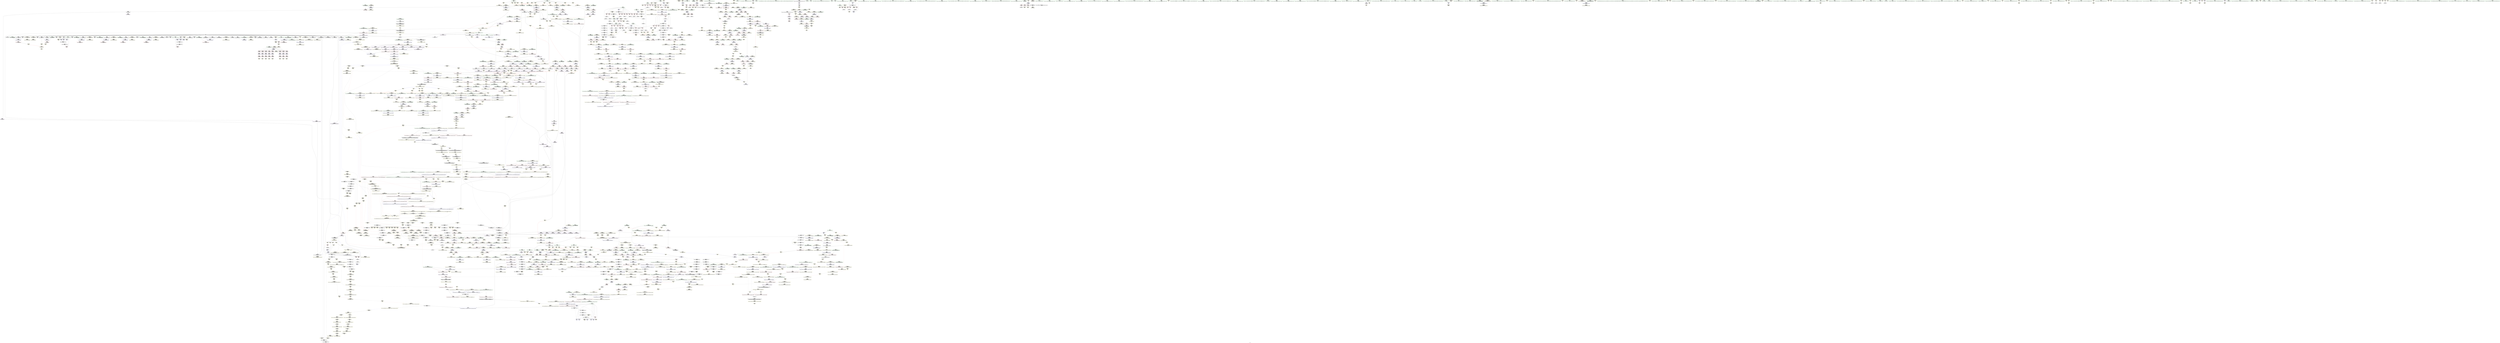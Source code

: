 digraph "SVFG" {
	label="SVFG";

	Node0x55e95c3fc0c0 [shape=record,color=grey,label="{NodeID: 0\nNullPtr}"];
	Node0x55e95c3fc0c0 -> Node0x55e95c47fe30[style=solid];
	Node0x55e95c3fc0c0 -> Node0x55e95c47ff30[style=solid];
	Node0x55e95c3fc0c0 -> Node0x55e95c480000[style=solid];
	Node0x55e95c3fc0c0 -> Node0x55e95c4800d0[style=solid];
	Node0x55e95c3fc0c0 -> Node0x55e95c4801a0[style=solid];
	Node0x55e95c3fc0c0 -> Node0x55e95c480270[style=solid];
	Node0x55e95c3fc0c0 -> Node0x55e95c480340[style=solid];
	Node0x55e95c3fc0c0 -> Node0x55e95c480410[style=solid];
	Node0x55e95c3fc0c0 -> Node0x55e95c4804e0[style=solid];
	Node0x55e95c3fc0c0 -> Node0x55e95c4805b0[style=solid];
	Node0x55e95c3fc0c0 -> Node0x55e95c480680[style=solid];
	Node0x55e95c3fc0c0 -> Node0x55e95c480750[style=solid];
	Node0x55e95c3fc0c0 -> Node0x55e95c480820[style=solid];
	Node0x55e95c3fc0c0 -> Node0x55e95c4808f0[style=solid];
	Node0x55e95c3fc0c0 -> Node0x55e95c4809c0[style=solid];
	Node0x55e95c3fc0c0 -> Node0x55e95c480a90[style=solid];
	Node0x55e95c3fc0c0 -> Node0x55e95c480b60[style=solid];
	Node0x55e95c3fc0c0 -> Node0x55e95c480c30[style=solid];
	Node0x55e95c3fc0c0 -> Node0x55e95c480d00[style=solid];
	Node0x55e95c3fc0c0 -> Node0x55e95c480dd0[style=solid];
	Node0x55e95c3fc0c0 -> Node0x55e95c480ea0[style=solid];
	Node0x55e95c3fc0c0 -> Node0x55e95c480f70[style=solid];
	Node0x55e95c3fc0c0 -> Node0x55e95c481040[style=solid];
	Node0x55e95c3fc0c0 -> Node0x55e95c481110[style=solid];
	Node0x55e95c3fc0c0 -> Node0x55e95c4811e0[style=solid];
	Node0x55e95c3fc0c0 -> Node0x55e95c4812b0[style=solid];
	Node0x55e95c3fc0c0 -> Node0x55e95c481380[style=solid];
	Node0x55e95c3fc0c0 -> Node0x55e95c481450[style=solid];
	Node0x55e95c3fc0c0 -> Node0x55e95c481520[style=solid];
	Node0x55e95c3fc0c0 -> Node0x55e95c4815f0[style=solid];
	Node0x55e95c3fc0c0 -> Node0x55e95c4816c0[style=solid];
	Node0x55e95c3fc0c0 -> Node0x55e95c481790[style=solid];
	Node0x55e95c3fc0c0 -> Node0x55e95c481860[style=solid];
	Node0x55e95c3fc0c0 -> Node0x55e95c481930[style=solid];
	Node0x55e95c3fc0c0 -> Node0x55e95c481a00[style=solid];
	Node0x55e95c3fc0c0 -> Node0x55e95c481ad0[style=solid];
	Node0x55e95c3fc0c0 -> Node0x55e95c49b190[style=solid];
	Node0x55e95c3fc0c0 -> Node0x55e95c4a4660[style=solid];
	Node0x55e95c3fc0c0 -> Node0x55e95c4a4730[style=solid];
	Node0x55e95c3fc0c0 -> Node0x55e95c4a4800[style=solid];
	Node0x55e95c3fc0c0 -> Node0x55e95c4b2ab0[style=solid];
	Node0x55e95c3fc0c0 -> Node0x55e95c4c6aa0[style=solid];
	Node0x55e95c3fc0c0 -> Node0x55e95c4cacb0[style=solid];
	Node0x55e95c5414b0 [shape=record,color=yellow,style=double,label="{NodeID: 1882\nRETMU(371V_2)\npts\{1581 \}\nFun[_ZNSt27__uninitialized_default_n_1ILb1EE18__uninit_default_nIPdmEET_S3_T0_]}"];
	Node0x55e95c484cf0 [shape=record,color=blue,label="{NodeID: 775\n82\<--282\nehselector.slot\<--\nmain\n}"];
	Node0x55e95c484cf0 -> Node0x55e95c4a0570[style=dashed];
	Node0x55e95c4a0a70 [shape=record,color=black,label="{NodeID: 1550\nMR_46V_14 = PHI(MR_46V_8, MR_46V_9, )\npts\{1225 \}\n}"];
	Node0x55e95c4a0a70 -> Node0x55e95c4fd740[style=dashed];
	Node0x55e95c47b620 [shape=record,color=purple,label="{NodeID: 443\n701\<--699\n_M_finish\<--\n_ZNSt6vectorIdSaIdEED2Ev\n}"];
	Node0x55e95c47b620 -> Node0x55e95c493e00[style=solid];
	Node0x55e95c489390 [shape=record,color=yellow,style=double,label="{NodeID: 1218\nARet(750)\nCS[]}"];
	Node0x55e95c46f300 [shape=record,color=green,label="{NodeID: 111\n599\<--600\n__n.addr\<--__n.addr_field_insensitive\n_ZNSt6vectorIdSaIdEEC2EmRKS0_\n}"];
	Node0x55e95c46f300 -> Node0x55e95c4932a0[style=solid];
	Node0x55e95c46f300 -> Node0x55e95c493370[style=solid];
	Node0x55e95c46f300 -> Node0x55e95c4863b0[style=solid];
	Node0x55e95c547cc0 [shape=record,color=yellow,style=double,label="{NodeID: 1993\nRETMU(142V_2)\npts\{7270000 \}\nFun[_ZN9__gnu_cxx17__normal_iteratorIPdSt6vectorIdSaIdEEEppEv]|{<s0>79}}"];
	Node0x55e95c547cc0:s0 -> Node0x55e95c553e70[style=dashed,color=blue];
	Node0x55e95c4a6060 [shape=record,color=blue,label="{NodeID: 886\n1306\<--1301\n__x.addr\<--__x\n_ZNSt22__uninitialized_fill_nILb1EE15__uninit_fill_nIPdmdEET_S3_T0_RKT1_\n}"];
	Node0x55e95c4a6060 -> Node0x55e95c497bc0[style=dashed];
	Node0x55e95c4a6060 -> Node0x55e95c542ec0[style=dashed];
	Node0x55e95c4fec40 [shape=record,color=yellow,style=double,label="{NodeID: 1661\n414V_1 = ENCHI(MR_414V_0)\npts\{1715 \}\nFun[_ZN9__gnu_cxxneIPdSt6vectorIdSaIdEEEEbRKNS_17__normal_iteratorIT_T0_EESA_]}"];
	Node0x55e95c4fec40 -> Node0x55e95c4a9050[style=dashed];
	Node0x55e95c491220 [shape=record,color=red,label="{NodeID: 554\n378\<--368\n\<--argc.addr\n_ZL8redirectiPPKc\n}"];
	Node0x55e95c491220 -> Node0x55e95c4ca530[style=solid];
	Node0x55e95c4c19b0 [shape=record,color=yellow,style=double,label="{NodeID: 1329\nFPARM(1633)\nFun[_ZSt4swapIPdENSt9enable_ifIXsr6__and_ISt6__not_ISt15__is_tuple_likeIT_EESt21is_move_constructibleIS4_ESt18is_move_assignableIS4_EEE5valueEvE4typeERS4_SD_]}"];
	Node0x55e95c4c19b0 -> Node0x55e95c4a85c0[style=solid];
	Node0x55e95c473bf0 [shape=record,color=green,label="{NodeID: 222\n1326\<--1327\n__value.addr\<--__value.addr_field_insensitive\n_ZSt6fill_nIPdmdET_S1_T0_RKT1_\n}"];
	Node0x55e95c473bf0 -> Node0x55e95c497e30[style=solid];
	Node0x55e95c473bf0 -> Node0x55e95c4a62d0[style=solid];
	Node0x55e95c54fb30 [shape=record,color=yellow,style=double,label="{NodeID: 2104\nCSMU(110V_2)\npts\{870002 \}\nCS[]|{<s0>66}}"];
	Node0x55e95c54fb30:s0 -> Node0x55e95c53b600[style=dashed,color=red];
	Node0x55e95c4aba90 [shape=record,color=yellow,style=double,label="{NodeID: 997\nAPARM(1527)\nCS[]|{<s0>120}}"];
	Node0x55e95c4aba90:s0 -> Node0x55e95c48ae00[style=solid,color=red];
	Node0x55e95c52bfe0 [shape=record,color=yellow,style=double,label="{NodeID: 1772\n321V_1 = ENCHI(MR_321V_0)\npts\{1431 \}\nFun[_ZNSt16allocator_traitsISaIdEE10deallocateERS0_Pdm]}"];
	Node0x55e95c52bfe0 -> Node0x55e95c4a6d60[style=dashed];
	Node0x55e95c496c50 [shape=record,color=red,label="{NodeID: 665\n1157\<--1151\nthis1\<--this.addr\n_ZN9__gnu_cxx13new_allocatorIdEC2ERKS1_\n}"];
	Node0x55e95c4ca3b0 [shape=record,color=grey,label="{NodeID: 1440\n389 = cmp(388, 390, )\n}"];
	Node0x55e95c481da0 [shape=record,color=black,label="{NodeID: 333\n31\<--32\n\<--_ZNSt8ios_base4InitD1Ev\nCan only get source location for instruction, argument, global var or function.}"];
	Node0x55e95c481da0 -> Node0x55e95c4aa570[style=solid];
	Node0x55e95c4b14c0 [shape=record,color=yellow,style=double,label="{NodeID: 1108\nAPARM(884)\nCS[]|{<s0>87}}"];
	Node0x55e95c4b14c0:s0 -> Node0x55e95c48b670[style=solid,color=red];
	Node0x55e95c44d830 [shape=record,color=green,label="{NodeID: 1\n7\<--1\n__dso_handle\<--dummyObj\nGlob }"];
	Node0x55e95c541590 [shape=record,color=yellow,style=double,label="{NodeID: 1883\nRETMU(373V_2)\npts\{1583 \}\nFun[_ZNSt27__uninitialized_default_n_1ILb1EE18__uninit_default_nIPdmEET_S3_T0_]}"];
	Node0x55e95c484dc0 [shape=record,color=blue,label="{NodeID: 776\n84\<--294\ni\<--inc56\nmain\n}"];
	Node0x55e95c484dc0 -> Node0x55e95c49d370[style=dashed];
	Node0x55e95c4a0f70 [shape=record,color=black,label="{NodeID: 1551\nMR_54V_10 = PHI(MR_54V_7, MR_54V_8, )\npts\{870000 \}\n}"];
	Node0x55e95c4a0f70 -> Node0x55e95c500b80[style=dashed];
	Node0x55e95c47b6f0 [shape=record,color=purple,label="{NodeID: 444\n732\<--726\ncoerce.dive\<--__first\n_ZSt10accumulateIN9__gnu_cxx17__normal_iteratorIPdSt6vectorIdSaIdEEEEdET0_T_S8_S7_\n}"];
	Node0x55e95c47b6f0 -> Node0x55e95c486ca0[style=solid];
	Node0x55e95c489420 [shape=record,color=yellow,style=double,label="{NodeID: 1219\nARet(1719)\nCS[]}"];
	Node0x55e95c489420 -> Node0x55e95c49aa10[style=solid];
	Node0x55e95c46f3d0 [shape=record,color=green,label="{NodeID: 112\n601\<--602\n__a.addr\<--__a.addr_field_insensitive\n_ZNSt6vectorIdSaIdEEC2EmRKS0_\n}"];
	Node0x55e95c46f3d0 -> Node0x55e95c493440[style=solid];
	Node0x55e95c46f3d0 -> Node0x55e95c486480[style=solid];
	Node0x55e95c547da0 [shape=record,color=yellow,style=double,label="{NodeID: 1994\nRETMU(36V_1)\npts\{77 \}\nFun[_ZNSt6vectorIdSaIdEE18_M_fill_initializeEmRKd]}"];
	Node0x55e95c4a6130 [shape=record,color=blue,label="{NodeID: 887\n1322\<--1319\n__first.addr\<--__first\n_ZSt6fill_nIPdmdET_S1_T0_RKT1_\n}"];
	Node0x55e95c4a6130 -> Node0x55e95c497c90[style=dashed];
	Node0x55e95c4a6130 -> Node0x55e95c540800[style=dashed];
	Node0x55e95c4fed20 [shape=record,color=yellow,style=double,label="{NodeID: 1662\n416V_1 = ENCHI(MR_416V_0)\npts\{7270000 7290000 \}\nFun[_ZN9__gnu_cxxneIPdSt6vectorIdSaIdEEEEbRKNS_17__normal_iteratorIT_T0_EESA_]}"];
	Node0x55e95c4fed20 -> Node0x55e95c49aa10[style=dashed];
	Node0x55e95c4fed20 -> Node0x55e95c49aae0[style=dashed];
	Node0x55e95c4fed20 -> Node0x55e95c542130[style=dashed];
	Node0x55e95c4912f0 [shape=record,color=red,label="{NodeID: 555\n427\<--368\n\<--argc.addr\n_ZL8redirectiPPKc\n}"];
	Node0x55e95c4912f0 -> Node0x55e95c4c9c30[style=solid];
	Node0x55e95c4c1b00 [shape=record,color=yellow,style=double,label="{NodeID: 1330\nFPARM(1091)\nFun[_ZNSt12_Vector_baseIdSaIdEE17_M_create_storageEm]}"];
	Node0x55e95c4c1b00 -> Node0x55e95c4a48d0[style=solid];
	Node0x55e95c473cc0 [shape=record,color=green,label="{NodeID: 223\n1333\<--1334\n_ZSt12__niter_baseIPdET_S1_\<--_ZSt12__niter_baseIPdET_S1__field_insensitive\n}"];
	Node0x55e95c54fc10 [shape=record,color=yellow,style=double,label="{NodeID: 2105\nCSMU(126V_1)\npts\{750000 750001 750002 870000 870001 870002 \}\nCS[]|{<s0>67}}"];
	Node0x55e95c54fc10:s0 -> Node0x55e95c4fea20[style=dashed,color=red];
	Node0x55e95c4abb60 [shape=record,color=yellow,style=double,label="{NodeID: 998\nAPARM(1529)\nCS[]|{<s0>120}}"];
	Node0x55e95c4abb60:s0 -> Node0x55e95c48aef0[style=solid,color=red];
	Node0x55e95c53a2d0 [shape=record,color=yellow,style=double,label="{NodeID: 1773\n323V_1 = ENCHI(MR_323V_0)\npts\{1433 \}\nFun[_ZNSt16allocator_traitsISaIdEE10deallocateERS0_Pdm]}"];
	Node0x55e95c53a2d0 -> Node0x55e95c4a6e30[style=dashed];
	Node0x55e95c496d20 [shape=record,color=red,label="{NodeID: 666\n1168\<--1162\nthis1\<--this.addr\n_ZNSt12_Vector_baseIdSaIdEE11_M_allocateEm\n}"];
	Node0x55e95c496d20 -> Node0x55e95c48d870[style=solid];
	Node0x55e95c4ca530 [shape=record,color=grey,label="{NodeID: 1441\n379 = cmp(378, 219, )\n}"];
	Node0x55e95c481ea0 [shape=record,color=black,label="{NodeID: 334\n47\<--101\nmain_ret\<--\nmain\n}"];
	Node0x55e95c481ea0 -> Node0x55e95c4c5870[style=solid];
	Node0x55e95c4b1590 [shape=record,color=yellow,style=double,label="{NodeID: 1109\nAPARM(907)\nCS[]|{<s0>88}}"];
	Node0x55e95c4b1590:s0 -> Node0x55e95c4bff10[style=solid,color=red];
	Node0x55e95c44d8c0 [shape=record,color=green,label="{NodeID: 2\n8\<--1\n_ZSt3cin\<--dummyObj\nGlob }"];
	Node0x55e95c541670 [shape=record,color=yellow,style=double,label="{NodeID: 1884\nRETMU(236V_2)\npts\{944 \}\nFun[_ZN9__gnu_cxx13new_allocatorIdEC2Ev]}"];
	Node0x55e95c484e90 [shape=record,color=blue,label="{NodeID: 777\n300\<--297\ncoerce.dive\<--call60\nmain\n}"];
	Node0x55e95c484e90 -> Node0x55e95c50b550[style=dashed];
	Node0x55e95c484e90 -> Node0x55e95c4a1e70[style=dashed];
	Node0x55e95c484e90 -> Node0x55e95c54e190[style=dashed];
	Node0x55e95c4a1470 [shape=record,color=black,label="{NodeID: 1552\nMR_56V_7 = PHI(MR_56V_8, MR_56V_2, )\npts\{930000 \}\n}"];
	Node0x55e95c4a1470 -> Node0x55e95c501050[style=dashed];
	Node0x55e95c47b7c0 [shape=record,color=purple,label="{NodeID: 445\n734\<--728\ncoerce.dive1\<--__last\n_ZSt10accumulateIN9__gnu_cxx17__normal_iteratorIPdSt6vectorIdSaIdEEEEdET0_T_S8_S7_\n}"];
	Node0x55e95c47b7c0 -> Node0x55e95c486d70[style=solid];
	Node0x55e95c4894b0 [shape=record,color=yellow,style=double,label="{NodeID: 1220\nARet(1724)\nCS[]}"];
	Node0x55e95c4894b0 -> Node0x55e95c49aae0[style=solid];
	Node0x55e95c46f4a0 [shape=record,color=green,label="{NodeID: 113\n603\<--604\nexn.slot\<--exn.slot_field_insensitive\n_ZNSt6vectorIdSaIdEEC2EmRKS0_\n}"];
	Node0x55e95c46f4a0 -> Node0x55e95c493510[style=solid];
	Node0x55e95c46f4a0 -> Node0x55e95c486550[style=solid];
	Node0x55e95c53c600 [shape=record,color=yellow,style=double,label="{NodeID: 1995\nRETMU(252V_2)\npts\{1002 \}\nFun[_ZNSt6vectorIdSaIdEE18_M_fill_initializeEmRKd]}"];
	Node0x55e95c4a6200 [shape=record,color=blue,label="{NodeID: 888\n1324\<--1320\n__n.addr\<--__n\n_ZSt6fill_nIPdmdET_S1_T0_RKT1_\n}"];
	Node0x55e95c4a6200 -> Node0x55e95c497d60[style=dashed];
	Node0x55e95c4a6200 -> Node0x55e95c5408e0[style=dashed];
	Node0x55e95c4fee30 [shape=record,color=yellow,style=double,label="{NodeID: 1663\n94V_1 = ENCHI(MR_94V_0)\npts\{585 \}\nFun[_ZNSaIdED2Ev]}"];
	Node0x55e95c4fee30 -> Node0x55e95c486210[style=dashed];
	Node0x55e95c4913c0 [shape=record,color=red,label="{NodeID: 556\n381\<--370\n\<--argv.addr\n_ZL8redirectiPPKc\n}"];
	Node0x55e95c4913c0 -> Node0x55e95c47a850[style=solid];
	Node0x55e95c4c1bc0 [shape=record,color=yellow,style=double,label="{NodeID: 1331\nFPARM(1092)\nFun[_ZNSt12_Vector_baseIdSaIdEE17_M_create_storageEm]}"];
	Node0x55e95c4c1bc0 -> Node0x55e95c4a49a0[style=solid];
	Node0x55e95c473dc0 [shape=record,color=green,label="{NodeID: 224\n1338\<--1339\n_ZSt10__fill_n_aIPdmdEN9__gnu_cxx11__enable_ifIXsr11__is_scalarIT1_EE7__valueET_E6__typeES4_T0_RKS3_\<--_ZSt10__fill_n_aIPdmdEN9__gnu_cxx11__enable_ifIXsr11__is_scalarIT1_EE7__valueET_E6__typeES4_T0_RKS3__field_insensitive\n}"];
	Node0x55e95c54fda0 [shape=record,color=yellow,style=double,label="{NodeID: 2106\nCSMU(120V_1)\npts\{750000 870000 \}\nCS[]|{<s0>74}}"];
	Node0x55e95c54fda0:s0 -> Node0x55e95c53b4c0[style=dashed,color=red];
	Node0x55e95c4abc30 [shape=record,color=yellow,style=double,label="{NodeID: 999\nAPARM(1551)\nCS[]|{<s0>121}}"];
	Node0x55e95c4abc30:s0 -> Node0x55e95c48c150[style=solid,color=red];
	Node0x55e95c53a3b0 [shape=record,color=yellow,style=double,label="{NodeID: 1774\n325V_1 = ENCHI(MR_325V_0)\npts\{1435 \}\nFun[_ZNSt16allocator_traitsISaIdEE10deallocateERS0_Pdm]}"];
	Node0x55e95c53a3b0 -> Node0x55e95c4a6f00[style=dashed];
	Node0x55e95c496df0 [shape=record,color=red,label="{NodeID: 667\n1169\<--1164\n\<--__n.addr\n_ZNSt12_Vector_baseIdSaIdEE11_M_allocateEm\n}"];
	Node0x55e95c496df0 -> Node0x55e95c4cb8b0[style=solid];
	Node0x55e95c4ca6b0 [shape=record,color=grey,label="{NodeID: 1442\n250 = cmp(248, 249, )\n}"];
	Node0x55e95c481f70 [shape=record,color=black,label="{NodeID: 335\n119\<--118\n\<--vbase.offset.ptr\nmain\n}"];
	Node0x55e95c481f70 -> Node0x55e95c490d40[style=solid];
	Node0x55e95c4b1660 [shape=record,color=yellow,style=double,label="{NodeID: 1110\nAPARM(908)\nCS[]|{<s0>88}}"];
	Node0x55e95c4b1660:s0 -> Node0x55e95c4bffd0[style=solid,color=red];
	Node0x55e95c44db70 [shape=record,color=green,label="{NodeID: 3\n9\<--1\n_ZSt4cout\<--dummyObj\nGlob }"];
	Node0x55e95c541780 [shape=record,color=yellow,style=double,label="{NodeID: 1885\nRETMU(301V_2)\npts\{1203 \}\nFun[_ZN9__gnu_cxx13new_allocatorIdE8allocateEmPKv]}"];
	Node0x55e95c484f60 [shape=record,color=blue,label="{NodeID: 778\n306\<--303\ncoerce.dive62\<--call61\nmain\n}"];
	Node0x55e95c484f60 -> Node0x55e95c50b050[style=dashed];
	Node0x55e95c484f60 -> Node0x55e95c4a1970[style=dashed];
	Node0x55e95c484f60 -> Node0x55e95c54e2f0[style=dashed];
	Node0x55e95c4a1970 [shape=record,color=black,label="{NodeID: 1553\nMR_58V_7 = PHI(MR_58V_8, MR_58V_2, )\npts\{950000 \}\n}"];
	Node0x55e95c4a1970 -> Node0x55e95c501550[style=dashed];
	Node0x55e95c47b890 [shape=record,color=purple,label="{NodeID: 446\n770\<--758\ncoerce.dive\<--retval\n_ZNSt6vectorIdSaIdEE5beginEv\n}"];
	Node0x55e95c47b890 -> Node0x55e95c494210[style=solid];
	Node0x55e95c489540 [shape=record,color=yellow,style=double,label="{NodeID: 1221\nARet(855)\nCS[]}"];
	Node0x55e95c489540 -> Node0x55e95c4b0fe0[style=solid];
	Node0x55e95c474230 [shape=record,color=green,label="{NodeID: 114\n605\<--606\nehselector.slot\<--ehselector.slot_field_insensitive\n_ZNSt6vectorIdSaIdEEC2EmRKS0_\n}"];
	Node0x55e95c474230 -> Node0x55e95c4935e0[style=solid];
	Node0x55e95c474230 -> Node0x55e95c486620[style=solid];
	Node0x55e95c53c6b0 [shape=record,color=yellow,style=double,label="{NodeID: 1996\nRETMU(254V_2)\npts\{1004 \}\nFun[_ZNSt6vectorIdSaIdEE18_M_fill_initializeEmRKd]}"];
	Node0x55e95c4a62d0 [shape=record,color=blue,label="{NodeID: 889\n1326\<--1321\n__value.addr\<--__value\n_ZSt6fill_nIPdmdET_S1_T0_RKT1_\n}"];
	Node0x55e95c4a62d0 -> Node0x55e95c497e30[style=dashed];
	Node0x55e95c4a62d0 -> Node0x55e95c5409c0[style=dashed];
	Node0x55e95c4fef40 [shape=record,color=yellow,style=double,label="{NodeID: 1664\n122V_1 = ENCHI(MR_122V_0)\npts\{654 \}\nFun[_ZNSt6vectorIdSaIdEE4swapERS1_]}"];
	Node0x55e95c4fef40 -> Node0x55e95c486890[style=dashed];
	Node0x55e95c491490 [shape=record,color=red,label="{NodeID: 557\n392\<--370\n\<--argv.addr\n_ZL8redirectiPPKc\n}"];
	Node0x55e95c491490 -> Node0x55e95c47a920[style=solid];
	Node0x55e95c4c1c80 [shape=record,color=yellow,style=double,label="{NodeID: 1332\nFPARM(1448)\nFun[_ZN9__gnu_cxx13new_allocatorIdE10deallocateEPdm]}"];
	Node0x55e95c4c1c80 -> Node0x55e95c4a6fd0[style=solid];
	Node0x55e95c473ec0 [shape=record,color=green,label="{NodeID: 225\n1345\<--1346\n__first.addr\<--__first.addr_field_insensitive\n_ZSt10__fill_n_aIPdmdEN9__gnu_cxx11__enable_ifIXsr11__is_scalarIT1_EE7__valueET_E6__typeES4_T0_RKS3_\n}"];
	Node0x55e95c473ec0 -> Node0x55e95c497f00[style=solid];
	Node0x55e95c473ec0 -> Node0x55e95c497fd0[style=solid];
	Node0x55e95c473ec0 -> Node0x55e95c4980a0[style=solid];
	Node0x55e95c473ec0 -> Node0x55e95c4a63a0[style=solid];
	Node0x55e95c473ec0 -> Node0x55e95c4a6950[style=solid];
	Node0x55e95c54ff30 [shape=record,color=yellow,style=double,label="{NodeID: 2107\nCSMU(137V_1)\npts\{750002 870002 \}\nCS[]|{<s0>74}}"];
	Node0x55e95c54ff30:s0 -> Node0x55e95c53b600[style=dashed,color=red];
	Node0x55e95c4abd00 [shape=record,color=yellow,style=double,label="{NodeID: 1000\nAPARM(1552)\nCS[]|{<s0>121}}"];
	Node0x55e95c4abd00:s0 -> Node0x55e95c48c240[style=solid,color=red];
	Node0x55e95c53a490 [shape=record,color=yellow,style=double,label="{NodeID: 1775\n394V_1 = ENCHI(MR_394V_0)\npts\{1661 \}\nFun[_ZSt4moveIRPdEONSt16remove_referenceIT_E4typeEOS3_]}"];
	Node0x55e95c53a490 -> Node0x55e95c4a8900[style=dashed];
	Node0x55e95c496ec0 [shape=record,color=red,label="{NodeID: 668\n1174\<--1164\n\<--__n.addr\n_ZNSt12_Vector_baseIdSaIdEE11_M_allocateEm\n}"];
	Node0x55e95c496ec0 -> Node0x55e95c4b2840[style=solid];
	Node0x55e95c4ca830 [shape=record,color=grey,label="{NodeID: 1443\n224 = cmp(222, 223, )\n}"];
	Node0x55e95c482040 [shape=record,color=black,label="{NodeID: 336\n122\<--121\n\<--add.ptr\nmain\n}"];
	Node0x55e95c482040 -> Node0x55e95c4ab1a0[style=solid];
	Node0x55e95c4b1730 [shape=record,color=yellow,style=double,label="{NodeID: 1111\nAPARM(973)\nCS[]|{<s0>89}}"];
	Node0x55e95c4b1730:s0 -> Node0x55e95c4c0630[style=solid,color=red];
	Node0x55e95c44dc00 [shape=record,color=green,label="{NodeID: 4\n12\<--1\n.str\<--dummyObj\nGlob }"];
	Node0x55e95c541890 [shape=record,color=yellow,style=double,label="{NodeID: 1886\nRETMU(303V_2)\npts\{1205 \}\nFun[_ZN9__gnu_cxx13new_allocatorIdE8allocateEmPKv]}"];
	Node0x55e95c485030 [shape=record,color=blue,label="{NodeID: 779\n309\<--308\ncoerce.dive64\<--call63\nmain\n}"];
	Node0x55e95c485030 -> Node0x55e95c491080[style=dashed];
	Node0x55e95c485030 -> Node0x55e95c50ab50[style=dashed];
	Node0x55e95c485030 -> Node0x55e95c4a1470[style=dashed];
	Node0x55e95c4a1e70 [shape=record,color=black,label="{NodeID: 1554\nMR_60V_7 = PHI(MR_60V_8, MR_60V_2, )\npts\{970000 \}\n}"];
	Node0x55e95c4a1e70 -> Node0x55e95c501a50[style=dashed];
	Node0x55e95c47b960 [shape=record,color=purple,label="{NodeID: 447\n765\<--764\n_M_impl\<--\n_ZNSt6vectorIdSaIdEE5beginEv\n}"];
	Node0x55e95c4895d0 [shape=record,color=yellow,style=double,label="{NodeID: 1222\nARet(859)\nCS[]}"];
	Node0x55e95c4742c0 [shape=record,color=green,label="{NodeID: 115\n617\<--618\n_ZNSt6vectorIdSaIdEE21_M_default_initializeEm\<--_ZNSt6vectorIdSaIdEE21_M_default_initializeEm_field_insensitive\n}"];
	Node0x55e95c53c790 [shape=record,color=yellow,style=double,label="{NodeID: 1997\nRETMU(256V_2)\npts\{1006 \}\nFun[_ZNSt6vectorIdSaIdEE18_M_fill_initializeEmRKd]}"];
	Node0x55e95c4a63a0 [shape=record,color=blue,label="{NodeID: 890\n1345\<--1342\n__first.addr\<--__first\n_ZSt10__fill_n_aIPdmdEN9__gnu_cxx11__enable_ifIXsr11__is_scalarIT1_EE7__valueET_E6__typeES4_T0_RKS3_\n}"];
	Node0x55e95c4a63a0 -> Node0x55e95c50c950[style=dashed];
	Node0x55e95c4ff050 [shape=record,color=yellow,style=double,label="{NodeID: 1665\n124V_1 = ENCHI(MR_124V_0)\npts\{656 \}\nFun[_ZNSt6vectorIdSaIdEE4swapERS1_]}"];
	Node0x55e95c4ff050 -> Node0x55e95c486960[style=dashed];
	Node0x55e95c491560 [shape=record,color=red,label="{NodeID: 558\n408\<--370\n\<--argv.addr\n_ZL8redirectiPPKc\n}"];
	Node0x55e95c491560 -> Node0x55e95c47a9f0[style=solid];
	Node0x55e95c4c1d70 [shape=record,color=yellow,style=double,label="{NodeID: 1333\nFPARM(1449)\nFun[_ZN9__gnu_cxx13new_allocatorIdE10deallocateEPdm]}"];
	Node0x55e95c4c1d70 -> Node0x55e95c4a70a0[style=solid];
	Node0x55e95c473f90 [shape=record,color=green,label="{NodeID: 226\n1347\<--1348\n__n.addr\<--__n.addr_field_insensitive\n_ZSt10__fill_n_aIPdmdEN9__gnu_cxx11__enable_ifIXsr11__is_scalarIT1_EE7__valueET_E6__typeES4_T0_RKS3_\n}"];
	Node0x55e95c473f90 -> Node0x55e95c498170[style=solid];
	Node0x55e95c473f90 -> Node0x55e95c4a6470[style=solid];
	Node0x55e95c550040 [shape=record,color=yellow,style=double,label="{NodeID: 2108\nCSMU(120V_1)\npts\{750000 870000 \}\nCS[]|{<s0>75}}"];
	Node0x55e95c550040:s0 -> Node0x55e95c53b4c0[style=dashed,color=red];
	Node0x55e95c4abdd0 [shape=record,color=yellow,style=double,label="{NodeID: 1001\nAPARM(1569)\nCS[]|{<s0>122}}"];
	Node0x55e95c4abdd0:s0 -> Node0x55e95c4be830[style=solid,color=red];
	Node0x55e95c53a5a0 [shape=record,color=yellow,style=double,label="{NodeID: 1776\n71V_1 = ENCHI(MR_71V_0)\npts\{499 \}\nFun[_ZNSt8ios_base9precisionEl]}"];
	Node0x55e95c53a5a0 -> Node0x55e95c4859f0[style=dashed];
	Node0x55e95c496f90 [shape=record,color=red,label="{NodeID: 669\n1191\<--1185\n\<--__a.addr\n_ZNSt16allocator_traitsISaIdEE8allocateERS0_m\n}"];
	Node0x55e95c496f90 -> Node0x55e95c478670[style=solid];
	Node0x55e95c4ca9b0 [shape=record,color=grey,label="{NodeID: 1444\n1726 = cmp(1722, 1725, )\n}"];
	Node0x55e95c4ca9b0 -> Node0x55e95c479920[style=solid];
	Node0x55e95c482110 [shape=record,color=black,label="{NodeID: 337\n222\<--221\nconv\<--\nmain\n}"];
	Node0x55e95c482110 -> Node0x55e95c4ca830[style=solid];
	Node0x55e95c4b1800 [shape=record,color=yellow,style=double,label="{NodeID: 1112\nAPARM(974)\nCS[]|{<s0>89}}"];
	Node0x55e95c4b1800:s0 -> Node0x55e95c4c0720[style=solid,color=red];
	Node0x55e95c44dcc0 [shape=record,color=green,label="{NodeID: 5\n14\<--1\n.str.1\<--dummyObj\nGlob }"];
	Node0x55e95c541970 [shape=record,color=yellow,style=double,label="{NodeID: 1887\nRETMU(305V_2)\npts\{1207 \}\nFun[_ZN9__gnu_cxx13new_allocatorIdE8allocateEmPKv]}"];
	Node0x55e95c485100 [shape=record,color=blue,label="{NodeID: 780\n314\<--311\ncoerce.dive67\<--call66\nmain\n}"];
	Node0x55e95c485100 -> Node0x55e95c491150[style=dashed];
	Node0x55e95c485100 -> Node0x55e95c50ba50[style=dashed];
	Node0x55e95c485100 -> Node0x55e95c4a2370[style=dashed];
	Node0x55e95c4a2370 [shape=record,color=black,label="{NodeID: 1555\nMR_62V_7 = PHI(MR_62V_8, MR_62V_2, )\npts\{990000 \}\n}"];
	Node0x55e95c4a2370 -> Node0x55e95c501f50[style=dashed];
	Node0x55e95c47ba30 [shape=record,color=purple,label="{NodeID: 448\n766\<--764\n_M_start\<--\n_ZNSt6vectorIdSaIdEE5beginEv\n}"];
	Node0x55e95c47ba30 -> Node0x55e95c4ad700[style=solid];
	Node0x55e95c489660 [shape=record,color=yellow,style=double,label="{NodeID: 1223\nARet(864)\nCS[]}"];
	Node0x55e95c489660 -> Node0x55e95c4b1320[style=solid];
	Node0x55e95c4743c0 [shape=record,color=green,label="{NodeID: 116\n636\<--637\nthis.addr\<--this.addr_field_insensitive\n_ZNSt6vectorIdSaIdEEixEm\n}"];
	Node0x55e95c4743c0 -> Node0x55e95c4936b0[style=solid];
	Node0x55e95c4743c0 -> Node0x55e95c4866f0[style=solid];
	Node0x55e95c53c870 [shape=record,color=yellow,style=double,label="{NodeID: 1998\nRETMU(46V_2)\npts\{1225 \}\nFun[_ZNSt6vectorIdSaIdEE18_M_fill_initializeEmRKd]|{<s0>61}}"];
	Node0x55e95c53c870:s0 -> Node0x55e95c553460[style=dashed,color=blue];
	Node0x55e95c4a6470 [shape=record,color=blue,label="{NodeID: 891\n1347\<--1343\n__n.addr\<--__n\n_ZSt10__fill_n_aIPdmdEN9__gnu_cxx11__enable_ifIXsr11__is_scalarIT1_EE7__valueET_E6__typeES4_T0_RKS3_\n}"];
	Node0x55e95c4a6470 -> Node0x55e95c498170[style=dashed];
	Node0x55e95c4a6470 -> Node0x55e95c544c50[style=dashed];
	Node0x55e95c4ff130 [shape=record,color=yellow,style=double,label="{NodeID: 1666\n126V_1 = ENCHI(MR_126V_0)\npts\{750000 750001 750002 870000 870001 870002 \}\nFun[_ZNSt6vectorIdSaIdEE4swapERS1_]}"];
	Node0x55e95c4ff130 -> Node0x55e95c54fc10[style=dashed];
	Node0x55e95c491630 [shape=record,color=red,label="{NodeID: 559\n420\<--370\n\<--argv.addr\n_ZL8redirectiPPKc\n}"];
	Node0x55e95c491630 -> Node0x55e95c47aac0[style=solid];
	Node0x55e95c4c1e60 [shape=record,color=yellow,style=double,label="{NodeID: 1334\nFPARM(1450)\nFun[_ZN9__gnu_cxx13new_allocatorIdE10deallocateEPdm]}"];
	Node0x55e95c4c1e60 -> Node0x55e95c4a7170[style=solid];
	Node0x55e95c474060 [shape=record,color=green,label="{NodeID: 227\n1349\<--1350\n__value.addr\<--__value.addr_field_insensitive\n_ZSt10__fill_n_aIPdmdEN9__gnu_cxx11__enable_ifIXsr11__is_scalarIT1_EE7__valueET_E6__typeES4_T0_RKS3_\n}"];
	Node0x55e95c474060 -> Node0x55e95c498240[style=solid];
	Node0x55e95c474060 -> Node0x55e95c4a6540[style=solid];
	Node0x55e95c5501d0 [shape=record,color=yellow,style=double,label="{NodeID: 2109\nCSMU(137V_1)\npts\{750002 870002 \}\nCS[]|{<s0>75}}"];
	Node0x55e95c5501d0:s0 -> Node0x55e95c53b600[style=dashed,color=red];
	Node0x55e95c4abea0 [shape=record,color=yellow,style=double,label="{NodeID: 1002\nAPARM(1570)\nCS[]|{<s0>122}}"];
	Node0x55e95c4abea0:s0 -> Node0x55e95c4be8f0[style=solid,color=red];
	Node0x55e95c53a6b0 [shape=record,color=yellow,style=double,label="{NodeID: 1777\n69V_1 = ENCHI(MR_69V_0)\npts\{497 \}\nFun[_ZNSt8ios_base9precisionEl]}"];
	Node0x55e95c53a6b0 -> Node0x55e95c485920[style=dashed];
	Node0x55e95c497060 [shape=record,color=red,label="{NodeID: 670\n1193\<--1187\n\<--__n.addr\n_ZNSt16allocator_traitsISaIdEE8allocateERS0_m\n}"];
	Node0x55e95c497060 -> Node0x55e95c4b29e0[style=solid];
	Node0x55e95c4cab30 [shape=record,color=grey,label="{NodeID: 1445\n1365 = cmp(1364, 150, )\n}"];
	Node0x55e95c4821e0 [shape=record,color=black,label="{NodeID: 338\n228\<--227\nconv33\<--add32\nmain\n}"];
	Node0x55e95c4821e0 -> Node0x55e95c4a9940[style=solid];
	Node0x55e95c4b18d0 [shape=record,color=yellow,style=double,label="{NodeID: 1113\nAPARM(972)\nCS[]|{<s0>90}}"];
	Node0x55e95c4b18d0:s0 -> Node0x55e95c4c1b00[style=solid,color=red];
	Node0x55e95c44e560 [shape=record,color=green,label="{NodeID: 6\n16\<--1\n.str.2\<--dummyObj\nGlob }"];
	Node0x55e95c541a50 [shape=record,color=yellow,style=double,label="{NodeID: 1888\nRETMU(285V_2)\npts\{1135 \}\nFun[_ZNSaIdEC2ERKS_]}"];
	Node0x55e95c4851d0 [shape=record,color=blue,label="{NodeID: 781\n70\<--320\nans\<--call72\nmain\n}"];
	Node0x55e95c4851d0 -> Node0x55e95c507e50[style=dashed];
	Node0x55e95c4a2870 [shape=record,color=black,label="{NodeID: 1556\nMR_64V_10 = PHI(MR_64V_7, MR_64V_8, )\npts\{870001 870002 \}\n}"];
	Node0x55e95c4a2870 -> Node0x55e95c502450[style=dashed];
	Node0x55e95c47bb00 [shape=record,color=purple,label="{NodeID: 449\n793\<--776\ncoerce.dive\<--retval\n_ZNK9__gnu_cxx17__normal_iteratorIPdSt6vectorIdSaIdEEEplEl\n}"];
	Node0x55e95c47bb00 -> Node0x55e95c494550[style=solid];
	Node0x55e95c489f00 [shape=record,color=yellow,style=double,label="{NodeID: 1224\nARet(868)\nCS[]}"];
	Node0x55e95c474490 [shape=record,color=green,label="{NodeID: 117\n638\<--639\n__n.addr\<--__n.addr_field_insensitive\n_ZNSt6vectorIdSaIdEEixEm\n}"];
	Node0x55e95c474490 -> Node0x55e95c493780[style=solid];
	Node0x55e95c474490 -> Node0x55e95c4867c0[style=solid];
	Node0x55e95c53c950 [shape=record,color=yellow,style=double,label="{NodeID: 1999\nRETMU(48V_1)\npts\{750000 \}\nFun[_ZNSt6vectorIdSaIdEE18_M_fill_initializeEmRKd]}"];
	Node0x55e95c4a6540 [shape=record,color=blue,label="{NodeID: 892\n1349\<--1344\n__value.addr\<--__value\n_ZSt10__fill_n_aIPdmdEN9__gnu_cxx11__enable_ifIXsr11__is_scalarIT1_EE7__valueET_E6__typeES4_T0_RKS3_\n}"];
	Node0x55e95c4a6540 -> Node0x55e95c498240[style=dashed];
	Node0x55e95c4a6540 -> Node0x55e95c544d30[style=dashed];
	Node0x55e95c4ff240 [shape=record,color=yellow,style=double,label="{NodeID: 1667\n232V_1 = ENCHI(MR_232V_0)\npts\{932 \}\nFun[_ZStorSt13_Ios_FmtflagsS_]}"];
	Node0x55e95c4ff240 -> Node0x55e95c487e80[style=dashed];
	Node0x55e95c491700 [shape=record,color=red,label="{NodeID: 560\n431\<--370\n\<--argv.addr\n_ZL8redirectiPPKc\n}"];
	Node0x55e95c491700 -> Node0x55e95c47ab90[style=solid];
	Node0x55e95c4c1f50 [shape=record,color=yellow,style=double,label="{NodeID: 1335\nFPARM(48)\nFun[main]}"];
	Node0x55e95c4c1f50 -> Node0x55e95c49b360[style=solid];
	Node0x55e95c474130 [shape=record,color=green,label="{NodeID: 228\n1351\<--1352\n__tmp\<--__tmp_field_insensitive\n_ZSt10__fill_n_aIPdmdEN9__gnu_cxx11__enable_ifIXsr11__is_scalarIT1_EE7__valueET_E6__typeES4_T0_RKS3_\n}"];
	Node0x55e95c474130 -> Node0x55e95c498310[style=solid];
	Node0x55e95c474130 -> Node0x55e95c4a6610[style=solid];
	Node0x55e95c5502e0 [shape=record,color=yellow,style=double,label="{NodeID: 2110\nCSMU(142V_3)\npts\{7270000 \}\nCS[]|{<s0>77}}"];
	Node0x55e95c5502e0:s0 -> Node0x55e95c4fed20[style=dashed,color=red];
	Node0x55e95c4abf70 [shape=record,color=yellow,style=double,label="{NodeID: 1003\nAPARM(1586)\nCS[]|{<s0>123}}"];
	Node0x55e95c4abf70:s0 -> Node0x55e95c4be290[style=solid,color=red];
	Node0x55e95c53a790 [shape=record,color=yellow,style=double,label="{NodeID: 1778\n73V_1 = ENCHI(MR_73V_0)\npts\{501 \}\nFun[_ZNSt8ios_base9precisionEl]}"];
	Node0x55e95c53a790 -> Node0x55e95c485ac0[style=dashed];
	Node0x55e95c497130 [shape=record,color=red,label="{NodeID: 671\n1211\<--1202\nthis1\<--this.addr\n_ZN9__gnu_cxx13new_allocatorIdE8allocateEmPKv\n}"];
	Node0x55e95c497130 -> Node0x55e95c4b2b80[style=solid];
	Node0x55e95c4cacb0 [shape=record,color=grey,label="{NodeID: 1446\n1403 = cmp(1402, 3, )\n}"];
	Node0x55e95c4822b0 [shape=record,color=black,label="{NodeID: 339\n241\<--240\nconv39\<--\nmain\n}"];
	Node0x55e95c4822b0 -> Node0x55e95c4ac5f0[style=solid];
	Node0x55e95c4b19a0 [shape=record,color=yellow,style=double,label="{NodeID: 1114\nAPARM(978)\nCS[]|{<s0>90}}"];
	Node0x55e95c4b19a0:s0 -> Node0x55e95c4c1bc0[style=solid,color=red];
	Node0x55e95c44e5f0 [shape=record,color=green,label="{NodeID: 7\n19\<--1\n\<--dummyObj\nCan only get source location for instruction, argument, global var or function.}"];
	Node0x55e95c541b60 [shape=record,color=yellow,style=double,label="{NodeID: 1889\nRETMU(287V_2)\npts\{1137 \}\nFun[_ZNSaIdEC2ERKS_]}"];
	Node0x55e95c4852a0 [shape=record,color=blue,label="{NodeID: 782\n80\<--327\nexn.slot\<--\nmain\n}"];
	Node0x55e95c4852a0 -> Node0x55e95c4a0070[style=dashed];
	Node0x55e95c4a2d70 [shape=record,color=black,label="{NodeID: 1557\nMR_20V_3 = PHI(MR_20V_4, MR_20V_2, )\npts\{59 \}\n}"];
	Node0x55e95c4a2d70 -> Node0x55e95c48ee60[style=dashed];
	Node0x55e95c4a2d70 -> Node0x55e95c48ef30[style=dashed];
	Node0x55e95c4a2d70 -> Node0x55e95c48f000[style=dashed];
	Node0x55e95c4a2d70 -> Node0x55e95c485440[style=dashed];
	Node0x55e95c4a2d70 -> Node0x55e95c5463e0[style=dashed];
	Node0x55e95c47bbd0 [shape=record,color=purple,label="{NodeID: 450\n787\<--786\n_M_current\<--this1\n_ZNK9__gnu_cxx17__normal_iteratorIPdSt6vectorIdSaIdEEEplEl\n}"];
	Node0x55e95c47bbd0 -> Node0x55e95c494480[style=solid];
	Node0x55e95c489f90 [shape=record,color=yellow,style=double,label="{NodeID: 1225\nARet(885)\nCS[]}"];
	Node0x55e95c489f90 -> Node0x55e95c4878d0[style=solid];
	Node0x55e95c474560 [shape=record,color=green,label="{NodeID: 118\n653\<--654\nthis.addr\<--this.addr_field_insensitive\n_ZNSt6vectorIdSaIdEE4swapERS1_\n}"];
	Node0x55e95c474560 -> Node0x55e95c493920[style=solid];
	Node0x55e95c474560 -> Node0x55e95c486890[style=solid];
	Node0x55e95c53ca30 [shape=record,color=yellow,style=double,label="{NodeID: 2000\nRETMU(50V_2)\npts\{750001 \}\nFun[_ZNSt6vectorIdSaIdEE18_M_fill_initializeEmRKd]|{<s0>61}}"];
	Node0x55e95c53ca30:s0 -> Node0x55e95c5535c0[style=dashed,color=blue];
	Node0x55e95c4a6610 [shape=record,color=blue,label="{NodeID: 893\n1351\<--1359\n__tmp\<--\n_ZSt10__fill_n_aIPdmdEN9__gnu_cxx11__enable_ifIXsr11__is_scalarIT1_EE7__valueET_E6__typeES4_T0_RKS3_\n}"];
	Node0x55e95c4a6610 -> Node0x55e95c498310[style=dashed];
	Node0x55e95c4a6610 -> Node0x55e95c544e10[style=dashed];
	Node0x55e95c4ff350 [shape=record,color=yellow,style=double,label="{NodeID: 1668\n234V_1 = ENCHI(MR_234V_0)\npts\{934 \}\nFun[_ZStorSt13_Ios_FmtflagsS_]}"];
	Node0x55e95c4ff350 -> Node0x55e95c487f50[style=dashed];
	Node0x55e95c4917d0 [shape=record,color=red,label="{NodeID: 561\n441\<--370\n\<--argv.addr\n_ZL8redirectiPPKc\n}"];
	Node0x55e95c4917d0 -> Node0x55e95c47ac60[style=solid];
	Node0x55e95c4c2010 [shape=record,color=yellow,style=double,label="{NodeID: 1336\nFPARM(723)\nFun[_ZSt10accumulateIN9__gnu_cxx17__normal_iteratorIPdSt6vectorIdSaIdEEEEdET0_T_S8_S7_]}"];
	Node0x55e95c4c2010 -> Node0x55e95c486ca0[style=solid];
	Node0x55e95c47c5c0 [shape=record,color=green,label="{NodeID: 229\n1353\<--1354\n__niter\<--__niter_field_insensitive\n_ZSt10__fill_n_aIPdmdEN9__gnu_cxx11__enable_ifIXsr11__is_scalarIT1_EE7__valueET_E6__typeES4_T0_RKS3_\n}"];
	Node0x55e95c47c5c0 -> Node0x55e95c4983e0[style=solid];
	Node0x55e95c47c5c0 -> Node0x55e95c4984b0[style=solid];
	Node0x55e95c47c5c0 -> Node0x55e95c4a66e0[style=solid];
	Node0x55e95c47c5c0 -> Node0x55e95c4a6880[style=solid];
	Node0x55e95c550440 [shape=record,color=yellow,style=double,label="{NodeID: 2111\nCSMU(144V_2)\npts\{7290000 \}\nCS[]|{<s0>77}}"];
	Node0x55e95c550440:s0 -> Node0x55e95c4fed20[style=dashed,color=red];
	Node0x55e95c4ac040 [shape=record,color=yellow,style=double,label="{NodeID: 1004\nAPARM(1587)\nCS[]|{<s0>123}}"];
	Node0x55e95c4ac040:s0 -> Node0x55e95c4be3b0[style=solid,color=red];
	Node0x55e95c53a870 [shape=record,color=yellow,style=double,label="{NodeID: 1779\n10V_1 = ENCHI(MR_10V_0)\npts\{1 \}\nFun[_ZNSt8ios_base9precisionEl]}"];
	Node0x55e95c53a870 -> Node0x55e95c4929b0[style=dashed];
	Node0x55e95c53a870 -> Node0x55e95c485b90[style=dashed];
	Node0x55e95c497200 [shape=record,color=red,label="{NodeID: 672\n1212\<--1204\n\<--__n.addr\n_ZN9__gnu_cxx13new_allocatorIdE8allocateEmPKv\n}"];
	Node0x55e95c497200 -> Node0x55e95c4cba30[style=solid];
	Node0x55e95c4cae30 [shape=record,color=grey,label="{NodeID: 1447\n160 = cmp(158, 159, )\n}"];
	Node0x55e95c482380 [shape=record,color=black,label="{NodeID: 340\n254\<--253\nconv46\<--sub45\nmain\n}"];
	Node0x55e95c482380 -> Node0x55e95c4ac930[style=solid];
	Node0x55e95c4b1a70 [shape=record,color=yellow,style=double,label="{NodeID: 1115\nAPARM(973)\nCS[]|{<s0>91}}"];
	Node0x55e95c4b1a70:s0 -> Node0x55e95c4be080[style=solid,color=red];
	Node0x55e95c44e6b0 [shape=record,color=green,label="{NodeID: 8\n101\<--1\n\<--dummyObj\nCan only get source location for instruction, argument, global var or function.}"];
	Node0x55e95c541c40 [shape=record,color=yellow,style=double,label="{NodeID: 1890\nRETMU(375V_2)\npts\{1595 \}\nFun[_ZNSt12_Vector_baseIdSaIdEE12_Vector_impl12_M_swap_dataERS2_]}"];
	Node0x55e95c485370 [shape=record,color=blue,label="{NodeID: 783\n82\<--329\nehselector.slot\<--\nmain\n}"];
	Node0x55e95c485370 -> Node0x55e95c4a0570[style=dashed];
	Node0x55e95c4a3270 [shape=record,color=black,label="{NodeID: 1558\nMR_24V_2 = PHI(MR_24V_3, MR_24V_1, )\npts\{63 \}\n}"];
	Node0x55e95c4a3270 -> Node0x55e95c48f270[style=dashed];
	Node0x55e95c4a3270 -> Node0x55e95c49b5d0[style=dashed];
	Node0x55e95c4a3270 -> Node0x55e95c5465a0[style=dashed];
	Node0x55e95c47bca0 [shape=record,color=purple,label="{NodeID: 451\n808\<--798\ncoerce.dive\<--retval\n_ZNSt6vectorIdSaIdEE3endEv\n}"];
	Node0x55e95c47bca0 -> Node0x55e95c4946f0[style=solid];
	Node0x55e95c48a020 [shape=record,color=yellow,style=double,label="{NodeID: 1226\nARet(909)\nCS[]}"];
	Node0x55e95c48a020 -> Node0x55e95c487c10[style=solid];
	Node0x55e95c474630 [shape=record,color=green,label="{NodeID: 119\n655\<--656\n__x.addr\<--__x.addr_field_insensitive\n_ZNSt6vectorIdSaIdEE4swapERS1_\n}"];
	Node0x55e95c474630 -> Node0x55e95c4939f0[style=solid];
	Node0x55e95c474630 -> Node0x55e95c493ac0[style=solid];
	Node0x55e95c474630 -> Node0x55e95c486960[style=solid];
	Node0x55e95c53cb10 [shape=record,color=yellow,style=double,label="{NodeID: 2001\nRETMU(343V_2)\npts\{1507 \}\nFun[_ZNSt12_Destroy_auxILb1EE9__destroyIPdEEvT_S3_]}"];
	Node0x55e95c4a66e0 [shape=record,color=blue,label="{NodeID: 894\n1353\<--1361\n__niter\<--\n_ZSt10__fill_n_aIPdmdEN9__gnu_cxx11__enable_ifIXsr11__is_scalarIT1_EE7__valueET_E6__typeES4_T0_RKS3_\n}"];
	Node0x55e95c4a66e0 -> Node0x55e95c50ce50[style=dashed];
	Node0x55e95c4ff430 [shape=record,color=yellow,style=double,label="{NodeID: 1669\n333V_1 = ENCHI(MR_333V_0)\npts\{1474 \}\nFun[_ZSt8_DestroyIPddEvT_S1_RSaIT0_E]}"];
	Node0x55e95c4ff430 -> Node0x55e95c4a7240[style=dashed];
	Node0x55e95c4918a0 [shape=record,color=red,label="{NodeID: 562\n451\<--370\n\<--argv.addr\n_ZL8redirectiPPKc\n}"];
	Node0x55e95c4918a0 -> Node0x55e95c47ad30[style=solid];
	Node0x55e95c4c2100 [shape=record,color=yellow,style=double,label="{NodeID: 1337\nFPARM(724)\nFun[_ZSt10accumulateIN9__gnu_cxx17__normal_iteratorIPdSt6vectorIdSaIdEEEEdET0_T_S8_S7_]}"];
	Node0x55e95c4c2100 -> Node0x55e95c486d70[style=solid];
	Node0x55e95c47c690 [shape=record,color=green,label="{NodeID: 230\n1383\<--1384\n__it.addr\<--__it.addr_field_insensitive\n_ZSt12__niter_baseIPdET_S1_\n}"];
	Node0x55e95c47c690 -> Node0x55e95c498650[style=solid];
	Node0x55e95c47c690 -> Node0x55e95c4a6a20[style=solid];
	Node0x55e95c550520 [shape=record,color=yellow,style=double,label="{NodeID: 2112\nCSMU(142V_3)\npts\{7270000 \}\nCS[]|{<s0>78}}"];
	Node0x55e95c550520:s0 -> Node0x55e95c535580[style=dashed,color=red];
	Node0x55e95c4ac110 [shape=record,color=yellow,style=double,label="{NodeID: 1005\nAPARM(1582)\nCS[]|{<s0>123}}"];
	Node0x55e95c4ac110:s0 -> Node0x55e95c4be4d0[style=solid,color=red];
	Node0x55e95c53a950 [shape=record,color=yellow,style=double,label="{NodeID: 1780\n222V_1 = ENCHI(MR_222V_0)\npts\{892 \}\nFun[_ZStcoSt13_Ios_Fmtflags]}"];
	Node0x55e95c53a950 -> Node0x55e95c4879a0[style=dashed];
	Node0x55e95c4972d0 [shape=record,color=red,label="{NodeID: 673\n1222\<--1204\n\<--__n.addr\n_ZN9__gnu_cxx13new_allocatorIdE8allocateEmPKv\n}"];
	Node0x55e95c4972d0 -> Node0x55e95c4c9630[style=solid];
	Node0x55e95c4cafb0 [shape=record,color=grey,label="{NodeID: 1448\n189 = cmp(188, 150, )\n}"];
	Node0x55e95c482450 [shape=record,color=black,label="{NodeID: 341\n258\<--257\nconv48\<--\nmain\n}"];
	Node0x55e95c482450 -> Node0x55e95c4acad0[style=solid];
	Node0x55e95c4b1b40 [shape=record,color=yellow,style=double,label="{NodeID: 1116\nAPARM(1017)\nCS[]|{<s0>92}}"];
	Node0x55e95c4b1b40:s0 -> Node0x55e95c4bf2e0[style=solid,color=red];
	Node0x55e95c44e770 [shape=record,color=green,label="{NodeID: 9\n124\<--1\n\<--dummyObj\nCan only get source location for instruction, argument, global var or function.}"];
	Node0x55e95c541d50 [shape=record,color=yellow,style=double,label="{NodeID: 1891\nRETMU(377V_2)\npts\{1597 \}\nFun[_ZNSt12_Vector_baseIdSaIdEE12_Vector_impl12_M_swap_dataERS2_]}"];
	Node0x55e95c485440 [shape=record,color=blue,label="{NodeID: 784\n58\<--356\ncas\<--inc83\nmain\n}"];
	Node0x55e95c485440 -> Node0x55e95c4a2d70[style=dashed];
	Node0x55e95c4a3770 [shape=record,color=black,label="{NodeID: 1559\nMR_28V_2 = PHI(MR_28V_3, MR_28V_1, )\npts\{67 \}\n}"];
	Node0x55e95c4a3770 -> Node0x55e95c49b6a0[style=dashed];
	Node0x55e95c4a3770 -> Node0x55e95c546760[style=dashed];
	Node0x55e95c47bd70 [shape=record,color=purple,label="{NodeID: 452\n805\<--804\n_M_impl\<--\n_ZNSt6vectorIdSaIdEE3endEv\n}"];
	Node0x55e95c48a0b0 [shape=record,color=yellow,style=double,label="{NodeID: 1227\nARet(1018)\nCS[]}"];
	Node0x55e95c48a0b0 -> Node0x55e95c4b1e80[style=solid];
	Node0x55e95c474700 [shape=record,color=green,label="{NodeID: 120\n666\<--667\n_ZNSt12_Vector_baseIdSaIdEE12_Vector_impl12_M_swap_dataERS2_\<--_ZNSt12_Vector_baseIdSaIdEE12_Vector_impl12_M_swap_dataERS2__field_insensitive\n}"];
	Node0x55e95c53cc20 [shape=record,color=yellow,style=double,label="{NodeID: 2002\nRETMU(345V_2)\npts\{1509 \}\nFun[_ZNSt12_Destroy_auxILb1EE9__destroyIPdEEvT_S3_]}"];
	Node0x55e95c4a67b0 [shape=record,color=blue,label="{NodeID: 895\n1368\<--1367\n\<--\n_ZSt10__fill_n_aIPdmdEN9__gnu_cxx11__enable_ifIXsr11__is_scalarIT1_EE7__valueET_E6__typeES4_T0_RKS3_\n}"];
	Node0x55e95c4a67b0 -> Node0x55e95c50c450[style=dashed];
	Node0x55e95c4ff540 [shape=record,color=yellow,style=double,label="{NodeID: 1670\n335V_1 = ENCHI(MR_335V_0)\npts\{1476 \}\nFun[_ZSt8_DestroyIPddEvT_S1_RSaIT0_E]}"];
	Node0x55e95c4ff540 -> Node0x55e95c4a7310[style=dashed];
	Node0x55e95c491970 [shape=record,color=red,label="{NodeID: 563\n461\<--370\n\<--argv.addr\n_ZL8redirectiPPKc\n}"];
	Node0x55e95c491970 -> Node0x55e95c47ae00[style=solid];
	Node0x55e95c4beb90 [shape=record,color=yellow,style=double,label="{NodeID: 1338\nFPARM(725)\nFun[_ZSt10accumulateIN9__gnu_cxx17__normal_iteratorIPdSt6vectorIdSaIdEEEEdET0_T_S8_S7_]}"];
	Node0x55e95c4beb90 -> Node0x55e95c486e40[style=solid];
	Node0x55e95c47c760 [shape=record,color=green,label="{NodeID: 231\n1392\<--1393\nthis.addr\<--this.addr_field_insensitive\n_ZNSt12_Vector_baseIdSaIdEE13_M_deallocateEPdm\n}"];
	Node0x55e95c47c760 -> Node0x55e95c498720[style=solid];
	Node0x55e95c47c760 -> Node0x55e95c4a6af0[style=solid];
	Node0x55e95c550680 [shape=record,color=yellow,style=double,label="{NodeID: 2113\nCSMU(142V_3)\npts\{7270000 \}\nCS[]|{<s0>79}}"];
	Node0x55e95c550680:s0 -> Node0x55e95c538c70[style=dashed,color=red];
	Node0x55e95c4ac1e0 [shape=record,color=yellow,style=double,label="{NodeID: 1006\nAPARM(88)\nCS[]|{<s0>14}}"];
	Node0x55e95c4ac1e0:s0 -> Node0x55e95c48b010[style=solid,color=red];
	Node0x55e95c53aa60 [shape=record,color=yellow,style=double,label="{NodeID: 1781\n162V_1 = ENCHI(MR_162V_0)\npts\{801 \}\nFun[_ZNSt6vectorIdSaIdEE3endEv]}"];
	Node0x55e95c53aa60 -> Node0x55e95c487320[style=dashed];
	Node0x55e95c4973a0 [shape=record,color=red,label="{NodeID: 674\n1235\<--1232\nthis1\<--this.addr\n_ZNK9__gnu_cxx13new_allocatorIdE8max_sizeEv\n}"];
	Node0x55e95c4cb130 [shape=record,color=grey,label="{NodeID: 1449\n168 = cmp(166, 167, )\n}"];
	Node0x55e95c482520 [shape=record,color=black,label="{NodeID: 342\n264\<--263\nconv52\<--\nmain\n}"];
	Node0x55e95c482520 -> Node0x55e95c4acc70[style=solid];
	Node0x55e95c4b1c10 [shape=record,color=yellow,style=double,label="{NodeID: 1117\nAPARM(1014)\nCS[]|{<s0>93}}"];
	Node0x55e95c4b1c10:s0 -> Node0x55e95c48bbb0[style=solid,color=red];
	Node0x55e95c44e830 [shape=record,color=green,label="{NodeID: 10\n147\<--1\n\<--dummyObj\nCan only get source location for instruction, argument, global var or function.}"];
	Node0x55e95c541e30 [shape=record,color=yellow,style=double,label="{NodeID: 1892\nRETMU(126V_4)\npts\{750000 750001 750002 870000 870001 870002 \}\nFun[_ZNSt12_Vector_baseIdSaIdEE12_Vector_impl12_M_swap_dataERS2_]|{<s0>67}}"];
	Node0x55e95c541e30:s0 -> Node0x55e95c553ce0[style=dashed,color=blue];
	Node0x55e95c485510 [shape=record,color=blue,label="{NodeID: 785\n368\<--366\nargc.addr\<--argc\n_ZL8redirectiPPKc\n}"];
	Node0x55e95c485510 -> Node0x55e95c491220[style=dashed];
	Node0x55e95c485510 -> Node0x55e95c4912f0[style=dashed];
	Node0x55e95c485510 -> Node0x55e95c5446b0[style=dashed];
	Node0x55e95c4a3c70 [shape=record,color=black,label="{NodeID: 1560\nMR_30V_2 = PHI(MR_30V_4, MR_30V_1, )\npts\{69 \}\n}"];
	Node0x55e95c4a3c70 -> Node0x55e95c49b770[style=dashed];
	Node0x55e95c4a3c70 -> Node0x55e95c546840[style=dashed];
	Node0x55e95c47be40 [shape=record,color=purple,label="{NodeID: 453\n806\<--804\n_M_finish\<--\n_ZNSt6vectorIdSaIdEE3endEv\n}"];
	Node0x55e95c47be40 -> Node0x55e95c4ada40[style=solid];
	Node0x55e95c48a140 [shape=record,color=yellow,style=double,label="{NodeID: 1228\nARet(1019)\nCS[]}"];
	Node0x55e95c48a140 -> Node0x55e95c4a4180[style=solid];
	Node0x55e95c474800 [shape=record,color=green,label="{NodeID: 121\n670\<--671\n_ZNSt12_Vector_baseIdSaIdEE19_M_get_Tp_allocatorEv\<--_ZNSt12_Vector_baseIdSaIdEE19_M_get_Tp_allocatorEv_field_insensitive\n}"];
	Node0x55e95c53cd00 [shape=record,color=yellow,style=double,label="{NodeID: 2003\nRETMU(319V_2)\npts\{1268 \}\nFun[_ZNSt12_Vector_baseIdSaIdEE19_M_get_Tp_allocatorEv]}"];
	Node0x55e95c4a6880 [shape=record,color=blue,label="{NodeID: 896\n1353\<--1372\n__niter\<--dec\n_ZSt10__fill_n_aIPdmdEN9__gnu_cxx11__enable_ifIXsr11__is_scalarIT1_EE7__valueET_E6__typeES4_T0_RKS3_\n}"];
	Node0x55e95c4a6880 -> Node0x55e95c50ce50[style=dashed];
	Node0x55e95c4ff620 [shape=record,color=yellow,style=double,label="{NodeID: 1671\n337V_1 = ENCHI(MR_337V_0)\npts\{1478 \}\nFun[_ZSt8_DestroyIPddEvT_S1_RSaIT0_E]}"];
	Node0x55e95c4ff620 -> Node0x55e95c4a73e0[style=dashed];
	Node0x55e95c491a40 [shape=record,color=red,label="{NodeID: 564\n388\<--372\n\<--fd\n_ZL8redirectiPPKc\n}"];
	Node0x55e95c491a40 -> Node0x55e95c4ca3b0[style=solid];
	Node0x55e95c4bec80 [shape=record,color=yellow,style=double,label="{NodeID: 1339\nFPARM(1738)\nFun[_ZN9__gnu_cxx17__normal_iteratorIPdSt6vectorIdSaIdEEEppEv]}"];
	Node0x55e95c4bec80 -> Node0x55e95c4a91f0[style=solid];
	Node0x55e95c47c830 [shape=record,color=green,label="{NodeID: 232\n1394\<--1395\n__p.addr\<--__p.addr_field_insensitive\n_ZNSt12_Vector_baseIdSaIdEE13_M_deallocateEPdm\n}"];
	Node0x55e95c47c830 -> Node0x55e95c4987f0[style=solid];
	Node0x55e95c47c830 -> Node0x55e95c4988c0[style=solid];
	Node0x55e95c47c830 -> Node0x55e95c4a6bc0[style=solid];
	Node0x55e95c5507e0 [shape=record,color=yellow,style=double,label="{NodeID: 2114\nCSMU(126V_1)\npts\{750000 750001 750002 870000 870001 870002 \}\nCS[]|{<s0>89|<s1>89|<s2>89}}"];
	Node0x55e95c5507e0:s0 -> Node0x55e95c534090[style=dashed,color=red];
	Node0x55e95c5507e0:s1 -> Node0x55e95c5341a0[style=dashed,color=red];
	Node0x55e95c5507e0:s2 -> Node0x55e95c5342b0[style=dashed,color=red];
	Node0x55e95c4ac2b0 [shape=record,color=yellow,style=double,label="{NodeID: 1007\nAPARM(88)\nCS[]|{<s0>16}}"];
	Node0x55e95c4ac2b0:s0 -> Node0x55e95c4bfbe0[style=solid,color=red];
	Node0x55e95c53ab70 [shape=record,color=yellow,style=double,label="{NodeID: 1782\n164V_1 = ENCHI(MR_164V_0)\npts\{7990000 \}\nFun[_ZNSt6vectorIdSaIdEE3endEv]}"];
	Node0x55e95c53ab70 -> Node0x55e95c54eb10[style=dashed];
	Node0x55e95c497470 [shape=record,color=red,label="{NodeID: 675\n1258\<--1246\n\<--__first.addr\n_ZSt24__uninitialized_fill_n_aIPdmddET_S1_T0_RKT1_RSaIT2_E\n}"];
	Node0x55e95c497470 -> Node0x55e95c4b2d20[style=solid];
	Node0x55e95c4cb2b0 [shape=record,color=grey,label="{NodeID: 1450\n175 = cmp(173, 174, )\n}"];
	Node0x55e95c4825f0 [shape=record,color=black,label="{NodeID: 343\n480\<--491\n_ZSt5fixedRSt8ios_base_ret\<--\n_ZSt5fixedRSt8ios_base\n}"];
	Node0x55e95c4825f0 -> Node0x55e95c4c60e0[style=solid];
	Node0x55e95c4b1ce0 [shape=record,color=yellow,style=double,label="{NodeID: 1118\nAPARM(1015)\nCS[]|{<s0>93}}"];
	Node0x55e95c4b1ce0:s0 -> Node0x55e95c48bca0[style=solid,color=red];
	Node0x55e95c44e930 [shape=record,color=green,label="{NodeID: 11\n150\<--1\n\<--dummyObj\nCan only get source location for instruction, argument, global var or function.}"];
	Node0x55e95c541f40 [shape=record,color=yellow,style=double,label="{NodeID: 1893\nRETMU(412V_2)\npts\{1713 \}\nFun[_ZN9__gnu_cxxneIPdSt6vectorIdSaIdEEEEbRKNS_17__normal_iteratorIT_T0_EESA_]}"];
	Node0x55e95c4855e0 [shape=record,color=blue,label="{NodeID: 786\n370\<--367\nargv.addr\<--argv\n_ZL8redirectiPPKc\n}"];
	Node0x55e95c4855e0 -> Node0x55e95c4913c0[style=dashed];
	Node0x55e95c4855e0 -> Node0x55e95c491490[style=dashed];
	Node0x55e95c4855e0 -> Node0x55e95c491560[style=dashed];
	Node0x55e95c4855e0 -> Node0x55e95c491630[style=dashed];
	Node0x55e95c4855e0 -> Node0x55e95c491700[style=dashed];
	Node0x55e95c4855e0 -> Node0x55e95c4917d0[style=dashed];
	Node0x55e95c4855e0 -> Node0x55e95c4918a0[style=dashed];
	Node0x55e95c4855e0 -> Node0x55e95c491970[style=dashed];
	Node0x55e95c4855e0 -> Node0x55e95c5447c0[style=dashed];
	Node0x55e95c4a3d60 [shape=record,color=black,label="{NodeID: 1561\nMR_32V_2 = PHI(MR_32V_4, MR_32V_1, )\npts\{71 \}\n}"];
	Node0x55e95c4a3d60 -> Node0x55e95c49b910[style=dashed];
	Node0x55e95c4a3d60 -> Node0x55e95c49b9e0[style=dashed];
	Node0x55e95c4a3d60 -> Node0x55e95c49bb80[style=dashed];
	Node0x55e95c4a3d60 -> Node0x55e95c49bc50[style=dashed];
	Node0x55e95c4a3d60 -> Node0x55e95c49bd20[style=dashed];
	Node0x55e95c4a3d60 -> Node0x55e95c546920[style=dashed];
	Node0x55e95c47bf10 [shape=record,color=purple,label="{NodeID: 454\n851\<--850\n_M_flags\<--this1\n_ZNSt8ios_base4setfESt13_Ios_FmtflagsS0_\n}"];
	Node0x55e95c47bf10 -> Node0x55e95c494bd0[style=solid];
	Node0x55e95c48a1d0 [shape=record,color=yellow,style=double,label="{NodeID: 1229\nARet(1101)\nCS[]}"];
	Node0x55e95c48a1d0 -> Node0x55e95c4a4a70[style=solid];
	Node0x55e95c474900 [shape=record,color=green,label="{NodeID: 122\n676\<--677\n_ZN9__gnu_cxx14__alloc_traitsISaIdEE10_S_on_swapERS1_S3_\<--_ZN9__gnu_cxx14__alloc_traitsISaIdEE10_S_on_swapERS1_S3__field_insensitive\n}"];
	Node0x55e95c53ce10 [shape=record,color=yellow,style=double,label="{NodeID: 2004\nRETMU(424V_2)\npts\{1751 \}\nFun[_ZNK9__gnu_cxx17__normal_iteratorIPdSt6vectorIdSaIdEEE4baseEv]}"];
	Node0x55e95c4a6950 [shape=record,color=blue,label="{NodeID: 897\n1345\<--1376\n__first.addr\<--incdec.ptr\n_ZSt10__fill_n_aIPdmdEN9__gnu_cxx11__enable_ifIXsr11__is_scalarIT1_EE7__valueET_E6__typeES4_T0_RKS3_\n}"];
	Node0x55e95c4a6950 -> Node0x55e95c50c950[style=dashed];
	Node0x55e95c4ff700 [shape=record,color=yellow,style=double,label="{NodeID: 1672\n36V_1 = ENCHI(MR_36V_0)\npts\{77 \}\nFun[_ZNSt22__uninitialized_fill_nILb1EE15__uninit_fill_nIPdmdEET_S3_T0_RKT1_]}"];
	Node0x55e95c4ff700 -> Node0x55e95c542b10[style=dashed];
	Node0x55e95c4ff700 -> Node0x55e95c5511c0[style=dashed];
	Node0x55e95c491b10 [shape=record,color=red,label="{NodeID: 565\n402\<--372\n\<--fd\n_ZL8redirectiPPKc\n}"];
	Node0x55e95c491b10 -> Node0x55e95c4ade50[style=solid];
	Node0x55e95c4bed70 [shape=record,color=yellow,style=double,label="{NodeID: 1340\nFPARM(998)\nFun[_ZNSt6vectorIdSaIdEE18_M_fill_initializeEmRKd]}"];
	Node0x55e95c4bed70 -> Node0x55e95c4885d0[style=solid];
	Node0x55e95c47c900 [shape=record,color=green,label="{NodeID: 233\n1396\<--1397\n__n.addr\<--__n.addr_field_insensitive\n_ZNSt12_Vector_baseIdSaIdEE13_M_deallocateEPdm\n}"];
	Node0x55e95c47c900 -> Node0x55e95c498990[style=solid];
	Node0x55e95c47c900 -> Node0x55e95c4a6c90[style=solid];
	Node0x55e95c550970 [shape=record,color=yellow,style=double,label="{NodeID: 2115\nCSMU(126V_2)\npts\{750000 750001 750002 870000 870001 870002 \}\nCS[]|{<s0>90|<s1>90|<s2>90}}"];
	Node0x55e95c550970:s0 -> Node0x55e95c536900[style=dashed,color=red];
	Node0x55e95c550970:s1 -> Node0x55e95c536a10[style=dashed,color=red];
	Node0x55e95c550970:s2 -> Node0x55e95c536b20[style=dashed,color=red];
	Node0x55e95c4ac380 [shape=record,color=yellow,style=double,label="{NodeID: 1008\nAPARM(74)\nCS[]|{<s0>17}}"];
	Node0x55e95c4ac380:s0 -> Node0x55e95c48b1f0[style=solid,color=red];
	Node0x55e95c53ac50 [shape=record,color=yellow,style=double,label="{NodeID: 1783\n150V_1 = ENCHI(MR_150V_0)\npts\{750000 750001 \}\nFun[_ZNSt6vectorIdSaIdEE3endEv]}"];
	Node0x55e95c53ac50 -> Node0x55e95c549ca0[style=dashed];
	Node0x55e95c53ac50 -> Node0x55e95c54ec70[style=dashed];
	Node0x55e95c497540 [shape=record,color=red,label="{NodeID: 676\n1259\<--1248\n\<--__n.addr\n_ZSt24__uninitialized_fill_n_aIPdmddET_S1_T0_RKT1_RSaIT2_E\n}"];
	Node0x55e95c497540 -> Node0x55e95c4b2df0[style=solid];
	Node0x55e95c4cb430 [shape=record,color=grey,label="{NodeID: 1451\n203 = cmp(197, 202, )\n}"];
	Node0x55e95c4826c0 [shape=record,color=black,label="{NodeID: 344\n493\<--511\n_ZNSt8ios_base9precisionEl_ret\<--\n_ZNSt8ios_base9precisionEl\n}"];
	Node0x55e95c4826c0 -> Node0x55e95c4c6350[style=solid];
	Node0x55e95c4b1db0 [shape=record,color=yellow,style=double,label="{NodeID: 1119\nAPARM(1016)\nCS[]|{<s0>93}}"];
	Node0x55e95c4b1db0:s0 -> Node0x55e95c48bd90[style=solid,color=red];
	Node0x55e95c44ea30 [shape=record,color=green,label="{NodeID: 12\n155\<--1\n\<--dummyObj\nCan only get source location for instruction, argument, global var or function.}"];
	Node0x55e95c542050 [shape=record,color=yellow,style=double,label="{NodeID: 1894\nRETMU(414V_2)\npts\{1715 \}\nFun[_ZN9__gnu_cxxneIPdSt6vectorIdSaIdEEEEbRKNS_17__normal_iteratorIT_T0_EESA_]}"];
	Node0x55e95c4856b0 [shape=record,color=blue,label="{NodeID: 787\n372\<--384\nfd\<--call\n_ZL8redirectiPPKc\n}"];
	Node0x55e95c4856b0 -> Node0x55e95c491a40[style=dashed];
	Node0x55e95c4856b0 -> Node0x55e95c491b10[style=dashed];
	Node0x55e95c4856b0 -> Node0x55e95c491be0[style=dashed];
	Node0x55e95c4856b0 -> Node0x55e95c502950[style=dashed];
	Node0x55e95c4856b0 -> Node0x55e95c507450[style=dashed];
	Node0x55e95c4a3e50 [shape=record,color=black,label="{NodeID: 1562\nMR_34V_2 = PHI(MR_34V_3, MR_34V_1, )\npts\{73 \}\n}"];
	Node0x55e95c4a3e50 -> Node0x55e95c49bab0[style=dashed];
	Node0x55e95c4a3e50 -> Node0x55e95c50d850[style=dashed];
	Node0x55e95c4a3e50 -> Node0x55e95c512d50[style=dashed];
	Node0x55e95c4a3e50 -> Node0x55e95c546a00[style=dashed];
	Node0x55e95c47bfe0 [shape=record,color=purple,label="{NodeID: 455\n858\<--850\n_M_flags2\<--this1\n_ZNSt8ios_base4setfESt13_Ios_FmtflagsS0_\n}"];
	Node0x55e95c47bfe0 -> Node0x55e95c4b0f10[style=solid];
	Node0x55e95c48a260 [shape=record,color=yellow,style=double,label="{NodeID: 1230\nARet(1175)\nCS[]}"];
	Node0x55e95c48a260 -> Node0x55e95c4c6aa0[style=solid];
	Node0x55e95c474a00 [shape=record,color=green,label="{NodeID: 123\n682\<--683\n__clang_call_terminate\<--__clang_call_terminate_field_insensitive\n}"];
	Node0x55e95c53cf20 [shape=record,color=yellow,style=double,label="{NodeID: 2005\nRETMU(321V_2)\npts\{1431 \}\nFun[_ZNSt16allocator_traitsISaIdEE10deallocateERS0_Pdm]}"];
	Node0x55e95c4a6a20 [shape=record,color=blue,label="{NodeID: 898\n1383\<--1382\n__it.addr\<--__it\n_ZSt12__niter_baseIPdET_S1_\n}"];
	Node0x55e95c4a6a20 -> Node0x55e95c498650[style=dashed];
	Node0x55e95c4a6a20 -> Node0x55e95c5443b0[style=dashed];
	Node0x55e95c4ff810 [shape=record,color=yellow,style=double,label="{NodeID: 1673\n46V_1 = ENCHI(MR_46V_0)\npts\{1225 \}\nFun[_ZNSt22__uninitialized_fill_nILb1EE15__uninit_fill_nIPdmdEET_S3_T0_RKT1_]}"];
	Node0x55e95c4ff810 -> Node0x55e95c551320[style=dashed];
	Node0x55e95c491be0 [shape=record,color=red,label="{NodeID: 566\n414\<--372\n\<--fd\n_ZL8redirectiPPKc\n}"];
	Node0x55e95c491be0 -> Node0x55e95c4ae190[style=solid];
	Node0x55e95c4bee60 [shape=record,color=yellow,style=double,label="{NodeID: 1341\nFPARM(999)\nFun[_ZNSt6vectorIdSaIdEE18_M_fill_initializeEmRKd]}"];
	Node0x55e95c4bee60 -> Node0x55e95c4886a0[style=solid];
	Node0x55e95c47c9d0 [shape=record,color=green,label="{NodeID: 234\n1410\<--1411\n_ZNSt16allocator_traitsISaIdEE10deallocateERS0_Pdm\<--_ZNSt16allocator_traitsISaIdEE10deallocateERS0_Pdm_field_insensitive\n}"];
	Node0x55e95c550b00 [shape=record,color=yellow,style=double,label="{NodeID: 2116\nCSMU(36V_1)\npts\{77 \}\nCS[]|{<s0>93}}"];
	Node0x55e95c550b00:s0 -> Node0x55e95c52d400[style=dashed,color=red];
	Node0x55e95c4ac450 [shape=record,color=yellow,style=double,label="{NodeID: 1009\nAPARM(150)\nCS[]|{<s0>17}}"];
	Node0x55e95c4ac450:s0 -> Node0x55e95c48b3d0[style=solid,color=red];
	Node0x55e95c53ad30 [shape=record,color=yellow,style=double,label="{NodeID: 1784\n238V_1 = ENCHI(MR_238V_0)\npts\{951 \}\nFun[_ZN9__gnu_cxx13new_allocatorIdED2Ev]}"];
	Node0x55e95c53ad30 -> Node0x55e95c4880f0[style=dashed];
	Node0x55e95c497610 [shape=record,color=red,label="{NodeID: 677\n1260\<--1250\n\<--__x.addr\n_ZSt24__uninitialized_fill_n_aIPdmddET_S1_T0_RKT1_RSaIT2_E\n}"];
	Node0x55e95c497610 -> Node0x55e95c4b2ec0[style=solid];
	Node0x55e95c4cb5b0 [shape=record,color=grey,label="{NodeID: 1452\n193 = cmp(191, 192, )\n}"];
	Node0x55e95c482790 [shape=record,color=black,label="{NodeID: 345\n524\<--523\n\<--this1\n_ZNSaIdEC2Ev\n}"];
	Node0x55e95c482790 -> Node0x55e95c4af370[style=solid];
	Node0x55e95c4b1e80 [shape=record,color=yellow,style=double,label="{NodeID: 1120\nAPARM(1018)\nCS[]|{<s0>93}}"];
	Node0x55e95c4b1e80:s0 -> Node0x55e95c48be80[style=solid,color=red];
	Node0x55e95c44eb30 [shape=record,color=green,label="{NodeID: 13\n171\<--1\n\<--dummyObj\nCan only get source location for instruction, argument, global var or function.}"];
	Node0x55e95c542130 [shape=record,color=yellow,style=double,label="{NodeID: 1895\nRETMU(416V_1)\npts\{7270000 7290000 \}\nFun[_ZN9__gnu_cxxneIPdSt6vectorIdSaIdEEEEbRKNS_17__normal_iteratorIT_T0_EESA_]}"];
	Node0x55e95c485780 [shape=record,color=blue,label="{NodeID: 788\n374\<--434\nfd17\<--call19\n_ZL8redirectiPPKc\n}"];
	Node0x55e95c485780 -> Node0x55e95c491cb0[style=dashed];
	Node0x55e95c485780 -> Node0x55e95c491d80[style=dashed];
	Node0x55e95c485780 -> Node0x55e95c491e50[style=dashed];
	Node0x55e95c485780 -> Node0x55e95c4fc250[style=dashed];
	Node0x55e95c485780 -> Node0x55e95c507950[style=dashed];
	Node0x55e95c4a3f40 [shape=record,color=black,label="{NodeID: 1563\nMR_36V_2 = PHI(MR_36V_3, MR_36V_1, )\npts\{77 \}\n}"];
	Node0x55e95c4a3f40 -> Node0x55e95c49bdf0[style=dashed];
	Node0x55e95c4a3f40 -> Node0x55e95c503350[style=dashed];
	Node0x55e95c4a3f40 -> Node0x55e95c508350[style=dashed];
	Node0x55e95c4a3f40 -> Node0x55e95c50dd50[style=dashed];
	Node0x55e95c4a3f40 -> Node0x55e95c513250[style=dashed];
	Node0x55e95c4a3f40 -> Node0x55e95c546ae0[style=dashed];
	Node0x55e95c47c0b0 [shape=record,color=purple,label="{NodeID: 456\n867\<--850\n_M_flags5\<--this1\n_ZNSt8ios_base4setfESt13_Ios_FmtflagsS0_\n}"];
	Node0x55e95c47c0b0 -> Node0x55e95c4b1250[style=solid];
	Node0x55e95c48a2f0 [shape=record,color=yellow,style=double,label="{NodeID: 1231\nARet(1194)\nCS[]}"];
	Node0x55e95c48a2f0 -> Node0x55e95c478740[style=solid];
	Node0x55e95c474b00 [shape=record,color=green,label="{NodeID: 124\n687\<--688\nthis.addr\<--this.addr_field_insensitive\n_ZNSt6vectorIdSaIdEED2Ev\n}"];
	Node0x55e95c474b00 -> Node0x55e95c493b90[style=solid];
	Node0x55e95c474b00 -> Node0x55e95c486a30[style=solid];
	Node0x55e95c549320 [shape=record,color=yellow,style=double,label="{NodeID: 2006\nRETMU(323V_2)\npts\{1433 \}\nFun[_ZNSt16allocator_traitsISaIdEE10deallocateERS0_Pdm]}"];
	Node0x55e95c4a6af0 [shape=record,color=blue,label="{NodeID: 899\n1392\<--1389\nthis.addr\<--this\n_ZNSt12_Vector_baseIdSaIdEE13_M_deallocateEPdm\n}"];
	Node0x55e95c4a6af0 -> Node0x55e95c498720[style=dashed];
	Node0x55e95c4a6af0 -> Node0x55e95c54aec0[style=dashed];
	Node0x55e95c4ff8f0 [shape=record,color=yellow,style=double,label="{NodeID: 1674\n179V_1 = ENCHI(MR_179V_0)\npts\{1303 \}\nFun[_ZNSt22__uninitialized_fill_nILb1EE15__uninit_fill_nIPdmdEET_S3_T0_RKT1_]}"];
	Node0x55e95c4ff8f0 -> Node0x55e95c4a5ec0[style=dashed];
	Node0x55e95c491cb0 [shape=record,color=red,label="{NodeID: 567\n438\<--374\n\<--fd17\n_ZL8redirectiPPKc\n}"];
	Node0x55e95c491cb0 -> Node0x55e95c4c9db0[style=solid];
	Node0x55e95c4bef50 [shape=record,color=yellow,style=double,label="{NodeID: 1342\nFPARM(1000)\nFun[_ZNSt6vectorIdSaIdEE18_M_fill_initializeEmRKd]}"];
	Node0x55e95c4bef50 -> Node0x55e95c4a40b0[style=solid];
	Node0x55e95c47caa0 [shape=record,color=green,label="{NodeID: 235\n1417\<--1418\n__cxa_begin_catch\<--__cxa_begin_catch_field_insensitive\n}"];
	Node0x55e95c550c60 [shape=record,color=yellow,style=double,label="{NodeID: 2117\nCSMU(46V_1)\npts\{1225 \}\nCS[]|{<s0>93}}"];
	Node0x55e95c550c60:s0 -> Node0x55e95c52d510[style=dashed,color=red];
	Node0x55e95c4ac520 [shape=record,color=yellow,style=double,label="{NodeID: 1010\nAPARM(86)\nCS[]|{<s0>18}}"];
	Node0x55e95c4ac520:s0 -> Node0x55e95c48b1f0[style=solid,color=red];
	Node0x55e95c53ae40 [shape=record,color=yellow,style=double,label="{NodeID: 1785\n46V_1 = ENCHI(MR_46V_0)\npts\{1225 \}\nFun[_ZNSt6vectorIdSaIdEE21_M_default_initializeEm]}"];
	Node0x55e95c53ae40 -> Node0x55e95c54c990[style=dashed];
	Node0x55e95c4976e0 [shape=record,color=red,label="{NodeID: 678\n1270\<--1267\nthis1\<--this.addr\n_ZNSt12_Vector_baseIdSaIdEE19_M_get_Tp_allocatorEv\n}"];
	Node0x55e95c4976e0 -> Node0x55e95c48d940[style=solid];
	Node0x55e95c4cb730 [shape=record,color=grey,label="{NodeID: 1453\n131 = cmp(129, 130, )\n}"];
	Node0x55e95c482860 [shape=record,color=black,label="{NodeID: 346\n551\<--550\n\<--this1\n_ZNSt6vectorIdSaIdEEC2EmRKdRKS0_\n}"];
	Node0x55e95c482860 -> Node0x55e95c4af440[style=solid];
	Node0x55e95c4b1f50 [shape=record,color=yellow,style=double,label="{NodeID: 1121\nAPARM(1054)\nCS[]|{<s0>95}}"];
	Node0x55e95c4b1f50:s0 -> Node0x55e95c4be080[style=solid,color=red];
	Node0x55e95c44ec30 [shape=record,color=green,label="{NodeID: 14\n178\<--1\n\<--dummyObj\nCan only get source location for instruction, argument, global var or function.}"];
	Node0x55e95c542240 [shape=record,color=yellow,style=double,label="{NodeID: 1896\nRETMU(94V_2)\npts\{585 \}\nFun[_ZNSaIdED2Ev]}"];
	Node0x55e95c485850 [shape=record,color=blue,label="{NodeID: 789\n482\<--481\n__base.addr\<--__base\n_ZSt5fixedRSt8ios_base\n}"];
	Node0x55e95c485850 -> Node0x55e95c4925a0[style=dashed];
	Node0x55e95c485850 -> Node0x55e95c492670[style=dashed];
	Node0x55e95c485850 -> Node0x55e95c5411b0[style=dashed];
	Node0x55e95c527a90 [shape=record,color=black,label="{NodeID: 1564\nMR_42V_2 = PHI(MR_42V_3, MR_42V_1, )\npts\{85 \}\n}"];
	Node0x55e95c527a90 -> Node0x55e95c49bec0[style=dashed];
	Node0x55e95c527a90 -> Node0x55e95c4fcd40[style=dashed];
	Node0x55e95c527a90 -> Node0x55e95c503850[style=dashed];
	Node0x55e95c527a90 -> Node0x55e95c508850[style=dashed];
	Node0x55e95c527a90 -> Node0x55e95c50e250[style=dashed];
	Node0x55e95c527a90 -> Node0x55e95c513750[style=dashed];
	Node0x55e95c527a90 -> Node0x55e95c546d80[style=dashed];
	Node0x55e95c47c180 [shape=record,color=purple,label="{NodeID: 457\n973\<--972\n_M_impl\<--this1\n_ZNSt12_Vector_baseIdSaIdEEC2EmRKS0_\n}"];
	Node0x55e95c47c180 -> Node0x55e95c4b1730[style=solid];
	Node0x55e95c47c180 -> Node0x55e95c4b1a70[style=solid];
	Node0x55e95c48a380 [shape=record,color=yellow,style=double,label="{NodeID: 1232\nARet(1213)\nCS[]}"];
	Node0x55e95c48a380 -> Node0x55e95c4cba30[style=solid];
	Node0x55e95c474bd0 [shape=record,color=green,label="{NodeID: 125\n689\<--690\nexn.slot\<--exn.slot_field_insensitive\n_ZNSt6vectorIdSaIdEED2Ev\n}"];
	Node0x55e95c474bd0 -> Node0x55e95c493c60[style=solid];
	Node0x55e95c474bd0 -> Node0x55e95c486b00[style=solid];
	Node0x55e95c549400 [shape=record,color=yellow,style=double,label="{NodeID: 2007\nRETMU(325V_2)\npts\{1435 \}\nFun[_ZNSt16allocator_traitsISaIdEE10deallocateERS0_Pdm]}"];
	Node0x55e95c4a6bc0 [shape=record,color=blue,label="{NodeID: 900\n1394\<--1390\n__p.addr\<--__p\n_ZNSt12_Vector_baseIdSaIdEE13_M_deallocateEPdm\n}"];
	Node0x55e95c4a6bc0 -> Node0x55e95c4987f0[style=dashed];
	Node0x55e95c4a6bc0 -> Node0x55e95c4988c0[style=dashed];
	Node0x55e95c4a6bc0 -> Node0x55e95c54afd0[style=dashed];
	Node0x55e95c4ff9d0 [shape=record,color=yellow,style=double,label="{NodeID: 1675\n181V_1 = ENCHI(MR_181V_0)\npts\{1305 \}\nFun[_ZNSt22__uninitialized_fill_nILb1EE15__uninit_fill_nIPdmdEET_S3_T0_RKT1_]}"];
	Node0x55e95c4ff9d0 -> Node0x55e95c4a5f90[style=dashed];
	Node0x55e95c491d80 [shape=record,color=red,label="{NodeID: 568\n447\<--374\n\<--fd17\n_ZL8redirectiPPKc\n}"];
	Node0x55e95c491d80 -> Node0x55e95c4ae810[style=solid];
	Node0x55e95c4bf040 [shape=record,color=yellow,style=double,label="{NodeID: 1343\nFPARM(1504)\nFun[_ZNSt12_Destroy_auxILb1EE9__destroyIPdEEvT_S3_]}"];
	Node0x55e95c4bf040 -> Node0x55e95c4a7650[style=solid];
	Node0x55e95c47cba0 [shape=record,color=green,label="{NodeID: 236\n1420\<--1421\n_ZSt9terminatev\<--_ZSt9terminatev_field_insensitive\n}"];
	Node0x55e95c550d40 [shape=record,color=yellow,style=double,label="{NodeID: 2118\nCSMU(36V_1)\npts\{77 \}\nCS[]|{<s0>107}}"];
	Node0x55e95c550d40:s0 -> Node0x55e95c52ce90[style=dashed,color=red];
	Node0x55e95c4ac5f0 [shape=record,color=yellow,style=double,label="{NodeID: 1011\nAPARM(241)\nCS[]|{<s0>18}}"];
	Node0x55e95c4ac5f0:s0 -> Node0x55e95c48b3d0[style=solid,color=red];
	Node0x55e95c53af50 [shape=record,color=yellow,style=double,label="{NodeID: 1786\n348V_1 = ENCHI(MR_348V_0)\npts\{1517 \}\nFun[_ZNSt6vectorIdSaIdEE21_M_default_initializeEm]}"];
	Node0x55e95c53af50 -> Node0x55e95c4a77f0[style=dashed];
	Node0x55e95c4977b0 [shape=record,color=red,label="{NodeID: 679\n1291\<--1278\n\<--__first.addr\n_ZSt20uninitialized_fill_nIPdmdET_S1_T0_RKT1_\n}"];
	Node0x55e95c4977b0 -> Node0x55e95c4b2f90[style=solid];
	Node0x55e95c4cb8b0 [shape=record,color=grey,label="{NodeID: 1454\n1170 = cmp(1169, 150, )\n}"];
	Node0x55e95c482930 [shape=record,color=black,label="{NodeID: 347\n568\<--550\n\<--this1\n_ZNSt6vectorIdSaIdEEC2EmRKdRKS0_\n}"];
	Node0x55e95c482930 -> Node0x55e95c4af6b0[style=solid];
	Node0x55e95c4b2020 [shape=record,color=yellow,style=double,label="{NodeID: 1122\nAPARM(1062)\nCS[]|{<s0>96}}"];
	Node0x55e95c4b2020:s0 -> Node0x55e95c4be080[style=solid,color=red];
	Node0x55e95c44ed30 [shape=record,color=green,label="{NodeID: 15\n219\<--1\n\<--dummyObj\nCan only get source location for instruction, argument, global var or function.}"];
	Node0x55e95c542350 [shape=record,color=yellow,style=double,label="{NodeID: 1897\nRETMU(126V_2)\npts\{750000 750001 750002 870000 870001 870002 \}\nFun[_ZNSt6vectorIdSaIdEE4swapERS1_]|{<s0>25|<s1>25|<s2>25|<s3>25|<s4>25}}"];
	Node0x55e95c542350:s0 -> Node0x55e95c552b60[style=dashed,color=blue];
	Node0x55e95c542350:s1 -> Node0x55e95c552cc0[style=dashed,color=blue];
	Node0x55e95c542350:s2 -> Node0x55e95c552da0[style=dashed,color=blue];
	Node0x55e95c542350:s3 -> Node0x55e95c552e80[style=dashed,color=blue];
	Node0x55e95c542350:s4 -> Node0x55e95c552f60[style=dashed,color=blue];
	Node0x55e95c485920 [shape=record,color=blue,label="{NodeID: 790\n496\<--494\nthis.addr\<--this\n_ZNSt8ios_base9precisionEl\n}"];
	Node0x55e95c485920 -> Node0x55e95c492740[style=dashed];
	Node0x55e95c485920 -> Node0x55e95c5497e0[style=dashed];
	Node0x55e95c527f60 [shape=record,color=black,label="{NodeID: 1565\nMR_44V_2 = PHI(MR_44V_3, MR_44V_1, )\npts\{91 \}\n}"];
	Node0x55e95c527f60 -> Node0x55e95c4fd240[style=dashed];
	Node0x55e95c527f60 -> Node0x55e95c503d50[style=dashed];
	Node0x55e95c527f60 -> Node0x55e95c508d50[style=dashed];
	Node0x55e95c527f60 -> Node0x55e95c50e750[style=dashed];
	Node0x55e95c527f60 -> Node0x55e95c513c50[style=dashed];
	Node0x55e95c527f60 -> Node0x55e95c49d870[style=dashed];
	Node0x55e95c527f60 -> Node0x55e95c546e60[style=dashed];
	Node0x55e95c47c250 [shape=record,color=purple,label="{NodeID: 458\n1012\<--1011\n_M_impl\<--\n_ZNSt6vectorIdSaIdEE18_M_fill_initializeEmRKd\n}"];
	Node0x55e95c48a410 [shape=record,color=yellow,style=double,label="{NodeID: 1233\nARet(1261)\nCS[]}"];
	Node0x55e95c48a410 -> Node0x55e95c478a80[style=solid];
	Node0x55e95c474ca0 [shape=record,color=green,label="{NodeID: 126\n691\<--692\nehselector.slot\<--ehselector.slot_field_insensitive\n_ZNSt6vectorIdSaIdEED2Ev\n}"];
	Node0x55e95c474ca0 -> Node0x55e95c486bd0[style=solid];
	Node0x55e95c5494e0 [shape=record,color=yellow,style=double,label="{NodeID: 2008\nRETMU(394V_2)\npts\{1661 \}\nFun[_ZSt4moveIRPdEONSt16remove_referenceIT_E4typeEOS3_]}"];
	Node0x55e95c4a6c90 [shape=record,color=blue,label="{NodeID: 901\n1396\<--1391\n__n.addr\<--__n\n_ZNSt12_Vector_baseIdSaIdEE13_M_deallocateEPdm\n}"];
	Node0x55e95c4a6c90 -> Node0x55e95c498990[style=dashed];
	Node0x55e95c4a6c90 -> Node0x55e95c54b0b0[style=dashed];
	Node0x55e95c533ea0 [shape=record,color=yellow,style=double,label="{NodeID: 1676\n183V_1 = ENCHI(MR_183V_0)\npts\{1307 \}\nFun[_ZNSt22__uninitialized_fill_nILb1EE15__uninit_fill_nIPdmdEET_S3_T0_RKT1_]}"];
	Node0x55e95c533ea0 -> Node0x55e95c4a6060[style=dashed];
	Node0x55e95c491e50 [shape=record,color=red,label="{NodeID: 569\n457\<--374\n\<--fd17\n_ZL8redirectiPPKc\n}"];
	Node0x55e95c491e50 -> Node0x55e95c4aeb50[style=solid];
	Node0x55e95c4bf130 [shape=record,color=yellow,style=double,label="{NodeID: 1344\nFPARM(1505)\nFun[_ZNSt12_Destroy_auxILb1EE9__destroyIPdEEvT_S3_]}"];
	Node0x55e95c4bf130 -> Node0x55e95c4a7720[style=solid];
	Node0x55e95c47cca0 [shape=record,color=green,label="{NodeID: 237\n1430\<--1431\n__a.addr\<--__a.addr_field_insensitive\n_ZNSt16allocator_traitsISaIdEE10deallocateERS0_Pdm\n}"];
	Node0x55e95c47cca0 -> Node0x55e95c498a60[style=solid];
	Node0x55e95c47cca0 -> Node0x55e95c4a6d60[style=solid];
	Node0x55e95c550ea0 [shape=record,color=yellow,style=double,label="{NodeID: 2119\nCSMU(46V_1)\npts\{1225 \}\nCS[]|{<s0>107}}"];
	Node0x55e95c550ea0:s0 -> Node0x55e95c52cfa0[style=dashed,color=red];
	Node0x55e95c4ac6c0 [shape=record,color=yellow,style=double,label="{NodeID: 1012\nAPARM(86)\nCS[]|{<s0>19}}"];
	Node0x55e95c4ac6c0:s0 -> Node0x55e95c48b1f0[style=solid,color=red];
	Node0x55e95c53b030 [shape=record,color=yellow,style=double,label="{NodeID: 1787\n350V_1 = ENCHI(MR_350V_0)\npts\{1519 \}\nFun[_ZNSt6vectorIdSaIdEE21_M_default_initializeEm]}"];
	Node0x55e95c53b030 -> Node0x55e95c4a78c0[style=dashed];
	Node0x55e95c497880 [shape=record,color=red,label="{NodeID: 680\n1292\<--1280\n\<--__n.addr\n_ZSt20uninitialized_fill_nIPdmdET_S1_T0_RKT1_\n}"];
	Node0x55e95c497880 -> Node0x55e95c4b3060[style=solid];
	Node0x55e95c4cba30 [shape=record,color=grey,label="{NodeID: 1455\n1216 = cmp(1212, 1213, )\n}"];
	Node0x55e95c482a00 [shape=record,color=black,label="{NodeID: 348\n588\<--587\n\<--this1\n_ZNSaIdED2Ev\n}"];
	Node0x55e95c482a00 -> Node0x55e95c4af9f0[style=solid];
	Node0x55e95c4b20f0 [shape=record,color=yellow,style=double,label="{NodeID: 1123\nAPARM(1065)\nCS[]|{<s0>97}}"];
	Node0x55e95c4b20f0:s0 -> Node0x55e95c4bdf30[style=solid,color=red];
	Node0x55e95c44ee30 [shape=record,color=green,label="{NodeID: 16\n239\<--1\n\<--dummyObj\nCan only get source location for instruction, argument, global var or function.}"];
	Node0x55e95c542490 [shape=record,color=yellow,style=double,label="{NodeID: 1898\nRETMU(122V_2)\npts\{654 \}\nFun[_ZNSt6vectorIdSaIdEE4swapERS1_]}"];
	Node0x55e95c4859f0 [shape=record,color=blue,label="{NodeID: 791\n498\<--495\n__prec.addr\<--__prec\n_ZNSt8ios_base9precisionEl\n}"];
	Node0x55e95c4859f0 -> Node0x55e95c492810[style=dashed];
	Node0x55e95c4859f0 -> Node0x55e95c549700[style=dashed];
	Node0x55e95c528460 [shape=record,color=black,label="{NodeID: 1566\nMR_46V_2 = PHI(MR_46V_3, MR_46V_1, )\npts\{1225 \}\n}"];
	Node0x55e95c528460 -> Node0x55e95c504250[style=dashed];
	Node0x55e95c528460 -> Node0x55e95c509250[style=dashed];
	Node0x55e95c528460 -> Node0x55e95c50ec50[style=dashed];
	Node0x55e95c528460 -> Node0x55e95c514150[style=dashed];
	Node0x55e95c528460 -> Node0x55e95c546f40[style=dashed];
	Node0x55e95c528460 -> Node0x55e95c54be70[style=dashed];
	Node0x55e95c47c320 [shape=record,color=purple,label="{NodeID: 459\n1013\<--1011\n_M_start\<--\n_ZNSt6vectorIdSaIdEE18_M_fill_initializeEmRKd\n}"];
	Node0x55e95c47c320 -> Node0x55e95c495f50[style=solid];
	Node0x55e95c48a4a0 [shape=record,color=yellow,style=double,label="{NodeID: 1234\nARet(1294)\nCS[]}"];
	Node0x55e95c48a4a0 -> Node0x55e95c478cf0[style=solid];
	Node0x55e95c474d70 [shape=record,color=green,label="{NodeID: 127\n706\<--707\n_ZSt8_DestroyIPddEvT_S1_RSaIT0_E\<--_ZSt8_DestroyIPddEvT_S1_RSaIT0_E_field_insensitive\n}"];
	Node0x55e95c5495f0 [shape=record,color=yellow,style=double,label="{NodeID: 2009\nRETMU(10V_2)\npts\{1 \}\nFun[_ZNSt8ios_base9precisionEl]|{<s0>6}}"];
	Node0x55e95c5495f0:s0 -> Node0x55e95c552480[style=dashed,color=blue];
	Node0x55e95c4a6d60 [shape=record,color=blue,label="{NodeID: 902\n1430\<--1427\n__a.addr\<--__a\n_ZNSt16allocator_traitsISaIdEE10deallocateERS0_Pdm\n}"];
	Node0x55e95c4a6d60 -> Node0x55e95c498a60[style=dashed];
	Node0x55e95c4a6d60 -> Node0x55e95c53cf20[style=dashed];
	Node0x55e95c533f80 [shape=record,color=yellow,style=double,label="{NodeID: 1677\n271V_1 = ENCHI(MR_271V_0)\npts\{1074 \}\nFun[_ZNSt12_Vector_baseIdSaIdEE12_Vector_implC2ERKS0_]}"];
	Node0x55e95c533f80 -> Node0x55e95c4a4590[style=dashed];
	Node0x55e95c491f20 [shape=record,color=red,label="{NodeID: 570\n383\<--382\n\<--arrayidx\n_ZL8redirectiPPKc\n}"];
	Node0x55e95c491f20 -> Node0x55e95c4adb10[style=solid];
	Node0x55e95c4bf2e0 [shape=record,color=yellow,style=double,label="{NodeID: 1345\nFPARM(1266)\nFun[_ZNSt12_Vector_baseIdSaIdEE19_M_get_Tp_allocatorEv]}"];
	Node0x55e95c4bf2e0 -> Node0x55e95c4a5ab0[style=solid];
	Node0x55e95c47cd70 [shape=record,color=green,label="{NodeID: 238\n1432\<--1433\n__p.addr\<--__p.addr_field_insensitive\n_ZNSt16allocator_traitsISaIdEE10deallocateERS0_Pdm\n}"];
	Node0x55e95c47cd70 -> Node0x55e95c498b30[style=solid];
	Node0x55e95c47cd70 -> Node0x55e95c4a6e30[style=solid];
	Node0x55e95c550f80 [shape=record,color=yellow,style=double,label="{NodeID: 2120\nCSMU(36V_1)\npts\{77 \}\nCS[]|{<s0>108}}"];
	Node0x55e95c550f80:s0 -> Node0x55e95c4ff700[style=dashed,color=red];
	Node0x55e95c4ac790 [shape=record,color=yellow,style=double,label="{NodeID: 1013\nAPARM(150)\nCS[]|{<s0>19}}"];
	Node0x55e95c4ac790:s0 -> Node0x55e95c48b3d0[style=solid,color=red];
	Node0x55e95c53b110 [shape=record,color=yellow,style=double,label="{NodeID: 1788\n54V_1 = ENCHI(MR_54V_0)\npts\{870000 \}\nFun[_ZNSt6vectorIdSaIdEE21_M_default_initializeEm]}"];
	Node0x55e95c53b110 -> Node0x55e95c499350[style=dashed];
	Node0x55e95c53b110 -> Node0x55e95c54a160[style=dashed];
	Node0x55e95c497950 [shape=record,color=red,label="{NodeID: 681\n1293\<--1282\n\<--__x.addr\n_ZSt20uninitialized_fill_nIPdmdET_S1_T0_RKT1_\n}"];
	Node0x55e95c497950 -> Node0x55e95c4b3130[style=solid];
	Node0x55e95c4fc250 [shape=record,color=black,label="{NodeID: 1456\nMR_8V_4 = PHI(MR_8V_3, MR_8V_1, )\npts\{375 \}\n}"];
	Node0x55e95c4fc250 -> Node0x55e95c544980[style=dashed];
	Node0x55e95c482ad0 [shape=record,color=black,label="{NodeID: 349\n611\<--610\n\<--this1\n_ZNSt6vectorIdSaIdEEC2EmRKS0_\n}"];
	Node0x55e95c482ad0 -> Node0x55e95c4afac0[style=solid];
	Node0x55e95c4b21c0 [shape=record,color=yellow,style=double,label="{NodeID: 1124\nAPARM(1078)\nCS[]|{<s0>98}}"];
	Node0x55e95c4b21c0:s0 -> Node0x55e95c4bf580[style=solid,color=red];
	Node0x55e95c44ef30 [shape=record,color=green,label="{NodeID: 17\n390\<--1\n\<--dummyObj\nCan only get source location for instruction, argument, global var or function.}"];
	Node0x55e95c542570 [shape=record,color=yellow,style=double,label="{NodeID: 1899\nRETMU(124V_2)\npts\{656 \}\nFun[_ZNSt6vectorIdSaIdEE4swapERS1_]}"];
	Node0x55e95c485ac0 [shape=record,color=blue,label="{NodeID: 792\n500\<--506\n__old\<--\n_ZNSt8ios_base9precisionEl\n}"];
	Node0x55e95c485ac0 -> Node0x55e95c4928e0[style=dashed];
	Node0x55e95c485ac0 -> Node0x55e95c5498c0[style=dashed];
	Node0x55e95c528960 [shape=record,color=black,label="{NodeID: 1567\nMR_48V_2 = PHI(MR_48V_3, MR_48V_1, )\npts\{750000 \}\n}"];
	Node0x55e95c528960 -> Node0x55e95c504750[style=dashed];
	Node0x55e95c528960 -> Node0x55e95c509750[style=dashed];
	Node0x55e95c528960 -> Node0x55e95c50f150[style=dashed];
	Node0x55e95c528960 -> Node0x55e95c514650[style=dashed];
	Node0x55e95c528960 -> Node0x55e95c547020[style=dashed];
	Node0x55e95c528960 -> Node0x55e95c54bf50[style=dashed];
	Node0x55e95c47c3f0 [shape=record,color=purple,label="{NodeID: 460\n1023\<--1022\n_M_impl3\<--\n_ZNSt6vectorIdSaIdEE18_M_fill_initializeEmRKd\n}"];
	Node0x55e95c48a530 [shape=record,color=yellow,style=double,label="{NodeID: 1235\nARet(1314)\nCS[]}"];
	Node0x55e95c48a530 -> Node0x55e95c478dc0[style=solid];
	Node0x55e95c474e70 [shape=record,color=green,label="{NodeID: 128\n726\<--727\n__first\<--__first_field_insensitive\n_ZSt10accumulateIN9__gnu_cxx17__normal_iteratorIPdSt6vectorIdSaIdEEEEdET0_T_S8_S7_\n}"];
	Node0x55e95c474e70 -> Node0x55e95c47b6f0[style=solid];
	Node0x55e95c474e70 -> Node0x55e95c4b0960[style=solid];
	Node0x55e95c474e70 -> Node0x55e95c4b0b00[style=solid];
	Node0x55e95c474e70 -> Node0x55e95c4b0bd0[style=solid];
	Node0x55e95c549700 [shape=record,color=yellow,style=double,label="{NodeID: 2010\nRETMU(71V_2)\npts\{499 \}\nFun[_ZNSt8ios_base9precisionEl]}"];
	Node0x55e95c4a6e30 [shape=record,color=blue,label="{NodeID: 903\n1432\<--1428\n__p.addr\<--__p\n_ZNSt16allocator_traitsISaIdEE10deallocateERS0_Pdm\n}"];
	Node0x55e95c4a6e30 -> Node0x55e95c498b30[style=dashed];
	Node0x55e95c4a6e30 -> Node0x55e95c549320[style=dashed];
	Node0x55e95c534090 [shape=record,color=yellow,style=double,label="{NodeID: 1678\n120V_1 = ENCHI(MR_120V_0)\npts\{750000 870000 \}\nFun[_ZNSt12_Vector_baseIdSaIdEE12_Vector_implC2ERKS0_]}"];
	Node0x55e95c534090 -> Node0x55e95c4a4660[style=dashed];
	Node0x55e95c491ff0 [shape=record,color=red,label="{NodeID: 571\n394\<--393\n\<--arrayidx3\n_ZL8redirectiPPKc\n}"];
	Node0x55e95c491ff0 -> Node0x55e95c4adcb0[style=solid];
	Node0x55e95c4c32f0 [shape=record,color=yellow,style=double,label="{NodeID: 1346\nFPARM(1749)\nFun[_ZNK9__gnu_cxx17__normal_iteratorIPdSt6vectorIdSaIdEEE4baseEv]}"];
	Node0x55e95c4c32f0 -> Node0x55e95c4a9390[style=solid];
	Node0x55e95c47ce40 [shape=record,color=green,label="{NodeID: 239\n1434\<--1435\n__n.addr\<--__n.addr_field_insensitive\n_ZNSt16allocator_traitsISaIdEE10deallocateERS0_Pdm\n}"];
	Node0x55e95c47ce40 -> Node0x55e95c498c00[style=solid];
	Node0x55e95c47ce40 -> Node0x55e95c4a6f00[style=solid];
	Node0x55e95c5510e0 [shape=record,color=yellow,style=double,label="{NodeID: 2121\nCSMU(46V_1)\npts\{1225 \}\nCS[]|{<s0>108}}"];
	Node0x55e95c5510e0:s0 -> Node0x55e95c4ff810[style=dashed,color=red];
	Node0x55e95c4ac860 [shape=record,color=yellow,style=double,label="{NodeID: 1014\nAPARM(74)\nCS[]|{<s0>20}}"];
	Node0x55e95c4ac860:s0 -> Node0x55e95c48b1f0[style=solid,color=red];
	Node0x55e95c53b1f0 [shape=record,color=yellow,style=double,label="{NodeID: 1789\n108V_1 = ENCHI(MR_108V_0)\npts\{870001 \}\nFun[_ZNSt6vectorIdSaIdEE21_M_default_initializeEm]}"];
	Node0x55e95c53b1f0 -> Node0x55e95c4a7990[style=dashed];
	Node0x55e95c497a20 [shape=record,color=red,label="{NodeID: 682\n1311\<--1302\n\<--__first.addr\n_ZNSt22__uninitialized_fill_nILb1EE15__uninit_fill_nIPdmdEET_S3_T0_RKT1_\n}"];
	Node0x55e95c497a20 -> Node0x55e95c4b3200[style=solid];
	Node0x55e95c4fc340 [shape=record,color=black,label="{NodeID: 1457\nMR_38V_5 = PHI(MR_38V_3, MR_38V_6, )\npts\{81 \}\n}"];
	Node0x55e95c4fc340 -> Node0x55e95c490380[style=dashed];
	Node0x55e95c482ba0 [shape=record,color=black,label="{NodeID: 350\n625\<--610\n\<--this1\n_ZNSt6vectorIdSaIdEEC2EmRKS0_\n}"];
	Node0x55e95c482ba0 -> Node0x55e95c4afd30[style=solid];
	Node0x55e95c4b2290 [shape=record,color=yellow,style=double,label="{NodeID: 1125\nAPARM(1079)\nCS[]|{<s0>98}}"];
	Node0x55e95c4b2290:s0 -> Node0x55e95c4bf670[style=solid,color=red];
	Node0x55e95c44f030 [shape=record,color=green,label="{NodeID: 18\n429\<--1\n\<--dummyObj\nCan only get source location for instruction, argument, global var or function.}"];
	Node0x55e95c542650 [shape=record,color=yellow,style=double,label="{NodeID: 1900\nRETMU(232V_2)\npts\{932 \}\nFun[_ZStorSt13_Ios_FmtflagsS_]}"];
	Node0x55e95c485b90 [shape=record,color=blue,label="{NodeID: 793\n509\<--508\n_M_precision2\<--\n_ZNSt8ios_base9precisionEl\n}"];
	Node0x55e95c485b90 -> Node0x55e95c5495f0[style=dashed];
	Node0x55e95c528e60 [shape=record,color=black,label="{NodeID: 1568\nMR_50V_2 = PHI(MR_50V_3, MR_50V_1, )\npts\{750001 \}\n}"];
	Node0x55e95c528e60 -> Node0x55e95c504c50[style=dashed];
	Node0x55e95c528e60 -> Node0x55e95c509c50[style=dashed];
	Node0x55e95c528e60 -> Node0x55e95c50f650[style=dashed];
	Node0x55e95c528e60 -> Node0x55e95c514b50[style=dashed];
	Node0x55e95c528e60 -> Node0x55e95c547100[style=dashed];
	Node0x55e95c528e60 -> Node0x55e95c54c030[style=dashed];
	Node0x55e95c47c4c0 [shape=record,color=purple,label="{NodeID: 461\n1024\<--1022\n_M_finish\<--\n_ZNSt6vectorIdSaIdEE18_M_fill_initializeEmRKd\n}"];
	Node0x55e95c47c4c0 -> Node0x55e95c4a4180[style=solid];
	Node0x55e95c48a5c0 [shape=record,color=yellow,style=double,label="{NodeID: 1236\nARet(1332)\nCS[]}"];
	Node0x55e95c48a5c0 -> Node0x55e95c4b3540[style=solid];
	Node0x55e95c474f40 [shape=record,color=green,label="{NodeID: 129\n728\<--729\n__last\<--__last_field_insensitive\n_ZSt10accumulateIN9__gnu_cxx17__normal_iteratorIPdSt6vectorIdSaIdEEEEdET0_T_S8_S7_\n}"];
	Node0x55e95c474f40 -> Node0x55e95c47b7c0[style=solid];
	Node0x55e95c474f40 -> Node0x55e95c4b0a30[style=solid];
	Node0x55e95c5497e0 [shape=record,color=yellow,style=double,label="{NodeID: 2011\nRETMU(69V_2)\npts\{497 \}\nFun[_ZNSt8ios_base9precisionEl]}"];
	Node0x55e95c4a6f00 [shape=record,color=blue,label="{NodeID: 904\n1434\<--1429\n__n.addr\<--__n\n_ZNSt16allocator_traitsISaIdEE10deallocateERS0_Pdm\n}"];
	Node0x55e95c4a6f00 -> Node0x55e95c498c00[style=dashed];
	Node0x55e95c4a6f00 -> Node0x55e95c549400[style=dashed];
	Node0x55e95c5341a0 [shape=record,color=yellow,style=double,label="{NodeID: 1679\n135V_1 = ENCHI(MR_135V_0)\npts\{750001 870001 \}\nFun[_ZNSt12_Vector_baseIdSaIdEE12_Vector_implC2ERKS0_]}"];
	Node0x55e95c5341a0 -> Node0x55e95c4a4730[style=dashed];
	Node0x55e95c4920c0 [shape=record,color=red,label="{NodeID: 572\n410\<--409\n\<--arrayidx7\n_ZL8redirectiPPKc\n}"];
	Node0x55e95c4920c0 -> Node0x55e95c4adff0[style=solid];
	Node0x55e95c4c33b0 [shape=record,color=yellow,style=double,label="{NodeID: 1347\nFPARM(1427)\nFun[_ZNSt16allocator_traitsISaIdEE10deallocateERS0_Pdm]}"];
	Node0x55e95c4c33b0 -> Node0x55e95c4a6d60[style=solid];
	Node0x55e95c47cf10 [shape=record,color=green,label="{NodeID: 240\n1444\<--1445\n_ZN9__gnu_cxx13new_allocatorIdE10deallocateEPdm\<--_ZN9__gnu_cxx13new_allocatorIdE10deallocateEPdm_field_insensitive\n}"];
	Node0x55e95c5511c0 [shape=record,color=yellow,style=double,label="{NodeID: 2122\nCSMU(36V_1)\npts\{77 \}\nCS[]|{<s0>109}}"];
	Node0x55e95c5511c0:s0 -> Node0x55e95c52fa80[style=dashed,color=red];
	Node0x55e95c4ac930 [shape=record,color=yellow,style=double,label="{NodeID: 1015\nAPARM(254)\nCS[]|{<s0>20}}"];
	Node0x55e95c4ac930:s0 -> Node0x55e95c48b3d0[style=solid,color=red];
	Node0x55e95c53b2d0 [shape=record,color=yellow,style=double,label="{NodeID: 1790\n263V_1 = ENCHI(MR_263V_0)\npts\{1032 \}\nFun[_ZNSt12_Vector_baseIdSaIdEED2Ev]}"];
	Node0x55e95c53b2d0 -> Node0x55e95c4a4320[style=dashed];
	Node0x55e95c53b2d0 -> Node0x55e95c54a430[style=dashed];
	Node0x55e95c497af0 [shape=record,color=red,label="{NodeID: 683\n1312\<--1304\n\<--__n.addr\n_ZNSt22__uninitialized_fill_nILb1EE15__uninit_fill_nIPdmdEET_S3_T0_RKT1_\n}"];
	Node0x55e95c497af0 -> Node0x55e95c4b32d0[style=solid];
	Node0x55e95c4fc840 [shape=record,color=black,label="{NodeID: 1458\nMR_40V_5 = PHI(MR_40V_3, MR_40V_6, )\npts\{83 \}\n}"];
	Node0x55e95c4fc840 -> Node0x55e95c490450[style=dashed];
	Node0x55e95c482c70 [shape=record,color=black,label="{NodeID: 351\n643\<--642\n\<--this1\n_ZNSt6vectorIdSaIdEEixEm\n}"];
	Node0x55e95c482c70 -> Node0x55e95c47b070[style=solid];
	Node0x55e95c482c70 -> Node0x55e95c47b140[style=solid];
	Node0x55e95c4b2360 [shape=record,color=yellow,style=double,label="{NodeID: 1126\nAPARM(1099)\nCS[]|{<s0>99}}"];
	Node0x55e95c4b2360:s0 -> Node0x55e95c48bf70[style=solid,color=red];
	Node0x55e95c44f130 [shape=record,color=green,label="{NodeID: 19\n435\<--1\n\<--dummyObj\nCan only get source location for instruction, argument, global var or function.}"];
	Node0x55e95c542760 [shape=record,color=yellow,style=double,label="{NodeID: 1901\nRETMU(234V_2)\npts\{934 \}\nFun[_ZStorSt13_Ios_FmtflagsS_]}"];
	Node0x55e95c485c60 [shape=record,color=blue,label="{NodeID: 794\n520\<--519\nthis.addr\<--this\n_ZNSaIdEC2Ev\n}"];
	Node0x55e95c485c60 -> Node0x55e95c492a80[style=dashed];
	Node0x55e95c485c60 -> Node0x55e95c53d6c0[style=dashed];
	Node0x55e95c529360 [shape=record,color=black,label="{NodeID: 1569\nMR_52V_2 = PHI(MR_52V_3, MR_52V_1, )\npts\{750002 \}\n}"];
	Node0x55e95c529360 -> Node0x55e95c505150[style=dashed];
	Node0x55e95c529360 -> Node0x55e95c50a150[style=dashed];
	Node0x55e95c529360 -> Node0x55e95c50fb50[style=dashed];
	Node0x55e95c529360 -> Node0x55e95c515050[style=dashed];
	Node0x55e95c529360 -> Node0x55e95c5471e0[style=dashed];
	Node0x55e95c529360 -> Node0x55e95c54c110[style=dashed];
	Node0x55e95c48c760 [shape=record,color=purple,label="{NodeID: 462\n1037\<--1036\n_M_impl\<--this1\n_ZNSt12_Vector_baseIdSaIdEED2Ev\n}"];
	Node0x55e95c48a650 [shape=record,color=yellow,style=double,label="{NodeID: 1237\nARet(1337)\nCS[]}"];
	Node0x55e95c48a650 -> Node0x55e95c478e90[style=solid];
	Node0x55e95c475010 [shape=record,color=green,label="{NodeID: 130\n730\<--731\n__init.addr\<--__init.addr_field_insensitive\n_ZSt10accumulateIN9__gnu_cxx17__normal_iteratorIPdSt6vectorIdSaIdEEEEdET0_T_S8_S7_\n}"];
	Node0x55e95c475010 -> Node0x55e95c493ed0[style=solid];
	Node0x55e95c475010 -> Node0x55e95c493fa0[style=solid];
	Node0x55e95c475010 -> Node0x55e95c486e40[style=solid];
	Node0x55e95c475010 -> Node0x55e95c486f10[style=solid];
	Node0x55e95c5498c0 [shape=record,color=yellow,style=double,label="{NodeID: 2012\nRETMU(73V_2)\npts\{501 \}\nFun[_ZNSt8ios_base9precisionEl]}"];
	Node0x55e95c4a6fd0 [shape=record,color=blue,label="{NodeID: 905\n1451\<--1448\nthis.addr\<--this\n_ZN9__gnu_cxx13new_allocatorIdE10deallocateEPdm\n}"];
	Node0x55e95c4a6fd0 -> Node0x55e95c498cd0[style=dashed];
	Node0x55e95c4a6fd0 -> Node0x55e95c545c80[style=dashed];
	Node0x55e95c5342b0 [shape=record,color=yellow,style=double,label="{NodeID: 1680\n137V_1 = ENCHI(MR_137V_0)\npts\{750002 870002 \}\nFun[_ZNSt12_Vector_baseIdSaIdEE12_Vector_implC2ERKS0_]}"];
	Node0x55e95c5342b0 -> Node0x55e95c4a4800[style=dashed];
	Node0x55e95c492190 [shape=record,color=red,label="{NodeID: 573\n422\<--421\n\<--arrayidx12\n_ZL8redirectiPPKc\n}"];
	Node0x55e95c492190 -> Node0x55e95c4ae260[style=solid];
	Node0x55e95c4c3470 [shape=record,color=yellow,style=double,label="{NodeID: 1348\nFPARM(1428)\nFun[_ZNSt16allocator_traitsISaIdEE10deallocateERS0_Pdm]}"];
	Node0x55e95c4c3470 -> Node0x55e95c4a6e30[style=solid];
	Node0x55e95c47d010 [shape=record,color=green,label="{NodeID: 241\n1451\<--1452\nthis.addr\<--this.addr_field_insensitive\n_ZN9__gnu_cxx13new_allocatorIdE10deallocateEPdm\n}"];
	Node0x55e95c47d010 -> Node0x55e95c498cd0[style=solid];
	Node0x55e95c47d010 -> Node0x55e95c4a6fd0[style=solid];
	Node0x55e95c551320 [shape=record,color=yellow,style=double,label="{NodeID: 2123\nCSMU(46V_1)\npts\{1225 \}\nCS[]|{<s0>109}}"];
	Node0x55e95c551320:s0 -> Node0x55e95c52f6d0[style=dashed,color=red];
	Node0x55e95c4aca00 [shape=record,color=yellow,style=double,label="{NodeID: 1016\nAPARM(74)\nCS[]|{<s0>21}}"];
	Node0x55e95c4aca00:s0 -> Node0x55e95c48b1f0[style=solid,color=red];
	Node0x55e95c53b3e0 [shape=record,color=yellow,style=double,label="{NodeID: 1791\n265V_1 = ENCHI(MR_265V_0)\npts\{1034 \}\nFun[_ZNSt12_Vector_baseIdSaIdEED2Ev]}"];
	Node0x55e95c53b3e0 -> Node0x55e95c4a43f0[style=dashed];
	Node0x55e95c53b3e0 -> Node0x55e95c54a510[style=dashed];
	Node0x55e95c497bc0 [shape=record,color=red,label="{NodeID: 684\n1313\<--1306\n\<--__x.addr\n_ZNSt22__uninitialized_fill_nILb1EE15__uninit_fill_nIPdmdEET_S3_T0_RKT1_\n}"];
	Node0x55e95c497bc0 -> Node0x55e95c4b33a0[style=solid];
	Node0x55e95c4fcd40 [shape=record,color=black,label="{NodeID: 1459\nMR_42V_10 = PHI(MR_42V_8, MR_42V_2, )\npts\{85 \}\n}"];
	Node0x55e95c482d40 [shape=record,color=black,label="{NodeID: 352\n633\<--648\n_ZNSt6vectorIdSaIdEEixEm_ret\<--add.ptr\n_ZNSt6vectorIdSaIdEEixEm\n}"];
	Node0x55e95c482d40 -> Node0x55e95c4c4df0[style=solid];
	Node0x55e95c4b2430 [shape=record,color=yellow,style=double,label="{NodeID: 1127\nAPARM(1100)\nCS[]|{<s0>99}}"];
	Node0x55e95c4b2430:s0 -> Node0x55e95c48c060[style=solid,color=red];
	Node0x55e95c44f230 [shape=record,color=green,label="{NodeID: 20\n436\<--1\n\<--dummyObj\nCan only get source location for instruction, argument, global var or function.}"];
	Node0x55e95c542840 [shape=record,color=yellow,style=double,label="{NodeID: 1902\nRETMU(333V_2)\npts\{1474 \}\nFun[_ZSt8_DestroyIPddEvT_S1_RSaIT0_E]}"];
	Node0x55e95c485d30 [shape=record,color=blue,label="{NodeID: 795\n534\<--530\nthis.addr\<--this\n_ZNSt6vectorIdSaIdEEC2EmRKdRKS0_\n}"];
	Node0x55e95c485d30 -> Node0x55e95c492b50[style=dashed];
	Node0x55e95c485d30 -> Node0x55e95c53f5e0[style=dashed];
	Node0x55e95c529860 [shape=record,color=black,label="{NodeID: 1570\nMR_54V_2 = PHI(MR_54V_3, MR_54V_1, )\npts\{870000 \}\n}"];
	Node0x55e95c529860 -> Node0x55e95c500b80[style=dashed];
	Node0x55e95c529860 -> Node0x55e95c505650[style=dashed];
	Node0x55e95c529860 -> Node0x55e95c50a650[style=dashed];
	Node0x55e95c529860 -> Node0x55e95c510050[style=dashed];
	Node0x55e95c529860 -> Node0x55e95c515550[style=dashed];
	Node0x55e95c529860 -> Node0x55e95c49f170[style=dashed];
	Node0x55e95c529860 -> Node0x55e95c5472c0[style=dashed];
	Node0x55e95c48c830 [shape=record,color=purple,label="{NodeID: 463\n1038\<--1036\n_M_start\<--this1\n_ZNSt12_Vector_baseIdSaIdEED2Ev\n}"];
	Node0x55e95c48c830 -> Node0x55e95c4961c0[style=solid];
	Node0x55e95c48a6e0 [shape=record,color=yellow,style=double,label="{NodeID: 1238\nARet(1416)\nCS[]}"];
	Node0x55e95c4750e0 [shape=record,color=green,label="{NodeID: 131\n739\<--740\n_ZN9__gnu_cxxneIPdSt6vectorIdSaIdEEEEbRKNS_17__normal_iteratorIT_T0_EESA_\<--_ZN9__gnu_cxxneIPdSt6vectorIdSaIdEEEEbRKNS_17__normal_iteratorIT_T0_EESA__field_insensitive\n}"];
	Node0x55e95c5499a0 [shape=record,color=yellow,style=double,label="{NodeID: 2013\nRETMU(222V_2)\npts\{892 \}\nFun[_ZStcoSt13_Ios_Fmtflags]}"];
	Node0x55e95c4a70a0 [shape=record,color=blue,label="{NodeID: 906\n1453\<--1449\n__p.addr\<--__p\n_ZN9__gnu_cxx13new_allocatorIdE10deallocateEPdm\n}"];
	Node0x55e95c4a70a0 -> Node0x55e95c498da0[style=dashed];
	Node0x55e95c4a70a0 -> Node0x55e95c545d90[style=dashed];
	Node0x55e95c5343c0 [shape=record,color=yellow,style=double,label="{NodeID: 1681\n269V_1 = ENCHI(MR_269V_0)\npts\{1072 \}\nFun[_ZNSt12_Vector_baseIdSaIdEE12_Vector_implC2ERKS0_]}"];
	Node0x55e95c5343c0 -> Node0x55e95c4a44c0[style=dashed];
	Node0x55e95c492260 [shape=record,color=red,label="{NodeID: 574\n433\<--432\n\<--arrayidx18\n_ZL8redirectiPPKc\n}"];
	Node0x55e95c492260 -> Node0x55e95c4ae400[style=solid];
	Node0x55e95c4c3530 [shape=record,color=yellow,style=double,label="{NodeID: 1349\nFPARM(1429)\nFun[_ZNSt16allocator_traitsISaIdEE10deallocateERS0_Pdm]}"];
	Node0x55e95c4c3530 -> Node0x55e95c4a6f00[style=solid];
	Node0x55e95c47d0e0 [shape=record,color=green,label="{NodeID: 242\n1453\<--1454\n__p.addr\<--__p.addr_field_insensitive\n_ZN9__gnu_cxx13new_allocatorIdE10deallocateEPdm\n}"];
	Node0x55e95c47d0e0 -> Node0x55e95c498da0[style=solid];
	Node0x55e95c47d0e0 -> Node0x55e95c4a70a0[style=solid];
	Node0x55e95c551400 [shape=record,color=yellow,style=double,label="{NodeID: 2124\nCSMU(46V_1)\npts\{1225 \}\nCS[]|{<s0>111}}"];
	Node0x55e95c551400:s0 -> Node0x55e95c535a10[style=dashed,color=red];
	Node0x55e95c4acad0 [shape=record,color=yellow,style=double,label="{NodeID: 1017\nAPARM(258)\nCS[]|{<s0>21}}"];
	Node0x55e95c4acad0:s0 -> Node0x55e95c48b3d0[style=solid,color=red];
	Node0x55e95c53b4c0 [shape=record,color=yellow,style=double,label="{NodeID: 1792\n120V_1 = ENCHI(MR_120V_0)\npts\{750000 870000 \}\nFun[_ZNSt12_Vector_baseIdSaIdEED2Ev]}"];
	Node0x55e95c53b4c0 -> Node0x55e95c4961c0[style=dashed];
	Node0x55e95c53b4c0 -> Node0x55e95c496360[style=dashed];
	Node0x55e95c53b4c0 -> Node0x55e95c54a5f0[style=dashed];
	Node0x55e95c497c90 [shape=record,color=red,label="{NodeID: 685\n1331\<--1322\n\<--__first.addr\n_ZSt6fill_nIPdmdET_S1_T0_RKT1_\n}"];
	Node0x55e95c497c90 -> Node0x55e95c4b3470[style=solid];
	Node0x55e95c4fd240 [shape=record,color=black,label="{NodeID: 1460\nMR_44V_11 = PHI(MR_44V_7, MR_44V_2, )\npts\{91 \}\n}"];
	Node0x55e95c482e10 [shape=record,color=black,label="{NodeID: 353\n660\<--659\n\<--this1\n_ZNSt6vectorIdSaIdEE4swapERS1_\n}"];
	Node0x55e95c482e10 -> Node0x55e95c47b210[style=solid];
	Node0x55e95c4b2500 [shape=record,color=yellow,style=double,label="{NodeID: 1128\nAPARM(1128)\nCS[]|{<s0>100}}"];
	Node0x55e95c4b2500:s0 -> Node0x55e95c4bfbe0[style=solid,color=red];
	Node0x55e95c44f330 [shape=record,color=green,label="{NodeID: 21\n469\<--1\n\<--dummyObj\nCan only get source location for instruction, argument, global var or function.}"];
	Node0x55e95c542950 [shape=record,color=yellow,style=double,label="{NodeID: 1903\nRETMU(335V_2)\npts\{1476 \}\nFun[_ZSt8_DestroyIPddEvT_S1_RSaIT0_E]}"];
	Node0x55e95c485e00 [shape=record,color=blue,label="{NodeID: 796\n536\<--531\n__n.addr\<--__n\n_ZNSt6vectorIdSaIdEEC2EmRKdRKS0_\n}"];
	Node0x55e95c485e00 -> Node0x55e95c492c20[style=dashed];
	Node0x55e95c485e00 -> Node0x55e95c492cf0[style=dashed];
	Node0x55e95c485e00 -> Node0x55e95c53f6c0[style=dashed];
	Node0x55e95c529d60 [shape=record,color=black,label="{NodeID: 1571\nMR_56V_2 = PHI(MR_56V_3, MR_56V_1, )\npts\{930000 \}\n}"];
	Node0x55e95c529d60 -> Node0x55e95c485030[style=dashed];
	Node0x55e95c529d60 -> Node0x55e95c501050[style=dashed];
	Node0x55e95c529d60 -> Node0x55e95c505b50[style=dashed];
	Node0x55e95c529d60 -> Node0x55e95c50ab50[style=dashed];
	Node0x55e95c529d60 -> Node0x55e95c510550[style=dashed];
	Node0x55e95c529d60 -> Node0x55e95c515a50[style=dashed];
	Node0x55e95c529d60 -> Node0x55e95c4a1470[style=dashed];
	Node0x55e95c529d60 -> Node0x55e95c5473a0[style=dashed];
	Node0x55e95c48c900 [shape=record,color=purple,label="{NodeID: 464\n1040\<--1036\n_M_impl2\<--this1\n_ZNSt12_Vector_baseIdSaIdEED2Ev\n}"];
	Node0x55e95c48a770 [shape=record,color=yellow,style=double,label="{NodeID: 1239\nARet(1643)\nCS[]}"];
	Node0x55e95c48a770 -> Node0x55e95c49a120[style=solid];
	Node0x55e95c4751e0 [shape=record,color=green,label="{NodeID: 132\n744\<--745\n_ZNK9__gnu_cxx17__normal_iteratorIPdSt6vectorIdSaIdEEEdeEv\<--_ZNK9__gnu_cxx17__normal_iteratorIPdSt6vectorIdSaIdEEEdeEv_field_insensitive\n}"];
	Node0x55e95c549ab0 [shape=record,color=yellow,style=double,label="{NodeID: 2014\nRETMU(162V_2)\npts\{801 \}\nFun[_ZNSt6vectorIdSaIdEE3endEv]}"];
	Node0x55e95c4a7170 [shape=record,color=blue,label="{NodeID: 907\n1455\<--1450\n.addr\<--\n_ZN9__gnu_cxx13new_allocatorIdE10deallocateEPdm\n}"];
	Node0x55e95c4a7170 -> Node0x55e95c545e70[style=dashed];
	Node0x55e95c5344a0 [shape=record,color=yellow,style=double,label="{NodeID: 1682\n297V_1 = ENCHI(MR_297V_0)\npts\{1186 \}\nFun[_ZNSt16allocator_traitsISaIdEE8allocateERS0_m]}"];
	Node0x55e95c5344a0 -> Node0x55e95c4a5290[style=dashed];
	Node0x55e95c492330 [shape=record,color=red,label="{NodeID: 575\n443\<--442\n\<--arrayidx22\n_ZL8redirectiPPKc\n}"];
	Node0x55e95c492330 -> Node0x55e95c4ae670[style=solid];
	Node0x55e95c4c3680 [shape=record,color=yellow,style=double,label="{NodeID: 1350\nFPARM(1659)\nFun[_ZSt4moveIRPdEONSt16remove_referenceIT_E4typeEOS3_]}"];
	Node0x55e95c4c3680 -> Node0x55e95c4a8900[style=solid];
	Node0x55e95c47d1b0 [shape=record,color=green,label="{NodeID: 243\n1455\<--1456\n.addr\<--.addr_field_insensitive\n_ZN9__gnu_cxx13new_allocatorIdE10deallocateEPdm\n}"];
	Node0x55e95c47d1b0 -> Node0x55e95c4a7170[style=solid];
	Node0x55e95c551560 [shape=record,color=yellow,style=double,label="{NodeID: 2125\nCSMU(192V_1)\npts\{77 1583 \}\nCS[]|{<s0>111}}"];
	Node0x55e95c551560:s0 -> Node0x55e95c535f80[style=dashed,color=red];
	Node0x55e95c4acba0 [shape=record,color=yellow,style=double,label="{NodeID: 1018\nAPARM(86)\nCS[]|{<s0>22}}"];
	Node0x55e95c4acba0:s0 -> Node0x55e95c48b1f0[style=solid,color=red];
	Node0x55e95c53b600 [shape=record,color=yellow,style=double,label="{NodeID: 1793\n137V_1 = ENCHI(MR_137V_0)\npts\{750002 870002 \}\nFun[_ZNSt12_Vector_baseIdSaIdEED2Ev]}"];
	Node0x55e95c53b600 -> Node0x55e95c496290[style=dashed];
	Node0x55e95c53b600 -> Node0x55e95c54a700[style=dashed];
	Node0x55e95c497d60 [shape=record,color=red,label="{NodeID: 686\n1335\<--1324\n\<--__n.addr\n_ZSt6fill_nIPdmdET_S1_T0_RKT1_\n}"];
	Node0x55e95c497d60 -> Node0x55e95c4b3610[style=solid];
	Node0x55e95c4fd740 [shape=record,color=black,label="{NodeID: 1461\nMR_46V_15 = PHI(MR_46V_14, MR_46V_7, )\npts\{1225 \}\n}"];
	Node0x55e95c482ee0 [shape=record,color=black,label="{NodeID: 354\n668\<--659\n\<--this1\n_ZNSt6vectorIdSaIdEE4swapERS1_\n}"];
	Node0x55e95c482ee0 -> Node0x55e95c4affa0[style=solid];
	Node0x55e95c4b25d0 [shape=record,color=yellow,style=double,label="{NodeID: 1129\nAPARM(1141)\nCS[]|{<s0>101}}"];
	Node0x55e95c4b25d0:s0 -> Node0x55e95c48ab30[style=solid,color=red];
	Node0x55e95c44f430 [shape=record,color=green,label="{NodeID: 22\n487\<--1\n\<--dummyObj\nCan only get source location for instruction, argument, global var or function.}"];
	Node0x55e95c542a30 [shape=record,color=yellow,style=double,label="{NodeID: 1904\nRETMU(337V_2)\npts\{1478 \}\nFun[_ZSt8_DestroyIPddEvT_S1_RSaIT0_E]}"];
	Node0x55e95c485ed0 [shape=record,color=blue,label="{NodeID: 797\n538\<--532\n__value.addr\<--__value\n_ZNSt6vectorIdSaIdEEC2EmRKdRKS0_\n}"];
	Node0x55e95c485ed0 -> Node0x55e95c492dc0[style=dashed];
	Node0x55e95c485ed0 -> Node0x55e95c53f7a0[style=dashed];
	Node0x55e95c52a260 [shape=record,color=black,label="{NodeID: 1572\nMR_58V_2 = PHI(MR_58V_3, MR_58V_1, )\npts\{950000 \}\n}"];
	Node0x55e95c52a260 -> Node0x55e95c484f60[style=dashed];
	Node0x55e95c52a260 -> Node0x55e95c501550[style=dashed];
	Node0x55e95c52a260 -> Node0x55e95c506050[style=dashed];
	Node0x55e95c52a260 -> Node0x55e95c50b050[style=dashed];
	Node0x55e95c52a260 -> Node0x55e95c510a50[style=dashed];
	Node0x55e95c52a260 -> Node0x55e95c515f50[style=dashed];
	Node0x55e95c52a260 -> Node0x55e95c4a1970[style=dashed];
	Node0x55e95c52a260 -> Node0x55e95c547480[style=dashed];
	Node0x55e95c48c9d0 [shape=record,color=purple,label="{NodeID: 465\n1041\<--1036\n_M_end_of_storage\<--this1\n_ZNSt12_Vector_baseIdSaIdEED2Ev\n}"];
	Node0x55e95c48c9d0 -> Node0x55e95c496290[style=solid];
	Node0x55e95c48a800 [shape=record,color=yellow,style=double,label="{NodeID: 1240\nARet(1649)\nCS[]}"];
	Node0x55e95c48a800 -> Node0x55e95c49a1f0[style=solid];
	Node0x55e95c4752e0 [shape=record,color=green,label="{NodeID: 133\n751\<--752\n_ZN9__gnu_cxx17__normal_iteratorIPdSt6vectorIdSaIdEEEppEv\<--_ZN9__gnu_cxx17__normal_iteratorIPdSt6vectorIdSaIdEEEppEv_field_insensitive\n}"];
	Node0x55e95c549bc0 [shape=record,color=yellow,style=double,label="{NodeID: 2015\nRETMU(164V_2)\npts\{7990000 \}\nFun[_ZNSt6vectorIdSaIdEE3endEv]}"];
	Node0x55e95c4a7240 [shape=record,color=blue,label="{NodeID: 908\n1473\<--1470\n__first.addr\<--__first\n_ZSt8_DestroyIPddEvT_S1_RSaIT0_E\n}"];
	Node0x55e95c4a7240 -> Node0x55e95c498e70[style=dashed];
	Node0x55e95c4a7240 -> Node0x55e95c542840[style=dashed];
	Node0x55e95c5345b0 [shape=record,color=yellow,style=double,label="{NodeID: 1683\n299V_1 = ENCHI(MR_299V_0)\npts\{1188 \}\nFun[_ZNSt16allocator_traitsISaIdEE8allocateERS0_m]}"];
	Node0x55e95c5345b0 -> Node0x55e95c4a5360[style=dashed];
	Node0x55e95c492400 [shape=record,color=red,label="{NodeID: 576\n453\<--452\n\<--arrayidx27\n_ZL8redirectiPPKc\n}"];
	Node0x55e95c492400 -> Node0x55e95c4ae9b0[style=solid];
	Node0x55e95c4c37d0 [shape=record,color=yellow,style=double,label="{NodeID: 1351\nFPARM(494)\nFun[_ZNSt8ios_base9precisionEl]}"];
	Node0x55e95c4c37d0 -> Node0x55e95c485920[style=solid];
	Node0x55e95c47d280 [shape=record,color=green,label="{NodeID: 244\n1464\<--1465\n_ZdlPv\<--_ZdlPv_field_insensitive\n}"];
	Node0x55e95c551670 [shape=record,color=yellow,style=double,label="{NodeID: 2126\nCSMU(126V_1)\npts\{750000 750001 750002 870000 870001 870002 \}\nCS[]|{<s0>124|<s1>124}}"];
	Node0x55e95c551670:s0 -> Node0x55e95c536550[style=dashed,color=red];
	Node0x55e95c551670:s1 -> Node0x55e95c536630[style=dashed,color=red];
	Node0x55e95c4acc70 [shape=record,color=yellow,style=double,label="{NodeID: 1019\nAPARM(264)\nCS[]|{<s0>22}}"];
	Node0x55e95c4acc70:s0 -> Node0x55e95c48b3d0[style=solid,color=red];
	Node0x55e95c53b710 [shape=record,color=yellow,style=double,label="{NodeID: 1794\n261V_1 = ENCHI(MR_261V_0)\npts\{1030 \}\nFun[_ZNSt12_Vector_baseIdSaIdEED2Ev]}"];
	Node0x55e95c53b710 -> Node0x55e95c4a4250[style=dashed];
	Node0x55e95c497e30 [shape=record,color=red,label="{NodeID: 687\n1336\<--1326\n\<--__value.addr\n_ZSt6fill_nIPdmdET_S1_T0_RKT1_\n}"];
	Node0x55e95c497e30 -> Node0x55e95c4b36e0[style=solid];
	Node0x55e95c4fd830 [shape=record,color=black,label="{NodeID: 1462\nMR_48V_10 = PHI(MR_48V_8, MR_48V_7, )\npts\{750000 \}\n}"];
	Node0x55e95c482fb0 [shape=record,color=black,label="{NodeID: 355\n663\<--662\n\<--\n_ZNSt6vectorIdSaIdEE4swapERS1_\n}"];
	Node0x55e95c482fb0 -> Node0x55e95c47b2e0[style=solid];
	Node0x55e95c4b26a0 [shape=record,color=yellow,style=double,label="{NodeID: 1130\nAPARM(1143)\nCS[]|{<s0>101}}"];
	Node0x55e95c4b26a0:s0 -> Node0x55e95c48ac20[style=solid,color=red];
	Node0x55e95c44f530 [shape=record,color=green,label="{NodeID: 23\n488\<--1\n\<--dummyObj\nCan only get source location for instruction, argument, global var or function.}"];
	Node0x55e95c542b10 [shape=record,color=yellow,style=double,label="{NodeID: 1905\nRETMU(36V_1)\npts\{77 \}\nFun[_ZNSt22__uninitialized_fill_nILb1EE15__uninit_fill_nIPdmdEET_S3_T0_RKT1_]}"];
	Node0x55e95c485fa0 [shape=record,color=blue,label="{NodeID: 798\n540\<--533\n__a.addr\<--__a\n_ZNSt6vectorIdSaIdEEC2EmRKdRKS0_\n}"];
	Node0x55e95c485fa0 -> Node0x55e95c492e90[style=dashed];
	Node0x55e95c485fa0 -> Node0x55e95c53f880[style=dashed];
	Node0x55e95c52a760 [shape=record,color=black,label="{NodeID: 1573\nMR_60V_2 = PHI(MR_60V_3, MR_60V_1, )\npts\{970000 \}\n}"];
	Node0x55e95c52a760 -> Node0x55e95c484e90[style=dashed];
	Node0x55e95c52a760 -> Node0x55e95c501a50[style=dashed];
	Node0x55e95c52a760 -> Node0x55e95c506550[style=dashed];
	Node0x55e95c52a760 -> Node0x55e95c50b550[style=dashed];
	Node0x55e95c52a760 -> Node0x55e95c510f50[style=dashed];
	Node0x55e95c52a760 -> Node0x55e95c516450[style=dashed];
	Node0x55e95c52a760 -> Node0x55e95c4a1e70[style=dashed];
	Node0x55e95c52a760 -> Node0x55e95c547560[style=dashed];
	Node0x55e95c48caa0 [shape=record,color=purple,label="{NodeID: 466\n1043\<--1036\n_M_impl3\<--this1\n_ZNSt12_Vector_baseIdSaIdEED2Ev\n}"];
	Node0x55e95c48a890 [shape=record,color=yellow,style=double,label="{NodeID: 1241\nARet(1653)\nCS[]}"];
	Node0x55e95c48a890 -> Node0x55e95c49a2c0[style=solid];
	Node0x55e95c4753e0 [shape=record,color=green,label="{NodeID: 134\n758\<--759\nretval\<--retval_field_insensitive\n_ZNSt6vectorIdSaIdEE5beginEv\n}"];
	Node0x55e95c4753e0 -> Node0x55e95c47b890[style=solid];
	Node0x55e95c4753e0 -> Node0x55e95c4ad630[style=solid];
	Node0x55e95c549ca0 [shape=record,color=yellow,style=double,label="{NodeID: 2016\nRETMU(150V_1)\npts\{750000 750001 \}\nFun[_ZNSt6vectorIdSaIdEE3endEv]}"];
	Node0x55e95c4a7310 [shape=record,color=blue,label="{NodeID: 909\n1475\<--1471\n__last.addr\<--__last\n_ZSt8_DestroyIPddEvT_S1_RSaIT0_E\n}"];
	Node0x55e95c4a7310 -> Node0x55e95c498f40[style=dashed];
	Node0x55e95c4a7310 -> Node0x55e95c542950[style=dashed];
	Node0x55e95c534690 [shape=record,color=yellow,style=double,label="{NodeID: 1684\n380V_1 = ENCHI(MR_380V_0)\npts\{1620 \}\nFun[_ZN9__gnu_cxx14__alloc_traitsISaIdEE10_S_on_swapERS1_S3_]}"];
	Node0x55e95c534690 -> Node0x55e95c4a8350[style=dashed];
	Node0x55e95c4924d0 [shape=record,color=red,label="{NodeID: 577\n463\<--462\n\<--arrayidx32\n_ZL8redirectiPPKc\n}"];
	Node0x55e95c4924d0 -> Node0x55e95c4aec20[style=solid];
	Node0x55e95c4c3890 [shape=record,color=yellow,style=double,label="{NodeID: 1352\nFPARM(495)\nFun[_ZNSt8ios_base9precisionEl]}"];
	Node0x55e95c4c3890 -> Node0x55e95c4859f0[style=solid];
	Node0x55e95c47d380 [shape=record,color=green,label="{NodeID: 245\n1473\<--1474\n__first.addr\<--__first.addr_field_insensitive\n_ZSt8_DestroyIPddEvT_S1_RSaIT0_E\n}"];
	Node0x55e95c47d380 -> Node0x55e95c498e70[style=solid];
	Node0x55e95c47d380 -> Node0x55e95c4a7240[style=solid];
	Node0x55e95c551800 [shape=record,color=yellow,style=double,label="{NodeID: 2127\nCSMU(126V_2)\npts\{750000 750001 750002 870000 870001 870002 \}\nCS[]|{<s0>125|<s1>125}}"];
	Node0x55e95c551800:s0 -> Node0x55e95c536550[style=dashed,color=red];
	Node0x55e95c551800:s1 -> Node0x55e95c536630[style=dashed,color=red];
	Node0x55e95c4acd40 [shape=record,color=yellow,style=double,label="{NodeID: 1020\nAPARM(78)\nCS[]|{<s0>23}}"];
	Node0x55e95c4acd40:s0 -> Node0x55e95c4bfbe0[style=solid,color=red];
	Node0x55e95c53b7f0 [shape=record,color=yellow,style=double,label="{NodeID: 1795\n152V_1 = ENCHI(MR_152V_0)\npts\{779 \}\nFun[_ZNK9__gnu_cxx17__normal_iteratorIPdSt6vectorIdSaIdEEEplEl]}"];
	Node0x55e95c53b7f0 -> Node0x55e95c4870b0[style=dashed];
	Node0x55e95c497f00 [shape=record,color=red,label="{NodeID: 688\n1368\<--1345\n\<--__first.addr\n_ZSt10__fill_n_aIPdmdEN9__gnu_cxx11__enable_ifIXsr11__is_scalarIT1_EE7__valueET_E6__typeES4_T0_RKS3_\n}"];
	Node0x55e95c497f00 -> Node0x55e95c4a67b0[style=solid];
	Node0x55e95c4fd920 [shape=record,color=black,label="{NodeID: 1463\nMR_50V_10 = PHI(MR_50V_8, MR_50V_7, )\npts\{750001 \}\n}"];
	Node0x55e95c483080 [shape=record,color=black,label="{NodeID: 356\n673\<--672\n\<--\n_ZNSt6vectorIdSaIdEE4swapERS1_\n}"];
	Node0x55e95c483080 -> Node0x55e95c4b0070[style=solid];
	Node0x55e95c4b2770 [shape=record,color=yellow,style=double,label="{NodeID: 1131\nAPARM(1173)\nCS[]|{<s0>102}}"];
	Node0x55e95c4b2770:s0 -> Node0x55e95c4c0810[style=solid,color=red];
	Node0x55e95c44f630 [shape=record,color=green,label="{NodeID: 24\n1050\<--1\n\<--dummyObj\nCan only get source location for instruction, argument, global var or function.}"];
	Node0x55e95c542c20 [shape=record,color=yellow,style=double,label="{NodeID: 1906\nRETMU(46V_2)\npts\{1225 \}\nFun[_ZNSt22__uninitialized_fill_nILb1EE15__uninit_fill_nIPdmdEET_S3_T0_RKT1_]|{<s0>108}}"];
	Node0x55e95c542c20:s0 -> Node0x55e95c5545b0[style=dashed,color=blue];
	Node0x55e95c486070 [shape=record,color=blue,label="{NodeID: 799\n542\<--564\nexn.slot\<--\n_ZNSt6vectorIdSaIdEEC2EmRKdRKS0_\n}"];
	Node0x55e95c486070 -> Node0x55e95c492f60[style=dashed];
	Node0x55e95c52ac60 [shape=record,color=black,label="{NodeID: 1574\nMR_62V_2 = PHI(MR_62V_3, MR_62V_1, )\npts\{990000 \}\n}"];
	Node0x55e95c52ac60 -> Node0x55e95c485100[style=dashed];
	Node0x55e95c52ac60 -> Node0x55e95c501f50[style=dashed];
	Node0x55e95c52ac60 -> Node0x55e95c506a50[style=dashed];
	Node0x55e95c52ac60 -> Node0x55e95c50ba50[style=dashed];
	Node0x55e95c52ac60 -> Node0x55e95c511450[style=dashed];
	Node0x55e95c52ac60 -> Node0x55e95c516950[style=dashed];
	Node0x55e95c52ac60 -> Node0x55e95c4a2370[style=dashed];
	Node0x55e95c52ac60 -> Node0x55e95c547640[style=dashed];
	Node0x55e95c48cb70 [shape=record,color=purple,label="{NodeID: 467\n1044\<--1036\n_M_start4\<--this1\n_ZNSt12_Vector_baseIdSaIdEED2Ev\n}"];
	Node0x55e95c48cb70 -> Node0x55e95c496360[style=solid];
	Node0x55e95c48a950 [shape=record,color=yellow,style=double,label="{NodeID: 1242\nFPARM(874)\nFun[_ZStaNRSt13_Ios_FmtflagsS_]}"];
	Node0x55e95c48a950 -> Node0x55e95c487730[style=solid];
	Node0x55e95c4754b0 [shape=record,color=green,label="{NodeID: 135\n760\<--761\nthis.addr\<--this.addr_field_insensitive\n_ZNSt6vectorIdSaIdEE5beginEv\n}"];
	Node0x55e95c4754b0 -> Node0x55e95c494140[style=solid];
	Node0x55e95c4754b0 -> Node0x55e95c486fe0[style=solid];
	Node0x55e95c549d80 [shape=record,color=yellow,style=double,label="{NodeID: 2017\nRETMU(238V_2)\npts\{951 \}\nFun[_ZN9__gnu_cxx13new_allocatorIdED2Ev]}"];
	Node0x55e95c4a73e0 [shape=record,color=blue,label="{NodeID: 910\n1477\<--1472\n.addr\<--\n_ZSt8_DestroyIPddEvT_S1_RSaIT0_E\n}"];
	Node0x55e95c4a73e0 -> Node0x55e95c542a30[style=dashed];
	Node0x55e95c5347a0 [shape=record,color=yellow,style=double,label="{NodeID: 1685\n382V_1 = ENCHI(MR_382V_0)\npts\{1622 \}\nFun[_ZN9__gnu_cxx14__alloc_traitsISaIdEE10_S_on_swapERS1_S3_]}"];
	Node0x55e95c5347a0 -> Node0x55e95c4a8420[style=dashed];
	Node0x55e95c4925a0 [shape=record,color=red,label="{NodeID: 578\n485\<--482\n\<--__base.addr\n_ZSt5fixedRSt8ios_base\n}"];
	Node0x55e95c4925a0 -> Node0x55e95c4af100[style=solid];
	Node0x55e95c4c3950 [shape=record,color=yellow,style=double,label="{NodeID: 1353\nFPARM(890)\nFun[_ZStcoSt13_Ios_Fmtflags]}"];
	Node0x55e95c4c3950 -> Node0x55e95c4879a0[style=solid];
	Node0x55e95c47d450 [shape=record,color=green,label="{NodeID: 246\n1475\<--1476\n__last.addr\<--__last.addr_field_insensitive\n_ZSt8_DestroyIPddEvT_S1_RSaIT0_E\n}"];
	Node0x55e95c47d450 -> Node0x55e95c498f40[style=solid];
	Node0x55e95c47d450 -> Node0x55e95c4a7310[style=solid];
	Node0x55e95c551990 [shape=record,color=yellow,style=double,label="{NodeID: 2128\nCSMU(126V_3)\npts\{750000 750001 750002 870000 870001 870002 \}\nCS[]|{<s0>126|<s1>126}}"];
	Node0x55e95c551990:s0 -> Node0x55e95c536550[style=dashed,color=red];
	Node0x55e95c551990:s1 -> Node0x55e95c536630[style=dashed,color=red];
	Node0x55e95c4ace10 [shape=record,color=yellow,style=double,label="{NodeID: 1021\nAPARM(88)\nCS[]|{<s0>24}}"];
	Node0x55e95c4ace10:s0 -> Node0x55e95c4bfbe0[style=solid,color=red];
	Node0x55e95c53b900 [shape=record,color=yellow,style=double,label="{NodeID: 1796\n154V_1 = ENCHI(MR_154V_0)\npts\{781 \}\nFun[_ZNK9__gnu_cxx17__normal_iteratorIPdSt6vectorIdSaIdEEEplEl]}"];
	Node0x55e95c53b900 -> Node0x55e95c487180[style=dashed];
	Node0x55e95c497fd0 [shape=record,color=red,label="{NodeID: 689\n1375\<--1345\n\<--__first.addr\n_ZSt10__fill_n_aIPdmdEN9__gnu_cxx11__enable_ifIXsr11__is_scalarIT1_EE7__valueET_E6__typeES4_T0_RKS3_\n}"];
	Node0x55e95c497fd0 -> Node0x55e95c48da10[style=solid];
	Node0x55e95c5006b0 [shape=record,color=black,label="{NodeID: 1464\nMR_52V_10 = PHI(MR_52V_8, MR_52V_7, )\npts\{750002 \}\n}"];
	Node0x55e95c483150 [shape=record,color=black,label="{NodeID: 357\n695\<--694\n\<--this1\n_ZNSt6vectorIdSaIdEED2Ev\n}"];
	Node0x55e95c483150 -> Node0x55e95c47b3b0[style=solid];
	Node0x55e95c483150 -> Node0x55e95c47b480[style=solid];
	Node0x55e95c4b2840 [shape=record,color=yellow,style=double,label="{NodeID: 1132\nAPARM(1174)\nCS[]|{<s0>102}}"];
	Node0x55e95c4b2840:s0 -> Node0x55e95c4c0900[style=solid,color=red];
	Node0x55e95c46d120 [shape=record,color=green,label="{NodeID: 25\n1237\<--1\n\<--dummyObj\nCan only get source location for instruction, argument, global var or function.}"];
	Node0x55e95c542d00 [shape=record,color=yellow,style=double,label="{NodeID: 1907\nRETMU(179V_2)\npts\{1303 \}\nFun[_ZNSt22__uninitialized_fill_nILb1EE15__uninit_fill_nIPdmdEET_S3_T0_RKT1_]}"];
	Node0x55e95c486140 [shape=record,color=blue,label="{NodeID: 800\n544\<--566\nehselector.slot\<--\n_ZNSt6vectorIdSaIdEEC2EmRKdRKS0_\n}"];
	Node0x55e95c486140 -> Node0x55e95c493030[style=dashed];
	Node0x55e95c52b160 [shape=record,color=black,label="{NodeID: 1575\nMR_64V_2 = PHI(MR_64V_3, MR_64V_1, )\npts\{870001 870002 \}\n}"];
	Node0x55e95c52b160 -> Node0x55e95c502450[style=dashed];
	Node0x55e95c52b160 -> Node0x55e95c506f50[style=dashed];
	Node0x55e95c52b160 -> Node0x55e95c50bf50[style=dashed];
	Node0x55e95c52b160 -> Node0x55e95c511950[style=dashed];
	Node0x55e95c52b160 -> Node0x55e95c49c470[style=dashed];
	Node0x55e95c52b160 -> Node0x55e95c49f670[style=dashed];
	Node0x55e95c52b160 -> Node0x55e95c547720[style=dashed];
	Node0x55e95c48cc40 [shape=record,color=purple,label="{NodeID: 468\n1054\<--1036\n_M_impl5\<--this1\n_ZNSt12_Vector_baseIdSaIdEED2Ev\n}"];
	Node0x55e95c48cc40 -> Node0x55e95c4b1f50[style=solid];
	Node0x55e95c48aa40 [shape=record,color=yellow,style=double,label="{NodeID: 1243\nFPARM(875)\nFun[_ZStaNRSt13_Ios_FmtflagsS_]}"];
	Node0x55e95c48aa40 -> Node0x55e95c487800[style=solid];
	Node0x55e95c475580 [shape=record,color=green,label="{NodeID: 136\n768\<--769\n_ZN9__gnu_cxx17__normal_iteratorIPdSt6vectorIdSaIdEEEC2ERKS1_\<--_ZN9__gnu_cxx17__normal_iteratorIPdSt6vectorIdSaIdEEEC2ERKS1__field_insensitive\n}"];
	Node0x55e95c549e90 [shape=record,color=yellow,style=double,label="{NodeID: 2018\nRETMU(46V_2)\npts\{1225 \}\nFun[_ZNSt6vectorIdSaIdEE21_M_default_initializeEm]|{<s0>65}}"];
	Node0x55e95c549e90:s0 -> Node0x55e95c551e40[style=dashed,color=blue];
	Node0x55e95c4a74b0 [shape=record,color=blue,label="{NodeID: 911\n1491\<--1489\n__first.addr\<--__first\n_ZSt8_DestroyIPdEvT_S1_\n}"];
	Node0x55e95c4a74b0 -> Node0x55e95c499010[style=dashed];
	Node0x55e95c4a74b0 -> Node0x55e95c5451f0[style=dashed];
	Node0x55e95c534880 [shape=record,color=yellow,style=double,label="{NodeID: 1686\n104V_1 = ENCHI(MR_104V_0)\npts\{606 \}\nFun[_ZNSt6vectorIdSaIdEEC2EmRKS0_]}"];
	Node0x55e95c534880 -> Node0x55e95c486620[style=dashed];
	Node0x55e95c534880 -> Node0x55e95c5438a0[style=dashed];
	Node0x55e95c492670 [shape=record,color=red,label="{NodeID: 579\n491\<--482\n\<--__base.addr\n_ZSt5fixedRSt8ios_base\n}"];
	Node0x55e95c492670 -> Node0x55e95c4825f0[style=solid];
	Node0x55e95c4c3a40 [shape=record,color=yellow,style=double,label="{NodeID: 1354\nFPARM(797)\nFun[_ZNSt6vectorIdSaIdEE3endEv]}"];
	Node0x55e95c4c3a40 -> Node0x55e95c487320[style=solid];
	Node0x55e95c47d520 [shape=record,color=green,label="{NodeID: 247\n1477\<--1478\n.addr\<--.addr_field_insensitive\n_ZSt8_DestroyIPddEvT_S1_RSaIT0_E\n}"];
	Node0x55e95c47d520 -> Node0x55e95c4a73e0[style=solid];
	Node0x55e95c551b20 [shape=record,color=yellow,style=double,label="{NodeID: 2129\n46V_9 = CSCHI(MR_46V_8)\npts\{1225 \}\nCS[]}"];
	Node0x55e95c551b20 -> Node0x55e95c490e10[style=dashed];
	Node0x55e95c551b20 -> Node0x55e95c49bf90[style=dashed];
	Node0x55e95c551b20 -> Node0x55e95c4a0a70[style=dashed];
	Node0x55e95c4acee0 [shape=record,color=yellow,style=double,label="{NodeID: 1022\nAPARM(74)\nCS[]|{<s0>25}}"];
	Node0x55e95c4acee0:s0 -> Node0x55e95c4bfd90[style=solid,color=red];
	Node0x55e95c53b9e0 [shape=record,color=yellow,style=double,label="{NodeID: 1797\n156V_1 = ENCHI(MR_156V_0)\npts\{783 \}\nFun[_ZNK9__gnu_cxx17__normal_iteratorIPdSt6vectorIdSaIdEEEplEl]}"];
	Node0x55e95c53b9e0 -> Node0x55e95c487250[style=dashed];
	Node0x55e95c4980a0 [shape=record,color=red,label="{NodeID: 690\n1379\<--1345\n\<--__first.addr\n_ZSt10__fill_n_aIPdmdEN9__gnu_cxx11__enable_ifIXsr11__is_scalarIT1_EE7__valueET_E6__typeES4_T0_RKS3_\n}"];
	Node0x55e95c4980a0 -> Node0x55e95c478f60[style=solid];
	Node0x55e95c500b80 [shape=record,color=black,label="{NodeID: 1465\nMR_54V_11 = PHI(MR_54V_10, MR_54V_2, )\npts\{870000 \}\n}"];
	Node0x55e95c483220 [shape=record,color=black,label="{NodeID: 358\n699\<--694\n\<--this1\n_ZNSt6vectorIdSaIdEED2Ev\n}"];
	Node0x55e95c483220 -> Node0x55e95c47b550[style=solid];
	Node0x55e95c483220 -> Node0x55e95c47b620[style=solid];
	Node0x55e95c4b2910 [shape=record,color=yellow,style=double,label="{NodeID: 1133\nAPARM(1192)\nCS[]|{<s0>103}}"];
	Node0x55e95c4b2910:s0 -> Node0x55e95c4beaa0[style=solid,color=red];
	Node0x55e95c46d220 [shape=record,color=green,label="{NodeID: 26\n1290\<--1\n\<--dummyObj\nCan only get source location for instruction, argument, global var or function.}"];
	Node0x55e95c542de0 [shape=record,color=yellow,style=double,label="{NodeID: 1908\nRETMU(181V_2)\npts\{1305 \}\nFun[_ZNSt22__uninitialized_fill_nILb1EE15__uninit_fill_nIPdmdEET_S3_T0_RKT1_]}"];
	Node0x55e95c486210 [shape=record,color=blue,label="{NodeID: 801\n584\<--583\nthis.addr\<--this\n_ZNSaIdED2Ev\n}"];
	Node0x55e95c486210 -> Node0x55e95c493100[style=dashed];
	Node0x55e95c486210 -> Node0x55e95c542240[style=dashed];
	Node0x55e95bd8d400 [shape=record,color=yellow,style=double,label="{NodeID: 1576\n112V_1 = ENCHI(MR_112V_0)\npts\{877 \}\nFun[_ZStaNRSt13_Ios_FmtflagsS_]}"];
	Node0x55e95bd8d400 -> Node0x55e95c487730[style=dashed];
	Node0x55e95c48cd10 [shape=record,color=purple,label="{NodeID: 469\n1062\<--1036\n_M_impl6\<--this1\n_ZNSt12_Vector_baseIdSaIdEED2Ev\n}"];
	Node0x55e95c48cd10 -> Node0x55e95c4b2020[style=solid];
	Node0x55e95c48ab30 [shape=record,color=yellow,style=double,label="{NodeID: 1244\nFPARM(1149)\nFun[_ZN9__gnu_cxx13new_allocatorIdEC2ERKS1_]}"];
	Node0x55e95c48ab30 -> Node0x55e95c4a4f50[style=solid];
	Node0x55e95c475680 [shape=record,color=green,label="{NodeID: 137\n776\<--777\nretval\<--retval_field_insensitive\n_ZNK9__gnu_cxx17__normal_iteratorIPdSt6vectorIdSaIdEEEplEl\n}"];
	Node0x55e95c475680 -> Node0x55e95c47bb00[style=solid];
	Node0x55e95c475680 -> Node0x55e95c4ad7d0[style=solid];
	Node0x55e95c549fa0 [shape=record,color=yellow,style=double,label="{NodeID: 2019\nRETMU(348V_2)\npts\{1517 \}\nFun[_ZNSt6vectorIdSaIdEE21_M_default_initializeEm]}"];
	Node0x55e95c4a7580 [shape=record,color=blue,label="{NodeID: 912\n1493\<--1490\n__last.addr\<--__last\n_ZSt8_DestroyIPdEvT_S1_\n}"];
	Node0x55e95c4a7580 -> Node0x55e95c4990e0[style=dashed];
	Node0x55e95c4a7580 -> Node0x55e95c5450e0[style=dashed];
	Node0x55e95c534990 [shape=record,color=yellow,style=double,label="{NodeID: 1687\n46V_1 = ENCHI(MR_46V_0)\npts\{1225 \}\nFun[_ZNSt6vectorIdSaIdEEC2EmRKS0_]}"];
	Node0x55e95c534990 -> Node0x55e95c54b9c0[style=dashed];
	Node0x55e95c492740 [shape=record,color=red,label="{NodeID: 580\n504\<--496\nthis1\<--this.addr\n_ZNSt8ios_base9precisionEl\n}"];
	Node0x55e95c492740 -> Node0x55e95c47aed0[style=solid];
	Node0x55e95c492740 -> Node0x55e95c47afa0[style=solid];
	Node0x55e95c4c3b30 [shape=record,color=yellow,style=double,label="{NodeID: 1355\nFPARM(949)\nFun[_ZN9__gnu_cxx13new_allocatorIdED2Ev]}"];
	Node0x55e95c4c3b30 -> Node0x55e95c4880f0[style=solid];
	Node0x55e95c47d5f0 [shape=record,color=green,label="{NodeID: 248\n1485\<--1486\n_ZSt8_DestroyIPdEvT_S1_\<--_ZSt8_DestroyIPdEvT_S1__field_insensitive\n}"];
	Node0x55e95c551c80 [shape=record,color=yellow,style=double,label="{NodeID: 2130\n54V_8 = CSCHI(MR_54V_7)\npts\{870000 \}\nCS[]}"];
	Node0x55e95c551c80 -> Node0x55e95c4a0f70[style=dashed];
	Node0x55e95c551c80 -> Node0x55e95c54d150[style=dashed];
	Node0x55e95c551c80 -> Node0x55e95c54d2b0[style=dashed];
	Node0x55e95c551c80 -> Node0x55e95c54d6d0[style=dashed];
	Node0x55e95c551c80 -> Node0x55e95c54db50[style=dashed];
	Node0x55e95c4acfb0 [shape=record,color=yellow,style=double,label="{NodeID: 1023\nAPARM(86)\nCS[]|{<s0>25}}"];
	Node0x55e95c4acfb0:s0 -> Node0x55e95c4bfe50[style=solid,color=red];
	Node0x55e95c53bac0 [shape=record,color=yellow,style=double,label="{NodeID: 1798\n158V_1 = ENCHI(MR_158V_0)\npts\{7770000 \}\nFun[_ZNK9__gnu_cxx17__normal_iteratorIPdSt6vectorIdSaIdEEEplEl]}"];
	Node0x55e95c53bac0 -> Node0x55e95c54ea30[style=dashed];
	Node0x55e95c498170 [shape=record,color=red,label="{NodeID: 691\n1361\<--1347\n\<--__n.addr\n_ZSt10__fill_n_aIPdmdEN9__gnu_cxx11__enable_ifIXsr11__is_scalarIT1_EE7__valueET_E6__typeES4_T0_RKS3_\n}"];
	Node0x55e95c498170 -> Node0x55e95c4a66e0[style=solid];
	Node0x55e95c501050 [shape=record,color=black,label="{NodeID: 1466\nMR_56V_9 = PHI(MR_56V_7, MR_56V_2, )\npts\{930000 \}\n}"];
	Node0x55e95c4832f0 [shape=record,color=black,label="{NodeID: 359\n703\<--694\n\<--this1\n_ZNSt6vectorIdSaIdEED2Ev\n}"];
	Node0x55e95c4832f0 -> Node0x55e95c4b03b0[style=solid];
	Node0x55e95c4b29e0 [shape=record,color=yellow,style=double,label="{NodeID: 1134\nAPARM(1193)\nCS[]|{<s0>103}}"];
	Node0x55e95c4b29e0:s0 -> Node0x55e95c4bf3a0[style=solid,color=red];
	Node0x55e95c46d320 [shape=record,color=green,label="{NodeID: 27\n1373\<--1\n\<--dummyObj\nCan only get source location for instruction, argument, global var or function.}"];
	Node0x55e95c542ec0 [shape=record,color=yellow,style=double,label="{NodeID: 1909\nRETMU(183V_2)\npts\{1307 \}\nFun[_ZNSt22__uninitialized_fill_nILb1EE15__uninit_fill_nIPdmdEET_S3_T0_RKT1_]}"];
	Node0x55e95c4862e0 [shape=record,color=blue,label="{NodeID: 802\n597\<--594\nthis.addr\<--this\n_ZNSt6vectorIdSaIdEEC2EmRKS0_\n}"];
	Node0x55e95c4862e0 -> Node0x55e95c4931d0[style=dashed];
	Node0x55e95c4862e0 -> Node0x55e95c543d60[style=dashed];
	Node0x55e95be3a070 [shape=record,color=yellow,style=double,label="{NodeID: 1577\n114V_1 = ENCHI(MR_114V_0)\npts\{879 \}\nFun[_ZStaNRSt13_Ios_FmtflagsS_]}"];
	Node0x55e95be3a070 -> Node0x55e95c487800[style=dashed];
	Node0x55e95c48cde0 [shape=record,color=purple,label="{NodeID: 470\n1083\<--1077\n_M_start\<--this1\n_ZNSt12_Vector_baseIdSaIdEE12_Vector_implC2ERKS0_\n}"];
	Node0x55e95c48cde0 -> Node0x55e95c4a4660[style=solid];
	Node0x55e95c48ac20 [shape=record,color=yellow,style=double,label="{NodeID: 1245\nFPARM(1150)\nFun[_ZN9__gnu_cxx13new_allocatorIdEC2ERKS1_]}"];
	Node0x55e95c48ac20 -> Node0x55e95c4a5020[style=solid];
	Node0x55e95c475750 [shape=record,color=green,label="{NodeID: 138\n778\<--779\nthis.addr\<--this.addr_field_insensitive\n_ZNK9__gnu_cxx17__normal_iteratorIPdSt6vectorIdSaIdEEEplEl\n}"];
	Node0x55e95c475750 -> Node0x55e95c4942e0[style=solid];
	Node0x55e95c475750 -> Node0x55e95c4870b0[style=solid];
	Node0x55e95c54a080 [shape=record,color=yellow,style=double,label="{NodeID: 2020\nRETMU(350V_2)\npts\{1519 \}\nFun[_ZNSt6vectorIdSaIdEE21_M_default_initializeEm]}"];
	Node0x55e95c4a7650 [shape=record,color=blue,label="{NodeID: 913\n1506\<--1504\n.addr\<--\n_ZNSt12_Destroy_auxILb1EE9__destroyIPdEEvT_S3_\n}"];
	Node0x55e95c4a7650 -> Node0x55e95c53cb10[style=dashed];
	Node0x55e95c534a70 [shape=record,color=yellow,style=double,label="{NodeID: 1688\n54V_1 = ENCHI(MR_54V_0)\npts\{870000 \}\nFun[_ZNSt6vectorIdSaIdEEC2EmRKS0_]}"];
	Node0x55e95c534a70 -> Node0x55e95c54f6b0[style=dashed];
	Node0x55e95c492810 [shape=record,color=red,label="{NodeID: 581\n508\<--498\n\<--__prec.addr\n_ZNSt8ios_base9precisionEl\n}"];
	Node0x55e95c492810 -> Node0x55e95c485b90[style=solid];
	Node0x55e95c4c3c20 [shape=record,color=yellow,style=double,label="{NodeID: 1356\nFPARM(1514)\nFun[_ZNSt6vectorIdSaIdEE21_M_default_initializeEm]}"];
	Node0x55e95c4c3c20 -> Node0x55e95c4a77f0[style=solid];
	Node0x55e95c47d6f0 [shape=record,color=green,label="{NodeID: 249\n1491\<--1492\n__first.addr\<--__first.addr_field_insensitive\n_ZSt8_DestroyIPdEvT_S1_\n}"];
	Node0x55e95c47d6f0 -> Node0x55e95c499010[style=solid];
	Node0x55e95c47d6f0 -> Node0x55e95c4a74b0[style=solid];
	Node0x55e95c551d60 [shape=record,color=yellow,style=double,label="{NodeID: 2131\n64V_8 = CSCHI(MR_64V_7)\npts\{870001 870002 \}\nCS[]}"];
	Node0x55e95c551d60 -> Node0x55e95c4a2870[style=dashed];
	Node0x55e95c551d60 -> Node0x55e95c54dc30[style=dashed];
	Node0x55e95c4ad080 [shape=record,color=yellow,style=double,label="{NodeID: 1024\nAPARM(86)\nCS[]|{<s0>26}}"];
	Node0x55e95c4ad080:s0 -> Node0x55e95c4be620[style=solid,color=red];
	Node0x55e95c53bba0 [shape=record,color=yellow,style=double,label="{NodeID: 1799\n160V_1 = ENCHI(MR_160V_0)\npts\{950000 970000 \}\nFun[_ZNK9__gnu_cxx17__normal_iteratorIPdSt6vectorIdSaIdEEEplEl]}"];
	Node0x55e95c53bba0 -> Node0x55e95c494480[style=dashed];
	Node0x55e95c53bba0 -> Node0x55e95c54abc0[style=dashed];
	Node0x55e95c498240 [shape=record,color=red,label="{NodeID: 692\n1358\<--1349\n\<--__value.addr\n_ZSt10__fill_n_aIPdmdEN9__gnu_cxx11__enable_ifIXsr11__is_scalarIT1_EE7__valueET_E6__typeES4_T0_RKS3_\n}"];
	Node0x55e95c498240 -> Node0x55e95c498580[style=solid];
	Node0x55e95c501550 [shape=record,color=black,label="{NodeID: 1467\nMR_58V_9 = PHI(MR_58V_7, MR_58V_2, )\npts\{950000 \}\n}"];
	Node0x55e95c4833c0 [shape=record,color=black,label="{NodeID: 360\n708\<--694\n\<--this1\n_ZNSt6vectorIdSaIdEED2Ev\n}"];
	Node0x55e95c4833c0 -> Node0x55e95c4b0480[style=solid];
	Node0x55e95c4b2ab0 [shape=record,color=yellow,style=double,label="{NodeID: 1135\nAPARM(3)\nCS[]|{<s0>103}}"];
	Node0x55e95c4b2ab0:s0 -> Node0x55e95c4bf490[style=solid,color=red];
	Node0x55e95c46d420 [shape=record,color=green,label="{NodeID: 28\n4\<--6\n_ZStL8__ioinit\<--_ZStL8__ioinit_field_insensitive\nGlob }"];
	Node0x55e95c46d420 -> Node0x55e95c479c60[style=solid];
	Node0x55e95c46d420 -> Node0x55e95c4aa4a0[style=solid];
	Node0x55e95c542fa0 [shape=record,color=yellow,style=double,label="{NodeID: 1910\nRETMU(269V_2)\npts\{1072 \}\nFun[_ZNSt12_Vector_baseIdSaIdEE12_Vector_implC2ERKS0_]}"];
	Node0x55e95c4863b0 [shape=record,color=blue,label="{NodeID: 803\n599\<--595\n__n.addr\<--__n\n_ZNSt6vectorIdSaIdEEC2EmRKS0_\n}"];
	Node0x55e95c4863b0 -> Node0x55e95c4932a0[style=dashed];
	Node0x55e95c4863b0 -> Node0x55e95c493370[style=dashed];
	Node0x55e95c4863b0 -> Node0x55e95c543e40[style=dashed];
	Node0x55e95c52c100 [shape=record,color=yellow,style=double,label="{NodeID: 1578\n289V_1 = ENCHI(MR_289V_0)\npts\{1152 \}\nFun[_ZN9__gnu_cxx13new_allocatorIdEC2ERKS1_]}"];
	Node0x55e95c52c100 -> Node0x55e95c4a4f50[style=dashed];
	Node0x55e95c48ceb0 [shape=record,color=purple,label="{NodeID: 471\n1085\<--1077\n_M_finish\<--this1\n_ZNSt12_Vector_baseIdSaIdEE12_Vector_implC2ERKS0_\n}"];
	Node0x55e95c48ceb0 -> Node0x55e95c4a4730[style=solid];
	Node0x55e95c48ad10 [shape=record,color=yellow,style=double,label="{NodeID: 1246\nFPARM(1539)\nFun[_ZSt27__uninitialized_default_n_aIPdmdET_S1_T0_RSaIT1_E]}"];
	Node0x55e95c48ad10 -> Node0x55e95c4a7a60[style=solid];
	Node0x55e95c475820 [shape=record,color=green,label="{NodeID: 139\n780\<--781\n__n.addr\<--__n.addr_field_insensitive\n_ZNK9__gnu_cxx17__normal_iteratorIPdSt6vectorIdSaIdEEEplEl\n}"];
	Node0x55e95c475820 -> Node0x55e95c4943b0[style=solid];
	Node0x55e95c475820 -> Node0x55e95c487180[style=solid];
	Node0x55e95c54a160 [shape=record,color=yellow,style=double,label="{NodeID: 2021\nRETMU(54V_1)\npts\{870000 \}\nFun[_ZNSt6vectorIdSaIdEE21_M_default_initializeEm]}"];
	Node0x55e95c4a7720 [shape=record,color=blue,label="{NodeID: 914\n1508\<--1505\n.addr1\<--\n_ZNSt12_Destroy_auxILb1EE9__destroyIPdEEvT_S3_\n}"];
	Node0x55e95c4a7720 -> Node0x55e95c53cc20[style=dashed];
	Node0x55e95c534b50 [shape=record,color=yellow,style=double,label="{NodeID: 1689\n108V_1 = ENCHI(MR_108V_0)\npts\{870001 \}\nFun[_ZNSt6vectorIdSaIdEEC2EmRKS0_]}"];
	Node0x55e95c534b50 -> Node0x55e95c54f810[style=dashed];
	Node0x55e95c4928e0 [shape=record,color=red,label="{NodeID: 582\n511\<--500\n\<--__old\n_ZNSt8ios_base9precisionEl\n}"];
	Node0x55e95c4928e0 -> Node0x55e95c4826c0[style=solid];
	Node0x55e95c4c3d10 [shape=record,color=yellow,style=double,label="{NodeID: 1357\nFPARM(1515)\nFun[_ZNSt6vectorIdSaIdEE21_M_default_initializeEm]}"];
	Node0x55e95c4c3d10 -> Node0x55e95c4a78c0[style=solid];
	Node0x55e95c47d7c0 [shape=record,color=green,label="{NodeID: 250\n1493\<--1494\n__last.addr\<--__last.addr_field_insensitive\n_ZSt8_DestroyIPdEvT_S1_\n}"];
	Node0x55e95c47d7c0 -> Node0x55e95c4990e0[style=solid];
	Node0x55e95c47d7c0 -> Node0x55e95c4a7580[style=solid];
	Node0x55e95c551e40 [shape=record,color=yellow,style=double,label="{NodeID: 2132\n46V_2 = CSCHI(MR_46V_1)\npts\{1225 \}\nCS[]}"];
	Node0x55e95c551e40 -> Node0x55e95c5439b0[style=dashed];
	Node0x55e95c4ad150 [shape=record,color=yellow,style=double,label="{NodeID: 1025\nAPARM(74)\nCS[]|{<s0>27}}"];
	Node0x55e95c4ad150:s0 -> Node0x55e95c4c0ea0[style=solid,color=red];
	Node0x55e95c53bcb0 [shape=record,color=yellow,style=double,label="{NodeID: 1800\n396V_1 = ENCHI(MR_396V_0)\npts\{1669 \}\nFun[_ZSt15__alloc_on_swapISaIdEEvRT_S2_]}"];
	Node0x55e95c53bcb0 -> Node0x55e95c4a89d0[style=dashed];
	Node0x55e95c498310 [shape=record,color=red,label="{NodeID: 693\n1367\<--1351\n\<--__tmp\n_ZSt10__fill_n_aIPdmdEN9__gnu_cxx11__enable_ifIXsr11__is_scalarIT1_EE7__valueET_E6__typeES4_T0_RKS3_\n}"];
	Node0x55e95c498310 -> Node0x55e95c4a67b0[style=solid];
	Node0x55e95c501a50 [shape=record,color=black,label="{NodeID: 1468\nMR_60V_9 = PHI(MR_60V_7, MR_60V_2, )\npts\{970000 \}\n}"];
	Node0x55e95c483490 [shape=record,color=black,label="{NodeID: 361\n716\<--694\n\<--this1\n_ZNSt6vectorIdSaIdEED2Ev\n}"];
	Node0x55e95c483490 -> Node0x55e95c4b0550[style=solid];
	Node0x55e95c4b2b80 [shape=record,color=yellow,style=double,label="{NodeID: 1136\nAPARM(1211)\nCS[]|{<s0>104}}"];
	Node0x55e95c4b2b80:s0 -> Node0x55e95c4be1d0[style=solid,color=red];
	Node0x55e95c46d520 [shape=record,color=green,label="{NodeID: 29\n18\<--22\nllvm.global_ctors\<--llvm.global_ctors_field_insensitive\nGlob }"];
	Node0x55e95c46d520 -> Node0x55e95c479fa0[style=solid];
	Node0x55e95c46d520 -> Node0x55e95c47a0a0[style=solid];
	Node0x55e95c46d520 -> Node0x55e95c47a1a0[style=solid];
	Node0x55e95c5430b0 [shape=record,color=yellow,style=double,label="{NodeID: 1911\nRETMU(271V_2)\npts\{1074 \}\nFun[_ZNSt12_Vector_baseIdSaIdEE12_Vector_implC2ERKS0_]}"];
	Node0x55e95c486480 [shape=record,color=blue,label="{NodeID: 804\n601\<--596\n__a.addr\<--__a\n_ZNSt6vectorIdSaIdEEC2EmRKS0_\n}"];
	Node0x55e95c486480 -> Node0x55e95c493440[style=dashed];
	Node0x55e95c486480 -> Node0x55e95c543f20[style=dashed];
	Node0x55e95c52c210 [shape=record,color=yellow,style=double,label="{NodeID: 1579\n291V_1 = ENCHI(MR_291V_0)\npts\{1154 \}\nFun[_ZN9__gnu_cxx13new_allocatorIdEC2ERKS1_]}"];
	Node0x55e95c52c210 -> Node0x55e95c4a5020[style=dashed];
	Node0x55e95c48cf80 [shape=record,color=purple,label="{NodeID: 472\n1087\<--1077\n_M_end_of_storage\<--this1\n_ZNSt12_Vector_baseIdSaIdEE12_Vector_implC2ERKS0_\n}"];
	Node0x55e95c48cf80 -> Node0x55e95c4a4800[style=solid];
	Node0x55e95c48ae00 [shape=record,color=yellow,style=double,label="{NodeID: 1247\nFPARM(1540)\nFun[_ZSt27__uninitialized_default_n_aIPdmdET_S1_T0_RSaIT1_E]}"];
	Node0x55e95c48ae00 -> Node0x55e95c4a7b30[style=solid];
	Node0x55e95c4758f0 [shape=record,color=green,label="{NodeID: 140\n782\<--783\nref.tmp\<--ref.tmp_field_insensitive\n_ZNK9__gnu_cxx17__normal_iteratorIPdSt6vectorIdSaIdEEEplEl\n}"];
	Node0x55e95c4758f0 -> Node0x55e95c487250[style=solid];
	Node0x55e95c4758f0 -> Node0x55e95c4ad8a0[style=solid];
	Node0x55e95c54a240 [shape=record,color=yellow,style=double,label="{NodeID: 2022\nRETMU(108V_2)\npts\{870001 \}\nFun[_ZNSt6vectorIdSaIdEE21_M_default_initializeEm]|{<s0>65}}"];
	Node0x55e95c54a240:s0 -> Node0x55e95c551fa0[style=dashed,color=blue];
	Node0x55e95c4a77f0 [shape=record,color=blue,label="{NodeID: 915\n1516\<--1514\nthis.addr\<--this\n_ZNSt6vectorIdSaIdEE21_M_default_initializeEm\n}"];
	Node0x55e95c4a77f0 -> Node0x55e95c4991b0[style=dashed];
	Node0x55e95c4a77f0 -> Node0x55e95c549fa0[style=dashed];
	Node0x55e95c534c30 [shape=record,color=yellow,style=double,label="{NodeID: 1690\n110V_1 = ENCHI(MR_110V_0)\npts\{870002 \}\nFun[_ZNSt6vectorIdSaIdEEC2EmRKS0_]}"];
	Node0x55e95c534c30 -> Node0x55e95c54f8f0[style=dashed];
	Node0x55e95c4929b0 [shape=record,color=red,label="{NodeID: 583\n506\<--505\n\<--_M_precision\n_ZNSt8ios_base9precisionEl\n}"];
	Node0x55e95c4929b0 -> Node0x55e95c485ac0[style=solid];
	Node0x55e95c4c3e90 [shape=record,color=yellow,style=double,label="{NodeID: 1358\nFPARM(1028)\nFun[_ZNSt12_Vector_baseIdSaIdEED2Ev]}"];
	Node0x55e95c4c3e90 -> Node0x55e95c4a4250[style=solid];
	Node0x55e95c47d890 [shape=record,color=green,label="{NodeID: 251\n1500\<--1501\n_ZNSt12_Destroy_auxILb1EE9__destroyIPdEEvT_S3_\<--_ZNSt12_Destroy_auxILb1EE9__destroyIPdEEvT_S3__field_insensitive\n}"];
	Node0x55e95c551fa0 [shape=record,color=yellow,style=double,label="{NodeID: 2133\n108V_3 = CSCHI(MR_108V_2)\npts\{870001 \}\nCS[]}"];
	Node0x55e95c551fa0 -> Node0x55e95c543ba0[style=dashed];
	Node0x55e95c4ad220 [shape=record,color=yellow,style=double,label="{NodeID: 1026\nAPARM(96)\nCS[]|{<s0>28}}"];
	Node0x55e95c4ad220:s0 -> Node0x55e95c4c4010[style=solid,color=red];
	Node0x55e95c53bdc0 [shape=record,color=yellow,style=double,label="{NodeID: 1801\n398V_1 = ENCHI(MR_398V_0)\npts\{1671 \}\nFun[_ZSt15__alloc_on_swapISaIdEEvRT_S2_]}"];
	Node0x55e95c53bdc0 -> Node0x55e95c4a8aa0[style=dashed];
	Node0x55e95c4983e0 [shape=record,color=red,label="{NodeID: 694\n1364\<--1353\n\<--__niter\n_ZSt10__fill_n_aIPdmdEN9__gnu_cxx11__enable_ifIXsr11__is_scalarIT1_EE7__valueET_E6__typeES4_T0_RKS3_\n}"];
	Node0x55e95c4983e0 -> Node0x55e95c4cab30[style=solid];
	Node0x55e95c501f50 [shape=record,color=black,label="{NodeID: 1469\nMR_62V_9 = PHI(MR_62V_7, MR_62V_2, )\npts\{990000 \}\n}"];
	Node0x55e95c483560 [shape=record,color=black,label="{NodeID: 362\n722\<--754\n_ZSt10accumulateIN9__gnu_cxx17__normal_iteratorIPdSt6vectorIdSaIdEEEEdET0_T_S8_S7__ret\<--\n_ZSt10accumulateIN9__gnu_cxx17__normal_iteratorIPdSt6vectorIdSaIdEEEEdET0_T_S8_S7_\n}"];
	Node0x55e95c483560 -> Node0x55e95c4c5930[style=solid];
	Node0x55e95c4b2c50 [shape=record,color=yellow,style=double,label="{NodeID: 1137\nAPARM(1223)\nCS[]}"];
	Node0x55e95c46d620 [shape=record,color=green,label="{NodeID: 30\n23\<--24\n__cxx_global_var_init\<--__cxx_global_var_init_field_insensitive\n}"];
	Node0x55e95c543190 [shape=record,color=yellow,style=double,label="{NodeID: 1912\nRETMU(120V_2)\npts\{750000 870000 \}\nFun[_ZNSt12_Vector_baseIdSaIdEE12_Vector_implC2ERKS0_]|{<s0>89}}"];
	Node0x55e95c543190:s0 -> Node0x55e95c553fd0[style=dashed,color=blue];
	Node0x55e95c486550 [shape=record,color=blue,label="{NodeID: 805\n603\<--621\nexn.slot\<--\n_ZNSt6vectorIdSaIdEEC2EmRKS0_\n}"];
	Node0x55e95c486550 -> Node0x55e95c493510[style=dashed];
	Node0x55e95c52c2f0 [shape=record,color=yellow,style=double,label="{NodeID: 1580\n46V_1 = ENCHI(MR_46V_0)\npts\{1225 \}\nFun[_ZSt27__uninitialized_default_n_aIPdmdET_S1_T0_RSaIT1_E]}"];
	Node0x55e95c52c2f0 -> Node0x55e95c54caf0[style=dashed];
	Node0x55e95c48d050 [shape=record,color=purple,label="{NodeID: 473\n1104\<--1099\n_M_impl\<--this1\n_ZNSt12_Vector_baseIdSaIdEE17_M_create_storageEm\n}"];
	Node0x55e95c48aef0 [shape=record,color=yellow,style=double,label="{NodeID: 1248\nFPARM(1541)\nFun[_ZSt27__uninitialized_default_n_aIPdmdET_S1_T0_RSaIT1_E]}"];
	Node0x55e95c48aef0 -> Node0x55e95c4a7c00[style=solid];
	Node0x55e95c4759c0 [shape=record,color=green,label="{NodeID: 141\n798\<--799\nretval\<--retval_field_insensitive\n_ZNSt6vectorIdSaIdEE3endEv\n}"];
	Node0x55e95c4759c0 -> Node0x55e95c47bca0[style=solid];
	Node0x55e95c4759c0 -> Node0x55e95c4ad970[style=solid];
	Node0x55e95c54a320 [shape=record,color=yellow,style=double,label="{NodeID: 2023\nRETMU(261V_2)\npts\{1030 \}\nFun[_ZNSt12_Vector_baseIdSaIdEED2Ev]}"];
	Node0x55e95c4a78c0 [shape=record,color=blue,label="{NodeID: 916\n1518\<--1515\n__n.addr\<--__n\n_ZNSt6vectorIdSaIdEE21_M_default_initializeEm\n}"];
	Node0x55e95c4a78c0 -> Node0x55e95c499280[style=dashed];
	Node0x55e95c4a78c0 -> Node0x55e95c54a080[style=dashed];
	Node0x55e95c534d10 [shape=record,color=yellow,style=double,label="{NodeID: 1691\n96V_1 = ENCHI(MR_96V_0)\npts\{598 \}\nFun[_ZNSt6vectorIdSaIdEEC2EmRKS0_]}"];
	Node0x55e95c534d10 -> Node0x55e95c4862e0[style=dashed];
	Node0x55e95c492a80 [shape=record,color=red,label="{NodeID: 584\n523\<--520\nthis1\<--this.addr\n_ZNSaIdEC2Ev\n}"];
	Node0x55e95c492a80 -> Node0x55e95c482790[style=solid];
	Node0x55e95c4c4010 [shape=record,color=yellow,style=double,label="{NodeID: 1359\nFPARM(774)\nFun[_ZNK9__gnu_cxx17__normal_iteratorIPdSt6vectorIdSaIdEEEplEl]}"];
	Node0x55e95c4c4010 -> Node0x55e95c4870b0[style=solid];
	Node0x55e95c47d990 [shape=record,color=green,label="{NodeID: 252\n1506\<--1507\n.addr\<--.addr_field_insensitive\n_ZNSt12_Destroy_auxILb1EE9__destroyIPdEEvT_S3_\n}"];
	Node0x55e95c47d990 -> Node0x55e95c4a7650[style=solid];
	Node0x55e95c552080 [shape=record,color=yellow,style=double,label="{NodeID: 2134\n46V_7 = CSCHI(MR_46V_2)\npts\{1225 \}\nCS[]}"];
	Node0x55e95c552080 -> Node0x55e95c4fd740[style=dashed];
	Node0x55e95c552080 -> Node0x55e95c49dd70[style=dashed];
	Node0x55e95c4ad2f0 [shape=record,color=yellow,style=double,label="{NodeID: 1027\nAPARM(302)\nCS[]|{<s0>28}}"];
	Node0x55e95c4ad2f0:s0 -> Node0x55e95c4c40d0[style=solid,color=red];
	Node0x55e95c53bea0 [shape=record,color=yellow,style=double,label="{NodeID: 1802\n208V_1 = ENCHI(MR_208V_0)\npts\{1393 \}\nFun[_ZNSt12_Vector_baseIdSaIdEE13_M_deallocateEPdm]}"];
	Node0x55e95c53bea0 -> Node0x55e95c4a6af0[style=dashed];
	Node0x55e95c4984b0 [shape=record,color=red,label="{NodeID: 695\n1371\<--1353\n\<--__niter\n_ZSt10__fill_n_aIPdmdEN9__gnu_cxx11__enable_ifIXsr11__is_scalarIT1_EE7__valueET_E6__typeES4_T0_RKS3_\n}"];
	Node0x55e95c4984b0 -> Node0x55e95c4c7b30[style=solid];
	Node0x55e95c502450 [shape=record,color=black,label="{NodeID: 1470\nMR_64V_11 = PHI(MR_64V_10, MR_64V_2, )\npts\{870001 870002 \}\n}"];
	Node0x55e95c483630 [shape=record,color=black,label="{NodeID: 363\n764\<--763\n\<--this1\n_ZNSt6vectorIdSaIdEE5beginEv\n}"];
	Node0x55e95c483630 -> Node0x55e95c47b960[style=solid];
	Node0x55e95c483630 -> Node0x55e95c47ba30[style=solid];
	Node0x55e95c4b2d20 [shape=record,color=yellow,style=double,label="{NodeID: 1138\nAPARM(1258)\nCS[]|{<s0>107}}"];
	Node0x55e95c4b2d20:s0 -> Node0x55e95c48b8e0[style=solid,color=red];
	Node0x55e95c46d720 [shape=record,color=green,label="{NodeID: 31\n27\<--28\n_ZNSt8ios_base4InitC1Ev\<--_ZNSt8ios_base4InitC1Ev_field_insensitive\n}"];
	Node0x55e95c5432a0 [shape=record,color=yellow,style=double,label="{NodeID: 1913\nRETMU(135V_2)\npts\{750001 870001 \}\nFun[_ZNSt12_Vector_baseIdSaIdEE12_Vector_implC2ERKS0_]|{<s0>89}}"];
	Node0x55e95c5432a0:s0 -> Node0x55e95c553fd0[style=dashed,color=blue];
	Node0x55e95c486620 [shape=record,color=blue,label="{NodeID: 806\n605\<--623\nehselector.slot\<--\n_ZNSt6vectorIdSaIdEEC2EmRKS0_\n}"];
	Node0x55e95c486620 -> Node0x55e95c4935e0[style=dashed];
	Node0x55e95c52c400 [shape=record,color=yellow,style=double,label="{NodeID: 1581\n355V_1 = ENCHI(MR_355V_0)\npts\{1543 \}\nFun[_ZSt27__uninitialized_default_n_aIPdmdET_S1_T0_RSaIT1_E]}"];
	Node0x55e95c52c400 -> Node0x55e95c4a7a60[style=dashed];
	Node0x55e95c48d120 [shape=record,color=purple,label="{NodeID: 474\n1105\<--1099\n_M_start\<--this1\n_ZNSt12_Vector_baseIdSaIdEE17_M_create_storageEm\n}"];
	Node0x55e95c48d120 -> Node0x55e95c4a4a70[style=solid];
	Node0x55e95c48b010 [shape=record,color=yellow,style=double,label="{NodeID: 1249\nFPARM(519)\nFun[_ZNSaIdEC2Ev]}"];
	Node0x55e95c48b010 -> Node0x55e95c485c60[style=solid];
	Node0x55e95c475a90 [shape=record,color=green,label="{NodeID: 142\n800\<--801\nthis.addr\<--this.addr_field_insensitive\n_ZNSt6vectorIdSaIdEE3endEv\n}"];
	Node0x55e95c475a90 -> Node0x55e95c494620[style=solid];
	Node0x55e95c475a90 -> Node0x55e95c487320[style=solid];
	Node0x55e95c54a430 [shape=record,color=yellow,style=double,label="{NodeID: 2024\nRETMU(263V_1)\npts\{1032 \}\nFun[_ZNSt12_Vector_baseIdSaIdEED2Ev]}"];
	Node0x55e95c4a7990 [shape=record,color=blue,label="{NodeID: 917\n1535\<--1530\n_M_finish\<--call2\n_ZNSt6vectorIdSaIdEE21_M_default_initializeEm\n}"];
	Node0x55e95c4a7990 -> Node0x55e95c54a240[style=dashed];
	Node0x55e95c534df0 [shape=record,color=yellow,style=double,label="{NodeID: 1692\n98V_1 = ENCHI(MR_98V_0)\npts\{600 \}\nFun[_ZNSt6vectorIdSaIdEEC2EmRKS0_]}"];
	Node0x55e95c534df0 -> Node0x55e95c4863b0[style=dashed];
	Node0x55e95c492b50 [shape=record,color=red,label="{NodeID: 585\n550\<--534\nthis1\<--this.addr\n_ZNSt6vectorIdSaIdEEC2EmRKdRKS0_\n}"];
	Node0x55e95c492b50 -> Node0x55e95c482860[style=solid];
	Node0x55e95c492b50 -> Node0x55e95c482930[style=solid];
	Node0x55e95c492b50 -> Node0x55e95c4aee90[style=solid];
	Node0x55e95c4c40d0 [shape=record,color=yellow,style=double,label="{NodeID: 1360\nFPARM(775)\nFun[_ZNK9__gnu_cxx17__normal_iteratorIPdSt6vectorIdSaIdEEEplEl]}"];
	Node0x55e95c4c40d0 -> Node0x55e95c487180[style=solid];
	Node0x55e95c47da60 [shape=record,color=green,label="{NodeID: 253\n1508\<--1509\n.addr1\<--.addr1_field_insensitive\n_ZNSt12_Destroy_auxILb1EE9__destroyIPdEEvT_S3_\n}"];
	Node0x55e95c47da60 -> Node0x55e95c4a7720[style=solid];
	Node0x55e95c5521e0 [shape=record,color=yellow,style=double,label="{NodeID: 2135\n48V_7 = CSCHI(MR_48V_2)\npts\{750000 \}\nCS[]}"];
	Node0x55e95c5521e0 -> Node0x55e95c4fd830[style=dashed];
	Node0x55e95c5521e0 -> Node0x55e95c49e270[style=dashed];
	Node0x55e95c4ad3c0 [shape=record,color=yellow,style=double,label="{NodeID: 1028\nAPARM(94)\nCS[]|{<s0>29}}"];
	Node0x55e95c4ad3c0:s0 -> Node0x55e95c4c4010[style=solid,color=red];
	Node0x55e95c53bfb0 [shape=record,color=yellow,style=double,label="{NodeID: 1803\n210V_1 = ENCHI(MR_210V_0)\npts\{1395 \}\nFun[_ZNSt12_Vector_baseIdSaIdEE13_M_deallocateEPdm]}"];
	Node0x55e95c53bfb0 -> Node0x55e95c4a6bc0[style=dashed];
	Node0x55e95c498580 [shape=record,color=red,label="{NodeID: 696\n1359\<--1358\n\<--\n_ZSt10__fill_n_aIPdmdEN9__gnu_cxx11__enable_ifIXsr11__is_scalarIT1_EE7__valueET_E6__typeES4_T0_RKS3_\n}"];
	Node0x55e95c498580 -> Node0x55e95c4a6610[style=solid];
	Node0x55e95c502950 [shape=record,color=black,label="{NodeID: 1471\nMR_6V_4 = PHI(MR_6V_2, MR_6V_1, )\npts\{373 \}\n}"];
	Node0x55e95c502950 -> Node0x55e95c507450[style=dashed];
	Node0x55e95c502950 -> Node0x55e95c5448a0[style=dashed];
	Node0x55e95c483700 [shape=record,color=black,label="{NodeID: 364\n756\<--771\n_ZNSt6vectorIdSaIdEE5beginEv_ret\<--\n_ZNSt6vectorIdSaIdEE5beginEv\n}"];
	Node0x55e95c483700 -> Node0x55e95c4c4fd0[style=solid];
	Node0x55e95c4b2df0 [shape=record,color=yellow,style=double,label="{NodeID: 1139\nAPARM(1259)\nCS[]|{<s0>107}}"];
	Node0x55e95c4b2df0:s0 -> Node0x55e95c48b9d0[style=solid,color=red];
	Node0x55e95c46d820 [shape=record,color=green,label="{NodeID: 32\n33\<--34\n__cxa_atexit\<--__cxa_atexit_field_insensitive\n}"];
	Node0x55e95c5433b0 [shape=record,color=yellow,style=double,label="{NodeID: 1914\nRETMU(137V_2)\npts\{750002 870002 \}\nFun[_ZNSt12_Vector_baseIdSaIdEE12_Vector_implC2ERKS0_]|{<s0>89}}"];
	Node0x55e95c5433b0:s0 -> Node0x55e95c553fd0[style=dashed,color=blue];
	Node0x55e95c4866f0 [shape=record,color=blue,label="{NodeID: 807\n636\<--634\nthis.addr\<--this\n_ZNSt6vectorIdSaIdEEixEm\n}"];
	Node0x55e95c4866f0 -> Node0x55e95c4936b0[style=dashed];
	Node0x55e95c4866f0 -> Node0x55e95c53d7d0[style=dashed];
	Node0x55e95c52c4e0 [shape=record,color=yellow,style=double,label="{NodeID: 1582\n357V_1 = ENCHI(MR_357V_0)\npts\{1545 \}\nFun[_ZSt27__uninitialized_default_n_aIPdmdET_S1_T0_RSaIT1_E]}"];
	Node0x55e95c52c4e0 -> Node0x55e95c4a7b30[style=dashed];
	Node0x55e95c48d1f0 [shape=record,color=purple,label="{NodeID: 475\n1107\<--1099\n_M_impl2\<--this1\n_ZNSt12_Vector_baseIdSaIdEE17_M_create_storageEm\n}"];
	Node0x55e95c48b1f0 [shape=record,color=yellow,style=double,label="{NodeID: 1250\nFPARM(634)\nFun[_ZNSt6vectorIdSaIdEEixEm]}"];
	Node0x55e95c48b1f0 -> Node0x55e95c4866f0[style=solid];
	Node0x55e95c475b60 [shape=record,color=green,label="{NodeID: 143\n839\<--840\nthis.addr\<--this.addr_field_insensitive\n_ZNSt8ios_base4setfESt13_Ios_FmtflagsS0_\n}"];
	Node0x55e95c475b60 -> Node0x55e95c4947c0[style=solid];
	Node0x55e95c475b60 -> Node0x55e95c4873f0[style=solid];
	Node0x55e95c54a510 [shape=record,color=yellow,style=double,label="{NodeID: 2025\nRETMU(265V_1)\npts\{1034 \}\nFun[_ZNSt12_Vector_baseIdSaIdEED2Ev]}"];
	Node0x55e95c4a7a60 [shape=record,color=blue,label="{NodeID: 918\n1542\<--1539\n__first.addr\<--__first\n_ZSt27__uninitialized_default_n_aIPdmdET_S1_T0_RSaIT1_E\n}"];
	Node0x55e95c4a7a60 -> Node0x55e95c499420[style=dashed];
	Node0x55e95c4a7a60 -> Node0x55e95c53d420[style=dashed];
	Node0x55e95c534ed0 [shape=record,color=yellow,style=double,label="{NodeID: 1693\n100V_1 = ENCHI(MR_100V_0)\npts\{602 \}\nFun[_ZNSt6vectorIdSaIdEEC2EmRKS0_]}"];
	Node0x55e95c534ed0 -> Node0x55e95c486480[style=dashed];
	Node0x55e95c492c20 [shape=record,color=red,label="{NodeID: 586\n552\<--536\n\<--__n.addr\n_ZNSt6vectorIdSaIdEEC2EmRKdRKS0_\n}"];
	Node0x55e95c492c20 -> Node0x55e95c4af510[style=solid];
	Node0x55e95c4c41f0 [shape=record,color=yellow,style=double,label="{NodeID: 1361\nFPARM(1666)\nFun[_ZSt15__alloc_on_swapISaIdEEvRT_S2_]}"];
	Node0x55e95c4c41f0 -> Node0x55e95c4a89d0[style=solid];
	Node0x55e95c47db30 [shape=record,color=green,label="{NodeID: 254\n1516\<--1517\nthis.addr\<--this.addr_field_insensitive\n_ZNSt6vectorIdSaIdEE21_M_default_initializeEm\n}"];
	Node0x55e95c47db30 -> Node0x55e95c4991b0[style=solid];
	Node0x55e95c47db30 -> Node0x55e95c4a77f0[style=solid];
	Node0x55e95c5522c0 [shape=record,color=yellow,style=double,label="{NodeID: 2136\n50V_7 = CSCHI(MR_50V_2)\npts\{750001 \}\nCS[]}"];
	Node0x55e95c5522c0 -> Node0x55e95c4fd920[style=dashed];
	Node0x55e95c5522c0 -> Node0x55e95c49e770[style=dashed];
	Node0x55e95c4ad490 [shape=record,color=yellow,style=double,label="{NodeID: 1029\nAPARM(155)\nCS[]|{<s0>29}}"];
	Node0x55e95c4ad490:s0 -> Node0x55e95c4c40d0[style=solid,color=red];
	Node0x55e95c53c090 [shape=record,color=yellow,style=double,label="{NodeID: 1804\n212V_1 = ENCHI(MR_212V_0)\npts\{1397 \}\nFun[_ZNSt12_Vector_baseIdSaIdEE13_M_deallocateEPdm]}"];
	Node0x55e95c53c090 -> Node0x55e95c4a6c90[style=dashed];
	Node0x55e95c498650 [shape=record,color=red,label="{NodeID: 697\n1386\<--1383\n\<--__it.addr\n_ZSt12__niter_baseIPdET_S1_\n}"];
	Node0x55e95c498650 -> Node0x55e95c479030[style=solid];
	Node0x55e95c502e50 [shape=record,color=black,label="{NodeID: 1472\nMR_32V_8 = PHI(MR_32V_10, MR_32V_7, )\npts\{71 \}\n}"];
	Node0x55e95c502e50 -> Node0x55e95c512850[style=dashed];
	Node0x55e95c4837d0 [shape=record,color=black,label="{NodeID: 365\n773\<--794\n_ZNK9__gnu_cxx17__normal_iteratorIPdSt6vectorIdSaIdEEEplEl_ret\<--\n_ZNK9__gnu_cxx17__normal_iteratorIPdSt6vectorIdSaIdEEEplEl\n}"];
	Node0x55e95c4837d0 -> Node0x55e95c4c67d0[style=solid];
	Node0x55e95c4b2ec0 [shape=record,color=yellow,style=double,label="{NodeID: 1140\nAPARM(1260)\nCS[]|{<s0>107}}"];
	Node0x55e95c4b2ec0:s0 -> Node0x55e95c48bac0[style=solid,color=red];
	Node0x55e95c46d920 [shape=record,color=green,label="{NodeID: 33\n32\<--38\n_ZNSt8ios_base4InitD1Ev\<--_ZNSt8ios_base4InitD1Ev_field_insensitive\n}"];
	Node0x55e95c46d920 -> Node0x55e95c481da0[style=solid];
	Node0x55e95c5434c0 [shape=record,color=yellow,style=double,label="{NodeID: 1915\nRETMU(297V_2)\npts\{1186 \}\nFun[_ZNSt16allocator_traitsISaIdEE8allocateERS0_m]}"];
	Node0x55e95c4867c0 [shape=record,color=blue,label="{NodeID: 808\n638\<--635\n__n.addr\<--__n\n_ZNSt6vectorIdSaIdEEixEm\n}"];
	Node0x55e95c4867c0 -> Node0x55e95c493780[style=dashed];
	Node0x55e95c4867c0 -> Node0x55e95c53d8e0[style=dashed];
	Node0x55e95c52c5c0 [shape=record,color=yellow,style=double,label="{NodeID: 1583\n359V_1 = ENCHI(MR_359V_0)\npts\{1547 \}\nFun[_ZSt27__uninitialized_default_n_aIPdmdET_S1_T0_RSaIT1_E]}"];
	Node0x55e95c52c5c0 -> Node0x55e95c4a7c00[style=dashed];
	Node0x55e95c48d2c0 [shape=record,color=purple,label="{NodeID: 476\n1108\<--1099\n_M_start3\<--this1\n_ZNSt12_Vector_baseIdSaIdEE17_M_create_storageEm\n}"];
	Node0x55e95c48d2c0 -> Node0x55e95c496840[style=solid];
	Node0x55e95c48b3d0 [shape=record,color=yellow,style=double,label="{NodeID: 1251\nFPARM(635)\nFun[_ZNSt6vectorIdSaIdEEixEm]}"];
	Node0x55e95c48b3d0 -> Node0x55e95c4867c0[style=solid];
	Node0x55e95c475c30 [shape=record,color=green,label="{NodeID: 144\n841\<--842\n__fmtfl.addr\<--__fmtfl.addr_field_insensitive\n_ZNSt8ios_base4setfESt13_Ios_FmtflagsS0_\n}"];
	Node0x55e95c475c30 -> Node0x55e95c494890[style=solid];
	Node0x55e95c475c30 -> Node0x55e95c4874c0[style=solid];
	Node0x55e95c54a5f0 [shape=record,color=yellow,style=double,label="{NodeID: 2026\nRETMU(120V_1)\npts\{750000 870000 \}\nFun[_ZNSt12_Vector_baseIdSaIdEED2Ev]}"];
	Node0x55e95c4a7b30 [shape=record,color=blue,label="{NodeID: 919\n1544\<--1540\n__n.addr\<--__n\n_ZSt27__uninitialized_default_n_aIPdmdET_S1_T0_RSaIT1_E\n}"];
	Node0x55e95c4a7b30 -> Node0x55e95c4994f0[style=dashed];
	Node0x55e95c4a7b30 -> Node0x55e95c53d500[style=dashed];
	Node0x55e95c534fb0 [shape=record,color=yellow,style=double,label="{NodeID: 1694\n102V_1 = ENCHI(MR_102V_0)\npts\{604 \}\nFun[_ZNSt6vectorIdSaIdEEC2EmRKS0_]}"];
	Node0x55e95c534fb0 -> Node0x55e95c486550[style=dashed];
	Node0x55e95c534fb0 -> Node0x55e95c544000[style=dashed];
	Node0x55e95c492cf0 [shape=record,color=red,label="{NodeID: 587\n557\<--536\n\<--__n.addr\n_ZNSt6vectorIdSaIdEEC2EmRKdRKS0_\n}"];
	Node0x55e95c492cf0 -> Node0x55e95c4aef60[style=solid];
	Node0x55e95c4c42b0 [shape=record,color=yellow,style=double,label="{NodeID: 1362\nFPARM(1667)\nFun[_ZSt15__alloc_on_swapISaIdEEvRT_S2_]}"];
	Node0x55e95c4c42b0 -> Node0x55e95c4a8aa0[style=solid];
	Node0x55e95c47dc00 [shape=record,color=green,label="{NodeID: 255\n1518\<--1519\n__n.addr\<--__n.addr_field_insensitive\n_ZNSt6vectorIdSaIdEE21_M_default_initializeEm\n}"];
	Node0x55e95c47dc00 -> Node0x55e95c499280[style=solid];
	Node0x55e95c47dc00 -> Node0x55e95c4a78c0[style=solid];
	Node0x55e95c5523a0 [shape=record,color=yellow,style=double,label="{NodeID: 2137\n52V_7 = CSCHI(MR_52V_2)\npts\{750002 \}\nCS[]}"];
	Node0x55e95c5523a0 -> Node0x55e95c5006b0[style=dashed];
	Node0x55e95c5523a0 -> Node0x55e95c49ec70[style=dashed];
	Node0x55e95c4ad560 [shape=record,color=yellow,style=double,label="{NodeID: 1030\nAPARM(74)\nCS[]|{<s0>30}}"];
	Node0x55e95c4ad560:s0 -> Node0x55e95c4c3a40[style=solid,color=red];
	Node0x55e95c53c170 [shape=record,color=yellow,style=double,label="{NodeID: 1805\n214V_1 = ENCHI(MR_214V_0)\npts\{840 \}\nFun[_ZNSt8ios_base4setfESt13_Ios_FmtflagsS0_]}"];
	Node0x55e95c53c170 -> Node0x55e95c4873f0[style=dashed];
	Node0x55e95c498720 [shape=record,color=red,label="{NodeID: 698\n1401\<--1392\nthis1\<--this.addr\n_ZNSt12_Vector_baseIdSaIdEE13_M_deallocateEPdm\n}"];
	Node0x55e95c498720 -> Node0x55e95c48dae0[style=solid];
	Node0x55e95c503350 [shape=record,color=black,label="{NodeID: 1473\nMR_36V_5 = PHI(MR_36V_6, MR_36V_2, )\npts\{77 \}\n}"];
	Node0x55e95c503350 -> Node0x55e95c513250[style=dashed];
	Node0x55e95c4838a0 [shape=record,color=black,label="{NodeID: 366\n804\<--803\n\<--this1\n_ZNSt6vectorIdSaIdEE3endEv\n}"];
	Node0x55e95c4838a0 -> Node0x55e95c47bd70[style=solid];
	Node0x55e95c4838a0 -> Node0x55e95c47be40[style=solid];
	Node0x55e95c4b2f90 [shape=record,color=yellow,style=double,label="{NodeID: 1141\nAPARM(1291)\nCS[]|{<s0>108}}"];
	Node0x55e95c4b2f90:s0 -> Node0x55e95c4c0360[style=solid,color=red];
	Node0x55e95c46da20 [shape=record,color=green,label="{NodeID: 34\n45\<--46\nmain\<--main_field_insensitive\n}"];
	Node0x55e95c5435d0 [shape=record,color=yellow,style=double,label="{NodeID: 1916\nRETMU(299V_2)\npts\{1188 \}\nFun[_ZNSt16allocator_traitsISaIdEE8allocateERS0_m]}"];
	Node0x55e95c486890 [shape=record,color=blue,label="{NodeID: 809\n653\<--651\nthis.addr\<--this\n_ZNSt6vectorIdSaIdEE4swapERS1_\n}"];
	Node0x55e95c486890 -> Node0x55e95c493920[style=dashed];
	Node0x55e95c486890 -> Node0x55e95c542490[style=dashed];
	Node0x55e95c52c6a0 [shape=record,color=yellow,style=double,label="{NodeID: 1584\n75V_1 = ENCHI(MR_75V_0)\npts\{521 \}\nFun[_ZNSaIdEC2Ev]}"];
	Node0x55e95c52c6a0 -> Node0x55e95c485c60[style=dashed];
	Node0x55e95c48d390 [shape=record,color=purple,label="{NodeID: 477\n1110\<--1099\n_M_impl4\<--this1\n_ZNSt12_Vector_baseIdSaIdEE17_M_create_storageEm\n}"];
	Node0x55e95c48b5b0 [shape=record,color=yellow,style=double,label="{NodeID: 1252\nFPARM(916)\nFun[_ZStanSt13_Ios_FmtflagsS_]}"];
	Node0x55e95c48b5b0 -> Node0x55e95c487ce0[style=solid];
	Node0x55e95c475d00 [shape=record,color=green,label="{NodeID: 145\n843\<--844\n__mask.addr\<--__mask.addr_field_insensitive\n_ZNSt8ios_base4setfESt13_Ios_FmtflagsS0_\n}"];
	Node0x55e95c475d00 -> Node0x55e95c494960[style=solid];
	Node0x55e95c475d00 -> Node0x55e95c494a30[style=solid];
	Node0x55e95c475d00 -> Node0x55e95c487590[style=solid];
	Node0x55e95c54a700 [shape=record,color=yellow,style=double,label="{NodeID: 2027\nRETMU(137V_1)\npts\{750002 870002 \}\nFun[_ZNSt12_Vector_baseIdSaIdEED2Ev]}"];
	Node0x55e95c4a7c00 [shape=record,color=blue,label="{NodeID: 920\n1546\<--1541\n.addr\<--\n_ZSt27__uninitialized_default_n_aIPdmdET_S1_T0_RSaIT1_E\n}"];
	Node0x55e95c4a7c00 -> Node0x55e95c53d5e0[style=dashed];
	Node0x55e95c535090 [shape=record,color=yellow,style=double,label="{NodeID: 1695\n146V_1 = ENCHI(MR_146V_0)\npts\{761 \}\nFun[_ZNSt6vectorIdSaIdEE5beginEv]}"];
	Node0x55e95c535090 -> Node0x55e95c486fe0[style=dashed];
	Node0x55e95c492dc0 [shape=record,color=red,label="{NodeID: 588\n558\<--538\n\<--__value.addr\n_ZNSt6vectorIdSaIdEEC2EmRKdRKS0_\n}"];
	Node0x55e95c492dc0 -> Node0x55e95c4af030[style=solid];
	Node0x55e95c4c43a0 [shape=record,color=yellow,style=double,label="{NodeID: 1363\nFPARM(1389)\nFun[_ZNSt12_Vector_baseIdSaIdEE13_M_deallocateEPdm]}"];
	Node0x55e95c4c43a0 -> Node0x55e95c4a6af0[style=solid];
	Node0x55e95c47dcd0 [shape=record,color=green,label="{NodeID: 256\n1531\<--1532\n_ZSt27__uninitialized_default_n_aIPdmdET_S1_T0_RSaIT1_E\<--_ZSt27__uninitialized_default_n_aIPdmdET_S1_T0_RSaIT1_E_field_insensitive\n}"];
	Node0x55e95c552480 [shape=record,color=yellow,style=double,label="{NodeID: 2138\n10V_2 = CSCHI(MR_10V_1)\npts\{1 \}\nCS[]}"];
	Node0x55e95c552480 -> Node0x55e95c545f50[style=dashed];
	Node0x55e95c4ad630 [shape=record,color=yellow,style=double,label="{NodeID: 1031\nAPARM(758)\nCS[]|{<s0>80}}"];
	Node0x55e95c4ad630:s0 -> Node0x55e95c4bdab0[style=solid,color=red];
	Node0x55e95c53c280 [shape=record,color=yellow,style=double,label="{NodeID: 1806\n216V_1 = ENCHI(MR_216V_0)\npts\{842 \}\nFun[_ZNSt8ios_base4setfESt13_Ios_FmtflagsS0_]}"];
	Node0x55e95c53c280 -> Node0x55e95c4874c0[style=dashed];
	Node0x55e95c4987f0 [shape=record,color=red,label="{NodeID: 699\n1402\<--1394\n\<--__p.addr\n_ZNSt12_Vector_baseIdSaIdEE13_M_deallocateEPdm\n}"];
	Node0x55e95c4987f0 -> Node0x55e95c4cacb0[style=solid];
	Node0x55e95c503850 [shape=record,color=black,label="{NodeID: 1474\nMR_42V_5 = PHI(MR_42V_6, MR_42V_2, )\npts\{85 \}\n}"];
	Node0x55e95c503850 -> Node0x55e95c513750[style=dashed];
	Node0x55e95c483970 [shape=record,color=black,label="{NodeID: 367\n796\<--809\n_ZNSt6vectorIdSaIdEE3endEv_ret\<--\n_ZNSt6vectorIdSaIdEE3endEv\n}"];
	Node0x55e95c483970 -> Node0x55e95c4c64d0[style=solid];
	Node0x55e95c4b3060 [shape=record,color=yellow,style=double,label="{NodeID: 1142\nAPARM(1292)\nCS[]|{<s0>108}}"];
	Node0x55e95c4b3060:s0 -> Node0x55e95c4c0450[style=solid,color=red];
	Node0x55e95c46db20 [shape=record,color=green,label="{NodeID: 35\n50\<--51\nretval\<--retval_field_insensitive\nmain\n}"];
	Node0x55e95c46db20 -> Node0x55e95c49b290[style=solid];
	Node0x55e95c5436b0 [shape=record,color=yellow,style=double,label="{NodeID: 1917\nRETMU(380V_2)\npts\{1620 \}\nFun[_ZN9__gnu_cxx14__alloc_traitsISaIdEE10_S_on_swapERS1_S3_]}"];
	Node0x55e95c486960 [shape=record,color=blue,label="{NodeID: 810\n655\<--652\n__x.addr\<--__x\n_ZNSt6vectorIdSaIdEE4swapERS1_\n}"];
	Node0x55e95c486960 -> Node0x55e95c4939f0[style=dashed];
	Node0x55e95c486960 -> Node0x55e95c493ac0[style=dashed];
	Node0x55e95c486960 -> Node0x55e95c542570[style=dashed];
	Node0x55e95c52c7b0 [shape=record,color=yellow,style=double,label="{NodeID: 1585\n116V_1 = ENCHI(MR_116V_0)\npts\{637 \}\nFun[_ZNSt6vectorIdSaIdEEixEm]}"];
	Node0x55e95c52c7b0 -> Node0x55e95c4866f0[style=dashed];
	Node0x55e95c48d460 [shape=record,color=purple,label="{NodeID: 478\n1111\<--1099\n_M_finish\<--this1\n_ZNSt12_Vector_baseIdSaIdEE17_M_create_storageEm\n}"];
	Node0x55e95c48d460 -> Node0x55e95c4a4b40[style=solid];
	Node0x55e95c48b670 [shape=record,color=yellow,style=double,label="{NodeID: 1253\nFPARM(917)\nFun[_ZStanSt13_Ios_FmtflagsS_]}"];
	Node0x55e95c48b670 -> Node0x55e95c487db0[style=solid];
	Node0x55e95c475dd0 [shape=record,color=green,label="{NodeID: 146\n845\<--846\n__old\<--__old_field_insensitive\n_ZNSt8ios_base4setfESt13_Ios_FmtflagsS0_\n}"];
	Node0x55e95c475dd0 -> Node0x55e95c494b00[style=solid];
	Node0x55e95c475dd0 -> Node0x55e95c487660[style=solid];
	Node0x55e95c54a810 [shape=record,color=yellow,style=double,label="{NodeID: 2028\nRETMU(152V_2)\npts\{779 \}\nFun[_ZNK9__gnu_cxx17__normal_iteratorIPdSt6vectorIdSaIdEEEplEl]}"];
	Node0x55e95c4a7cd0 [shape=record,color=blue,label="{NodeID: 921\n1560\<--1558\n__first.addr\<--__first\n_ZSt25__uninitialized_default_nIPdmET_S1_T0_\n}"];
	Node0x55e95c4a7cd0 -> Node0x55e95c4995c0[style=dashed];
	Node0x55e95c4a7cd0 -> Node0x55e95c53ec90[style=dashed];
	Node0x55e95c5351a0 [shape=record,color=yellow,style=double,label="{NodeID: 1696\n148V_1 = ENCHI(MR_148V_0)\npts\{7590000 \}\nFun[_ZNSt6vectorIdSaIdEE5beginEv]}"];
	Node0x55e95c5351a0 -> Node0x55e95c54e7f0[style=dashed];
	Node0x55e95c492e90 [shape=record,color=red,label="{NodeID: 589\n553\<--540\n\<--__a.addr\n_ZNSt6vectorIdSaIdEEC2EmRKdRKS0_\n}"];
	Node0x55e95c492e90 -> Node0x55e95c4af5e0[style=solid];
	Node0x55e95c4c4490 [shape=record,color=yellow,style=double,label="{NodeID: 1364\nFPARM(1390)\nFun[_ZNSt12_Vector_baseIdSaIdEE13_M_deallocateEPdm]}"];
	Node0x55e95c4c4490 -> Node0x55e95c4a6bc0[style=solid];
	Node0x55e95c47ddd0 [shape=record,color=green,label="{NodeID: 257\n1542\<--1543\n__first.addr\<--__first.addr_field_insensitive\n_ZSt27__uninitialized_default_n_aIPdmdET_S1_T0_RSaIT1_E\n}"];
	Node0x55e95c47ddd0 -> Node0x55e95c499420[style=solid];
	Node0x55e95c47ddd0 -> Node0x55e95c4a7a60[style=solid];
	Node0x55e95c5525e0 [shape=record,color=yellow,style=double,label="{NodeID: 2139\n46V_2 = CSCHI(MR_46V_1)\npts\{1225 \}\nCS[]}"];
	Node0x55e95c5525e0 -> Node0x55e95c549e90[style=dashed];
	Node0x55e95c4ad700 [shape=record,color=yellow,style=double,label="{NodeID: 1032\nAPARM(766)\nCS[]|{<s0>80}}"];
	Node0x55e95c4ad700:s0 -> Node0x55e95c4bdc00[style=solid,color=red];
	Node0x55e95c53c360 [shape=record,color=yellow,style=double,label="{NodeID: 1807\n218V_1 = ENCHI(MR_218V_0)\npts\{844 \}\nFun[_ZNSt8ios_base4setfESt13_Ios_FmtflagsS0_]}"];
	Node0x55e95c53c360 -> Node0x55e95c487590[style=dashed];
	Node0x55e95c4988c0 [shape=record,color=red,label="{NodeID: 700\n1407\<--1394\n\<--__p.addr\n_ZNSt12_Vector_baseIdSaIdEE13_M_deallocateEPdm\n}"];
	Node0x55e95c4988c0 -> Node0x55e95c4b3880[style=solid];
	Node0x55e95c503d50 [shape=record,color=black,label="{NodeID: 1475\nMR_44V_5 = PHI(MR_44V_6, MR_44V_2, )\npts\{91 \}\n}"];
	Node0x55e95c503d50 -> Node0x55e95c513c50[style=dashed];
	Node0x55e95c483a40 [shape=record,color=black,label="{NodeID: 368\n835\<--871\n_ZNSt8ios_base4setfESt13_Ios_FmtflagsS0__ret\<--\n_ZNSt8ios_base4setfESt13_Ios_FmtflagsS0_\n}"];
	Node0x55e95c483a40 -> Node0x55e95c4c69b0[style=solid];
	Node0x55e95c4b3130 [shape=record,color=yellow,style=double,label="{NodeID: 1143\nAPARM(1293)\nCS[]|{<s0>108}}"];
	Node0x55e95c4b3130:s0 -> Node0x55e95c4c0540[style=solid,color=red];
	Node0x55e95c46dbf0 [shape=record,color=green,label="{NodeID: 36\n52\<--53\nargc.addr\<--argc.addr_field_insensitive\nmain\n}"];
	Node0x55e95c46dbf0 -> Node0x55e95c48ebf0[style=solid];
	Node0x55e95c46dbf0 -> Node0x55e95c49b360[style=solid];
	Node0x55e95c5437c0 [shape=record,color=yellow,style=double,label="{NodeID: 1918\nRETMU(382V_2)\npts\{1622 \}\nFun[_ZN9__gnu_cxx14__alloc_traitsISaIdEE10_S_on_swapERS1_S3_]}"];
	Node0x55e95c486a30 [shape=record,color=blue,label="{NodeID: 811\n687\<--686\nthis.addr\<--this\n_ZNSt6vectorIdSaIdEED2Ev\n}"];
	Node0x55e95c486a30 -> Node0x55e95c493b90[style=dashed];
	Node0x55e95c486a30 -> Node0x55e95c540bb0[style=dashed];
	Node0x55e95c52c8c0 [shape=record,color=yellow,style=double,label="{NodeID: 1586\n118V_1 = ENCHI(MR_118V_0)\npts\{639 \}\nFun[_ZNSt6vectorIdSaIdEEixEm]}"];
	Node0x55e95c52c8c0 -> Node0x55e95c4867c0[style=dashed];
	Node0x55e95c48d530 [shape=record,color=purple,label="{NodeID: 479\n1113\<--1099\n_M_impl5\<--this1\n_ZNSt12_Vector_baseIdSaIdEE17_M_create_storageEm\n}"];
	Node0x55e95c48b730 [shape=record,color=yellow,style=double,label="{NodeID: 1254\nFPARM(1683)\nFun[_ZSt18__do_alloc_on_swapISaIdEEvRT_S2_St17integral_constantIbLb0EE]}"];
	Node0x55e95c48b730 -> Node0x55e95c4a8b70[style=solid];
	Node0x55e95c475ea0 [shape=record,color=green,label="{NodeID: 147\n856\<--857\n_ZStcoSt13_Ios_Fmtflags\<--_ZStcoSt13_Ios_Fmtflags_field_insensitive\n}"];
	Node0x55e95c54a920 [shape=record,color=yellow,style=double,label="{NodeID: 2029\nRETMU(154V_2)\npts\{781 \}\nFun[_ZNK9__gnu_cxx17__normal_iteratorIPdSt6vectorIdSaIdEEEplEl]}"];
	Node0x55e95c4a7da0 [shape=record,color=blue,label="{NodeID: 922\n1562\<--1559\n__n.addr\<--__n\n_ZSt25__uninitialized_default_nIPdmET_S1_T0_\n}"];
	Node0x55e95c4a7da0 -> Node0x55e95c499690[style=dashed];
	Node0x55e95c4a7da0 -> Node0x55e95c53ed70[style=dashed];
	Node0x55e95c535280 [shape=record,color=yellow,style=double,label="{NodeID: 1697\n150V_1 = ENCHI(MR_150V_0)\npts\{750000 750001 \}\nFun[_ZNSt6vectorIdSaIdEE5beginEv]}"];
	Node0x55e95c535280 -> Node0x55e95c5442d0[style=dashed];
	Node0x55e95c535280 -> Node0x55e95c54e690[style=dashed];
	Node0x55e95c492f60 [shape=record,color=red,label="{NodeID: 590\n573\<--542\nexn\<--exn.slot\n_ZNSt6vectorIdSaIdEEC2EmRKdRKS0_\n}"];
	Node0x55e95c4c4580 [shape=record,color=yellow,style=double,label="{NodeID: 1365\nFPARM(1391)\nFun[_ZNSt12_Vector_baseIdSaIdEE13_M_deallocateEPdm]}"];
	Node0x55e95c4c4580 -> Node0x55e95c4a6c90[style=solid];
	Node0x55e95c47dea0 [shape=record,color=green,label="{NodeID: 258\n1544\<--1545\n__n.addr\<--__n.addr_field_insensitive\n_ZSt27__uninitialized_default_n_aIPdmdET_S1_T0_RSaIT1_E\n}"];
	Node0x55e95c47dea0 -> Node0x55e95c4994f0[style=solid];
	Node0x55e95c47dea0 -> Node0x55e95c4a7b30[style=solid];
	Node0x55e95c552740 [shape=record,color=yellow,style=double,label="{NodeID: 2140\n46V_2 = CSCHI(MR_46V_1)\npts\{1225 \}\nCS[]}"];
	Node0x55e95c552740 -> Node0x55e95c53d310[style=dashed];
	Node0x55e95c4ad7d0 [shape=record,color=yellow,style=double,label="{NodeID: 1033\nAPARM(776)\nCS[]|{<s0>81}}"];
	Node0x55e95c4ad7d0:s0 -> Node0x55e95c4bdab0[style=solid,color=red];
	Node0x55e95c53c440 [shape=record,color=yellow,style=double,label="{NodeID: 1808\n220V_1 = ENCHI(MR_220V_0)\npts\{846 \}\nFun[_ZNSt8ios_base4setfESt13_Ios_FmtflagsS0_]}"];
	Node0x55e95c53c440 -> Node0x55e95c487660[style=dashed];
	Node0x55e95c498990 [shape=record,color=red,label="{NodeID: 701\n1408\<--1396\n\<--__n.addr\n_ZNSt12_Vector_baseIdSaIdEE13_M_deallocateEPdm\n}"];
	Node0x55e95c498990 -> Node0x55e95c4b3950[style=solid];
	Node0x55e95c504250 [shape=record,color=black,label="{NodeID: 1476\nMR_46V_5 = PHI(MR_46V_6, MR_46V_2, )\npts\{1225 \}\n}"];
	Node0x55e95c504250 -> Node0x55e95c514150[style=dashed];
	Node0x55e95c483b10 [shape=record,color=black,label="{NodeID: 369\n873\<--886\n_ZStaNRSt13_Ios_FmtflagsS__ret\<--\n_ZStaNRSt13_Ios_FmtflagsS_\n}"];
	Node0x55e95c483b10 -> Node0x55e95c4c4940[style=solid];
	Node0x55e95c4b3200 [shape=record,color=yellow,style=double,label="{NodeID: 1144\nAPARM(1311)\nCS[]|{<s0>109}}"];
	Node0x55e95c4b3200:s0 -> Node0x55e95c4be290[style=solid,color=red];
	Node0x55e95c46dcc0 [shape=record,color=green,label="{NodeID: 37\n54\<--55\nargv.addr\<--argv.addr_field_insensitive\nmain\n}"];
	Node0x55e95c46dcc0 -> Node0x55e95c48ecc0[style=solid];
	Node0x55e95c46dcc0 -> Node0x55e95c49b430[style=solid];
	Node0x55e95c5438a0 [shape=record,color=yellow,style=double,label="{NodeID: 1919\nRETMU(104V_1)\npts\{606 \}\nFun[_ZNSt6vectorIdSaIdEEC2EmRKS0_]}"];
	Node0x55e95c486b00 [shape=record,color=blue,label="{NodeID: 812\n689\<--712\nexn.slot\<--\n_ZNSt6vectorIdSaIdEED2Ev\n}"];
	Node0x55e95c486b00 -> Node0x55e95c493c60[style=dashed];
	Node0x55e95c52c9a0 [shape=record,color=yellow,style=double,label="{NodeID: 1587\n120V_1 = ENCHI(MR_120V_0)\npts\{750000 870000 \}\nFun[_ZNSt6vectorIdSaIdEEixEm]}"];
	Node0x55e95c52c9a0 -> Node0x55e95c493850[style=dashed];
	Node0x55e95c52c9a0 -> Node0x55e95c53d9c0[style=dashed];
	Node0x55e95c48d600 [shape=record,color=purple,label="{NodeID: 480\n1114\<--1099\n_M_start6\<--this1\n_ZNSt12_Vector_baseIdSaIdEE17_M_create_storageEm\n}"];
	Node0x55e95c48d600 -> Node0x55e95c496910[style=solid];
	Node0x55e95c48b7f0 [shape=record,color=yellow,style=double,label="{NodeID: 1255\nFPARM(1684)\nFun[_ZSt18__do_alloc_on_swapISaIdEEvRT_S2_St17integral_constantIbLb0EE]}"];
	Node0x55e95c48b7f0 -> Node0x55e95c4a8c40[style=solid];
	Node0x55e95c475fa0 [shape=record,color=green,label="{NodeID: 148\n860\<--861\n_ZStaNRSt13_Ios_FmtflagsS_\<--_ZStaNRSt13_Ios_FmtflagsS__field_insensitive\n}"];
	Node0x55e95c54aa00 [shape=record,color=yellow,style=double,label="{NodeID: 2030\nRETMU(156V_2)\npts\{783 \}\nFun[_ZNK9__gnu_cxx17__normal_iteratorIPdSt6vectorIdSaIdEEEplEl]}"];
	Node0x55e95c4a7e70 [shape=record,color=blue,label="{NodeID: 923\n1564\<--1290\n__assignable\<--\n_ZSt25__uninitialized_default_nIPdmET_S1_T0_\n}"];
	Node0x55e95c4a7e70 -> Node0x55e95c53ee50[style=dashed];
	Node0x55e95c535360 [shape=record,color=yellow,style=double,label="{NodeID: 1698\n206V_1 = ENCHI(MR_206V_0)\npts\{1384 \}\nFun[_ZSt12__niter_baseIPdET_S1_]}"];
	Node0x55e95c535360 -> Node0x55e95c4a6a20[style=dashed];
	Node0x55e95c493030 [shape=record,color=red,label="{NodeID: 591\n574\<--544\nsel\<--ehselector.slot\n_ZNSt6vectorIdSaIdEEC2EmRKdRKS0_\n}"];
	Node0x55e95c4c4670 [shape=record,color=yellow,style=double,label="{NodeID: 1366\nFPARM(836)\nFun[_ZNSt8ios_base4setfESt13_Ios_FmtflagsS0_]}"];
	Node0x55e95c4c4670 -> Node0x55e95c4873f0[style=solid];
	Node0x55e95c47df70 [shape=record,color=green,label="{NodeID: 259\n1546\<--1547\n.addr\<--.addr_field_insensitive\n_ZSt27__uninitialized_default_n_aIPdmdET_S1_T0_RSaIT1_E\n}"];
	Node0x55e95c47df70 -> Node0x55e95c4a7c00[style=solid];
	Node0x55e95c5528a0 [shape=record,color=yellow,style=double,label="{NodeID: 2141\n46V_2 = CSCHI(MR_46V_1)\npts\{1225 \}\nCS[]}"];
	Node0x55e95c5528a0 -> Node0x55e95c53eb80[style=dashed];
	Node0x55e95c4ad8a0 [shape=record,color=yellow,style=double,label="{NodeID: 1034\nAPARM(782)\nCS[]|{<s0>81}}"];
	Node0x55e95c4ad8a0:s0 -> Node0x55e95c4bdc00[style=solid,color=red];
	Node0x55e95c53c520 [shape=record,color=yellow,style=double,label="{NodeID: 1809\nRETMU(112V_2)\npts\{877 \}\nFun[_ZStaNRSt13_Ios_FmtflagsS_]}"];
	Node0x55e95c498a60 [shape=record,color=red,label="{NodeID: 702\n1439\<--1430\n\<--__a.addr\n_ZNSt16allocator_traitsISaIdEE10deallocateERS0_Pdm\n}"];
	Node0x55e95c498a60 -> Node0x55e95c4791d0[style=solid];
	Node0x55e95c504750 [shape=record,color=black,label="{NodeID: 1477\nMR_48V_5 = PHI(MR_48V_6, MR_48V_2, )\npts\{750000 \}\n}"];
	Node0x55e95c504750 -> Node0x55e95c514650[style=dashed];
	Node0x55e95c483be0 [shape=record,color=black,label="{NodeID: 370\n889\<--895\n_ZStcoSt13_Ios_Fmtflags_ret\<--neg\n_ZStcoSt13_Ios_Fmtflags\n}"];
	Node0x55e95c483be0 -> Node0x55e95c4c6410[style=solid];
	Node0x55e95c4b32d0 [shape=record,color=yellow,style=double,label="{NodeID: 1145\nAPARM(1312)\nCS[]|{<s0>109}}"];
	Node0x55e95c4b32d0:s0 -> Node0x55e95c4be3b0[style=solid,color=red];
	Node0x55e95c46dd90 [shape=record,color=green,label="{NodeID: 38\n56\<--57\ncases\<--cases_field_insensitive\nmain\n}"];
	Node0x55e95c46dd90 -> Node0x55e95c48ed90[style=solid];
	Node0x55e95c46dd90 -> Node0x55e95c4a9d50[style=solid];
	Node0x55e95c5439b0 [shape=record,color=yellow,style=double,label="{NodeID: 1920\nRETMU(46V_2)\npts\{1225 \}\nFun[_ZNSt6vectorIdSaIdEEC2EmRKS0_]|{<s0>15}}"];
	Node0x55e95c5439b0:s0 -> Node0x55e95c551b20[style=dashed,color=blue];
	Node0x55e95c486bd0 [shape=record,color=blue,label="{NodeID: 813\n691\<--714\nehselector.slot\<--\n_ZNSt6vectorIdSaIdEED2Ev\n}"];
	Node0x55e95c52cab0 [shape=record,color=yellow,style=double,label="{NodeID: 1588\n228V_1 = ENCHI(MR_228V_0)\npts\{919 \}\nFun[_ZStanSt13_Ios_FmtflagsS_]}"];
	Node0x55e95c52cab0 -> Node0x55e95c487ce0[style=dashed];
	Node0x55e95c48d6d0 [shape=record,color=purple,label="{NodeID: 481\n1118\<--1099\n_M_impl7\<--this1\n_ZNSt12_Vector_baseIdSaIdEE17_M_create_storageEm\n}"];
	Node0x55e95c48b8e0 [shape=record,color=yellow,style=double,label="{NodeID: 1256\nFPARM(1275)\nFun[_ZSt20uninitialized_fill_nIPdmdET_S1_T0_RKT1_]}"];
	Node0x55e95c48b8e0 -> Node0x55e95c4a5b80[style=solid];
	Node0x55e95c4760a0 [shape=record,color=green,label="{NodeID: 149\n865\<--866\n_ZStanSt13_Ios_FmtflagsS_\<--_ZStanSt13_Ios_FmtflagsS__field_insensitive\n}"];
	Node0x55e95c54aae0 [shape=record,color=yellow,style=double,label="{NodeID: 2031\nRETMU(158V_2)\npts\{7770000 \}\nFun[_ZNK9__gnu_cxx17__normal_iteratorIPdSt6vectorIdSaIdEEEplEl]}"];
	Node0x55e95c4a7f40 [shape=record,color=blue,label="{NodeID: 924\n1578\<--1576\n__first.addr\<--__first\n_ZNSt27__uninitialized_default_n_1ILb1EE18__uninit_default_nIPdmEET_S3_T0_\n}"];
	Node0x55e95c4a7f40 -> Node0x55e95c499760[style=dashed];
	Node0x55e95c4a7f40 -> Node0x55e95c5413d0[style=dashed];
	Node0x55e95c535470 [shape=record,color=yellow,style=double,label="{NodeID: 1699\n418V_1 = ENCHI(MR_418V_0)\npts\{1731 \}\nFun[_ZNK9__gnu_cxx17__normal_iteratorIPdSt6vectorIdSaIdEEEdeEv]}"];
	Node0x55e95c535470 -> Node0x55e95c4a9120[style=dashed];
	Node0x55e95c493100 [shape=record,color=red,label="{NodeID: 592\n587\<--584\nthis1\<--this.addr\n_ZNSaIdED2Ev\n}"];
	Node0x55e95c493100 -> Node0x55e95c482a00[style=solid];
	Node0x55e95c4c4760 [shape=record,color=yellow,style=double,label="{NodeID: 1367\nFPARM(837)\nFun[_ZNSt8ios_base4setfESt13_Ios_FmtflagsS0_]}"];
	Node0x55e95c4c4760 -> Node0x55e95c4874c0[style=solid];
	Node0x55e95c47e040 [shape=record,color=green,label="{NodeID: 260\n1554\<--1555\n_ZSt25__uninitialized_default_nIPdmET_S1_T0_\<--_ZSt25__uninitialized_default_nIPdmET_S1_T0__field_insensitive\n}"];
	Node0x55e95c552a00 [shape=record,color=yellow,style=double,label="{NodeID: 2142\n46V_2 = CSCHI(MR_46V_1)\npts\{1225 \}\nCS[]}"];
	Node0x55e95c552a00 -> Node0x55e95c5412c0[style=dashed];
	Node0x55e95c4ad970 [shape=record,color=yellow,style=double,label="{NodeID: 1035\nAPARM(798)\nCS[]|{<s0>82}}"];
	Node0x55e95c4ad970:s0 -> Node0x55e95c4bdab0[style=solid,color=red];
	Node0x55e95c53d040 [shape=record,color=yellow,style=double,label="{NodeID: 1810\nRETMU(114V_2)\npts\{879 \}\nFun[_ZStaNRSt13_Ios_FmtflagsS_]}"];
	Node0x55e95c498b30 [shape=record,color=red,label="{NodeID: 703\n1441\<--1432\n\<--__p.addr\n_ZNSt16allocator_traitsISaIdEE10deallocateERS0_Pdm\n}"];
	Node0x55e95c498b30 -> Node0x55e95c4b3bc0[style=solid];
	Node0x55e95c504c50 [shape=record,color=black,label="{NodeID: 1478\nMR_50V_5 = PHI(MR_50V_6, MR_50V_2, )\npts\{750001 \}\n}"];
	Node0x55e95c504c50 -> Node0x55e95c514b50[style=dashed];
	Node0x55e95c483cb0 [shape=record,color=black,label="{NodeID: 371\n897\<--912\n_ZStoRRSt13_Ios_FmtflagsS__ret\<--\n_ZStoRRSt13_Ios_FmtflagsS_\n}"];
	Node0x55e95c483cb0 -> Node0x55e95c4c5780[style=solid];
	Node0x55e95c4b33a0 [shape=record,color=yellow,style=double,label="{NodeID: 1146\nAPARM(1313)\nCS[]|{<s0>109}}"];
	Node0x55e95c4b33a0:s0 -> Node0x55e95c4be4d0[style=solid,color=red];
	Node0x55e95c46de60 [shape=record,color=green,label="{NodeID: 39\n58\<--59\ncas\<--cas_field_insensitive\nmain\n}"];
	Node0x55e95c46de60 -> Node0x55e95c48ee60[style=solid];
	Node0x55e95c46de60 -> Node0x55e95c48ef30[style=solid];
	Node0x55e95c46de60 -> Node0x55e95c48f000[style=solid];
	Node0x55e95c46de60 -> Node0x55e95c49b500[style=solid];
	Node0x55e95c46de60 -> Node0x55e95c485440[style=solid];
	Node0x55e95c543ac0 [shape=record,color=yellow,style=double,label="{NodeID: 1921\nRETMU(54V_2)\npts\{870000 \}\nFun[_ZNSt6vectorIdSaIdEEC2EmRKS0_]|{<s0>15}}"];
	Node0x55e95c543ac0:s0 -> Node0x55e95c551c80[style=dashed,color=blue];
	Node0x55e95c486ca0 [shape=record,color=blue,label="{NodeID: 814\n732\<--723\ncoerce.dive\<--__first.coerce\n_ZSt10accumulateIN9__gnu_cxx17__normal_iteratorIPdSt6vectorIdSaIdEEEEdET0_T_S8_S7_\n}"];
	Node0x55e95c486ca0 -> Node0x55e95c49ce70[style=dashed];
	Node0x55e95c52cbc0 [shape=record,color=yellow,style=double,label="{NodeID: 1589\n230V_1 = ENCHI(MR_230V_0)\npts\{921 \}\nFun[_ZStanSt13_Ios_FmtflagsS_]}"];
	Node0x55e95c52cbc0 -> Node0x55e95c487db0[style=dashed];
	Node0x55e95c48d7a0 [shape=record,color=purple,label="{NodeID: 482\n1119\<--1099\n_M_end_of_storage\<--this1\n_ZNSt12_Vector_baseIdSaIdEE17_M_create_storageEm\n}"];
	Node0x55e95c48d7a0 -> Node0x55e95c4a4c10[style=solid];
	Node0x55e95c48b9d0 [shape=record,color=yellow,style=double,label="{NodeID: 1257\nFPARM(1276)\nFun[_ZSt20uninitialized_fill_nIPdmdET_S1_T0_RKT1_]}"];
	Node0x55e95c48b9d0 -> Node0x55e95c4a5c50[style=solid];
	Node0x55e95c4761a0 [shape=record,color=green,label="{NodeID: 150\n869\<--870\n_ZStoRRSt13_Ios_FmtflagsS_\<--_ZStoRRSt13_Ios_FmtflagsS__field_insensitive\n}"];
	Node0x55e95c54abc0 [shape=record,color=yellow,style=double,label="{NodeID: 2032\nRETMU(160V_1)\npts\{950000 970000 \}\nFun[_ZNK9__gnu_cxx17__normal_iteratorIPdSt6vectorIdSaIdEEEplEl]}"];
	Node0x55e95c4a8010 [shape=record,color=blue,label="{NodeID: 925\n1580\<--1577\n__n.addr\<--__n\n_ZNSt27__uninitialized_default_n_1ILb1EE18__uninit_default_nIPdmEET_S3_T0_\n}"];
	Node0x55e95c4a8010 -> Node0x55e95c499830[style=dashed];
	Node0x55e95c4a8010 -> Node0x55e95c5414b0[style=dashed];
	Node0x55e95c535580 [shape=record,color=yellow,style=double,label="{NodeID: 1700\n142V_1 = ENCHI(MR_142V_0)\npts\{7270000 \}\nFun[_ZNK9__gnu_cxx17__normal_iteratorIPdSt6vectorIdSaIdEEEdeEv]}"];
	Node0x55e95c535580 -> Node0x55e95c49ac80[style=dashed];
	Node0x55e95c535580 -> Node0x55e95c5445d0[style=dashed];
	Node0x55e95c4931d0 [shape=record,color=red,label="{NodeID: 593\n610\<--597\nthis1\<--this.addr\n_ZNSt6vectorIdSaIdEEC2EmRKS0_\n}"];
	Node0x55e95c4931d0 -> Node0x55e95c482ad0[style=solid];
	Node0x55e95c4931d0 -> Node0x55e95c482ba0[style=solid];
	Node0x55e95c4931d0 -> Node0x55e95c4a9ae0[style=solid];
	Node0x55e95c4c4850 [shape=record,color=yellow,style=double,label="{NodeID: 1368\nFPARM(838)\nFun[_ZNSt8ios_base4setfESt13_Ios_FmtflagsS0_]}"];
	Node0x55e95c4c4850 -> Node0x55e95c487590[style=solid];
	Node0x55e95c47e140 [shape=record,color=green,label="{NodeID: 261\n1560\<--1561\n__first.addr\<--__first.addr_field_insensitive\n_ZSt25__uninitialized_default_nIPdmET_S1_T0_\n}"];
	Node0x55e95c47e140 -> Node0x55e95c4995c0[style=solid];
	Node0x55e95c47e140 -> Node0x55e95c4a7cd0[style=solid];
	Node0x55e95c552b60 [shape=record,color=yellow,style=double,label="{NodeID: 2143\n48V_9 = CSCHI(MR_48V_8)\npts\{750000 \}\nCS[]}"];
	Node0x55e95c552b60 -> Node0x55e95c49e270[style=dashed];
	Node0x55e95c4ada40 [shape=record,color=yellow,style=double,label="{NodeID: 1036\nAPARM(806)\nCS[]|{<s0>82}}"];
	Node0x55e95c4ada40:s0 -> Node0x55e95c4bdc00[style=solid,color=red];
	Node0x55e95c53d120 [shape=record,color=yellow,style=double,label="{NodeID: 1811\nRETMU(289V_2)\npts\{1152 \}\nFun[_ZN9__gnu_cxx13new_allocatorIdEC2ERKS1_]}"];
	Node0x55e95c498c00 [shape=record,color=red,label="{NodeID: 704\n1442\<--1434\n\<--__n.addr\n_ZNSt16allocator_traitsISaIdEE10deallocateERS0_Pdm\n}"];
	Node0x55e95c498c00 -> Node0x55e95c4b3c90[style=solid];
	Node0x55e95c505150 [shape=record,color=black,label="{NodeID: 1479\nMR_52V_5 = PHI(MR_52V_6, MR_52V_2, )\npts\{750002 \}\n}"];
	Node0x55e95c505150 -> Node0x55e95c515050[style=dashed];
	Node0x55e95c483d80 [shape=record,color=black,label="{NodeID: 372\n915\<--926\n_ZStanSt13_Ios_FmtflagsS__ret\<--and\n_ZStanSt13_Ios_FmtflagsS_\n}"];
	Node0x55e95c483d80 -> Node0x55e95c4c5090[style=solid];
	Node0x55e95c4b3470 [shape=record,color=yellow,style=double,label="{NodeID: 1147\nAPARM(1331)\nCS[]|{<s0>110}}"];
	Node0x55e95c4b3470:s0 -> Node0x55e95c4c0f90[style=solid,color=red];
	Node0x55e95c46df30 [shape=record,color=green,label="{NodeID: 40\n60\<--61\nN\<--N_field_insensitive\nmain\n}"];
	Node0x55e95c46df30 -> Node0x55e95c48f0d0[style=solid];
	Node0x55e95c46df30 -> Node0x55e95c48f1a0[style=solid];
	Node0x55e95c46df30 -> Node0x55e95c4ab410[style=solid];
	Node0x55e95c543ba0 [shape=record,color=yellow,style=double,label="{NodeID: 1922\nRETMU(108V_3)\npts\{870001 \}\nFun[_ZNSt6vectorIdSaIdEEC2EmRKS0_]|{<s0>15}}"];
	Node0x55e95c543ba0:s0 -> Node0x55e95c551d60[style=dashed,color=blue];
	Node0x55e95c486d70 [shape=record,color=blue,label="{NodeID: 815\n734\<--724\ncoerce.dive1\<--__last.coerce\n_ZSt10accumulateIN9__gnu_cxx17__normal_iteratorIPdSt6vectorIdSaIdEEEEdET0_T_S8_S7_\n}"];
	Node0x55e95c486d70 -> Node0x55e95c547ad0[style=dashed];
	Node0x55e95c486d70 -> Node0x55e95c550440[style=dashed];
	Node0x55e95c52cca0 [shape=record,color=yellow,style=double,label="{NodeID: 1590\n400V_1 = ENCHI(MR_400V_0)\npts\{1688 \}\nFun[_ZSt18__do_alloc_on_swapISaIdEEvRT_S2_St17integral_constantIbLb0EE]}"];
	Node0x55e95c52cca0 -> Node0x55e95c4a8b70[style=dashed];
	Node0x55e95c48d870 [shape=record,color=purple,label="{NodeID: 483\n1172\<--1168\n_M_impl\<--this1\n_ZNSt12_Vector_baseIdSaIdEE11_M_allocateEm\n}"];
	Node0x55e95c48d870 -> Node0x55e95c484670[style=solid];
	Node0x55e95c48bac0 [shape=record,color=yellow,style=double,label="{NodeID: 1258\nFPARM(1277)\nFun[_ZSt20uninitialized_fill_nIPdmdET_S1_T0_RKT1_]}"];
	Node0x55e95c48bac0 -> Node0x55e95c4a5d20[style=solid];
	Node0x55e95c4762a0 [shape=record,color=green,label="{NodeID: 151\n876\<--877\n__a.addr\<--__a.addr_field_insensitive\n_ZStaNRSt13_Ios_FmtflagsS_\n}"];
	Node0x55e95c4762a0 -> Node0x55e95c494ca0[style=solid];
	Node0x55e95c4762a0 -> Node0x55e95c494d70[style=solid];
	Node0x55e95c4762a0 -> Node0x55e95c487730[style=solid];
	Node0x55e95c54acd0 [shape=record,color=yellow,style=double,label="{NodeID: 2033\nRETMU(396V_2)\npts\{1669 \}\nFun[_ZSt15__alloc_on_swapISaIdEEvRT_S2_]}"];
	Node0x55e95c4a80e0 [shape=record,color=blue,label="{NodeID: 926\n1582\<--178\nref.tmp\<--\n_ZNSt27__uninitialized_default_n_1ILb1EE18__uninit_default_nIPdmEET_S3_T0_\n}"];
	Node0x55e95c4a80e0 -> Node0x55e95c541590[style=dashed];
	Node0x55e95c4a80e0 -> Node0x55e95c54cf10[style=dashed];
	Node0x55e95c535660 [shape=record,color=yellow,style=double,label="{NodeID: 1701\n2V_1 = ENCHI(MR_2V_0)\npts\{369 \}\nFun[_ZL8redirectiPPKc]}"];
	Node0x55e95c535660 -> Node0x55e95c485510[style=dashed];
	Node0x55e95c4932a0 [shape=record,color=red,label="{NodeID: 594\n612\<--599\n\<--__n.addr\n_ZNSt6vectorIdSaIdEEC2EmRKS0_\n}"];
	Node0x55e95c4932a0 -> Node0x55e95c4afb90[style=solid];
	Node0x55e95c4c4940 [shape=record,color=yellow,style=double,label="{NodeID: 1369\nFRet(873)\nFun[_ZStaNRSt13_Ios_FmtflagsS_]|{<s0>84}}"];
	Node0x55e95c4c4940:s0 -> Node0x55e95c4895d0[style=solid,color=blue];
	Node0x55e95c47e210 [shape=record,color=green,label="{NodeID: 262\n1562\<--1563\n__n.addr\<--__n.addr_field_insensitive\n_ZSt25__uninitialized_default_nIPdmET_S1_T0_\n}"];
	Node0x55e95c47e210 -> Node0x55e95c499690[style=solid];
	Node0x55e95c47e210 -> Node0x55e95c4a7da0[style=solid];
	Node0x55e95c552cc0 [shape=record,color=yellow,style=double,label="{NodeID: 2144\n50V_9 = CSCHI(MR_50V_8)\npts\{750001 \}\nCS[]}"];
	Node0x55e95c552cc0 -> Node0x55e95c49e770[style=dashed];
	Node0x55e95c4adb10 [shape=record,color=yellow,style=double,label="{NodeID: 1037\nAPARM(383)\nCS[]}"];
	Node0x55e95c53d230 [shape=record,color=yellow,style=double,label="{NodeID: 1812\nRETMU(291V_2)\npts\{1154 \}\nFun[_ZN9__gnu_cxx13new_allocatorIdEC2ERKS1_]}"];
	Node0x55e95c498cd0 [shape=record,color=red,label="{NodeID: 705\n1460\<--1451\nthis1\<--this.addr\n_ZN9__gnu_cxx13new_allocatorIdE10deallocateEPdm\n}"];
	Node0x55e95c505650 [shape=record,color=black,label="{NodeID: 1480\nMR_54V_5 = PHI(MR_54V_6, MR_54V_2, )\npts\{870000 \}\n}"];
	Node0x55e95c505650 -> Node0x55e95c515550[style=dashed];
	Node0x55e95c483e50 [shape=record,color=black,label="{NodeID: 373\n928\<--939\n_ZStorSt13_Ios_FmtflagsS__ret\<--or\n_ZStorSt13_Ios_FmtflagsS_\n}"];
	Node0x55e95c483e50 -> Node0x55e95c4c68f0[style=solid];
	Node0x55e95c4b3540 [shape=record,color=yellow,style=double,label="{NodeID: 1148\nAPARM(1332)\nCS[]|{<s0>111}}"];
	Node0x55e95c4b3540:s0 -> Node0x55e95c4c1350[style=solid,color=red];
	Node0x55e95c46e000 [shape=record,color=green,label="{NodeID: 41\n62\<--63\nX\<--X_field_insensitive\nmain\n}"];
	Node0x55e95c46e000 -> Node0x55e95c48f270[style=solid];
	Node0x55e95c46e000 -> Node0x55e95c48f340[style=solid];
	Node0x55e95c46e000 -> Node0x55e95c48f410[style=solid];
	Node0x55e95c46e000 -> Node0x55e95c49b5d0[style=solid];
	Node0x55e95c46e000 -> Node0x55e95c4ab5b0[style=solid];
	Node0x55e95c543c80 [shape=record,color=yellow,style=double,label="{NodeID: 1923\nRETMU(110V_2)\npts\{870002 \}\nFun[_ZNSt6vectorIdSaIdEEC2EmRKS0_]|{<s0>15}}"];
	Node0x55e95c543c80:s0 -> Node0x55e95c551d60[style=dashed,color=blue];
	Node0x55e95c486e40 [shape=record,color=blue,label="{NodeID: 816\n730\<--725\n__init.addr\<--__init\n_ZSt10accumulateIN9__gnu_cxx17__normal_iteratorIPdSt6vectorIdSaIdEEEEdET0_T_S8_S7_\n}"];
	Node0x55e95c486e40 -> Node0x55e95c49c970[style=dashed];
	Node0x55e95c52cdb0 [shape=record,color=yellow,style=double,label="{NodeID: 1591\n402V_1 = ENCHI(MR_402V_0)\npts\{1690 \}\nFun[_ZSt18__do_alloc_on_swapISaIdEEvRT_S2_St17integral_constantIbLb0EE]}"];
	Node0x55e95c52cdb0 -> Node0x55e95c4a8c40[style=dashed];
	Node0x55e95c48d940 [shape=record,color=purple,label="{NodeID: 484\n1271\<--1270\n_M_impl\<--this1\n_ZNSt12_Vector_baseIdSaIdEE19_M_get_Tp_allocatorEv\n}"];
	Node0x55e95c48d940 -> Node0x55e95c478b50[style=solid];
	Node0x55e95c48bbb0 [shape=record,color=yellow,style=double,label="{NodeID: 1259\nFPARM(1242)\nFun[_ZSt24__uninitialized_fill_n_aIPdmddET_S1_T0_RKT1_RSaIT2_E]}"];
	Node0x55e95c48bbb0 -> Node0x55e95c4a5770[style=solid];
	Node0x55e95c476370 [shape=record,color=green,label="{NodeID: 152\n878\<--879\n__b.addr\<--__b.addr_field_insensitive\n_ZStaNRSt13_Ios_FmtflagsS_\n}"];
	Node0x55e95c476370 -> Node0x55e95c494e40[style=solid];
	Node0x55e95c476370 -> Node0x55e95c487800[style=solid];
	Node0x55e95c54ade0 [shape=record,color=yellow,style=double,label="{NodeID: 2034\nRETMU(398V_2)\npts\{1671 \}\nFun[_ZSt15__alloc_on_swapISaIdEEvRT_S2_]}"];
	Node0x55e95c4a81b0 [shape=record,color=blue,label="{NodeID: 927\n1594\<--1592\nthis.addr\<--this\n_ZNSt12_Vector_baseIdSaIdEE12_Vector_impl12_M_swap_dataERS2_\n}"];
	Node0x55e95c4a81b0 -> Node0x55e95c499900[style=dashed];
	Node0x55e95c4a81b0 -> Node0x55e95c541c40[style=dashed];
	Node0x55e95c535770 [shape=record,color=yellow,style=double,label="{NodeID: 1702\n4V_1 = ENCHI(MR_4V_0)\npts\{371 \}\nFun[_ZL8redirectiPPKc]}"];
	Node0x55e95c535770 -> Node0x55e95c4855e0[style=dashed];
	Node0x55e95c493370 [shape=record,color=red,label="{NodeID: 595\n615\<--599\n\<--__n.addr\n_ZNSt6vectorIdSaIdEEC2EmRKS0_\n}"];
	Node0x55e95c493370 -> Node0x55e95c4a9bb0[style=solid];
	Node0x55e95c4c4a30 [shape=record,color=yellow,style=double,label="{NodeID: 1370\nFRet(1182)\nFun[_ZNSt16allocator_traitsISaIdEE8allocateERS0_m]|{<s0>102}}"];
	Node0x55e95c4c4a30:s0 -> Node0x55e95c48a260[style=solid,color=blue];
	Node0x55e95c47e2e0 [shape=record,color=green,label="{NodeID: 263\n1564\<--1565\n__assignable\<--__assignable_field_insensitive\n_ZSt25__uninitialized_default_nIPdmET_S1_T0_\n}"];
	Node0x55e95c47e2e0 -> Node0x55e95c4a7e70[style=solid];
	Node0x55e95c552da0 [shape=record,color=yellow,style=double,label="{NodeID: 2145\n52V_9 = CSCHI(MR_52V_8)\npts\{750002 \}\nCS[]}"];
	Node0x55e95c552da0 -> Node0x55e95c49ec70[style=dashed];
	Node0x55e95c4adbe0 [shape=record,color=yellow,style=double,label="{NodeID: 1038\nAPARM(101)\nCS[]}"];
	Node0x55e95c53d310 [shape=record,color=yellow,style=double,label="{NodeID: 1813\nRETMU(46V_2)\npts\{1225 \}\nFun[_ZSt27__uninitialized_default_n_aIPdmdET_S1_T0_RSaIT1_E]|{<s0>120}}"];
	Node0x55e95c53d310:s0 -> Node0x55e95c5525e0[style=dashed,color=blue];
	Node0x55e95c498da0 [shape=record,color=red,label="{NodeID: 706\n1461\<--1453\n\<--__p.addr\n_ZN9__gnu_cxx13new_allocatorIdE10deallocateEPdm\n}"];
	Node0x55e95c498da0 -> Node0x55e95c4792a0[style=solid];
	Node0x55e95c505b50 [shape=record,color=black,label="{NodeID: 1481\nMR_56V_5 = PHI(MR_56V_6, MR_56V_2, )\npts\{930000 \}\n}"];
	Node0x55e95c505b50 -> Node0x55e95c515a50[style=dashed];
	Node0x55e95c483f20 [shape=record,color=black,label="{NodeID: 374\n1011\<--1010\n\<--this1\n_ZNSt6vectorIdSaIdEE18_M_fill_initializeEmRKd\n}"];
	Node0x55e95c483f20 -> Node0x55e95c47c250[style=solid];
	Node0x55e95c483f20 -> Node0x55e95c47c320[style=solid];
	Node0x55e95c4b3610 [shape=record,color=yellow,style=double,label="{NodeID: 1149\nAPARM(1335)\nCS[]|{<s0>111}}"];
	Node0x55e95c4b3610:s0 -> Node0x55e95c4c1440[style=solid,color=red];
	Node0x55e95c46e0d0 [shape=record,color=green,label="{NodeID: 42\n64\<--65\nY\<--Y_field_insensitive\nmain\n}"];
	Node0x55e95c46e0d0 -> Node0x55e95c48f4e0[style=solid];
	Node0x55e95c46e0d0 -> Node0x55e95c48f5b0[style=solid];
	Node0x55e95c46e0d0 -> Node0x55e95c48f680[style=solid];
	Node0x55e95c46e0d0 -> Node0x55e95c48f750[style=solid];
	Node0x55e95c46e0d0 -> Node0x55e95c4ab750[style=solid];
	Node0x55e95c543d60 [shape=record,color=yellow,style=double,label="{NodeID: 1924\nRETMU(96V_2)\npts\{598 \}\nFun[_ZNSt6vectorIdSaIdEEC2EmRKS0_]}"];
	Node0x55e95c486f10 [shape=record,color=blue,label="{NodeID: 817\n730\<--747\n__init.addr\<--add\n_ZSt10accumulateIN9__gnu_cxx17__normal_iteratorIPdSt6vectorIdSaIdEEEEdET0_T_S8_S7_\n}"];
	Node0x55e95c486f10 -> Node0x55e95c49c970[style=dashed];
	Node0x55e95c52ce90 [shape=record,color=yellow,style=double,label="{NodeID: 1592\n36V_1 = ENCHI(MR_36V_0)\npts\{77 \}\nFun[_ZSt20uninitialized_fill_nIPdmdET_S1_T0_RKT1_]}"];
	Node0x55e95c52ce90 -> Node0x55e95c53deb0[style=dashed];
	Node0x55e95c52ce90 -> Node0x55e95c550f80[style=dashed];
	Node0x55e95c48da10 [shape=record,color=purple,label="{NodeID: 485\n1376\<--1375\nincdec.ptr\<--\n_ZSt10__fill_n_aIPdmdEN9__gnu_cxx11__enable_ifIXsr11__is_scalarIT1_EE7__valueET_E6__typeES4_T0_RKS3_\n}"];
	Node0x55e95c48da10 -> Node0x55e95c4a6950[style=solid];
	Node0x55e95c48bca0 [shape=record,color=yellow,style=double,label="{NodeID: 1260\nFPARM(1243)\nFun[_ZSt24__uninitialized_fill_n_aIPdmddET_S1_T0_RKT1_RSaIT2_E]}"];
	Node0x55e95c48bca0 -> Node0x55e95c4a5840[style=solid];
	Node0x55e95c476440 [shape=record,color=green,label="{NodeID: 153\n891\<--892\n__a.addr\<--__a.addr_field_insensitive\n_ZStcoSt13_Ios_Fmtflags\n}"];
	Node0x55e95c476440 -> Node0x55e95c494fe0[style=solid];
	Node0x55e95c476440 -> Node0x55e95c4879a0[style=solid];
	Node0x55e95c54aec0 [shape=record,color=yellow,style=double,label="{NodeID: 2035\nRETMU(208V_2)\npts\{1393 \}\nFun[_ZNSt12_Vector_baseIdSaIdEE13_M_deallocateEPdm]}"];
	Node0x55e95c4a8280 [shape=record,color=blue,label="{NodeID: 928\n1596\<--1593\n__x.addr\<--__x\n_ZNSt12_Vector_baseIdSaIdEE12_Vector_impl12_M_swap_dataERS2_\n}"];
	Node0x55e95c4a8280 -> Node0x55e95c4999d0[style=dashed];
	Node0x55e95c4a8280 -> Node0x55e95c499aa0[style=dashed];
	Node0x55e95c4a8280 -> Node0x55e95c499b70[style=dashed];
	Node0x55e95c4a8280 -> Node0x55e95c541d50[style=dashed];
	Node0x55e95c535850 [shape=record,color=yellow,style=double,label="{NodeID: 1703\n6V_1 = ENCHI(MR_6V_0)\npts\{373 \}\nFun[_ZL8redirectiPPKc]}"];
	Node0x55e95c535850 -> Node0x55e95c4856b0[style=dashed];
	Node0x55e95c535850 -> Node0x55e95c502950[style=dashed];
	Node0x55e95c493440 [shape=record,color=red,label="{NodeID: 596\n613\<--601\n\<--__a.addr\n_ZNSt6vectorIdSaIdEEC2EmRKS0_\n}"];
	Node0x55e95c493440 -> Node0x55e95c4afc60[style=solid];
	Node0x55e95c4c4b20 [shape=record,color=yellow,style=double,label="{NodeID: 1371\nFRet(1298)\nFun[_ZNSt22__uninitialized_fill_nILb1EE15__uninit_fill_nIPdmdEET_S3_T0_RKT1_]|{<s0>108}}"];
	Node0x55e95c4c4b20:s0 -> Node0x55e95c48a4a0[style=solid,color=blue];
	Node0x55e95c47e3b0 [shape=record,color=green,label="{NodeID: 264\n1572\<--1573\n_ZNSt27__uninitialized_default_n_1ILb1EE18__uninit_default_nIPdmEET_S3_T0_\<--_ZNSt27__uninitialized_default_n_1ILb1EE18__uninit_default_nIPdmEET_S3_T0__field_insensitive\n}"];
	Node0x55e95c552e80 [shape=record,color=yellow,style=double,label="{NodeID: 2146\n54V_9 = CSCHI(MR_54V_8)\npts\{870000 \}\nCS[]}"];
	Node0x55e95c552e80 -> Node0x55e95c49f170[style=dashed];
	Node0x55e95c552e80 -> Node0x55e95c54dd10[style=dashed];
	Node0x55e95c4adcb0 [shape=record,color=yellow,style=double,label="{NodeID: 1039\nAPARM(394)\nCS[]}"];
	Node0x55e95c53d420 [shape=record,color=yellow,style=double,label="{NodeID: 1814\nRETMU(355V_2)\npts\{1543 \}\nFun[_ZSt27__uninitialized_default_n_aIPdmdET_S1_T0_RSaIT1_E]}"];
	Node0x55e95c498e70 [shape=record,color=red,label="{NodeID: 707\n1482\<--1473\n\<--__first.addr\n_ZSt8_DestroyIPddEvT_S1_RSaIT0_E\n}"];
	Node0x55e95c498e70 -> Node0x55e95c4b3e30[style=solid];
	Node0x55e95c506050 [shape=record,color=black,label="{NodeID: 1482\nMR_58V_5 = PHI(MR_58V_6, MR_58V_2, )\npts\{950000 \}\n}"];
	Node0x55e95c506050 -> Node0x55e95c515f50[style=dashed];
	Node0x55e95c483ff0 [shape=record,color=black,label="{NodeID: 375\n1017\<--1010\n\<--this1\n_ZNSt6vectorIdSaIdEE18_M_fill_initializeEmRKd\n}"];
	Node0x55e95c483ff0 -> Node0x55e95c4b1b40[style=solid];
	Node0x55e95c4b36e0 [shape=record,color=yellow,style=double,label="{NodeID: 1150\nAPARM(1336)\nCS[]|{<s0>111}}"];
	Node0x55e95c4b36e0:s0 -> Node0x55e95c4c1530[style=solid,color=red];
	Node0x55e95c46e1a0 [shape=record,color=green,label="{NodeID: 43\n66\<--67\nlayer\<--layer_field_insensitive\nmain\n}"];
	Node0x55e95c46e1a0 -> Node0x55e95c48f820[style=solid];
	Node0x55e95c46e1a0 -> Node0x55e95c48f8f0[style=solid];
	Node0x55e95c46e1a0 -> Node0x55e95c49b6a0[style=solid];
	Node0x55e95c543e40 [shape=record,color=yellow,style=double,label="{NodeID: 1925\nRETMU(98V_2)\npts\{600 \}\nFun[_ZNSt6vectorIdSaIdEEC2EmRKS0_]}"];
	Node0x55e95c486fe0 [shape=record,color=blue,label="{NodeID: 818\n760\<--757\nthis.addr\<--this\n_ZNSt6vectorIdSaIdEE5beginEv\n}"];
	Node0x55e95c486fe0 -> Node0x55e95c494140[style=dashed];
	Node0x55e95c486fe0 -> Node0x55e95c5440e0[style=dashed];
	Node0x55e95c52cfa0 [shape=record,color=yellow,style=double,label="{NodeID: 1593\n46V_1 = ENCHI(MR_46V_0)\npts\{1225 \}\nFun[_ZSt20uninitialized_fill_nIPdmdET_S1_T0_RKT1_]}"];
	Node0x55e95c52cfa0 -> Node0x55e95c5510e0[style=dashed];
	Node0x55e95c48dae0 [shape=record,color=purple,label="{NodeID: 486\n1405\<--1401\n_M_impl\<--this1\n_ZNSt12_Vector_baseIdSaIdEE13_M_deallocateEPdm\n}"];
	Node0x55e95c48dae0 -> Node0x55e95c479100[style=solid];
	Node0x55e95c48bd90 [shape=record,color=yellow,style=double,label="{NodeID: 1261\nFPARM(1244)\nFun[_ZSt24__uninitialized_fill_n_aIPdmddET_S1_T0_RKT1_RSaIT2_E]}"];
	Node0x55e95c48bd90 -> Node0x55e95c4a5910[style=solid];
	Node0x55e95c476510 [shape=record,color=green,label="{NodeID: 154\n900\<--901\n__a.addr\<--__a.addr_field_insensitive\n_ZStoRRSt13_Ios_FmtflagsS_\n}"];
	Node0x55e95c476510 -> Node0x55e95c4950b0[style=solid];
	Node0x55e95c476510 -> Node0x55e95c495180[style=solid];
	Node0x55e95c476510 -> Node0x55e95c487a70[style=solid];
	Node0x55e95c54afd0 [shape=record,color=yellow,style=double,label="{NodeID: 2036\nRETMU(210V_2)\npts\{1395 \}\nFun[_ZNSt12_Vector_baseIdSaIdEE13_M_deallocateEPdm]}"];
	Node0x55e95c4a8350 [shape=record,color=blue,label="{NodeID: 929\n1619\<--1617\n__a.addr\<--__a\n_ZN9__gnu_cxx14__alloc_traitsISaIdEE10_S_on_swapERS1_S3_\n}"];
	Node0x55e95c4a8350 -> Node0x55e95c499c40[style=dashed];
	Node0x55e95c4a8350 -> Node0x55e95c5436b0[style=dashed];
	Node0x55e95c535930 [shape=record,color=yellow,style=double,label="{NodeID: 1704\n8V_1 = ENCHI(MR_8V_0)\npts\{375 \}\nFun[_ZL8redirectiPPKc]}"];
	Node0x55e95c535930 -> Node0x55e95c485780[style=dashed];
	Node0x55e95c535930 -> Node0x55e95c4fc250[style=dashed];
	Node0x55e95c535930 -> Node0x55e95c507950[style=dashed];
	Node0x55e95c493510 [shape=record,color=red,label="{NodeID: 597\n628\<--603\nexn\<--exn.slot\n_ZNSt6vectorIdSaIdEEC2EmRKS0_\n}"];
	Node0x55e95c4c4c10 [shape=record,color=yellow,style=double,label="{NodeID: 1372\nFRet(1538)\nFun[_ZSt27__uninitialized_default_n_aIPdmdET_S1_T0_RSaIT1_E]|{<s0>120}}"];
	Node0x55e95c4c4c10:s0 -> Node0x55e95c4b5470[style=solid,color=blue];
	Node0x55e95c47e4b0 [shape=record,color=green,label="{NodeID: 265\n1578\<--1579\n__first.addr\<--__first.addr_field_insensitive\n_ZNSt27__uninitialized_default_n_1ILb1EE18__uninit_default_nIPdmEET_S3_T0_\n}"];
	Node0x55e95c47e4b0 -> Node0x55e95c499760[style=solid];
	Node0x55e95c47e4b0 -> Node0x55e95c4a7f40[style=solid];
	Node0x55e95c552f60 [shape=record,color=yellow,style=double,label="{NodeID: 2147\n64V_9 = CSCHI(MR_64V_8)\npts\{870001 870002 \}\nCS[]}"];
	Node0x55e95c552f60 -> Node0x55e95c49f670[style=dashed];
	Node0x55e95c552f60 -> Node0x55e95c54de70[style=dashed];
	Node0x55e95c4add80 [shape=record,color=yellow,style=double,label="{NodeID: 1040\nAPARM(219)\nCS[]}"];
	Node0x55e95c53d500 [shape=record,color=yellow,style=double,label="{NodeID: 1815\nRETMU(357V_2)\npts\{1545 \}\nFun[_ZSt27__uninitialized_default_n_aIPdmdET_S1_T0_RSaIT1_E]}"];
	Node0x55e95c498f40 [shape=record,color=red,label="{NodeID: 708\n1483\<--1475\n\<--__last.addr\n_ZSt8_DestroyIPddEvT_S1_RSaIT0_E\n}"];
	Node0x55e95c498f40 -> Node0x55e95c4b3f00[style=solid];
	Node0x55e95c506550 [shape=record,color=black,label="{NodeID: 1483\nMR_60V_5 = PHI(MR_60V_6, MR_60V_2, )\npts\{970000 \}\n}"];
	Node0x55e95c506550 -> Node0x55e95c516450[style=dashed];
	Node0x55e95c4840c0 [shape=record,color=black,label="{NodeID: 376\n1022\<--1010\n\<--this1\n_ZNSt6vectorIdSaIdEE18_M_fill_initializeEmRKd\n}"];
	Node0x55e95c4840c0 -> Node0x55e95c47c3f0[style=solid];
	Node0x55e95c4840c0 -> Node0x55e95c47c4c0[style=solid];
	Node0x55e95c4b37b0 [shape=record,color=yellow,style=double,label="{NodeID: 1151\nAPARM(1406)\nCS[]|{<s0>112}}"];
	Node0x55e95c4b37b0:s0 -> Node0x55e95c4c33b0[style=solid,color=red];
	Node0x55e95c46e270 [shape=record,color=green,label="{NodeID: 44\n68\<--69\nfull\<--full_field_insensitive\nmain\n}"];
	Node0x55e95c46e270 -> Node0x55e95c48f9c0[style=solid];
	Node0x55e95c46e270 -> Node0x55e95c48fa90[style=solid];
	Node0x55e95c46e270 -> Node0x55e95c48fb60[style=solid];
	Node0x55e95c46e270 -> Node0x55e95c48fc30[style=solid];
	Node0x55e95c46e270 -> Node0x55e95c48fd00[style=solid];
	Node0x55e95c46e270 -> Node0x55e95c48fdd0[style=solid];
	Node0x55e95c46e270 -> Node0x55e95c48fea0[style=solid];
	Node0x55e95c46e270 -> Node0x55e95c48ff70[style=solid];
	Node0x55e95c46e270 -> Node0x55e95c49b770[style=solid];
	Node0x55e95c46e270 -> Node0x55e95c49b840[style=solid];
	Node0x55e95c543f20 [shape=record,color=yellow,style=double,label="{NodeID: 1926\nRETMU(100V_2)\npts\{602 \}\nFun[_ZNSt6vectorIdSaIdEEC2EmRKS0_]}"];
	Node0x55e95c4870b0 [shape=record,color=blue,label="{NodeID: 819\n778\<--774\nthis.addr\<--this\n_ZNK9__gnu_cxx17__normal_iteratorIPdSt6vectorIdSaIdEEEplEl\n}"];
	Node0x55e95c4870b0 -> Node0x55e95c4942e0[style=dashed];
	Node0x55e95c4870b0 -> Node0x55e95c54a810[style=dashed];
	Node0x55e95c52d080 [shape=record,color=yellow,style=double,label="{NodeID: 1594\n169V_1 = ENCHI(MR_169V_0)\npts\{1279 \}\nFun[_ZSt20uninitialized_fill_nIPdmdET_S1_T0_RKT1_]}"];
	Node0x55e95c52d080 -> Node0x55e95c4a5b80[style=dashed];
	Node0x55e95c48dbb0 [shape=record,color=purple,label="{NodeID: 487\n1524\<--1523\n_M_impl\<--\n_ZNSt6vectorIdSaIdEE21_M_default_initializeEm\n}"];
	Node0x55e95c48be80 [shape=record,color=yellow,style=double,label="{NodeID: 1262\nFPARM(1245)\nFun[_ZSt24__uninitialized_fill_n_aIPdmddET_S1_T0_RKT1_RSaIT2_E]}"];
	Node0x55e95c48be80 -> Node0x55e95c4a59e0[style=solid];
	Node0x55e95c4765e0 [shape=record,color=green,label="{NodeID: 155\n902\<--903\n__b.addr\<--__b.addr_field_insensitive\n_ZStoRRSt13_Ios_FmtflagsS_\n}"];
	Node0x55e95c4765e0 -> Node0x55e95c495250[style=solid];
	Node0x55e95c4765e0 -> Node0x55e95c487b40[style=solid];
	Node0x55e95c54b0b0 [shape=record,color=yellow,style=double,label="{NodeID: 2037\nRETMU(212V_2)\npts\{1397 \}\nFun[_ZNSt12_Vector_baseIdSaIdEE13_M_deallocateEPdm]}"];
	Node0x55e95c4a8420 [shape=record,color=blue,label="{NodeID: 930\n1621\<--1618\n__b.addr\<--__b\n_ZN9__gnu_cxx14__alloc_traitsISaIdEE10_S_on_swapERS1_S3_\n}"];
	Node0x55e95c4a8420 -> Node0x55e95c499d10[style=dashed];
	Node0x55e95c4a8420 -> Node0x55e95c5437c0[style=dashed];
	Node0x55e95c535a10 [shape=record,color=yellow,style=double,label="{NodeID: 1705\n46V_1 = ENCHI(MR_46V_0)\npts\{1225 \}\nFun[_ZSt10__fill_n_aIPdmdEN9__gnu_cxx11__enable_ifIXsr11__is_scalarIT1_EE7__valueET_E6__typeES4_T0_RKS3_]}"];
	Node0x55e95c535a10 -> Node0x55e95c50c450[style=dashed];
	Node0x55e95c4935e0 [shape=record,color=red,label="{NodeID: 598\n629\<--605\nsel\<--ehselector.slot\n_ZNSt6vectorIdSaIdEEC2EmRKS0_\n}"];
	Node0x55e95c4c4df0 [shape=record,color=yellow,style=double,label="{NodeID: 1373\nFRet(633)\nFun[_ZNSt6vectorIdSaIdEEixEm]|{<s0>17|<s1>18|<s2>19|<s3>20|<s4>21|<s5>22}}"];
	Node0x55e95c4c4df0:s0 -> Node0x55e95c4b56b0[style=solid,color=blue];
	Node0x55e95c4c4df0:s1 -> Node0x55e95c488730[style=solid,color=blue];
	Node0x55e95c4c4df0:s2 -> Node0x55e95c4887c0[style=solid,color=blue];
	Node0x55e95c4c4df0:s3 -> Node0x55e95c488850[style=solid,color=blue];
	Node0x55e95c4c4df0:s4 -> Node0x55e95c4888e0[style=solid,color=blue];
	Node0x55e95c4c4df0:s5 -> Node0x55e95c488970[style=solid,color=blue];
	Node0x55e95c47e580 [shape=record,color=green,label="{NodeID: 266\n1580\<--1581\n__n.addr\<--__n.addr_field_insensitive\n_ZNSt27__uninitialized_default_n_1ILb1EE18__uninit_default_nIPdmEET_S3_T0_\n}"];
	Node0x55e95c47e580 -> Node0x55e95c499830[style=solid];
	Node0x55e95c47e580 -> Node0x55e95c4a8010[style=solid];
	Node0x55e95c553040 [shape=record,color=yellow,style=double,label="{NodeID: 2148\n148V_2 = CSCHI(MR_148V_1)\npts\{7590000 \}\nCS[]}"];
	Node0x55e95c553040 -> Node0x55e95c494210[style=dashed];
	Node0x55e95c553040 -> Node0x55e95c5441f0[style=dashed];
	Node0x55e95c4ade50 [shape=record,color=yellow,style=double,label="{NodeID: 1041\nAPARM(402)\nCS[]}"];
	Node0x55e95c53d5e0 [shape=record,color=yellow,style=double,label="{NodeID: 1816\nRETMU(359V_2)\npts\{1547 \}\nFun[_ZSt27__uninitialized_default_n_aIPdmdET_S1_T0_RSaIT1_E]}"];
	Node0x55e95c499010 [shape=record,color=red,label="{NodeID: 709\n1497\<--1491\n\<--__first.addr\n_ZSt8_DestroyIPdEvT_S1_\n}"];
	Node0x55e95c499010 -> Node0x55e95c4b3fd0[style=solid];
	Node0x55e95c506a50 [shape=record,color=black,label="{NodeID: 1484\nMR_62V_5 = PHI(MR_62V_6, MR_62V_2, )\npts\{990000 \}\n}"];
	Node0x55e95c506a50 -> Node0x55e95c516950[style=dashed];
	Node0x55e95c484190 [shape=record,color=black,label="{NodeID: 377\n1046\<--1042\nsub.ptr.lhs.cast\<--\n_ZNSt12_Vector_baseIdSaIdEED2Ev\n}"];
	Node0x55e95c484190 -> Node0x55e95c4c7830[style=solid];
	Node0x55e95c4b3880 [shape=record,color=yellow,style=double,label="{NodeID: 1152\nAPARM(1407)\nCS[]|{<s0>112}}"];
	Node0x55e95c4b3880:s0 -> Node0x55e95c4c3470[style=solid,color=red];
	Node0x55e95c46e340 [shape=record,color=green,label="{NodeID: 45\n70\<--71\nans\<--ans_field_insensitive\nmain\n}"];
	Node0x55e95c46e340 -> Node0x55e95c490040[style=solid];
	Node0x55e95c46e340 -> Node0x55e95c49b910[style=solid];
	Node0x55e95c46e340 -> Node0x55e95c49b9e0[style=solid];
	Node0x55e95c46e340 -> Node0x55e95c49bb80[style=solid];
	Node0x55e95c46e340 -> Node0x55e95c49bc50[style=solid];
	Node0x55e95c46e340 -> Node0x55e95c49bd20[style=solid];
	Node0x55e95c46e340 -> Node0x55e95c4851d0[style=solid];
	Node0x55e95c544000 [shape=record,color=yellow,style=double,label="{NodeID: 1927\nRETMU(102V_1)\npts\{604 \}\nFun[_ZNSt6vectorIdSaIdEEC2EmRKS0_]}"];
	Node0x55e95c487180 [shape=record,color=blue,label="{NodeID: 820\n780\<--775\n__n.addr\<--__n\n_ZNK9__gnu_cxx17__normal_iteratorIPdSt6vectorIdSaIdEEEplEl\n}"];
	Node0x55e95c487180 -> Node0x55e95c4943b0[style=dashed];
	Node0x55e95c487180 -> Node0x55e95c54a920[style=dashed];
	Node0x55e95c52d160 [shape=record,color=yellow,style=double,label="{NodeID: 1595\n171V_1 = ENCHI(MR_171V_0)\npts\{1281 \}\nFun[_ZSt20uninitialized_fill_nIPdmdET_S1_T0_RKT1_]}"];
	Node0x55e95c52d160 -> Node0x55e95c4a5c50[style=dashed];
	Node0x55e95c48dc80 [shape=record,color=purple,label="{NodeID: 488\n1525\<--1523\n_M_start\<--\n_ZNSt6vectorIdSaIdEE21_M_default_initializeEm\n}"];
	Node0x55e95c48dc80 -> Node0x55e95c499350[style=solid];
	Node0x55e95c48bf70 [shape=record,color=yellow,style=double,label="{NodeID: 1263\nFPARM(1160)\nFun[_ZNSt12_Vector_baseIdSaIdEE11_M_allocateEm]}"];
	Node0x55e95c48bf70 -> Node0x55e95c4a50f0[style=solid];
	Node0x55e95c4766b0 [shape=record,color=green,label="{NodeID: 156\n910\<--911\n_ZStorSt13_Ios_FmtflagsS_\<--_ZStorSt13_Ios_FmtflagsS__field_insensitive\n}"];
	Node0x55e95c54b190 [shape=record,color=yellow,style=double,label="{NodeID: 2038\nRETMU(214V_2)\npts\{840 \}\nFun[_ZNSt8ios_base4setfESt13_Ios_FmtflagsS0_]}"];
	Node0x55e95c4a84f0 [shape=record,color=blue,label="{NodeID: 931\n1634\<--1632\n__a.addr\<--__a\n_ZSt4swapIPdENSt9enable_ifIXsr6__and_ISt6__not_ISt15__is_tuple_likeIT_EESt21is_move_constructibleIS4_ESt18is_move_assignableIS4_EEE5valueEvE4typeERS4_SD_\n}"];
	Node0x55e95c4a84f0 -> Node0x55e95c499de0[style=dashed];
	Node0x55e95c4a84f0 -> Node0x55e95c499eb0[style=dashed];
	Node0x55e95c4a84f0 -> Node0x55e95c5452d0[style=dashed];
	Node0x55e95c535b20 [shape=record,color=yellow,style=double,label="{NodeID: 1706\n195V_1 = ENCHI(MR_195V_0)\npts\{1346 \}\nFun[_ZSt10__fill_n_aIPdmdEN9__gnu_cxx11__enable_ifIXsr11__is_scalarIT1_EE7__valueET_E6__typeES4_T0_RKS3_]}"];
	Node0x55e95c535b20 -> Node0x55e95c4a63a0[style=dashed];
	Node0x55e95c4936b0 [shape=record,color=red,label="{NodeID: 599\n642\<--636\nthis1\<--this.addr\n_ZNSt6vectorIdSaIdEEixEm\n}"];
	Node0x55e95c4936b0 -> Node0x55e95c482c70[style=solid];
	Node0x55e95c4c4fd0 [shape=record,color=yellow,style=double,label="{NodeID: 1374\nFRet(756)\nFun[_ZNSt6vectorIdSaIdEE5beginEv]|{<s0>27}}"];
	Node0x55e95c4c4fd0:s0 -> Node0x55e95c488a00[style=solid,color=blue];
	Node0x55e95c47e650 [shape=record,color=green,label="{NodeID: 267\n1582\<--1583\nref.tmp\<--ref.tmp_field_insensitive\n_ZNSt27__uninitialized_default_n_1ILb1EE18__uninit_default_nIPdmEET_S3_T0_\n}"];
	Node0x55e95c47e650 -> Node0x55e95c4a80e0[style=solid];
	Node0x55e95c47e650 -> Node0x55e95c4ac110[style=solid];
	Node0x55e95c5531a0 [shape=record,color=yellow,style=double,label="{NodeID: 2149\n158V_2 = CSCHI(MR_158V_1)\npts\{7770000 \}\nCS[]}"];
	Node0x55e95c5531a0 -> Node0x55e95c494550[style=dashed];
	Node0x55e95c5531a0 -> Node0x55e95c54aae0[style=dashed];
	Node0x55e95c4adf20 [shape=record,color=yellow,style=double,label="{NodeID: 1042\nAPARM(101)\nCS[]}"];
	Node0x55e95c53d6c0 [shape=record,color=yellow,style=double,label="{NodeID: 1817\nRETMU(75V_2)\npts\{521 \}\nFun[_ZNSaIdEC2Ev]}"];
	Node0x55e95c4990e0 [shape=record,color=red,label="{NodeID: 710\n1498\<--1493\n\<--__last.addr\n_ZSt8_DestroyIPdEvT_S1_\n}"];
	Node0x55e95c4990e0 -> Node0x55e95c4b40a0[style=solid];
	Node0x55e95c506f50 [shape=record,color=black,label="{NodeID: 1485\nMR_64V_5 = PHI(MR_64V_6, MR_64V_2, )\npts\{870001 870002 \}\n}"];
	Node0x55e95c506f50 -> Node0x55e95c49c470[style=dashed];
	Node0x55e95c484260 [shape=record,color=black,label="{NodeID: 378\n1047\<--1045\nsub.ptr.rhs.cast\<--\n_ZNSt12_Vector_baseIdSaIdEED2Ev\n}"];
	Node0x55e95c484260 -> Node0x55e95c4c7830[style=solid];
	Node0x55e95c4b3950 [shape=record,color=yellow,style=double,label="{NodeID: 1153\nAPARM(1408)\nCS[]|{<s0>112}}"];
	Node0x55e95c4b3950:s0 -> Node0x55e95c4c3530[style=solid,color=red];
	Node0x55e95c46e410 [shape=record,color=green,label="{NodeID: 46\n72\<--73\nM\<--M_field_insensitive\nmain\n}"];
	Node0x55e95c46e410 -> Node0x55e95c490110[style=solid];
	Node0x55e95c46e410 -> Node0x55e95c4901e0[style=solid];
	Node0x55e95c46e410 -> Node0x55e95c4902b0[style=solid];
	Node0x55e95c46e410 -> Node0x55e95c49bab0[style=solid];
	Node0x55e95c5440e0 [shape=record,color=yellow,style=double,label="{NodeID: 1928\nRETMU(146V_2)\npts\{761 \}\nFun[_ZNSt6vectorIdSaIdEE5beginEv]}"];
	Node0x55e95c487250 [shape=record,color=blue,label="{NodeID: 821\n782\<--790\nref.tmp\<--add.ptr\n_ZNK9__gnu_cxx17__normal_iteratorIPdSt6vectorIdSaIdEEEplEl\n}"];
	Node0x55e95c487250 -> Node0x55e95c54aa00[style=dashed];
	Node0x55e95c487250 -> Node0x55e95c54e8d0[style=dashed];
	Node0x55e95c52d240 [shape=record,color=yellow,style=double,label="{NodeID: 1596\n173V_1 = ENCHI(MR_173V_0)\npts\{1283 \}\nFun[_ZSt20uninitialized_fill_nIPdmdET_S1_T0_RKT1_]}"];
	Node0x55e95c52d240 -> Node0x55e95c4a5d20[style=dashed];
	Node0x55e95c48dd50 [shape=record,color=purple,label="{NodeID: 489\n1534\<--1533\n_M_impl3\<--\n_ZNSt6vectorIdSaIdEE21_M_default_initializeEm\n}"];
	Node0x55e95c48c060 [shape=record,color=yellow,style=double,label="{NodeID: 1264\nFPARM(1161)\nFun[_ZNSt12_Vector_baseIdSaIdEE11_M_allocateEm]}"];
	Node0x55e95c48c060 -> Node0x55e95c4a51c0[style=solid];
	Node0x55e95c4767b0 [shape=record,color=green,label="{NodeID: 157\n918\<--919\n__a.addr\<--__a.addr_field_insensitive\n_ZStanSt13_Ios_FmtflagsS_\n}"];
	Node0x55e95c4767b0 -> Node0x55e95c4953f0[style=solid];
	Node0x55e95c4767b0 -> Node0x55e95c487ce0[style=solid];
	Node0x55e95c54b2a0 [shape=record,color=yellow,style=double,label="{NodeID: 2039\nRETMU(216V_2)\npts\{842 \}\nFun[_ZNSt8ios_base4setfESt13_Ios_FmtflagsS0_]}"];
	Node0x55e95c4a85c0 [shape=record,color=blue,label="{NodeID: 932\n1636\<--1633\n__b.addr\<--__b\n_ZSt4swapIPdENSt9enable_ifIXsr6__and_ISt6__not_ISt15__is_tuple_likeIT_EESt21is_move_constructibleIS4_ESt18is_move_assignableIS4_EEE5valueEvE4typeERS4_SD_\n}"];
	Node0x55e95c4a85c0 -> Node0x55e95c499f80[style=dashed];
	Node0x55e95c4a85c0 -> Node0x55e95c49a050[style=dashed];
	Node0x55e95c4a85c0 -> Node0x55e95c5453e0[style=dashed];
	Node0x55e95c535c00 [shape=record,color=yellow,style=double,label="{NodeID: 1707\n197V_1 = ENCHI(MR_197V_0)\npts\{1348 \}\nFun[_ZSt10__fill_n_aIPdmdEN9__gnu_cxx11__enable_ifIXsr11__is_scalarIT1_EE7__valueET_E6__typeES4_T0_RKS3_]}"];
	Node0x55e95c535c00 -> Node0x55e95c4a6470[style=dashed];
	Node0x55e95c493780 [shape=record,color=red,label="{NodeID: 600\n647\<--638\n\<--__n.addr\n_ZNSt6vectorIdSaIdEEixEm\n}"];
	Node0x55e95c4c5090 [shape=record,color=yellow,style=double,label="{NodeID: 1375\nFRet(915)\nFun[_ZStanSt13_Ios_FmtflagsS_]|{<s0>85|<s1>87}}"];
	Node0x55e95c4c5090:s0 -> Node0x55e95c489660[style=solid,color=blue];
	Node0x55e95c4c5090:s1 -> Node0x55e95c489f90[style=solid,color=blue];
	Node0x55e95c47e720 [shape=record,color=green,label="{NodeID: 268\n1594\<--1595\nthis.addr\<--this.addr_field_insensitive\n_ZNSt12_Vector_baseIdSaIdEE12_Vector_impl12_M_swap_dataERS2_\n}"];
	Node0x55e95c47e720 -> Node0x55e95c499900[style=solid];
	Node0x55e95c47e720 -> Node0x55e95c4a81b0[style=solid];
	Node0x55e95c553300 [shape=record,color=yellow,style=double,label="{NodeID: 2150\n164V_2 = CSCHI(MR_164V_1)\npts\{7990000 \}\nCS[]}"];
	Node0x55e95c553300 -> Node0x55e95c4946f0[style=dashed];
	Node0x55e95c553300 -> Node0x55e95c549bc0[style=dashed];
	Node0x55e95c4adff0 [shape=record,color=yellow,style=double,label="{NodeID: 1043\nAPARM(410)\nCS[]}"];
	Node0x55e95c53d7d0 [shape=record,color=yellow,style=double,label="{NodeID: 1818\nRETMU(116V_2)\npts\{637 \}\nFun[_ZNSt6vectorIdSaIdEEixEm]}"];
	Node0x55e95c4991b0 [shape=record,color=red,label="{NodeID: 711\n1522\<--1516\nthis1\<--this.addr\n_ZNSt6vectorIdSaIdEE21_M_default_initializeEm\n}"];
	Node0x55e95c4991b0 -> Node0x55e95c479370[style=solid];
	Node0x55e95c4991b0 -> Node0x55e95c479440[style=solid];
	Node0x55e95c4991b0 -> Node0x55e95c479510[style=solid];
	Node0x55e95c507450 [shape=record,color=black,label="{NodeID: 1486\nMR_6V_3 = PHI(MR_6V_4, MR_6V_4, MR_6V_2, MR_6V_4, MR_6V_2, MR_6V_2, )\npts\{373 \}\n}"];
	Node0x55e95c484330 [shape=record,color=black,label="{NodeID: 379\n1078\<--1077\n\<--this1\n_ZNSt12_Vector_baseIdSaIdEE12_Vector_implC2ERKS0_\n}"];
	Node0x55e95c484330 -> Node0x55e95c4b21c0[style=solid];
	Node0x55e95c4b3a20 [shape=record,color=yellow,style=double,label="{NodeID: 1154\nAPARM(1415)\nCS[]}"];
	Node0x55e95c46e4e0 [shape=record,color=green,label="{NodeID: 47\n74\<--75\nchoose\<--choose_field_insensitive\nmain\n}"];
	Node0x55e95c46e4e0 -> Node0x55e95c4aa090[style=solid];
	Node0x55e95c46e4e0 -> Node0x55e95c4aa7e0[style=solid];
	Node0x55e95c46e4e0 -> Node0x55e95c4aa8b0[style=solid];
	Node0x55e95c46e4e0 -> Node0x55e95c4ac380[style=solid];
	Node0x55e95c46e4e0 -> Node0x55e95c4ac860[style=solid];
	Node0x55e95c46e4e0 -> Node0x55e95c4aca00[style=solid];
	Node0x55e95c46e4e0 -> Node0x55e95c4acee0[style=solid];
	Node0x55e95c46e4e0 -> Node0x55e95c4ad150[style=solid];
	Node0x55e95c46e4e0 -> Node0x55e95c4ad560[style=solid];
	Node0x55e95c5441f0 [shape=record,color=yellow,style=double,label="{NodeID: 1929\nRETMU(148V_2)\npts\{7590000 \}\nFun[_ZNSt6vectorIdSaIdEE5beginEv]}"];
	Node0x55e95c487320 [shape=record,color=blue,label="{NodeID: 822\n800\<--797\nthis.addr\<--this\n_ZNSt6vectorIdSaIdEE3endEv\n}"];
	Node0x55e95c487320 -> Node0x55e95c494620[style=dashed];
	Node0x55e95c487320 -> Node0x55e95c549ab0[style=dashed];
	Node0x55e95c52d320 [shape=record,color=yellow,style=double,label="{NodeID: 1597\n175V_1 = ENCHI(MR_175V_0)\npts\{1285 \}\nFun[_ZSt20uninitialized_fill_nIPdmdET_S1_T0_RKT1_]}"];
	Node0x55e95c52d320 -> Node0x55e95c4a5df0[style=dashed];
	Node0x55e95c48de20 [shape=record,color=purple,label="{NodeID: 490\n1535\<--1533\n_M_finish\<--\n_ZNSt6vectorIdSaIdEE21_M_default_initializeEm\n}"];
	Node0x55e95c48de20 -> Node0x55e95c4a7990[style=solid];
	Node0x55e95c48c150 [shape=record,color=yellow,style=double,label="{NodeID: 1265\nFPARM(1558)\nFun[_ZSt25__uninitialized_default_nIPdmET_S1_T0_]}"];
	Node0x55e95c48c150 -> Node0x55e95c4a7cd0[style=solid];
	Node0x55e95c476880 [shape=record,color=green,label="{NodeID: 158\n920\<--921\n__b.addr\<--__b.addr_field_insensitive\n_ZStanSt13_Ios_FmtflagsS_\n}"];
	Node0x55e95c476880 -> Node0x55e95c4954c0[style=solid];
	Node0x55e95c476880 -> Node0x55e95c487db0[style=solid];
	Node0x55e95c54b380 [shape=record,color=yellow,style=double,label="{NodeID: 2040\nRETMU(218V_2)\npts\{844 \}\nFun[_ZNSt8ios_base4setfESt13_Ios_FmtflagsS0_]}"];
	Node0x55e95c4a8690 [shape=record,color=blue,label="{NodeID: 933\n1638\<--1646\n__tmp\<--\n_ZSt4swapIPdENSt9enable_ifIXsr6__and_ISt6__not_ISt15__is_tuple_likeIT_EESt21is_move_constructibleIS4_ESt18is_move_assignableIS4_EEE5valueEvE4typeERS4_SD_\n}"];
	Node0x55e95c4a8690 -> Node0x55e95c49a1f0[style=dashed];
	Node0x55e95c4a8690 -> Node0x55e95c49a2c0[style=dashed];
	Node0x55e95c4a8690 -> Node0x55e95c5454c0[style=dashed];
	Node0x55e95c535ce0 [shape=record,color=yellow,style=double,label="{NodeID: 1708\n199V_1 = ENCHI(MR_199V_0)\npts\{1350 \}\nFun[_ZSt10__fill_n_aIPdmdEN9__gnu_cxx11__enable_ifIXsr11__is_scalarIT1_EE7__valueET_E6__typeES4_T0_RKS3_]}"];
	Node0x55e95c535ce0 -> Node0x55e95c4a6540[style=dashed];
	Node0x55e95c493850 [shape=record,color=red,label="{NodeID: 601\n646\<--645\n\<--_M_start\n_ZNSt6vectorIdSaIdEEixEm\n}"];
	Node0x55e95c493850 -> Node0x55e95c48e8b0[style=solid];
	Node0x55e95c4c5150 [shape=record,color=yellow,style=double,label="{NodeID: 1376\nFRet(1381)\nFun[_ZSt12__niter_baseIPdET_S1_]|{<s0>110}}"];
	Node0x55e95c4c5150:s0 -> Node0x55e95c48a5c0[style=solid,color=blue];
	Node0x55e95c47e7f0 [shape=record,color=green,label="{NodeID: 269\n1596\<--1597\n__x.addr\<--__x.addr_field_insensitive\n_ZNSt12_Vector_baseIdSaIdEE12_Vector_impl12_M_swap_dataERS2_\n}"];
	Node0x55e95c47e7f0 -> Node0x55e95c4999d0[style=solid];
	Node0x55e95c47e7f0 -> Node0x55e95c499aa0[style=solid];
	Node0x55e95c47e7f0 -> Node0x55e95c499b70[style=solid];
	Node0x55e95c47e7f0 -> Node0x55e95c4a8280[style=solid];
	Node0x55e95c553460 [shape=record,color=yellow,style=double,label="{NodeID: 2151\n46V_2 = CSCHI(MR_46V_1)\npts\{1225 \}\nCS[]}"];
	Node0x55e95c553460 -> Node0x55e95c53fb20[style=dashed];
	Node0x55e95c4ae0c0 [shape=record,color=yellow,style=double,label="{NodeID: 1044\nAPARM(219)\nCS[]}"];
	Node0x55e95c53d8e0 [shape=record,color=yellow,style=double,label="{NodeID: 1819\nRETMU(118V_2)\npts\{639 \}\nFun[_ZNSt6vectorIdSaIdEEixEm]}"];
	Node0x55e95c499280 [shape=record,color=red,label="{NodeID: 712\n1527\<--1518\n\<--__n.addr\n_ZNSt6vectorIdSaIdEE21_M_default_initializeEm\n}"];
	Node0x55e95c499280 -> Node0x55e95c4aba90[style=solid];
	Node0x55e95c507950 [shape=record,color=black,label="{NodeID: 1487\nMR_8V_2 = PHI(MR_8V_3, MR_8V_3, MR_8V_1, MR_8V_3, MR_8V_1, MR_8V_1, )\npts\{375 \}\n}"];
	Node0x55e95c484400 [shape=record,color=black,label="{NodeID: 380\n1128\<--1127\n\<--this1\n_ZNSt12_Vector_baseIdSaIdEE12_Vector_implD2Ev\n}"];
	Node0x55e95c484400 -> Node0x55e95c4b2500[style=solid];
	Node0x55e95c4b3af0 [shape=record,color=yellow,style=double,label="{NodeID: 1155\nAPARM(1440)\nCS[]|{<s0>115}}"];
	Node0x55e95c4b3af0:s0 -> Node0x55e95c4c1c80[style=solid,color=red];
	Node0x55e95c46f5d0 [shape=record,color=green,label="{NodeID: 48\n76\<--77\nref.tmp\<--ref.tmp_field_insensitive\nmain\n}"];
	Node0x55e95c46f5d0 -> Node0x55e95c49bdf0[style=solid];
	Node0x55e95c46f5d0 -> Node0x55e95c4aa230[style=solid];
	Node0x55e95c5442d0 [shape=record,color=yellow,style=double,label="{NodeID: 1930\nRETMU(150V_1)\npts\{750000 750001 \}\nFun[_ZNSt6vectorIdSaIdEE5beginEv]}"];
	Node0x55e95c4873f0 [shape=record,color=blue,label="{NodeID: 823\n839\<--836\nthis.addr\<--this\n_ZNSt8ios_base4setfESt13_Ios_FmtflagsS0_\n}"];
	Node0x55e95c4873f0 -> Node0x55e95c4947c0[style=dashed];
	Node0x55e95c4873f0 -> Node0x55e95c54b190[style=dashed];
	Node0x55e95c52d400 [shape=record,color=yellow,style=double,label="{NodeID: 1598\n36V_1 = ENCHI(MR_36V_0)\npts\{77 \}\nFun[_ZSt24__uninitialized_fill_n_aIPdmddET_S1_T0_RKT1_RSaIT2_E]}"];
	Node0x55e95c52d400 -> Node0x55e95c53e420[style=dashed];
	Node0x55e95c52d400 -> Node0x55e95c550d40[style=dashed];
	Node0x55e95c48def0 [shape=record,color=purple,label="{NodeID: 491\n1601\<--1600\n_M_start\<--this1\n_ZNSt12_Vector_baseIdSaIdEE12_Vector_impl12_M_swap_dataERS2_\n}"];
	Node0x55e95c48def0 -> Node0x55e95c4b4170[style=solid];
	Node0x55e95c48c240 [shape=record,color=yellow,style=double,label="{NodeID: 1266\nFPARM(1559)\nFun[_ZSt25__uninitialized_default_nIPdmET_S1_T0_]}"];
	Node0x55e95c48c240 -> Node0x55e95c4a7da0[style=solid];
	Node0x55e95c476950 [shape=record,color=green,label="{NodeID: 159\n931\<--932\n__a.addr\<--__a.addr_field_insensitive\n_ZStorSt13_Ios_FmtflagsS_\n}"];
	Node0x55e95c476950 -> Node0x55e95c495590[style=solid];
	Node0x55e95c476950 -> Node0x55e95c487e80[style=solid];
	Node0x55e95c54b460 [shape=record,color=yellow,style=double,label="{NodeID: 2041\nRETMU(220V_2)\npts\{846 \}\nFun[_ZNSt8ios_base4setfESt13_Ios_FmtflagsS0_]}"];
	Node0x55e95c4a8760 [shape=record,color=blue,label="{NodeID: 934\n1651\<--1650\n\<--\n_ZSt4swapIPdENSt9enable_ifIXsr6__and_ISt6__not_ISt15__is_tuple_likeIT_EESt21is_move_constructibleIS4_ESt18is_move_assignableIS4_EEE5valueEvE4typeERS4_SD_\n}"];
	Node0x55e95c4a8760 -> Node0x55e95c49a2c0[style=dashed];
	Node0x55e95c4a8760 -> Node0x55e95c5455a0[style=dashed];
	Node0x55e95c535dc0 [shape=record,color=yellow,style=double,label="{NodeID: 1709\n201V_1 = ENCHI(MR_201V_0)\npts\{1352 \}\nFun[_ZSt10__fill_n_aIPdmdEN9__gnu_cxx11__enable_ifIXsr11__is_scalarIT1_EE7__valueET_E6__typeES4_T0_RKS3_]}"];
	Node0x55e95c535dc0 -> Node0x55e95c4a6610[style=dashed];
	Node0x55e95c493920 [shape=record,color=red,label="{NodeID: 602\n659\<--653\nthis1\<--this.addr\n_ZNSt6vectorIdSaIdEE4swapERS1_\n}"];
	Node0x55e95c493920 -> Node0x55e95c482e10[style=solid];
	Node0x55e95c493920 -> Node0x55e95c482ee0[style=solid];
	Node0x55e95c4c5210 [shape=record,color=yellow,style=double,label="{NodeID: 1377\nFRet(1274)\nFun[_ZSt20uninitialized_fill_nIPdmdET_S1_T0_RKT1_]|{<s0>107}}"];
	Node0x55e95c4c5210:s0 -> Node0x55e95c48a410[style=solid,color=blue];
	Node0x55e95c47e8c0 [shape=record,color=green,label="{NodeID: 270\n1605\<--1606\n_ZSt4swapIPdENSt9enable_ifIXsr6__and_ISt6__not_ISt15__is_tuple_likeIT_EESt21is_move_constructibleIS4_ESt18is_move_assignableIS4_EEE5valueEvE4typeERS4_SD_\<--_ZSt4swapIPdENSt9enable_ifIXsr6__and_ISt6__not_ISt15__is_tuple_likeIT_EESt21is_move_constructibleIS4_ESt18is_move_assignableIS4_EEE5valueEvE4typeERS4_SD__field_insensitive\n}"];
	Node0x55e95c5535c0 [shape=record,color=yellow,style=double,label="{NodeID: 2152\n50V_3 = CSCHI(MR_50V_2)\npts\{750001 \}\nCS[]}"];
	Node0x55e95c5535c0 -> Node0x55e95c53fce0[style=dashed];
	Node0x55e95c4ae190 [shape=record,color=yellow,style=double,label="{NodeID: 1045\nAPARM(414)\nCS[]}"];
	Node0x55e95c53d9c0 [shape=record,color=yellow,style=double,label="{NodeID: 1820\nRETMU(120V_1)\npts\{750000 870000 \}\nFun[_ZNSt6vectorIdSaIdEEixEm]}"];
	Node0x55e95c499350 [shape=record,color=red,label="{NodeID: 713\n1526\<--1525\n\<--_M_start\n_ZNSt6vectorIdSaIdEE21_M_default_initializeEm\n}"];
	Node0x55e95c499350 -> Node0x55e95c4ab9c0[style=solid];
	Node0x55e95c507e50 [shape=record,color=black,label="{NodeID: 1488\nMR_32V_10 = PHI(MR_32V_12, MR_32V_9, )\npts\{71 \}\n}"];
	Node0x55e95c507e50 -> Node0x55e95c502e50[style=dashed];
	Node0x55e95c4844d0 [shape=record,color=black,label="{NodeID: 381\n1141\<--1140\n\<--this1\n_ZNSaIdEC2ERKS_\n}"];
	Node0x55e95c4844d0 -> Node0x55e95c4b25d0[style=solid];
	Node0x55e95c4b3bc0 [shape=record,color=yellow,style=double,label="{NodeID: 1156\nAPARM(1441)\nCS[]|{<s0>115}}"];
	Node0x55e95c4b3bc0:s0 -> Node0x55e95c4c1d70[style=solid,color=red];
	Node0x55e95c46f6a0 [shape=record,color=green,label="{NodeID: 49\n78\<--79\nref.tmp28\<--ref.tmp28_field_insensitive\nmain\n}"];
	Node0x55e95c46f6a0 -> Node0x55e95c4a9fc0[style=solid];
	Node0x55e95c46f6a0 -> Node0x55e95c4aa300[style=solid];
	Node0x55e95c46f6a0 -> Node0x55e95c4aa3d0[style=solid];
	Node0x55e95c46f6a0 -> Node0x55e95c4acd40[style=solid];
	Node0x55e95c5443b0 [shape=record,color=yellow,style=double,label="{NodeID: 1931\nRETMU(206V_2)\npts\{1384 \}\nFun[_ZSt12__niter_baseIPdET_S1_]}"];
	Node0x55e95c4874c0 [shape=record,color=blue,label="{NodeID: 824\n841\<--837\n__fmtfl.addr\<--__fmtfl\n_ZNSt8ios_base4setfESt13_Ios_FmtflagsS0_\n}"];
	Node0x55e95c4874c0 -> Node0x55e95c494890[style=dashed];
	Node0x55e95c4874c0 -> Node0x55e95c54b2a0[style=dashed];
	Node0x55e95c52d510 [shape=record,color=yellow,style=double,label="{NodeID: 1599\n46V_1 = ENCHI(MR_46V_0)\npts\{1225 \}\nFun[_ZSt24__uninitialized_fill_n_aIPdmddET_S1_T0_RKT1_RSaIT2_E]}"];
	Node0x55e95c52d510 -> Node0x55e95c550ea0[style=dashed];
	Node0x55e95c48dfc0 [shape=record,color=purple,label="{NodeID: 492\n1607\<--1600\n_M_finish\<--this1\n_ZNSt12_Vector_baseIdSaIdEE12_Vector_impl12_M_swap_dataERS2_\n}"];
	Node0x55e95c48dfc0 -> Node0x55e95c4b4310[style=solid];
	Node0x55e95c48c360 [shape=record,color=yellow,style=double,label="{NodeID: 1267\nFPARM(956)\nFun[_ZNSt12_Vector_baseIdSaIdEEC2EmRKS0_]}"];
	Node0x55e95c48c360 -> Node0x55e95c4881c0[style=solid];
	Node0x55e95c476a20 [shape=record,color=green,label="{NodeID: 160\n933\<--934\n__b.addr\<--__b.addr_field_insensitive\n_ZStorSt13_Ios_FmtflagsS_\n}"];
	Node0x55e95c476a20 -> Node0x55e95c495660[style=solid];
	Node0x55e95c476a20 -> Node0x55e95c487f50[style=solid];
	Node0x55e95c54b540 [shape=record,color=yellow,style=double,label="{NodeID: 2042\nCSMU(46V_8)\npts\{1225 \}\nCS[]|{<s0>31}}"];
	Node0x55e95c54b540:s0 -> Node0x55e95c5388c0[style=dashed,color=red];
	Node0x55e95c4a8830 [shape=record,color=blue,label="{NodeID: 935\n1655\<--1654\n\<--\n_ZSt4swapIPdENSt9enable_ifIXsr6__and_ISt6__not_ISt15__is_tuple_likeIT_EESt21is_move_constructibleIS4_ESt18is_move_assignableIS4_EEE5valueEvE4typeERS4_SD_\n}"];
	Node0x55e95c4a8830 -> Node0x55e95c545680[style=dashed];
	Node0x55e95c535ea0 [shape=record,color=yellow,style=double,label="{NodeID: 1710\n203V_1 = ENCHI(MR_203V_0)\npts\{1354 \}\nFun[_ZSt10__fill_n_aIPdmdEN9__gnu_cxx11__enable_ifIXsr11__is_scalarIT1_EE7__valueET_E6__typeES4_T0_RKS3_]}"];
	Node0x55e95c535ea0 -> Node0x55e95c4a66e0[style=dashed];
	Node0x55e95c4939f0 [shape=record,color=red,label="{NodeID: 603\n662\<--655\n\<--__x.addr\n_ZNSt6vectorIdSaIdEE4swapERS1_\n}"];
	Node0x55e95c4939f0 -> Node0x55e95c482fb0[style=solid];
	Node0x55e95c4c52d0 [shape=record,color=yellow,style=double,label="{NodeID: 1378\nFRet(1241)\nFun[_ZSt24__uninitialized_fill_n_aIPdmddET_S1_T0_RKT1_RSaIT2_E]|{<s0>93}}"];
	Node0x55e95c4c52d0:s0 -> Node0x55e95c48a140[style=solid,color=blue];
	Node0x55e95c47e9c0 [shape=record,color=green,label="{NodeID: 271\n1619\<--1620\n__a.addr\<--__a.addr_field_insensitive\n_ZN9__gnu_cxx14__alloc_traitsISaIdEE10_S_on_swapERS1_S3_\n}"];
	Node0x55e95c47e9c0 -> Node0x55e95c499c40[style=solid];
	Node0x55e95c47e9c0 -> Node0x55e95c4a8350[style=solid];
	Node0x55e95c5536a0 [shape=record,color=yellow,style=double,label="{NodeID: 2153\n52V_2 = CSCHI(MR_52V_1)\npts\{750002 \}\nCS[]}"];
	Node0x55e95c5536a0 -> Node0x55e95c53fdc0[style=dashed];
	Node0x55e95c5536a0 -> Node0x55e95c54f5d0[style=dashed];
	Node0x55e95c4ae260 [shape=record,color=yellow,style=double,label="{NodeID: 1046\nAPARM(422)\nCS[]}"];
	Node0x55e95c53dad0 [shape=record,color=yellow,style=double,label="{NodeID: 1821\nRETMU(228V_2)\npts\{919 \}\nFun[_ZStanSt13_Ios_FmtflagsS_]}"];
	Node0x55e95c499420 [shape=record,color=red,label="{NodeID: 714\n1551\<--1542\n\<--__first.addr\n_ZSt27__uninitialized_default_n_aIPdmdET_S1_T0_RSaIT1_E\n}"];
	Node0x55e95c499420 -> Node0x55e95c4abc30[style=solid];
	Node0x55e95c508350 [shape=record,color=black,label="{NodeID: 1489\nMR_36V_6 = PHI(MR_36V_7, MR_36V_2, )\npts\{77 \}\n}"];
	Node0x55e95c508350 -> Node0x55e95c503350[style=dashed];
	Node0x55e95c4845a0 [shape=record,color=black,label="{NodeID: 382\n1143\<--1142\n\<--\n_ZNSaIdEC2ERKS_\n}"];
	Node0x55e95c4845a0 -> Node0x55e95c4b26a0[style=solid];
	Node0x55e95c4b3c90 [shape=record,color=yellow,style=double,label="{NodeID: 1157\nAPARM(1442)\nCS[]|{<s0>115}}"];
	Node0x55e95c4b3c90:s0 -> Node0x55e95c4c1e60[style=solid,color=red];
	Node0x55e95c46f770 [shape=record,color=green,label="{NodeID: 50\n80\<--81\nexn.slot\<--exn.slot_field_insensitive\nmain\n}"];
	Node0x55e95c46f770 -> Node0x55e95c490380[style=solid];
	Node0x55e95c46f770 -> Node0x55e95c484a80[style=solid];
	Node0x55e95c46f770 -> Node0x55e95c484c20[style=solid];
	Node0x55e95c46f770 -> Node0x55e95c4852a0[style=solid];
	Node0x55e95c5444c0 [shape=record,color=yellow,style=double,label="{NodeID: 1932\nRETMU(418V_2)\npts\{1731 \}\nFun[_ZNK9__gnu_cxx17__normal_iteratorIPdSt6vectorIdSaIdEEEdeEv]}"];
	Node0x55e95c487590 [shape=record,color=blue,label="{NodeID: 825\n843\<--838\n__mask.addr\<--__mask\n_ZNSt8ios_base4setfESt13_Ios_FmtflagsS0_\n}"];
	Node0x55e95c487590 -> Node0x55e95c494960[style=dashed];
	Node0x55e95c487590 -> Node0x55e95c494a30[style=dashed];
	Node0x55e95c487590 -> Node0x55e95c54b380[style=dashed];
	Node0x55e95c52d5f0 [shape=record,color=yellow,style=double,label="{NodeID: 1600\n311V_1 = ENCHI(MR_311V_0)\npts\{1247 \}\nFun[_ZSt24__uninitialized_fill_n_aIPdmddET_S1_T0_RKT1_RSaIT2_E]}"];
	Node0x55e95c52d5f0 -> Node0x55e95c4a5770[style=dashed];
	Node0x55e95c48e090 [shape=record,color=purple,label="{NodeID: 493\n1611\<--1600\n_M_end_of_storage\<--this1\n_ZNSt12_Vector_baseIdSaIdEE12_Vector_impl12_M_swap_dataERS2_\n}"];
	Node0x55e95c48e090 -> Node0x55e95c4b44b0[style=solid];
	Node0x55e95c48c480 [shape=record,color=yellow,style=double,label="{NodeID: 1268\nFPARM(957)\nFun[_ZNSt12_Vector_baseIdSaIdEEC2EmRKS0_]}"];
	Node0x55e95c48c480 -> Node0x55e95c488290[style=solid];
	Node0x55e95c476af0 [shape=record,color=green,label="{NodeID: 161\n943\<--944\nthis.addr\<--this.addr_field_insensitive\n_ZN9__gnu_cxx13new_allocatorIdEC2Ev\n}"];
	Node0x55e95c476af0 -> Node0x55e95c495730[style=solid];
	Node0x55e95c476af0 -> Node0x55e95c488020[style=solid];
	Node0x55e95c54b6a0 [shape=record,color=yellow,style=double,label="{NodeID: 2043\nCSMU(46V_8)\npts\{1225 \}\nCS[]|{<s0>15}}"];
	Node0x55e95c54b6a0:s0 -> Node0x55e95c534990[style=dashed,color=red];
	Node0x55e95c4a8900 [shape=record,color=blue,label="{NodeID: 936\n1660\<--1659\n__t.addr\<--__t\n_ZSt4moveIRPdEONSt16remove_referenceIT_E4typeEOS3_\n}"];
	Node0x55e95c4a8900 -> Node0x55e95c49a390[style=dashed];
	Node0x55e95c4a8900 -> Node0x55e95c5494e0[style=dashed];
	Node0x55e95c535f80 [shape=record,color=yellow,style=double,label="{NodeID: 1711\n192V_1 = ENCHI(MR_192V_0)\npts\{77 1583 \}\nFun[_ZSt10__fill_n_aIPdmdEN9__gnu_cxx11__enable_ifIXsr11__is_scalarIT1_EE7__valueET_E6__typeES4_T0_RKS3_]}"];
	Node0x55e95c535f80 -> Node0x55e95c498580[style=dashed];
	Node0x55e95c535f80 -> Node0x55e95c544fd0[style=dashed];
	Node0x55e95c493ac0 [shape=record,color=red,label="{NodeID: 604\n672\<--655\n\<--__x.addr\n_ZNSt6vectorIdSaIdEE4swapERS1_\n}"];
	Node0x55e95c493ac0 -> Node0x55e95c483080[style=solid];
	Node0x55e95c4c53c0 [shape=record,color=yellow,style=double,label="{NodeID: 1379\nFRet(1159)\nFun[_ZNSt12_Vector_baseIdSaIdEE11_M_allocateEm]|{<s0>99}}"];
	Node0x55e95c4c53c0:s0 -> Node0x55e95c48a1d0[style=solid,color=blue];
	Node0x55e95c47ea90 [shape=record,color=green,label="{NodeID: 272\n1621\<--1622\n__b.addr\<--__b.addr_field_insensitive\n_ZN9__gnu_cxx14__alloc_traitsISaIdEE10_S_on_swapERS1_S3_\n}"];
	Node0x55e95c47ea90 -> Node0x55e95c499d10[style=solid];
	Node0x55e95c47ea90 -> Node0x55e95c4a8420[style=solid];
	Node0x55e95c553800 [shape=record,color=yellow,style=double,label="{NodeID: 2154\n48V_2 = CSCHI(MR_48V_1)\npts\{750000 \}\nCS[]}"];
	Node0x55e95c553800 -> Node0x55e95c53fc00[style=dashed];
	Node0x55e95c553800 -> Node0x55e95c54ef90[style=dashed];
	Node0x55e95c553800 -> Node0x55e95c54f470[style=dashed];
	Node0x55e95c4ae330 [shape=record,color=yellow,style=double,label="{NodeID: 1047\nAPARM(219)\nCS[]}"];
	Node0x55e95c53dbe0 [shape=record,color=yellow,style=double,label="{NodeID: 1822\nRETMU(230V_2)\npts\{921 \}\nFun[_ZStanSt13_Ios_FmtflagsS_]}"];
	Node0x55e95c4994f0 [shape=record,color=red,label="{NodeID: 715\n1552\<--1544\n\<--__n.addr\n_ZSt27__uninitialized_default_n_aIPdmdET_S1_T0_RSaIT1_E\n}"];
	Node0x55e95c4994f0 -> Node0x55e95c4abd00[style=solid];
	Node0x55e95c508850 [shape=record,color=black,label="{NodeID: 1490\nMR_42V_6 = PHI(MR_42V_8, MR_42V_2, )\npts\{85 \}\n}"];
	Node0x55e95c508850 -> Node0x55e95c503850[style=dashed];
	Node0x55e95c484670 [shape=record,color=black,label="{NodeID: 383\n1173\<--1172\n\<--_M_impl\n_ZNSt12_Vector_baseIdSaIdEE11_M_allocateEm\n}"];
	Node0x55e95c484670 -> Node0x55e95c4b2770[style=solid];
	Node0x55e95c4b3d60 [shape=record,color=yellow,style=double,label="{NodeID: 1158\nAPARM(1462)\nCS[]}"];
	Node0x55e95c46f840 [shape=record,color=green,label="{NodeID: 51\n82\<--83\nehselector.slot\<--ehselector.slot_field_insensitive\nmain\n}"];
	Node0x55e95c46f840 -> Node0x55e95c490450[style=solid];
	Node0x55e95c46f840 -> Node0x55e95c484b50[style=solid];
	Node0x55e95c46f840 -> Node0x55e95c484cf0[style=solid];
	Node0x55e95c46f840 -> Node0x55e95c485370[style=solid];
	Node0x55e95c5445d0 [shape=record,color=yellow,style=double,label="{NodeID: 1933\nRETMU(142V_1)\npts\{7270000 \}\nFun[_ZNK9__gnu_cxx17__normal_iteratorIPdSt6vectorIdSaIdEEEdeEv]}"];
	Node0x55e95c487660 [shape=record,color=blue,label="{NodeID: 826\n845\<--852\n__old\<--\n_ZNSt8ios_base4setfESt13_Ios_FmtflagsS0_\n}"];
	Node0x55e95c487660 -> Node0x55e95c494b00[style=dashed];
	Node0x55e95c487660 -> Node0x55e95c54b460[style=dashed];
	Node0x55e95c52d6d0 [shape=record,color=yellow,style=double,label="{NodeID: 1601\n313V_1 = ENCHI(MR_313V_0)\npts\{1249 \}\nFun[_ZSt24__uninitialized_fill_n_aIPdmddET_S1_T0_RKT1_RSaIT2_E]}"];
	Node0x55e95c52d6d0 -> Node0x55e95c4a5840[style=dashed];
	Node0x55e95c48e160 [shape=record,color=purple,label="{NodeID: 494\n1603\<--1602\n_M_start2\<--\n_ZNSt12_Vector_baseIdSaIdEE12_Vector_impl12_M_swap_dataERS2_\n}"];
	Node0x55e95c48e160 -> Node0x55e95c4b4240[style=solid];
	Node0x55e95c48c5a0 [shape=record,color=yellow,style=double,label="{NodeID: 1269\nFPARM(958)\nFun[_ZNSt12_Vector_baseIdSaIdEEC2EmRKS0_]}"];
	Node0x55e95c48c5a0 -> Node0x55e95c488360[style=solid];
	Node0x55e95c476bc0 [shape=record,color=green,label="{NodeID: 162\n950\<--951\nthis.addr\<--this.addr_field_insensitive\n_ZN9__gnu_cxx13new_allocatorIdED2Ev\n}"];
	Node0x55e95c476bc0 -> Node0x55e95c495800[style=solid];
	Node0x55e95c476bc0 -> Node0x55e95c4880f0[style=solid];
	Node0x55e95c54b800 [shape=record,color=yellow,style=double,label="{NodeID: 2044\nCSMU(54V_7)\npts\{870000 \}\nCS[]|{<s0>15}}"];
	Node0x55e95c54b800:s0 -> Node0x55e95c534a70[style=dashed,color=red];
	Node0x55e95c4a89d0 [shape=record,color=blue,label="{NodeID: 937\n1668\<--1666\n__one.addr\<--__one\n_ZSt15__alloc_on_swapISaIdEEvRT_S2_\n}"];
	Node0x55e95c4a89d0 -> Node0x55e95c49a460[style=dashed];
	Node0x55e95c4a89d0 -> Node0x55e95c54acd0[style=dashed];
	Node0x55e95c536090 [shape=record,color=yellow,style=double,label="{NodeID: 1712\n341V_1 = ENCHI(MR_341V_0)\npts\{1494 \}\nFun[_ZSt8_DestroyIPdEvT_S1_]}"];
	Node0x55e95c536090 -> Node0x55e95c4a7580[style=dashed];
	Node0x55e95c493b90 [shape=record,color=red,label="{NodeID: 605\n694\<--687\nthis1\<--this.addr\n_ZNSt6vectorIdSaIdEED2Ev\n}"];
	Node0x55e95c493b90 -> Node0x55e95c483150[style=solid];
	Node0x55e95c493b90 -> Node0x55e95c483220[style=solid];
	Node0x55e95c493b90 -> Node0x55e95c4832f0[style=solid];
	Node0x55e95c493b90 -> Node0x55e95c4833c0[style=solid];
	Node0x55e95c493b90 -> Node0x55e95c483490[style=solid];
	Node0x55e95c4c54b0 [shape=record,color=yellow,style=double,label="{NodeID: 1380\nFRet(1341)\nFun[_ZSt10__fill_n_aIPdmdEN9__gnu_cxx11__enable_ifIXsr11__is_scalarIT1_EE7__valueET_E6__typeES4_T0_RKS3_]|{<s0>111}}"];
	Node0x55e95c4c54b0:s0 -> Node0x55e95c48a650[style=solid,color=blue];
	Node0x55e95c47eb60 [shape=record,color=green,label="{NodeID: 273\n1628\<--1629\n_ZSt15__alloc_on_swapISaIdEEvRT_S2_\<--_ZSt15__alloc_on_swapISaIdEEvRT_S2__field_insensitive\n}"];
	Node0x55e95c5538e0 [shape=record,color=yellow,style=double,label="{NodeID: 2155\n50V_2 = CSCHI(MR_50V_1)\npts\{750001 \}\nCS[]}"];
	Node0x55e95c5538e0 -> Node0x55e95c54f070[style=dashed];
	Node0x55e95c4ae400 [shape=record,color=yellow,style=double,label="{NodeID: 1048\nAPARM(433)\nCS[]}"];
	Node0x55e95c53dcc0 [shape=record,color=yellow,style=double,label="{NodeID: 1823\nRETMU(400V_2)\npts\{1688 \}\nFun[_ZSt18__do_alloc_on_swapISaIdEEvRT_S2_St17integral_constantIbLb0EE]}"];
	Node0x55e95c4995c0 [shape=record,color=red,label="{NodeID: 716\n1569\<--1560\n\<--__first.addr\n_ZSt25__uninitialized_default_nIPdmET_S1_T0_\n}"];
	Node0x55e95c4995c0 -> Node0x55e95c4abdd0[style=solid];
	Node0x55e95c508d50 [shape=record,color=black,label="{NodeID: 1491\nMR_44V_6 = PHI(MR_44V_7, MR_44V_2, )\npts\{91 \}\n}"];
	Node0x55e95c508d50 -> Node0x55e95c503d50[style=dashed];
	Node0x55e95c4785a0 [shape=record,color=black,label="{NodeID: 384\n1159\<--1180\n_ZNSt12_Vector_baseIdSaIdEE11_M_allocateEm_ret\<--cond\n_ZNSt12_Vector_baseIdSaIdEE11_M_allocateEm\n}"];
	Node0x55e95c4785a0 -> Node0x55e95c4c53c0[style=solid];
	Node0x55e95c4b3e30 [shape=record,color=yellow,style=double,label="{NodeID: 1159\nAPARM(1482)\nCS[]|{<s0>117}}"];
	Node0x55e95c4b3e30:s0 -> Node0x55e95c4c1620[style=solid,color=red];
	Node0x55e95c46f910 [shape=record,color=green,label="{NodeID: 52\n84\<--85\ni\<--i_field_insensitive\nmain\n}"];
	Node0x55e95c46f910 -> Node0x55e95c490520[style=solid];
	Node0x55e95c46f910 -> Node0x55e95c4905f0[style=solid];
	Node0x55e95c46f910 -> Node0x55e95c4906c0[style=solid];
	Node0x55e95c46f910 -> Node0x55e95c490790[style=solid];
	Node0x55e95c46f910 -> Node0x55e95c490860[style=solid];
	Node0x55e95c46f910 -> Node0x55e95c49bec0[style=solid];
	Node0x55e95c46f910 -> Node0x55e95c484dc0[style=solid];
	Node0x55e95c5446b0 [shape=record,color=yellow,style=double,label="{NodeID: 1934\nRETMU(2V_2)\npts\{369 \}\nFun[_ZL8redirectiPPKc]}"];
	Node0x55e95c487730 [shape=record,color=blue,label="{NodeID: 827\n876\<--874\n__a.addr\<--__a\n_ZStaNRSt13_Ios_FmtflagsS_\n}"];
	Node0x55e95c487730 -> Node0x55e95c494ca0[style=dashed];
	Node0x55e95c487730 -> Node0x55e95c494d70[style=dashed];
	Node0x55e95c487730 -> Node0x55e95c53c520[style=dashed];
	Node0x55e95c52d7b0 [shape=record,color=yellow,style=double,label="{NodeID: 1602\n315V_1 = ENCHI(MR_315V_0)\npts\{1251 \}\nFun[_ZSt24__uninitialized_fill_n_aIPdmddET_S1_T0_RKT1_RSaIT2_E]}"];
	Node0x55e95c52d7b0 -> Node0x55e95c4a5910[style=dashed];
	Node0x55e95c48e230 [shape=record,color=purple,label="{NodeID: 495\n1609\<--1608\n_M_finish3\<--\n_ZNSt12_Vector_baseIdSaIdEE12_Vector_impl12_M_swap_dataERS2_\n}"];
	Node0x55e95c48e230 -> Node0x55e95c4b43e0[style=solid];
	Node0x55e95c4bd750 [shape=record,color=yellow,style=double,label="{NodeID: 1270\nFPARM(530)\nFun[_ZNSt6vectorIdSaIdEEC2EmRKdRKS0_]}"];
	Node0x55e95c4bd750 -> Node0x55e95c485d30[style=solid];
	Node0x55e95c476c90 [shape=record,color=green,label="{NodeID: 163\n959\<--960\nthis.addr\<--this.addr_field_insensitive\n_ZNSt12_Vector_baseIdSaIdEEC2EmRKS0_\n}"];
	Node0x55e95c476c90 -> Node0x55e95c4958d0[style=solid];
	Node0x55e95c476c90 -> Node0x55e95c4881c0[style=solid];
	Node0x55e95c54b8e0 [shape=record,color=yellow,style=double,label="{NodeID: 2045\nCSMU(64V_7)\npts\{870001 870002 \}\nCS[]|{<s0>15|<s1>15}}"];
	Node0x55e95c54b8e0:s0 -> Node0x55e95c534b50[style=dashed,color=red];
	Node0x55e95c54b8e0:s1 -> Node0x55e95c534c30[style=dashed,color=red];
	Node0x55e95c4a8aa0 [shape=record,color=blue,label="{NodeID: 938\n1670\<--1667\n__two.addr\<--__two\n_ZSt15__alloc_on_swapISaIdEEvRT_S2_\n}"];
	Node0x55e95c4a8aa0 -> Node0x55e95c49a530[style=dashed];
	Node0x55e95c4a8aa0 -> Node0x55e95c54ade0[style=dashed];
	Node0x55e95c5361a0 [shape=record,color=yellow,style=double,label="{NodeID: 1713\n339V_1 = ENCHI(MR_339V_0)\npts\{1492 \}\nFun[_ZSt8_DestroyIPdEvT_S1_]}"];
	Node0x55e95c5361a0 -> Node0x55e95c4a74b0[style=dashed];
	Node0x55e95c493c60 [shape=record,color=red,label="{NodeID: 606\n719\<--689\nexn\<--exn.slot\n_ZNSt6vectorIdSaIdEED2Ev\n}"];
	Node0x55e95c493c60 -> Node0x55e95c4b0620[style=solid];
	Node0x55e95c4c55a0 [shape=record,color=yellow,style=double,label="{NodeID: 1381\nFRet(1557)\nFun[_ZSt25__uninitialized_default_nIPdmET_S1_T0_]|{<s0>121}}"];
	Node0x55e95c4c55a0:s0 -> Node0x55e95c4b5500[style=solid,color=blue];
	Node0x55e95c47ec60 [shape=record,color=green,label="{NodeID: 274\n1634\<--1635\n__a.addr\<--__a.addr_field_insensitive\n_ZSt4swapIPdENSt9enable_ifIXsr6__and_ISt6__not_ISt15__is_tuple_likeIT_EESt21is_move_constructibleIS4_ESt18is_move_assignableIS4_EEE5valueEvE4typeERS4_SD_\n}"];
	Node0x55e95c47ec60 -> Node0x55e95c499de0[style=solid];
	Node0x55e95c47ec60 -> Node0x55e95c499eb0[style=solid];
	Node0x55e95c47ec60 -> Node0x55e95c4a84f0[style=solid];
	Node0x55e95c5539c0 [shape=record,color=yellow,style=double,label="{NodeID: 2156\n54V_2 = CSCHI(MR_54V_1)\npts\{870000 \}\nCS[]}"];
	Node0x55e95c5539c0 -> Node0x55e95c543ac0[style=dashed];
	Node0x55e95c5539c0 -> Node0x55e95c54bb20[style=dashed];
	Node0x55e95c5539c0 -> Node0x55e95c54f9d0[style=dashed];
	Node0x55e95c4ae4d0 [shape=record,color=yellow,style=double,label="{NodeID: 1049\nAPARM(435)\nCS[]}"];
	Node0x55e95c53ddd0 [shape=record,color=yellow,style=double,label="{NodeID: 1824\nRETMU(402V_2)\npts\{1690 \}\nFun[_ZSt18__do_alloc_on_swapISaIdEEvRT_S2_St17integral_constantIbLb0EE]}"];
	Node0x55e95c499690 [shape=record,color=red,label="{NodeID: 717\n1570\<--1562\n\<--__n.addr\n_ZSt25__uninitialized_default_nIPdmET_S1_T0_\n}"];
	Node0x55e95c499690 -> Node0x55e95c4abea0[style=solid];
	Node0x55e95c509250 [shape=record,color=black,label="{NodeID: 1492\nMR_46V_6 = PHI(MR_46V_8, MR_46V_2, )\npts\{1225 \}\n}"];
	Node0x55e95c509250 -> Node0x55e95c504250[style=dashed];
	Node0x55e95c478670 [shape=record,color=black,label="{NodeID: 385\n1192\<--1191\n\<--\n_ZNSt16allocator_traitsISaIdEE8allocateERS0_m\n}"];
	Node0x55e95c478670 -> Node0x55e95c4b2910[style=solid];
	Node0x55e95c4b3f00 [shape=record,color=yellow,style=double,label="{NodeID: 1160\nAPARM(1483)\nCS[]|{<s0>117}}"];
	Node0x55e95c4b3f00:s0 -> Node0x55e95c4c1710[style=solid,color=red];
	Node0x55e95c46f9e0 [shape=record,color=green,label="{NodeID: 53\n86\<--87\nnext\<--next_field_insensitive\nmain\n}"];
	Node0x55e95c46f9e0 -> Node0x55e95c4a9870[style=solid];
	Node0x55e95c46f9e0 -> Node0x55e95c4ac520[style=solid];
	Node0x55e95c46f9e0 -> Node0x55e95c4ac6c0[style=solid];
	Node0x55e95c46f9e0 -> Node0x55e95c4acba0[style=solid];
	Node0x55e95c46f9e0 -> Node0x55e95c4acfb0[style=solid];
	Node0x55e95c46f9e0 -> Node0x55e95c4ad080[style=solid];
	Node0x55e95c5447c0 [shape=record,color=yellow,style=double,label="{NodeID: 1935\nRETMU(4V_2)\npts\{371 \}\nFun[_ZL8redirectiPPKc]}"];
	Node0x55e95c487800 [shape=record,color=blue,label="{NodeID: 828\n878\<--875\n__b.addr\<--__b\n_ZStaNRSt13_Ios_FmtflagsS_\n}"];
	Node0x55e95c487800 -> Node0x55e95c494e40[style=dashed];
	Node0x55e95c487800 -> Node0x55e95c53d040[style=dashed];
	Node0x55e95c52d890 [shape=record,color=yellow,style=double,label="{NodeID: 1603\n317V_1 = ENCHI(MR_317V_0)\npts\{1253 \}\nFun[_ZSt24__uninitialized_fill_n_aIPdmddET_S1_T0_RKT1_RSaIT2_E]}"];
	Node0x55e95c52d890 -> Node0x55e95c4a59e0[style=dashed];
	Node0x55e95c48e300 [shape=record,color=purple,label="{NodeID: 496\n1613\<--1612\n_M_end_of_storage4\<--\n_ZNSt12_Vector_baseIdSaIdEE12_Vector_impl12_M_swap_dataERS2_\n}"];
	Node0x55e95c48e300 -> Node0x55e95c4b4580[style=solid];
	Node0x55e95c4bd810 [shape=record,color=yellow,style=double,label="{NodeID: 1271\nFPARM(531)\nFun[_ZNSt6vectorIdSaIdEEC2EmRKdRKS0_]}"];
	Node0x55e95c4bd810 -> Node0x55e95c485e00[style=solid];
	Node0x55e95c476d60 [shape=record,color=green,label="{NodeID: 164\n961\<--962\n__n.addr\<--__n.addr_field_insensitive\n_ZNSt12_Vector_baseIdSaIdEEC2EmRKS0_\n}"];
	Node0x55e95c476d60 -> Node0x55e95c4959a0[style=solid];
	Node0x55e95c476d60 -> Node0x55e95c488290[style=solid];
	Node0x55e95c54b9c0 [shape=record,color=yellow,style=double,label="{NodeID: 2046\nCSMU(46V_1)\npts\{1225 \}\nCS[]|{<s0>65}}"];
	Node0x55e95c54b9c0:s0 -> Node0x55e95c53ae40[style=dashed,color=red];
	Node0x55e95c4a8b70 [shape=record,color=blue,label="{NodeID: 939\n1687\<--1683\n.addr\<--\n_ZSt18__do_alloc_on_swapISaIdEEvRT_S2_St17integral_constantIbLb0EE\n}"];
	Node0x55e95c4a8b70 -> Node0x55e95c53dcc0[style=dashed];
	Node0x55e95c536280 [shape=record,color=yellow,style=double,label="{NodeID: 1714\n384V_1 = ENCHI(MR_384V_0)\npts\{1635 \}\nFun[_ZSt4swapIPdENSt9enable_ifIXsr6__and_ISt6__not_ISt15__is_tuple_likeIT_EESt21is_move_constructibleIS4_ESt18is_move_assignableIS4_EEE5valueEvE4typeERS4_SD_]}"];
	Node0x55e95c536280 -> Node0x55e95c4a84f0[style=dashed];
	Node0x55e95c493d30 [shape=record,color=red,label="{NodeID: 607\n698\<--697\n\<--_M_start\n_ZNSt6vectorIdSaIdEED2Ev\n}"];
	Node0x55e95c493d30 -> Node0x55e95c4af780[style=solid];
	Node0x55e95c4c5690 [shape=record,color=yellow,style=double,label="{NodeID: 1382\nFRet(1728)\nFun[_ZNK9__gnu_cxx17__normal_iteratorIPdSt6vectorIdSaIdEEEdeEv]|{<s0>78}}"];
	Node0x55e95c4c5690:s0 -> Node0x55e95c489300[style=solid,color=blue];
	Node0x55e95c47ed30 [shape=record,color=green,label="{NodeID: 275\n1636\<--1637\n__b.addr\<--__b.addr_field_insensitive\n_ZSt4swapIPdENSt9enable_ifIXsr6__and_ISt6__not_ISt15__is_tuple_likeIT_EESt21is_move_constructibleIS4_ESt18is_move_assignableIS4_EEE5valueEvE4typeERS4_SD_\n}"];
	Node0x55e95c47ed30 -> Node0x55e95c499f80[style=solid];
	Node0x55e95c47ed30 -> Node0x55e95c49a050[style=solid];
	Node0x55e95c47ed30 -> Node0x55e95c4a85c0[style=solid];
	Node0x55e95c553b20 [shape=record,color=yellow,style=double,label="{NodeID: 2157\n108V_2 = CSCHI(MR_108V_1)\npts\{870001 \}\nCS[]}"];
	Node0x55e95c553b20 -> Node0x55e95c54bc00[style=dashed];
	Node0x55e95c4ae5a0 [shape=record,color=yellow,style=double,label="{NodeID: 1050\nAPARM(436)\nCS[]}"];
	Node0x55e95c53deb0 [shape=record,color=yellow,style=double,label="{NodeID: 1825\nRETMU(36V_1)\npts\{77 \}\nFun[_ZSt20uninitialized_fill_nIPdmdET_S1_T0_RKT1_]}"];
	Node0x55e95c499760 [shape=record,color=red,label="{NodeID: 718\n1586\<--1578\n\<--__first.addr\n_ZNSt27__uninitialized_default_n_1ILb1EE18__uninit_default_nIPdmEET_S3_T0_\n}"];
	Node0x55e95c499760 -> Node0x55e95c4abf70[style=solid];
	Node0x55e95c509750 [shape=record,color=black,label="{NodeID: 1493\nMR_48V_6 = PHI(MR_48V_8, MR_48V_2, )\npts\{750000 \}\n}"];
	Node0x55e95c509750 -> Node0x55e95c504750[style=dashed];
	Node0x55e95c478740 [shape=record,color=black,label="{NodeID: 386\n1182\<--1194\n_ZNSt16allocator_traitsISaIdEE8allocateERS0_m_ret\<--call\n_ZNSt16allocator_traitsISaIdEE8allocateERS0_m\n}"];
	Node0x55e95c478740 -> Node0x55e95c4c4a30[style=solid];
	Node0x55e95c4b3fd0 [shape=record,color=yellow,style=double,label="{NodeID: 1161\nAPARM(1497)\nCS[]|{<s0>118}}"];
	Node0x55e95c4b3fd0:s0 -> Node0x55e95c4bf040[style=solid,color=red];
	Node0x55e95c46fab0 [shape=record,color=green,label="{NodeID: 54\n88\<--89\nref.tmp34\<--ref.tmp34_field_insensitive\nmain\n}"];
	Node0x55e95c46fab0 -> Node0x55e95c4a9a10[style=solid];
	Node0x55e95c46fab0 -> Node0x55e95c4ac1e0[style=solid];
	Node0x55e95c46fab0 -> Node0x55e95c4ac2b0[style=solid];
	Node0x55e95c46fab0 -> Node0x55e95c4ace10[style=solid];
	Node0x55e95c5448a0 [shape=record,color=yellow,style=double,label="{NodeID: 1936\nRETMU(6V_4)\npts\{373 \}\nFun[_ZL8redirectiPPKc]}"];
	Node0x55e95c4878d0 [shape=record,color=blue,label="{NodeID: 829\n886\<--885\n\<--call\n_ZStaNRSt13_Ios_FmtflagsS_\n}"];
	Node0x55e95c52d970 [shape=record,color=yellow,style=double,label="{NodeID: 1604\n293V_1 = ENCHI(MR_293V_0)\npts\{1163 \}\nFun[_ZNSt12_Vector_baseIdSaIdEE11_M_allocateEm]}"];
	Node0x55e95c52d970 -> Node0x55e95c4a50f0[style=dashed];
	Node0x55e95c48e3d0 [shape=record,color=purple,label="{NodeID: 497\n1704\<--1703\n_M_current\<--this1\n_ZN9__gnu_cxx17__normal_iteratorIPdSt6vectorIdSaIdEEEC2ERKS1_\n}"];
	Node0x55e95c48e3d0 -> Node0x55e95c4a8eb0[style=solid];
	Node0x55e95c4bd8d0 [shape=record,color=yellow,style=double,label="{NodeID: 1272\nFPARM(532)\nFun[_ZNSt6vectorIdSaIdEEC2EmRKdRKS0_]}"];
	Node0x55e95c4bd8d0 -> Node0x55e95c485ed0[style=solid];
	Node0x55e95c476e30 [shape=record,color=green,label="{NodeID: 165\n963\<--964\n__a.addr\<--__a.addr_field_insensitive\n_ZNSt12_Vector_baseIdSaIdEEC2EmRKS0_\n}"];
	Node0x55e95c476e30 -> Node0x55e95c495a70[style=solid];
	Node0x55e95c476e30 -> Node0x55e95c488360[style=solid];
	Node0x55e95c54bb20 [shape=record,color=yellow,style=double,label="{NodeID: 2047\nCSMU(54V_2)\npts\{870000 \}\nCS[]|{<s0>65}}"];
	Node0x55e95c54bb20:s0 -> Node0x55e95c53b110[style=dashed,color=red];
	Node0x55e95c4a8c40 [shape=record,color=blue,label="{NodeID: 940\n1689\<--1684\n.addr1\<--\n_ZSt18__do_alloc_on_swapISaIdEEvRT_S2_St17integral_constantIbLb0EE\n}"];
	Node0x55e95c4a8c40 -> Node0x55e95c53ddd0[style=dashed];
	Node0x55e95c536390 [shape=record,color=yellow,style=double,label="{NodeID: 1715\n386V_1 = ENCHI(MR_386V_0)\npts\{1637 \}\nFun[_ZSt4swapIPdENSt9enable_ifIXsr6__and_ISt6__not_ISt15__is_tuple_likeIT_EESt21is_move_constructibleIS4_ESt18is_move_assignableIS4_EEE5valueEvE4typeERS4_SD_]}"];
	Node0x55e95c536390 -> Node0x55e95c4a85c0[style=dashed];
	Node0x55e95c493e00 [shape=record,color=red,label="{NodeID: 608\n702\<--701\n\<--_M_finish\n_ZNSt6vectorIdSaIdEED2Ev\n}"];
	Node0x55e95c493e00 -> Node0x55e95c4af850[style=solid];
	Node0x55e95c4c5780 [shape=record,color=yellow,style=double,label="{NodeID: 1383\nFRet(897)\nFun[_ZStoRRSt13_Ios_FmtflagsS_]|{<s0>86}}"];
	Node0x55e95c4c5780:s0 -> Node0x55e95c489f00[style=solid,color=blue];
	Node0x55e95c47ee00 [shape=record,color=green,label="{NodeID: 276\n1638\<--1639\n__tmp\<--__tmp_field_insensitive\n_ZSt4swapIPdENSt9enable_ifIXsr6__and_ISt6__not_ISt15__is_tuple_likeIT_EESt21is_move_constructibleIS4_ESt18is_move_assignableIS4_EEE5valueEvE4typeERS4_SD_\n}"];
	Node0x55e95c47ee00 -> Node0x55e95c4a8690[style=solid];
	Node0x55e95c47ee00 -> Node0x55e95c4b4990[style=solid];
	Node0x55e95c553c00 [shape=record,color=yellow,style=double,label="{NodeID: 2158\n110V_2 = CSCHI(MR_110V_1)\npts\{870002 \}\nCS[]}"];
	Node0x55e95c553c00 -> Node0x55e95c543c80[style=dashed];
	Node0x55e95c553c00 -> Node0x55e95c54fb30[style=dashed];
	Node0x55e95c4ae670 [shape=record,color=yellow,style=double,label="{NodeID: 1051\nAPARM(443)\nCS[]}"];
	Node0x55e95c53dfc0 [shape=record,color=yellow,style=double,label="{NodeID: 1826\nRETMU(46V_2)\npts\{1225 \}\nFun[_ZSt20uninitialized_fill_nIPdmdET_S1_T0_RKT1_]|{<s0>107}}"];
	Node0x55e95c53dfc0:s0 -> Node0x55e95c554450[style=dashed,color=blue];
	Node0x55e95c499830 [shape=record,color=red,label="{NodeID: 719\n1587\<--1580\n\<--__n.addr\n_ZNSt27__uninitialized_default_n_1ILb1EE18__uninit_default_nIPdmEET_S3_T0_\n}"];
	Node0x55e95c499830 -> Node0x55e95c4ac040[style=solid];
	Node0x55e95c509c50 [shape=record,color=black,label="{NodeID: 1494\nMR_50V_6 = PHI(MR_50V_8, MR_50V_2, )\npts\{750001 \}\n}"];
	Node0x55e95c509c50 -> Node0x55e95c504c50[style=dashed];
	Node0x55e95c478810 [shape=record,color=black,label="{NodeID: 387\n1228\<--1224\n\<--call2\n_ZN9__gnu_cxx13new_allocatorIdE8allocateEmPKv\n}"];
	Node0x55e95c478810 -> Node0x55e95c4788e0[style=solid];
	Node0x55e95c4b40a0 [shape=record,color=yellow,style=double,label="{NodeID: 1162\nAPARM(1498)\nCS[]|{<s0>118}}"];
	Node0x55e95c4b40a0:s0 -> Node0x55e95c4bf130[style=solid,color=red];
	Node0x55e95c46fb80 [shape=record,color=green,label="{NodeID: 55\n90\<--91\nj\<--j_field_insensitive\nmain\n}"];
	Node0x55e95c46fb80 -> Node0x55e95c490930[style=solid];
	Node0x55e95c46fb80 -> Node0x55e95c490a00[style=solid];
	Node0x55e95c46fb80 -> Node0x55e95c490ad0[style=solid];
	Node0x55e95c46fb80 -> Node0x55e95c490ba0[style=solid];
	Node0x55e95c46fb80 -> Node0x55e95c490c70[style=solid];
	Node0x55e95c46fb80 -> Node0x55e95c484810[style=solid];
	Node0x55e95c46fb80 -> Node0x55e95c4849b0[style=solid];
	Node0x55e95c544980 [shape=record,color=yellow,style=double,label="{NodeID: 1937\nRETMU(8V_4)\npts\{375 \}\nFun[_ZL8redirectiPPKc]}"];
	Node0x55e95c4879a0 [shape=record,color=blue,label="{NodeID: 830\n891\<--890\n__a.addr\<--__a\n_ZStcoSt13_Ios_Fmtflags\n}"];
	Node0x55e95c4879a0 -> Node0x55e95c494fe0[style=dashed];
	Node0x55e95c4879a0 -> Node0x55e95c5499a0[style=dashed];
	Node0x55e95c52da80 [shape=record,color=yellow,style=double,label="{NodeID: 1605\n295V_1 = ENCHI(MR_295V_0)\npts\{1165 \}\nFun[_ZNSt12_Vector_baseIdSaIdEE11_M_allocateEm]}"];
	Node0x55e95c52da80 -> Node0x55e95c4a51c0[style=dashed];
	Node0x55e95c48e4a0 [shape=record,color=purple,label="{NodeID: 498\n1734\<--1733\n_M_current\<--this1\n_ZNK9__gnu_cxx17__normal_iteratorIPdSt6vectorIdSaIdEEEdeEv\n}"];
	Node0x55e95c48e4a0 -> Node0x55e95c49ac80[style=solid];
	Node0x55e95c4bd990 [shape=record,color=yellow,style=double,label="{NodeID: 1273\nFPARM(533)\nFun[_ZNSt6vectorIdSaIdEEC2EmRKdRKS0_]}"];
	Node0x55e95c4bd990 -> Node0x55e95c485fa0[style=solid];
	Node0x55e95c476f00 [shape=record,color=green,label="{NodeID: 166\n965\<--966\nexn.slot\<--exn.slot_field_insensitive\n_ZNSt12_Vector_baseIdSaIdEEC2EmRKS0_\n}"];
	Node0x55e95c476f00 -> Node0x55e95c495b40[style=solid];
	Node0x55e95c476f00 -> Node0x55e95c488430[style=solid];
	Node0x55e95c54bc00 [shape=record,color=yellow,style=double,label="{NodeID: 2048\nCSMU(108V_2)\npts\{870001 \}\nCS[]|{<s0>65}}"];
	Node0x55e95c54bc00:s0 -> Node0x55e95c53b1f0[style=dashed,color=red];
	Node0x55e95c4a8d10 [shape=record,color=blue,label="{NodeID: 941\n1697\<--1695\nthis.addr\<--this\n_ZN9__gnu_cxx17__normal_iteratorIPdSt6vectorIdSaIdEEEC2ERKS1_\n}"];
	Node0x55e95c4a8d10 -> Node0x55e95c49a600[style=dashed];
	Node0x55e95c4a8d10 -> Node0x55e95c53fea0[style=dashed];
	Node0x55e95c536470 [shape=record,color=yellow,style=double,label="{NodeID: 1716\n388V_1 = ENCHI(MR_388V_0)\npts\{1639 \}\nFun[_ZSt4swapIPdENSt9enable_ifIXsr6__and_ISt6__not_ISt15__is_tuple_likeIT_EESt21is_move_constructibleIS4_ESt18is_move_assignableIS4_EEE5valueEvE4typeERS4_SD_]}"];
	Node0x55e95c536470 -> Node0x55e95c49a120[style=dashed];
	Node0x55e95c536470 -> Node0x55e95c4a8690[style=dashed];
	Node0x55e95c493ed0 [shape=record,color=red,label="{NodeID: 609\n742\<--730\n\<--__init.addr\n_ZSt10accumulateIN9__gnu_cxx17__normal_iteratorIPdSt6vectorIdSaIdEEEEdET0_T_S8_S7_\n}"];
	Node0x55e95c493ed0 -> Node0x55e95c4c6c30[style=solid];
	Node0x55e95c4c5870 [shape=record,color=yellow,style=double,label="{NodeID: 1384\nFRet(47)\nFun[main]}"];
	Node0x55e95c47eed0 [shape=record,color=green,label="{NodeID: 277\n1644\<--1645\n_ZSt4moveIRPdEONSt16remove_referenceIT_E4typeEOS3_\<--_ZSt4moveIRPdEONSt16remove_referenceIT_E4typeEOS3__field_insensitive\n}"];
	Node0x55e95c553ce0 [shape=record,color=yellow,style=double,label="{NodeID: 2159\n126V_2 = CSCHI(MR_126V_1)\npts\{750000 750001 750002 870000 870001 870002 \}\nCS[]}"];
	Node0x55e95c553ce0 -> Node0x55e95c542350[style=dashed];
	Node0x55e95c4ae740 [shape=record,color=yellow,style=double,label="{NodeID: 1052\nAPARM(219)\nCS[]}"];
	Node0x55e95c53e0a0 [shape=record,color=yellow,style=double,label="{NodeID: 1827\nRETMU(169V_2)\npts\{1279 \}\nFun[_ZSt20uninitialized_fill_nIPdmdET_S1_T0_RKT1_]}"];
	Node0x55e95c499900 [shape=record,color=red,label="{NodeID: 720\n1600\<--1594\nthis1\<--this.addr\n_ZNSt12_Vector_baseIdSaIdEE12_Vector_impl12_M_swap_dataERS2_\n}"];
	Node0x55e95c499900 -> Node0x55e95c48def0[style=solid];
	Node0x55e95c499900 -> Node0x55e95c48dfc0[style=solid];
	Node0x55e95c499900 -> Node0x55e95c48e090[style=solid];
	Node0x55e95c50a150 [shape=record,color=black,label="{NodeID: 1495\nMR_52V_6 = PHI(MR_52V_8, MR_52V_2, )\npts\{750002 \}\n}"];
	Node0x55e95c50a150 -> Node0x55e95c505150[style=dashed];
	Node0x55e95c4788e0 [shape=record,color=black,label="{NodeID: 388\n1198\<--1228\n_ZN9__gnu_cxx13new_allocatorIdE8allocateEmPKv_ret\<--\n_ZN9__gnu_cxx13new_allocatorIdE8allocateEmPKv\n}"];
	Node0x55e95c4788e0 -> Node0x55e95c4c65c0[style=solid];
	Node0x55e95c4b4170 [shape=record,color=yellow,style=double,label="{NodeID: 1163\nAPARM(1601)\nCS[]|{<s0>124}}"];
	Node0x55e95c4b4170:s0 -> Node0x55e95c4c1860[style=solid,color=red];
	Node0x55e95c46fc50 [shape=record,color=green,label="{NodeID: 56\n92\<--93\nagg.tmp\<--agg.tmp_field_insensitive\nmain\n}"];
	Node0x55e95c46fc50 -> Node0x55e95c47a2a0[style=solid];
	Node0x55e95c46fc50 -> Node0x55e95c47a370[style=solid];
	Node0x55e95c544a60 [shape=record,color=yellow,style=double,label="{NodeID: 1938\nRETMU(46V_2)\npts\{1225 \}\nFun[_ZSt10__fill_n_aIPdmdEN9__gnu_cxx11__enable_ifIXsr11__is_scalarIT1_EE7__valueET_E6__typeES4_T0_RKS3_]|{<s0>111}}"];
	Node0x55e95c544a60:s0 -> Node0x55e95c554870[style=dashed,color=blue];
	Node0x55e95c487a70 [shape=record,color=blue,label="{NodeID: 831\n900\<--898\n__a.addr\<--__a\n_ZStoRRSt13_Ios_FmtflagsS_\n}"];
	Node0x55e95c487a70 -> Node0x55e95c4950b0[style=dashed];
	Node0x55e95c487a70 -> Node0x55e95c495180[style=dashed];
	Node0x55e95c487a70 -> Node0x55e95c5402e0[style=dashed];
	Node0x55e95c52db60 [shape=record,color=yellow,style=double,label="{NodeID: 1606\n46V_1 = ENCHI(MR_46V_0)\npts\{1225 \}\nFun[_ZSt25__uninitialized_default_nIPdmET_S1_T0_]}"];
	Node0x55e95c52db60 -> Node0x55e95c54cc50[style=dashed];
	Node0x55e95c48e570 [shape=record,color=purple,label="{NodeID: 499\n1743\<--1742\n_M_current\<--this1\n_ZN9__gnu_cxx17__normal_iteratorIPdSt6vectorIdSaIdEEEppEv\n}"];
	Node0x55e95c48e570 -> Node0x55e95c49ae20[style=solid];
	Node0x55e95c48e570 -> Node0x55e95c4a92c0[style=solid];
	Node0x55e95c4bdab0 [shape=record,color=yellow,style=double,label="{NodeID: 1274\nFPARM(1695)\nFun[_ZN9__gnu_cxx17__normal_iteratorIPdSt6vectorIdSaIdEEEC2ERKS1_]}"];
	Node0x55e95c4bdab0 -> Node0x55e95c4a8d10[style=solid];
	Node0x55e95c476fd0 [shape=record,color=green,label="{NodeID: 167\n967\<--968\nehselector.slot\<--ehselector.slot_field_insensitive\n_ZNSt12_Vector_baseIdSaIdEEC2EmRKS0_\n}"];
	Node0x55e95c476fd0 -> Node0x55e95c495c10[style=solid];
	Node0x55e95c476fd0 -> Node0x55e95c488500[style=solid];
	Node0x55e95c54bd10 [shape=record,color=yellow,style=double,label="{NodeID: 2049\nCSMU(36V_7)\npts\{77 \}\nCS[]|{<s0>12}}"];
	Node0x55e95c54bd10:s0 -> Node0x55e95c52e4b0[style=dashed,color=red];
	Node0x55e95c4a8de0 [shape=record,color=blue,label="{NodeID: 942\n1699\<--1696\n__i.addr\<--__i\n_ZN9__gnu_cxx17__normal_iteratorIPdSt6vectorIdSaIdEEEC2ERKS1_\n}"];
	Node0x55e95c4a8de0 -> Node0x55e95c49a6d0[style=dashed];
	Node0x55e95c4a8de0 -> Node0x55e95c53ffb0[style=dashed];
	Node0x55e95c536550 [shape=record,color=yellow,style=double,label="{NodeID: 1717\n390V_1 = ENCHI(MR_390V_0)\npts\{750000 750001 750002 \}\nFun[_ZSt4swapIPdENSt9enable_ifIXsr6__and_ISt6__not_ISt15__is_tuple_likeIT_EESt21is_move_constructibleIS4_ESt18is_move_assignableIS4_EEE5valueEvE4typeERS4_SD_]}"];
	Node0x55e95c536550 -> Node0x55e95c49a120[style=dashed];
	Node0x55e95c536550 -> Node0x55e95c49a1f0[style=dashed];
	Node0x55e95c536550 -> Node0x55e95c4a8760[style=dashed];
	Node0x55e95c493fa0 [shape=record,color=red,label="{NodeID: 610\n754\<--730\n\<--__init.addr\n_ZSt10accumulateIN9__gnu_cxx17__normal_iteratorIPdSt6vectorIdSaIdEEEEdET0_T_S8_S7_\n}"];
	Node0x55e95c493fa0 -> Node0x55e95c483560[style=solid];
	Node0x55e95c4c5930 [shape=record,color=yellow,style=double,label="{NodeID: 1385\nFRet(722)\nFun[_ZSt10accumulateIN9__gnu_cxx17__normal_iteratorIPdSt6vectorIdSaIdEEEEdET0_T_S8_S7_]|{<s0>31}}"];
	Node0x55e95c4c5930:s0 -> Node0x55e95c4b4c00[style=solid,color=blue];
	Node0x55e95c47efd0 [shape=record,color=green,label="{NodeID: 278\n1660\<--1661\n__t.addr\<--__t.addr_field_insensitive\n_ZSt4moveIRPdEONSt16remove_referenceIT_E4typeEOS3_\n}"];
	Node0x55e95c47efd0 -> Node0x55e95c49a390[style=solid];
	Node0x55e95c47efd0 -> Node0x55e95c4a8900[style=solid];
	Node0x55e95c553e70 [shape=record,color=yellow,style=double,label="{NodeID: 2160\n142V_4 = CSCHI(MR_142V_3)\npts\{7270000 \}\nCS[]}"];
	Node0x55e95c553e70 -> Node0x55e95c49ce70[style=dashed];
	Node0x55e95c4ae810 [shape=record,color=yellow,style=double,label="{NodeID: 1053\nAPARM(447)\nCS[]}"];
	Node0x55e95c53e180 [shape=record,color=yellow,style=double,label="{NodeID: 1828\nRETMU(171V_2)\npts\{1281 \}\nFun[_ZSt20uninitialized_fill_nIPdmdET_S1_T0_RKT1_]}"];
	Node0x55e95c4999d0 [shape=record,color=red,label="{NodeID: 721\n1602\<--1596\n\<--__x.addr\n_ZNSt12_Vector_baseIdSaIdEE12_Vector_impl12_M_swap_dataERS2_\n}"];
	Node0x55e95c4999d0 -> Node0x55e95c48e160[style=solid];
	Node0x55e95c50a650 [shape=record,color=black,label="{NodeID: 1496\nMR_54V_6 = PHI(MR_54V_7, MR_54V_2, )\npts\{870000 \}\n}"];
	Node0x55e95c50a650 -> Node0x55e95c505650[style=dashed];
	Node0x55e95c4789b0 [shape=record,color=black,label="{NodeID: 389\n1230\<--1237\n_ZNK9__gnu_cxx13new_allocatorIdE8max_sizeEv_ret\<--\n_ZNK9__gnu_cxx13new_allocatorIdE8max_sizeEv\n}"];
	Node0x55e95c4789b0 -> Node0x55e95c4c5b10[style=solid];
	Node0x55e95c4b4240 [shape=record,color=yellow,style=double,label="{NodeID: 1164\nAPARM(1603)\nCS[]|{<s0>124}}"];
	Node0x55e95c4b4240:s0 -> Node0x55e95c4c19b0[style=solid,color=red];
	Node0x55e95c46fd20 [shape=record,color=green,label="{NodeID: 57\n94\<--95\nref.tmp58\<--ref.tmp58_field_insensitive\nmain\n}"];
	Node0x55e95c46fd20 -> Node0x55e95c47a440[style=solid];
	Node0x55e95c46fd20 -> Node0x55e95c4ad3c0[style=solid];
	Node0x55e95c544b70 [shape=record,color=yellow,style=double,label="{NodeID: 1939\nRETMU(195V_3)\npts\{1346 \}\nFun[_ZSt10__fill_n_aIPdmdEN9__gnu_cxx11__enable_ifIXsr11__is_scalarIT1_EE7__valueET_E6__typeES4_T0_RKS3_]}"];
	Node0x55e95c487b40 [shape=record,color=blue,label="{NodeID: 832\n902\<--899\n__b.addr\<--__b\n_ZStoRRSt13_Ios_FmtflagsS_\n}"];
	Node0x55e95c487b40 -> Node0x55e95c495250[style=dashed];
	Node0x55e95c487b40 -> Node0x55e95c5403f0[style=dashed];
	Node0x55e95c52dc70 [shape=record,color=yellow,style=double,label="{NodeID: 1607\n362V_1 = ENCHI(MR_362V_0)\npts\{1561 \}\nFun[_ZSt25__uninitialized_default_nIPdmET_S1_T0_]}"];
	Node0x55e95c52dc70 -> Node0x55e95c4a7cd0[style=dashed];
	Node0x55e95c48e640 [shape=record,color=purple,label="{NodeID: 500\n1745\<--1744\nincdec.ptr\<--\n_ZN9__gnu_cxx17__normal_iteratorIPdSt6vectorIdSaIdEEEppEv\n}"];
	Node0x55e95c48e640 -> Node0x55e95c4a92c0[style=solid];
	Node0x55e95c4bdc00 [shape=record,color=yellow,style=double,label="{NodeID: 1275\nFPARM(1696)\nFun[_ZN9__gnu_cxx17__normal_iteratorIPdSt6vectorIdSaIdEEEC2ERKS1_]}"];
	Node0x55e95c4bdc00 -> Node0x55e95c4a8de0[style=solid];
	Node0x55e95c4770a0 [shape=record,color=green,label="{NodeID: 168\n976\<--977\n_ZNSt12_Vector_baseIdSaIdEE12_Vector_implC2ERKS0_\<--_ZNSt12_Vector_baseIdSaIdEE12_Vector_implC2ERKS0__field_insensitive\n}"];
	Node0x55e95c54be70 [shape=record,color=yellow,style=double,label="{NodeID: 2050\nCSMU(46V_2)\npts\{1225 \}\nCS[]|{<s0>12}}"];
	Node0x55e95c54be70:s0 -> Node0x55e95c52eb00[style=dashed,color=red];
	Node0x55e95c4a8eb0 [shape=record,color=blue,label="{NodeID: 943\n1704\<--1706\n_M_current\<--\n_ZN9__gnu_cxx17__normal_iteratorIPdSt6vectorIdSaIdEEEC2ERKS1_\n}"];
	Node0x55e95c4a8eb0 -> Node0x55e95c5401a0[style=dashed];
	Node0x55e95c536630 [shape=record,color=yellow,style=double,label="{NodeID: 1718\n392V_1 = ENCHI(MR_392V_0)\npts\{870000 870001 870002 \}\nFun[_ZSt4swapIPdENSt9enable_ifIXsr6__and_ISt6__not_ISt15__is_tuple_likeIT_EESt21is_move_constructibleIS4_ESt18is_move_assignableIS4_EEE5valueEvE4typeERS4_SD_]}"];
	Node0x55e95c536630 -> Node0x55e95c49a120[style=dashed];
	Node0x55e95c536630 -> Node0x55e95c49a1f0[style=dashed];
	Node0x55e95c536630 -> Node0x55e95c49a2c0[style=dashed];
	Node0x55e95c536630 -> Node0x55e95c4a8830[style=dashed];
	Node0x55e95c494070 [shape=record,color=red,label="{NodeID: 611\n746\<--743\n\<--call2\n_ZSt10accumulateIN9__gnu_cxx17__normal_iteratorIPdSt6vectorIdSaIdEEEEdET0_T_S8_S7_\n}"];
	Node0x55e95c494070 -> Node0x55e95c4c6c30[style=solid];
	Node0x55e95c4c5a20 [shape=record,color=yellow,style=double,label="{NodeID: 1386\nFRet(1737)\nFun[_ZN9__gnu_cxx17__normal_iteratorIPdSt6vectorIdSaIdEEEppEv]|{<s0>79}}"];
	Node0x55e95c4c5a20:s0 -> Node0x55e95c489390[style=solid,color=blue];
	Node0x55e95c47f0a0 [shape=record,color=green,label="{NodeID: 279\n1668\<--1669\n__one.addr\<--__one.addr_field_insensitive\n_ZSt15__alloc_on_swapISaIdEEvRT_S2_\n}"];
	Node0x55e95c47f0a0 -> Node0x55e95c49a460[style=solid];
	Node0x55e95c47f0a0 -> Node0x55e95c4a89d0[style=solid];
	Node0x55e95c553fd0 [shape=record,color=yellow,style=double,label="{NodeID: 2161\n126V_2 = CSCHI(MR_126V_1)\npts\{750000 750001 750002 870000 870001 870002 \}\nCS[]}"];
	Node0x55e95c553fd0 -> Node0x55e95c550970[style=dashed];
	Node0x55e95c4ae8e0 [shape=record,color=yellow,style=double,label="{NodeID: 1054\nAPARM(219)\nCS[]}"];
	Node0x55e95c53e260 [shape=record,color=yellow,style=double,label="{NodeID: 1829\nRETMU(173V_2)\npts\{1283 \}\nFun[_ZSt20uninitialized_fill_nIPdmdET_S1_T0_RKT1_]}"];
	Node0x55e95c499aa0 [shape=record,color=red,label="{NodeID: 722\n1608\<--1596\n\<--__x.addr\n_ZNSt12_Vector_baseIdSaIdEE12_Vector_impl12_M_swap_dataERS2_\n}"];
	Node0x55e95c499aa0 -> Node0x55e95c48e230[style=solid];
	Node0x55e95c50ab50 [shape=record,color=black,label="{NodeID: 1497\nMR_56V_6 = PHI(MR_56V_8, MR_56V_2, )\npts\{930000 \}\n}"];
	Node0x55e95c50ab50 -> Node0x55e95c505b50[style=dashed];
	Node0x55e95c478a80 [shape=record,color=black,label="{NodeID: 390\n1241\<--1261\n_ZSt24__uninitialized_fill_n_aIPdmddET_S1_T0_RKT1_RSaIT2_E_ret\<--call\n_ZSt24__uninitialized_fill_n_aIPdmddET_S1_T0_RKT1_RSaIT2_E\n}"];
	Node0x55e95c478a80 -> Node0x55e95c4c52d0[style=solid];
	Node0x55e95c4b4310 [shape=record,color=yellow,style=double,label="{NodeID: 1165\nAPARM(1607)\nCS[]|{<s0>125}}"];
	Node0x55e95c4b4310:s0 -> Node0x55e95c4c1860[style=solid,color=red];
	Node0x55e95c46fdf0 [shape=record,color=green,label="{NodeID: 58\n96\<--97\nref.tmp59\<--ref.tmp59_field_insensitive\nmain\n}"];
	Node0x55e95c46fdf0 -> Node0x55e95c47a510[style=solid];
	Node0x55e95c46fdf0 -> Node0x55e95c4ad220[style=solid];
	Node0x55e95c544c50 [shape=record,color=yellow,style=double,label="{NodeID: 1940\nRETMU(197V_2)\npts\{1348 \}\nFun[_ZSt10__fill_n_aIPdmdEN9__gnu_cxx11__enable_ifIXsr11__is_scalarIT1_EE7__valueET_E6__typeES4_T0_RKS3_]}"];
	Node0x55e95c487c10 [shape=record,color=blue,label="{NodeID: 833\n912\<--909\n\<--call\n_ZStoRRSt13_Ios_FmtflagsS_\n}"];
	Node0x55e95c52dd50 [shape=record,color=yellow,style=double,label="{NodeID: 1608\n364V_1 = ENCHI(MR_364V_0)\npts\{1563 \}\nFun[_ZSt25__uninitialized_default_nIPdmET_S1_T0_]}"];
	Node0x55e95c52dd50 -> Node0x55e95c4a7da0[style=dashed];
	Node0x55e95c48e710 [shape=record,color=purple,label="{NodeID: 501\n1754\<--1753\n_M_current\<--this1\n_ZNK9__gnu_cxx17__normal_iteratorIPdSt6vectorIdSaIdEEE4baseEv\n}"];
	Node0x55e95c48e710 -> Node0x55e95c479b90[style=solid];
	Node0x55e95c4bdd50 [shape=record,color=yellow,style=double,label="{NodeID: 1276\nFPARM(898)\nFun[_ZStoRRSt13_Ios_FmtflagsS_]}"];
	Node0x55e95c4bdd50 -> Node0x55e95c487a70[style=solid];
	Node0x55e95c4771a0 [shape=record,color=green,label="{NodeID: 169\n980\<--981\n_ZNSt12_Vector_baseIdSaIdEE17_M_create_storageEm\<--_ZNSt12_Vector_baseIdSaIdEE17_M_create_storageEm_field_insensitive\n}"];
	Node0x55e95c54bf50 [shape=record,color=yellow,style=double,label="{NodeID: 2051\nCSMU(48V_2)\npts\{750000 \}\nCS[]|{<s0>12}}"];
	Node0x55e95c54bf50:s0 -> Node0x55e95c52ebe0[style=dashed,color=red];
	Node0x55e95c4a8f80 [shape=record,color=blue,label="{NodeID: 944\n1712\<--1710\n__lhs.addr\<--__lhs\n_ZN9__gnu_cxxneIPdSt6vectorIdSaIdEEEEbRKNS_17__normal_iteratorIT_T0_EESA_\n}"];
	Node0x55e95c4a8f80 -> Node0x55e95c49a870[style=dashed];
	Node0x55e95c4a8f80 -> Node0x55e95c541f40[style=dashed];
	Node0x55e95c536710 [shape=record,color=yellow,style=double,label="{NodeID: 1719\n276V_1 = ENCHI(MR_276V_0)\npts\{1094 \}\nFun[_ZNSt12_Vector_baseIdSaIdEE17_M_create_storageEm]}"];
	Node0x55e95c536710 -> Node0x55e95c4a48d0[style=dashed];
	Node0x55e95c494140 [shape=record,color=red,label="{NodeID: 612\n763\<--760\nthis1\<--this.addr\n_ZNSt6vectorIdSaIdEE5beginEv\n}"];
	Node0x55e95c494140 -> Node0x55e95c483630[style=solid];
	Node0x55e95c4c5b10 [shape=record,color=yellow,style=double,label="{NodeID: 1387\nFRet(1230)\nFun[_ZNK9__gnu_cxx13new_allocatorIdE8max_sizeEv]|{<s0>104}}"];
	Node0x55e95c4c5b10:s0 -> Node0x55e95c48a380[style=solid,color=blue];
	Node0x55e95c47f170 [shape=record,color=green,label="{NodeID: 280\n1670\<--1671\n__two.addr\<--__two.addr_field_insensitive\n_ZSt15__alloc_on_swapISaIdEEvRT_S2_\n}"];
	Node0x55e95c47f170 -> Node0x55e95c49a530[style=solid];
	Node0x55e95c47f170 -> Node0x55e95c4a8aa0[style=solid];
	Node0x55e95c554160 [shape=record,color=yellow,style=double,label="{NodeID: 2162\n126V_3 = CSCHI(MR_126V_2)\npts\{750000 750001 750002 870000 870001 870002 \}\nCS[]}"];
	Node0x55e95c554160 -> Node0x55e95c53f3c0[style=dashed];
	Node0x55e95c4ae9b0 [shape=record,color=yellow,style=double,label="{NodeID: 1055\nAPARM(453)\nCS[]}"];
	Node0x55e95c53e340 [shape=record,color=yellow,style=double,label="{NodeID: 1830\nRETMU(175V_2)\npts\{1285 \}\nFun[_ZSt20uninitialized_fill_nIPdmdET_S1_T0_RKT1_]}"];
	Node0x55e95c499b70 [shape=record,color=red,label="{NodeID: 723\n1612\<--1596\n\<--__x.addr\n_ZNSt12_Vector_baseIdSaIdEE12_Vector_impl12_M_swap_dataERS2_\n}"];
	Node0x55e95c499b70 -> Node0x55e95c48e300[style=solid];
	Node0x55e95c50b050 [shape=record,color=black,label="{NodeID: 1498\nMR_58V_6 = PHI(MR_58V_8, MR_58V_2, )\npts\{950000 \}\n}"];
	Node0x55e95c50b050 -> Node0x55e95c506050[style=dashed];
	Node0x55e95c478b50 [shape=record,color=black,label="{NodeID: 391\n1272\<--1271\n\<--_M_impl\n_ZNSt12_Vector_baseIdSaIdEE19_M_get_Tp_allocatorEv\n}"];
	Node0x55e95c478b50 -> Node0x55e95c478c20[style=solid];
	Node0x55e95c4b43e0 [shape=record,color=yellow,style=double,label="{NodeID: 1166\nAPARM(1609)\nCS[]|{<s0>125}}"];
	Node0x55e95c4b43e0:s0 -> Node0x55e95c4c19b0[style=solid,color=red];
	Node0x55e95c46fec0 [shape=record,color=green,label="{NodeID: 59\n98\<--99\nagg.tmp65\<--agg.tmp65_field_insensitive\nmain\n}"];
	Node0x55e95c46fec0 -> Node0x55e95c47a5e0[style=solid];
	Node0x55e95c46fec0 -> Node0x55e95c47a6b0[style=solid];
	Node0x55e95c544d30 [shape=record,color=yellow,style=double,label="{NodeID: 1941\nRETMU(199V_2)\npts\{1350 \}\nFun[_ZSt10__fill_n_aIPdmdEN9__gnu_cxx11__enable_ifIXsr11__is_scalarIT1_EE7__valueET_E6__typeES4_T0_RKS3_]}"];
	Node0x55e95c487ce0 [shape=record,color=blue,label="{NodeID: 834\n918\<--916\n__a.addr\<--__a\n_ZStanSt13_Ios_FmtflagsS_\n}"];
	Node0x55e95c487ce0 -> Node0x55e95c4953f0[style=dashed];
	Node0x55e95c487ce0 -> Node0x55e95c53dad0[style=dashed];
	Node0x55e95c52de30 [shape=record,color=yellow,style=double,label="{NodeID: 1609\n366V_1 = ENCHI(MR_366V_0)\npts\{1565 \}\nFun[_ZSt25__uninitialized_default_nIPdmET_S1_T0_]}"];
	Node0x55e95c52de30 -> Node0x55e95c4a7e70[style=dashed];
	Node0x55e95c48e7e0 [shape=record,color=purple,label="{NodeID: 502\n121\<--10\nadd.ptr\<--\nmain\n}"];
	Node0x55e95c48e7e0 -> Node0x55e95c482040[style=solid];
	Node0x55e95c4bde10 [shape=record,color=yellow,style=double,label="{NodeID: 1277\nFPARM(899)\nFun[_ZStoRRSt13_Ios_FmtflagsS_]}"];
	Node0x55e95c4bde10 -> Node0x55e95c487b40[style=solid];
	Node0x55e95c4772a0 [shape=record,color=green,label="{NodeID: 170\n989\<--990\n_ZNSt12_Vector_baseIdSaIdEE12_Vector_implD2Ev\<--_ZNSt12_Vector_baseIdSaIdEE12_Vector_implD2Ev_field_insensitive\n}"];
	Node0x55e95c54c030 [shape=record,color=yellow,style=double,label="{NodeID: 2052\nCSMU(50V_2)\npts\{750001 \}\nCS[]|{<s0>12}}"];
	Node0x55e95c54c030:s0 -> Node0x55e95c52ecc0[style=dashed,color=red];
	Node0x55e95c4a9050 [shape=record,color=blue,label="{NodeID: 945\n1714\<--1711\n__rhs.addr\<--__rhs\n_ZN9__gnu_cxxneIPdSt6vectorIdSaIdEEEEbRKNS_17__normal_iteratorIT_T0_EESA_\n}"];
	Node0x55e95c4a9050 -> Node0x55e95c49a940[style=dashed];
	Node0x55e95c4a9050 -> Node0x55e95c542050[style=dashed];
	Node0x55e95c536820 [shape=record,color=yellow,style=double,label="{NodeID: 1720\n278V_1 = ENCHI(MR_278V_0)\npts\{1096 \}\nFun[_ZNSt12_Vector_baseIdSaIdEE17_M_create_storageEm]}"];
	Node0x55e95c536820 -> Node0x55e95c4a49a0[style=dashed];
	Node0x55e95c494210 [shape=record,color=red,label="{NodeID: 613\n771\<--770\n\<--coerce.dive\n_ZNSt6vectorIdSaIdEE5beginEv\n}"];
	Node0x55e95c494210 -> Node0x55e95c483700[style=solid];
	Node0x55e95c4c5cc0 [shape=record,color=yellow,style=double,label="{NodeID: 1388\nFRet(1265)\nFun[_ZNSt12_Vector_baseIdSaIdEE19_M_get_Tp_allocatorEv]|{<s0>68|<s1>69|<s2>72|<s3>92|<s4>119}}"];
	Node0x55e95c4c5cc0:s0 -> Node0x55e95c4890c0[style=solid,color=blue];
	Node0x55e95c4c5cc0:s1 -> Node0x55e95c489150[style=solid,color=blue];
	Node0x55e95c4c5cc0:s2 -> Node0x55e95c4891e0[style=solid,color=blue];
	Node0x55e95c4c5cc0:s3 -> Node0x55e95c48a0b0[style=solid,color=blue];
	Node0x55e95c4c5cc0:s4 -> Node0x55e95c4b53e0[style=solid,color=blue];
	Node0x55e95c47f240 [shape=record,color=green,label="{NodeID: 281\n1672\<--1673\nagg.tmp\<--agg.tmp_field_insensitive\n_ZSt15__alloc_on_swapISaIdEEvRT_S2_\n}"];
	Node0x55e95c5542f0 [shape=record,color=yellow,style=double,label="{NodeID: 2163\n46V_2 = CSCHI(MR_46V_1)\npts\{1225 \}\nCS[]}"];
	Node0x55e95c5542f0 -> Node0x55e95c53c870[style=dashed];
	Node0x55e95c4aea80 [shape=record,color=yellow,style=double,label="{NodeID: 1056\nAPARM(219)\nCS[]}"];
	Node0x55e95c53e420 [shape=record,color=yellow,style=double,label="{NodeID: 1831\nRETMU(36V_1)\npts\{77 \}\nFun[_ZSt24__uninitialized_fill_n_aIPdmddET_S1_T0_RKT1_RSaIT2_E]}"];
	Node0x55e95c499c40 [shape=record,color=red,label="{NodeID: 724\n1625\<--1619\n\<--__a.addr\n_ZN9__gnu_cxx14__alloc_traitsISaIdEE10_S_on_swapERS1_S3_\n}"];
	Node0x55e95c499c40 -> Node0x55e95c4b4650[style=solid];
	Node0x55e95c50b550 [shape=record,color=black,label="{NodeID: 1499\nMR_60V_6 = PHI(MR_60V_8, MR_60V_2, )\npts\{970000 \}\n}"];
	Node0x55e95c50b550 -> Node0x55e95c506550[style=dashed];
	Node0x55e95c478c20 [shape=record,color=black,label="{NodeID: 392\n1265\<--1272\n_ZNSt12_Vector_baseIdSaIdEE19_M_get_Tp_allocatorEv_ret\<--\n_ZNSt12_Vector_baseIdSaIdEE19_M_get_Tp_allocatorEv\n}"];
	Node0x55e95c478c20 -> Node0x55e95c4c5cc0[style=solid];
	Node0x55e95c4b44b0 [shape=record,color=yellow,style=double,label="{NodeID: 1167\nAPARM(1611)\nCS[]|{<s0>126}}"];
	Node0x55e95c4b44b0:s0 -> Node0x55e95c4c1860[style=solid,color=red];
	Node0x55e95c46ff90 [shape=record,color=green,label="{NodeID: 60\n107\<--108\n_ZL8redirectiPPKc\<--_ZL8redirectiPPKc_field_insensitive\n}"];
	Node0x55e95c544e10 [shape=record,color=yellow,style=double,label="{NodeID: 1942\nRETMU(201V_2)\npts\{1352 \}\nFun[_ZSt10__fill_n_aIPdmdEN9__gnu_cxx11__enable_ifIXsr11__is_scalarIT1_EE7__valueET_E6__typeES4_T0_RKS3_]}"];
	Node0x55e95c487db0 [shape=record,color=blue,label="{NodeID: 835\n920\<--917\n__b.addr\<--__b\n_ZStanSt13_Ios_FmtflagsS_\n}"];
	Node0x55e95c487db0 -> Node0x55e95c4954c0[style=dashed];
	Node0x55e95c487db0 -> Node0x55e95c53dbe0[style=dashed];
	Node0x55e95c52df10 [shape=record,color=yellow,style=double,label="{NodeID: 1610\n240V_1 = ENCHI(MR_240V_0)\npts\{960 \}\nFun[_ZNSt12_Vector_baseIdSaIdEEC2EmRKS0_]}"];
	Node0x55e95c52df10 -> Node0x55e95c4881c0[style=dashed];
	Node0x55e95c48e8b0 [shape=record,color=purple,label="{NodeID: 503\n648\<--646\nadd.ptr\<--\n_ZNSt6vectorIdSaIdEEixEm\n}"];
	Node0x55e95c48e8b0 -> Node0x55e95c482d40[style=solid];
	Node0x55e95c4bdf30 [shape=record,color=yellow,style=double,label="{NodeID: 1278\nFPARM(1415)\nFun[__clang_call_terminate]}"];
	Node0x55e95c4bdf30 -> Node0x55e95c4b3a20[style=solid];
	Node0x55e95c4773a0 [shape=record,color=green,label="{NodeID: 171\n1001\<--1002\nthis.addr\<--this.addr_field_insensitive\n_ZNSt6vectorIdSaIdEE18_M_fill_initializeEmRKd\n}"];
	Node0x55e95c4773a0 -> Node0x55e95c495ce0[style=solid];
	Node0x55e95c4773a0 -> Node0x55e95c4885d0[style=solid];
	Node0x55e95c54c110 [shape=record,color=yellow,style=double,label="{NodeID: 2053\nCSMU(52V_2)\npts\{750002 \}\nCS[]|{<s0>12}}"];
	Node0x55e95c54c110:s0 -> Node0x55e95c52eda0[style=dashed,color=red];
	Node0x55e95c4a9120 [shape=record,color=blue,label="{NodeID: 946\n1730\<--1729\nthis.addr\<--this\n_ZNK9__gnu_cxx17__normal_iteratorIPdSt6vectorIdSaIdEEEdeEv\n}"];
	Node0x55e95c4a9120 -> Node0x55e95c49abb0[style=dashed];
	Node0x55e95c4a9120 -> Node0x55e95c5444c0[style=dashed];
	Node0x55e95c536900 [shape=record,color=yellow,style=double,label="{NodeID: 1721\n120V_1 = ENCHI(MR_120V_0)\npts\{750000 870000 \}\nFun[_ZNSt12_Vector_baseIdSaIdEE17_M_create_storageEm]}"];
	Node0x55e95c536900 -> Node0x55e95c4a4a70[style=dashed];
	Node0x55e95c4942e0 [shape=record,color=red,label="{NodeID: 614\n786\<--778\nthis1\<--this.addr\n_ZNK9__gnu_cxx17__normal_iteratorIPdSt6vectorIdSaIdEEEplEl\n}"];
	Node0x55e95c4942e0 -> Node0x55e95c47bbd0[style=solid];
	Node0x55e95c4c5e70 [shape=record,color=yellow,style=double,label="{NodeID: 1389\nFRet(1318)\nFun[_ZSt6fill_nIPdmdET_S1_T0_RKT1_]|{<s0>109|<s1>123}}"];
	Node0x55e95c4c5e70:s0 -> Node0x55e95c48a530[style=solid,color=blue];
	Node0x55e95c4c5e70:s1 -> Node0x55e95c4b5620[style=solid,color=blue];
	Node0x55e95c47f310 [shape=record,color=green,label="{NodeID: 282\n1679\<--1680\n_ZSt18__do_alloc_on_swapISaIdEEvRT_S2_St17integral_constantIbLb0EE\<--_ZSt18__do_alloc_on_swapISaIdEEvRT_S2_St17integral_constantIbLb0EE_field_insensitive\n}"];
	Node0x55e95c554450 [shape=record,color=yellow,style=double,label="{NodeID: 2164\n46V_2 = CSCHI(MR_46V_1)\npts\{1225 \}\nCS[]}"];
	Node0x55e95c554450 -> Node0x55e95c53e530[style=dashed];
	Node0x55e95c4aeb50 [shape=record,color=yellow,style=double,label="{NodeID: 1057\nAPARM(457)\nCS[]}"];
	Node0x55e95c53e530 [shape=record,color=yellow,style=double,label="{NodeID: 1832\nRETMU(46V_2)\npts\{1225 \}\nFun[_ZSt24__uninitialized_fill_n_aIPdmddET_S1_T0_RKT1_RSaIT2_E]|{<s0>93}}"];
	Node0x55e95c53e530:s0 -> Node0x55e95c5542f0[style=dashed,color=blue];
	Node0x55e95c499d10 [shape=record,color=red,label="{NodeID: 725\n1626\<--1621\n\<--__b.addr\n_ZN9__gnu_cxx14__alloc_traitsISaIdEE10_S_on_swapERS1_S3_\n}"];
	Node0x55e95c499d10 -> Node0x55e95c4b4720[style=solid];
	Node0x55e95c50ba50 [shape=record,color=black,label="{NodeID: 1500\nMR_62V_6 = PHI(MR_62V_8, MR_62V_2, )\npts\{990000 \}\n}"];
	Node0x55e95c50ba50 -> Node0x55e95c506a50[style=dashed];
	Node0x55e95c478cf0 [shape=record,color=black,label="{NodeID: 393\n1274\<--1294\n_ZSt20uninitialized_fill_nIPdmdET_S1_T0_RKT1__ret\<--call\n_ZSt20uninitialized_fill_nIPdmdET_S1_T0_RKT1_\n}"];
	Node0x55e95c478cf0 -> Node0x55e95c4c5210[style=solid];
	Node0x55e95c4b4580 [shape=record,color=yellow,style=double,label="{NodeID: 1168\nAPARM(1613)\nCS[]|{<s0>126}}"];
	Node0x55e95c4b4580:s0 -> Node0x55e95c4c19b0[style=solid,color=red];
	Node0x55e95c470090 [shape=record,color=green,label="{NodeID: 61\n110\<--111\n_ZNSirsERi\<--_ZNSirsERi_field_insensitive\n}"];
	Node0x55e95c544ef0 [shape=record,color=yellow,style=double,label="{NodeID: 1943\nRETMU(203V_3)\npts\{1354 \}\nFun[_ZSt10__fill_n_aIPdmdEN9__gnu_cxx11__enable_ifIXsr11__is_scalarIT1_EE7__valueET_E6__typeES4_T0_RKS3_]}"];
	Node0x55e95c487e80 [shape=record,color=blue,label="{NodeID: 836\n931\<--929\n__a.addr\<--__a\n_ZStorSt13_Ios_FmtflagsS_\n}"];
	Node0x55e95c487e80 -> Node0x55e95c495590[style=dashed];
	Node0x55e95c487e80 -> Node0x55e95c542650[style=dashed];
	Node0x55e95c52e020 [shape=record,color=yellow,style=double,label="{NodeID: 1611\n242V_1 = ENCHI(MR_242V_0)\npts\{962 \}\nFun[_ZNSt12_Vector_baseIdSaIdEEC2EmRKS0_]}"];
	Node0x55e95c52e020 -> Node0x55e95c488290[style=dashed];
	Node0x55e95c48e980 [shape=record,color=purple,label="{NodeID: 504\n790\<--788\nadd.ptr\<--\n_ZNK9__gnu_cxx17__normal_iteratorIPdSt6vectorIdSaIdEEEplEl\n}"];
	Node0x55e95c48e980 -> Node0x55e95c487250[style=solid];
	Node0x55e95c4be080 [shape=record,color=yellow,style=double,label="{NodeID: 1279\nFPARM(1123)\nFun[_ZNSt12_Vector_baseIdSaIdEE12_Vector_implD2Ev]}"];
	Node0x55e95c4be080 -> Node0x55e95c4a4ce0[style=solid];
	Node0x55e95c477470 [shape=record,color=green,label="{NodeID: 172\n1003\<--1004\n__n.addr\<--__n.addr_field_insensitive\n_ZNSt6vectorIdSaIdEE18_M_fill_initializeEmRKd\n}"];
	Node0x55e95c477470 -> Node0x55e95c495db0[style=solid];
	Node0x55e95c477470 -> Node0x55e95c4886a0[style=solid];
	Node0x55e95c54c1f0 [shape=record,color=yellow,style=double,label="{NodeID: 2054\nCSMU(48V_8)\npts\{750000 \}\nCS[]|{<s0>32}}"];
	Node0x55e95c54c1f0:s0 -> Node0x55e95c4fda70[style=dashed,color=red];
	Node0x55e95c4a91f0 [shape=record,color=blue,label="{NodeID: 947\n1739\<--1738\nthis.addr\<--this\n_ZN9__gnu_cxx17__normal_iteratorIPdSt6vectorIdSaIdEEEppEv\n}"];
	Node0x55e95c4a91f0 -> Node0x55e95c49ad50[style=dashed];
	Node0x55e95c4a91f0 -> Node0x55e95c547bb0[style=dashed];
	Node0x55e95c536a10 [shape=record,color=yellow,style=double,label="{NodeID: 1722\n135V_1 = ENCHI(MR_135V_0)\npts\{750001 870001 \}\nFun[_ZNSt12_Vector_baseIdSaIdEE17_M_create_storageEm]}"];
	Node0x55e95c536a10 -> Node0x55e95c4a4b40[style=dashed];
	Node0x55e95c4943b0 [shape=record,color=red,label="{NodeID: 615\n789\<--780\n\<--__n.addr\n_ZNK9__gnu_cxx17__normal_iteratorIPdSt6vectorIdSaIdEEEplEl\n}"];
	Node0x55e95c4c5f30 [shape=record,color=yellow,style=double,label="{NodeID: 1390\nFRet(1748)\nFun[_ZNK9__gnu_cxx17__normal_iteratorIPdSt6vectorIdSaIdEEE4baseEv]|{<s0>132|<s1>133}}"];
	Node0x55e95c4c5f30:s0 -> Node0x55e95c489420[style=solid,color=blue];
	Node0x55e95c4c5f30:s1 -> Node0x55e95c4894b0[style=solid,color=blue];
	Node0x55e95c47f410 [shape=record,color=green,label="{NodeID: 283\n1685\<--1686\n\<--field_insensitive\n_ZSt18__do_alloc_on_swapISaIdEEvRT_S2_St17integral_constantIbLb0EE\n}"];
	Node0x55e95c5545b0 [shape=record,color=yellow,style=double,label="{NodeID: 2165\n46V_2 = CSCHI(MR_46V_1)\npts\{1225 \}\nCS[]}"];
	Node0x55e95c5545b0 -> Node0x55e95c53dfc0[style=dashed];
	Node0x55e95c4aec20 [shape=record,color=yellow,style=double,label="{NodeID: 1058\nAPARM(463)\nCS[]}"];
	Node0x55e95c53e610 [shape=record,color=yellow,style=double,label="{NodeID: 1833\nRETMU(311V_2)\npts\{1247 \}\nFun[_ZSt24__uninitialized_fill_n_aIPdmddET_S1_T0_RKT1_RSaIT2_E]}"];
	Node0x55e95c499de0 [shape=record,color=red,label="{NodeID: 726\n1642\<--1634\n\<--__a.addr\n_ZSt4swapIPdENSt9enable_ifIXsr6__and_ISt6__not_ISt15__is_tuple_likeIT_EESt21is_move_constructibleIS4_ESt18is_move_assignableIS4_EEE5valueEvE4typeERS4_SD_\n}"];
	Node0x55e95c499de0 -> Node0x55e95c4b47f0[style=solid];
	Node0x55e95c50bf50 [shape=record,color=black,label="{NodeID: 1501\nMR_64V_6 = PHI(MR_64V_7, MR_64V_2, )\npts\{870001 870002 \}\n}"];
	Node0x55e95c50bf50 -> Node0x55e95c506f50[style=dashed];
	Node0x55e95c478dc0 [shape=record,color=black,label="{NodeID: 394\n1298\<--1314\n_ZNSt22__uninitialized_fill_nILb1EE15__uninit_fill_nIPdmdEET_S3_T0_RKT1__ret\<--call\n_ZNSt22__uninitialized_fill_nILb1EE15__uninit_fill_nIPdmdEET_S3_T0_RKT1_\n}"];
	Node0x55e95c478dc0 -> Node0x55e95c4c4b20[style=solid];
	Node0x55e95c4b4650 [shape=record,color=yellow,style=double,label="{NodeID: 1169\nAPARM(1625)\nCS[]|{<s0>127}}"];
	Node0x55e95c4b4650:s0 -> Node0x55e95c4c41f0[style=solid,color=red];
	Node0x55e95c470190 [shape=record,color=green,label="{NodeID: 62\n113\<--114\n_ZSt5fixedRSt8ios_base\<--_ZSt5fixedRSt8ios_base_field_insensitive\n}"];
	Node0x55e95c470190 -> Node0x55e95c4a9ef0[style=solid];
	Node0x55e95c544fd0 [shape=record,color=yellow,style=double,label="{NodeID: 1944\nRETMU(192V_1)\npts\{77 1583 \}\nFun[_ZSt10__fill_n_aIPdmdEN9__gnu_cxx11__enable_ifIXsr11__is_scalarIT1_EE7__valueET_E6__typeES4_T0_RKS3_]}"];
	Node0x55e95c487f50 [shape=record,color=blue,label="{NodeID: 837\n933\<--930\n__b.addr\<--__b\n_ZStorSt13_Ios_FmtflagsS_\n}"];
	Node0x55e95c487f50 -> Node0x55e95c495660[style=dashed];
	Node0x55e95c487f50 -> Node0x55e95c542760[style=dashed];
	Node0x55e95c52e100 [shape=record,color=yellow,style=double,label="{NodeID: 1612\n244V_1 = ENCHI(MR_244V_0)\npts\{964 \}\nFun[_ZNSt12_Vector_baseIdSaIdEEC2EmRKS0_]}"];
	Node0x55e95c52e100 -> Node0x55e95c488360[style=dashed];
	Node0x55e95c48ea50 [shape=record,color=purple,label="{NodeID: 505\n1117\<--1115\nadd.ptr\<--\n_ZNSt12_Vector_baseIdSaIdEE17_M_create_storageEm\n}"];
	Node0x55e95c48ea50 -> Node0x55e95c4a4c10[style=solid];
	Node0x55e95c4be1d0 [shape=record,color=yellow,style=double,label="{NodeID: 1280\nFPARM(1231)\nFun[_ZNK9__gnu_cxx13new_allocatorIdE8max_sizeEv]}"];
	Node0x55e95c4be1d0 -> Node0x55e95c4a56a0[style=solid];
	Node0x55e95c477540 [shape=record,color=green,label="{NodeID: 173\n1005\<--1006\n__value.addr\<--__value.addr_field_insensitive\n_ZNSt6vectorIdSaIdEE18_M_fill_initializeEmRKd\n}"];
	Node0x55e95c477540 -> Node0x55e95c495e80[style=solid];
	Node0x55e95c477540 -> Node0x55e95c4a40b0[style=solid];
	Node0x55e95c54c350 [shape=record,color=yellow,style=double,label="{NodeID: 2055\nCSMU(50V_8)\npts\{750001 \}\nCS[]|{<s0>32}}"];
	Node0x55e95c54c350:s0 -> Node0x55e95c4fdb80[style=dashed,color=red];
	Node0x55e95c4a92c0 [shape=record,color=blue,label="{NodeID: 948\n1743\<--1745\n_M_current\<--incdec.ptr\n_ZN9__gnu_cxx17__normal_iteratorIPdSt6vectorIdSaIdEEEppEv\n}"];
	Node0x55e95c4a92c0 -> Node0x55e95c547cc0[style=dashed];
	Node0x55e95c536b20 [shape=record,color=yellow,style=double,label="{NodeID: 1723\n137V_1 = ENCHI(MR_137V_0)\npts\{750002 870002 \}\nFun[_ZNSt12_Vector_baseIdSaIdEE17_M_create_storageEm]}"];
	Node0x55e95c536b20 -> Node0x55e95c4a4c10[style=dashed];
	Node0x55e95c494480 [shape=record,color=red,label="{NodeID: 616\n788\<--787\n\<--_M_current\n_ZNK9__gnu_cxx17__normal_iteratorIPdSt6vectorIdSaIdEEEplEl\n}"];
	Node0x55e95c494480 -> Node0x55e95c48e980[style=solid];
	Node0x55e95c4c6020 [shape=record,color=yellow,style=double,label="{NodeID: 1391\nFRet(1575)\nFun[_ZNSt27__uninitialized_default_n_1ILb1EE18__uninit_default_nIPdmEET_S3_T0_]|{<s0>122}}"];
	Node0x55e95c4c6020:s0 -> Node0x55e95c4b5590[style=solid,color=blue];
	Node0x55e95c47f4e0 [shape=record,color=green,label="{NodeID: 284\n1687\<--1688\n.addr\<--.addr_field_insensitive\n_ZSt18__do_alloc_on_swapISaIdEEvRT_S2_St17integral_constantIbLb0EE\n}"];
	Node0x55e95c47f4e0 -> Node0x55e95c4a8b70[style=solid];
	Node0x55e95c554710 [shape=record,color=yellow,style=double,label="{NodeID: 2166\n46V_2 = CSCHI(MR_46V_1)\npts\{1225 \}\nCS[]}"];
	Node0x55e95c554710 -> Node0x55e95c542c20[style=dashed];
	Node0x55e95c4aecf0 [shape=record,color=yellow,style=double,label="{NodeID: 1059\nAPARM(219)\nCS[]}"];
	Node0x55e95c53e6f0 [shape=record,color=yellow,style=double,label="{NodeID: 1834\nRETMU(313V_2)\npts\{1249 \}\nFun[_ZSt24__uninitialized_fill_n_aIPdmddET_S1_T0_RKT1_RSaIT2_E]}"];
	Node0x55e95c499eb0 [shape=record,color=red,label="{NodeID: 727\n1651\<--1634\n\<--__a.addr\n_ZSt4swapIPdENSt9enable_ifIXsr6__and_ISt6__not_ISt15__is_tuple_likeIT_EESt21is_move_constructibleIS4_ESt18is_move_assignableIS4_EEE5valueEvE4typeERS4_SD_\n}"];
	Node0x55e95c499eb0 -> Node0x55e95c4a8760[style=solid];
	Node0x55e95c50c450 [shape=record,color=black,label="{NodeID: 1502\nMR_46V_2 = PHI(MR_46V_3, MR_46V_1, )\npts\{1225 \}\n}"];
	Node0x55e95c50c450 -> Node0x55e95c4a67b0[style=dashed];
	Node0x55e95c50c450 -> Node0x55e95c544a60[style=dashed];
	Node0x55e95c478e90 [shape=record,color=black,label="{NodeID: 395\n1318\<--1337\n_ZSt6fill_nIPdmdET_S1_T0_RKT1__ret\<--call1\n_ZSt6fill_nIPdmdET_S1_T0_RKT1_\n}"];
	Node0x55e95c478e90 -> Node0x55e95c4c5e70[style=solid];
	Node0x55e95c4b4720 [shape=record,color=yellow,style=double,label="{NodeID: 1170\nAPARM(1626)\nCS[]|{<s0>127}}"];
	Node0x55e95c4b4720:s0 -> Node0x55e95c4c42b0[style=solid,color=red];
	Node0x55e95c470290 [shape=record,color=green,label="{NodeID: 63\n115\<--116\n_ZNSolsEPFRSt8ios_baseS0_E\<--_ZNSolsEPFRSt8ios_baseS0_E_field_insensitive\n}"];
	Node0x55e95c5450e0 [shape=record,color=yellow,style=double,label="{NodeID: 1945\nRETMU(341V_2)\npts\{1494 \}\nFun[_ZSt8_DestroyIPdEvT_S1_]}"];
	Node0x55e95c488020 [shape=record,color=blue,label="{NodeID: 838\n943\<--942\nthis.addr\<--this\n_ZN9__gnu_cxx13new_allocatorIdEC2Ev\n}"];
	Node0x55e95c488020 -> Node0x55e95c495730[style=dashed];
	Node0x55e95c488020 -> Node0x55e95c541670[style=dashed];
	Node0x55e95c52e1e0 [shape=record,color=yellow,style=double,label="{NodeID: 1613\n246V_1 = ENCHI(MR_246V_0)\npts\{966 \}\nFun[_ZNSt12_Vector_baseIdSaIdEEC2EmRKS0_]}"];
	Node0x55e95c52e1e0 -> Node0x55e95c488430[style=dashed];
	Node0x55e95c52e1e0 -> Node0x55e95c53f200[style=dashed];
	Node0x55e95c48eb20 [shape=record,color=red,label="{NodeID: 506\n117\<--11\nvtable\<--\nmain\n}"];
	Node0x55e95c48eb20 -> Node0x55e95c47a780[style=solid];
	Node0x55e95c4be290 [shape=record,color=yellow,style=double,label="{NodeID: 1281\nFPARM(1319)\nFun[_ZSt6fill_nIPdmdET_S1_T0_RKT1_]}"];
	Node0x55e95c4be290 -> Node0x55e95c4a6130[style=solid];
	Node0x55e95c477610 [shape=record,color=green,label="{NodeID: 174\n1020\<--1021\n_ZSt24__uninitialized_fill_n_aIPdmddET_S1_T0_RKT1_RSaIT2_E\<--_ZSt24__uninitialized_fill_n_aIPdmddET_S1_T0_RKT1_RSaIT2_E_field_insensitive\n}"];
	Node0x55e95c54c430 [shape=record,color=yellow,style=double,label="{NodeID: 2056\nCSMU(52V_8)\npts\{750002 \}\nCS[]|{<s0>32}}"];
	Node0x55e95c54c430:s0 -> Node0x55e95c4fdc90[style=dashed,color=red];
	Node0x55e95c4a9390 [shape=record,color=blue,label="{NodeID: 949\n1750\<--1749\nthis.addr\<--this\n_ZNK9__gnu_cxx17__normal_iteratorIPdSt6vectorIdSaIdEEE4baseEv\n}"];
	Node0x55e95c4a9390 -> Node0x55e95c49aef0[style=dashed];
	Node0x55e95c4a9390 -> Node0x55e95c53ce10[style=dashed];
	Node0x55e95c536c30 [shape=record,color=yellow,style=double,label="{NodeID: 1724\n327V_1 = ENCHI(MR_327V_0)\npts\{1452 \}\nFun[_ZN9__gnu_cxx13new_allocatorIdE10deallocateEPdm]}"];
	Node0x55e95c536c30 -> Node0x55e95c4a6fd0[style=dashed];
	Node0x55e95c494550 [shape=record,color=red,label="{NodeID: 617\n794\<--793\n\<--coerce.dive\n_ZNK9__gnu_cxx17__normal_iteratorIPdSt6vectorIdSaIdEEEplEl\n}"];
	Node0x55e95c494550 -> Node0x55e95c4837d0[style=solid];
	Node0x55e95c4c60e0 [shape=record,color=yellow,style=double,label="{NodeID: 1392\nFRet(480)\nFun[_ZSt5fixedRSt8ios_base]}"];
	Node0x55e95c47f5b0 [shape=record,color=green,label="{NodeID: 285\n1689\<--1690\n.addr1\<--.addr1_field_insensitive\n_ZSt18__do_alloc_on_swapISaIdEEvRT_S2_St17integral_constantIbLb0EE\n}"];
	Node0x55e95c47f5b0 -> Node0x55e95c4a8c40[style=solid];
	Node0x55e95c554870 [shape=record,color=yellow,style=double,label="{NodeID: 2167\n46V_2 = CSCHI(MR_46V_1)\npts\{1225 \}\nCS[]}"];
	Node0x55e95c554870 -> Node0x55e95c5406f0[style=dashed];
	Node0x55e95c4aedc0 [shape=record,color=yellow,style=double,label="{NodeID: 1060\nAPARM(469)\nCS[]}"];
	Node0x55e95c53e7d0 [shape=record,color=yellow,style=double,label="{NodeID: 1835\nRETMU(315V_2)\npts\{1251 \}\nFun[_ZSt24__uninitialized_fill_n_aIPdmddET_S1_T0_RKT1_RSaIT2_E]}"];
	Node0x55e95c499f80 [shape=record,color=red,label="{NodeID: 728\n1648\<--1636\n\<--__b.addr\n_ZSt4swapIPdENSt9enable_ifIXsr6__and_ISt6__not_ISt15__is_tuple_likeIT_EESt21is_move_constructibleIS4_ESt18is_move_assignableIS4_EEE5valueEvE4typeERS4_SD_\n}"];
	Node0x55e95c499f80 -> Node0x55e95c4b48c0[style=solid];
	Node0x55e95c50c950 [shape=record,color=black,label="{NodeID: 1503\nMR_195V_3 = PHI(MR_195V_4, MR_195V_2, )\npts\{1346 \}\n}"];
	Node0x55e95c50c950 -> Node0x55e95c497f00[style=dashed];
	Node0x55e95c50c950 -> Node0x55e95c497fd0[style=dashed];
	Node0x55e95c50c950 -> Node0x55e95c4980a0[style=dashed];
	Node0x55e95c50c950 -> Node0x55e95c4a6950[style=dashed];
	Node0x55e95c50c950 -> Node0x55e95c544b70[style=dashed];
	Node0x55e95c478f60 [shape=record,color=black,label="{NodeID: 396\n1341\<--1379\n_ZSt10__fill_n_aIPdmdEN9__gnu_cxx11__enable_ifIXsr11__is_scalarIT1_EE7__valueET_E6__typeES4_T0_RKS3__ret\<--\n_ZSt10__fill_n_aIPdmdEN9__gnu_cxx11__enable_ifIXsr11__is_scalarIT1_EE7__valueET_E6__typeES4_T0_RKS3_\n}"];
	Node0x55e95c478f60 -> Node0x55e95c4c54b0[style=solid];
	Node0x55e95c4b47f0 [shape=record,color=yellow,style=double,label="{NodeID: 1171\nAPARM(1642)\nCS[]|{<s0>128}}"];
	Node0x55e95c4b47f0:s0 -> Node0x55e95c4c3680[style=solid,color=red];
	Node0x55e95c470390 [shape=record,color=green,label="{NodeID: 64\n125\<--126\n_ZNSt8ios_base9precisionEl\<--_ZNSt8ios_base9precisionEl_field_insensitive\n}"];
	Node0x55e95c5451f0 [shape=record,color=yellow,style=double,label="{NodeID: 1946\nRETMU(339V_2)\npts\{1492 \}\nFun[_ZSt8_DestroyIPdEvT_S1_]}"];
	Node0x55e95c4880f0 [shape=record,color=blue,label="{NodeID: 839\n950\<--949\nthis.addr\<--this\n_ZN9__gnu_cxx13new_allocatorIdED2Ev\n}"];
	Node0x55e95c4880f0 -> Node0x55e95c495800[style=dashed];
	Node0x55e95c4880f0 -> Node0x55e95c549d80[style=dashed];
	Node0x55e95c52e2c0 [shape=record,color=yellow,style=double,label="{NodeID: 1614\n248V_1 = ENCHI(MR_248V_0)\npts\{968 \}\nFun[_ZNSt12_Vector_baseIdSaIdEEC2EmRKS0_]}"];
	Node0x55e95c52e2c0 -> Node0x55e95c488500[style=dashed];
	Node0x55e95c52e2c0 -> Node0x55e95c53f2e0[style=dashed];
	Node0x55e95c48ebf0 [shape=record,color=red,label="{NodeID: 507\n104\<--52\n\<--argc.addr\nmain\n}"];
	Node0x55e95c48ebf0 -> Node0x55e95c4a96d0[style=solid];
	Node0x55e95c4be3b0 [shape=record,color=yellow,style=double,label="{NodeID: 1282\nFPARM(1320)\nFun[_ZSt6fill_nIPdmdET_S1_T0_RKT1_]}"];
	Node0x55e95c4be3b0 -> Node0x55e95c4a6200[style=solid];
	Node0x55e95c477710 [shape=record,color=green,label="{NodeID: 175\n1029\<--1030\nthis.addr\<--this.addr_field_insensitive\n_ZNSt12_Vector_baseIdSaIdEED2Ev\n}"];
	Node0x55e95c477710 -> Node0x55e95c496020[style=solid];
	Node0x55e95c477710 -> Node0x55e95c4a4250[style=solid];
	Node0x55e95c54c510 [shape=record,color=yellow,style=double,label="{NodeID: 2057\nCSMU(48V_8)\npts\{750000 \}\nCS[]|{<s0>33}}"];
	Node0x55e95c54c510:s0 -> Node0x55e95c4fda70[style=dashed,color=red];
	Node0x55e95c4a9460 [shape=record,color=yellow,style=double,label="{NodeID: 950\nAPARM(317)\nCS[]|{<s0>31}}"];
	Node0x55e95c4a9460:s0 -> Node0x55e95c4c2010[style=solid,color=red];
	Node0x55e95c536d40 [shape=record,color=yellow,style=double,label="{NodeID: 1725\n329V_1 = ENCHI(MR_329V_0)\npts\{1454 \}\nFun[_ZN9__gnu_cxx13new_allocatorIdE10deallocateEPdm]}"];
	Node0x55e95c536d40 -> Node0x55e95c4a70a0[style=dashed];
	Node0x55e95c494620 [shape=record,color=red,label="{NodeID: 618\n803\<--800\nthis1\<--this.addr\n_ZNSt6vectorIdSaIdEE3endEv\n}"];
	Node0x55e95c494620 -> Node0x55e95c4838a0[style=solid];
	Node0x55e95c4c6200 [shape=record,color=yellow,style=double,label="{NodeID: 1393\nFRet(1658)\nFun[_ZSt4moveIRPdEONSt16remove_referenceIT_E4typeEOS3_]|{<s0>128|<s1>129|<s2>130}}"];
	Node0x55e95c4c6200:s0 -> Node0x55e95c48a770[style=solid,color=blue];
	Node0x55e95c4c6200:s1 -> Node0x55e95c48a800[style=solid,color=blue];
	Node0x55e95c4c6200:s2 -> Node0x55e95c48a890[style=solid,color=blue];
	Node0x55e95c47f680 [shape=record,color=green,label="{NodeID: 286\n1697\<--1698\nthis.addr\<--this.addr_field_insensitive\n_ZN9__gnu_cxx17__normal_iteratorIPdSt6vectorIdSaIdEEEC2ERKS1_\n}"];
	Node0x55e95c47f680 -> Node0x55e95c49a600[style=solid];
	Node0x55e95c47f680 -> Node0x55e95c4a8d10[style=solid];
	Node0x55e95c5549d0 [shape=record,color=yellow,style=double,label="{NodeID: 2168\n126V_2 = CSCHI(MR_126V_1)\npts\{750000 750001 750002 870000 870001 870002 \}\nCS[]}"];
	Node0x55e95c5549d0 -> Node0x55e95c551800[style=dashed];
	Node0x55e95c4aee90 [shape=record,color=yellow,style=double,label="{NodeID: 1061\nAPARM(550)\nCS[]|{<s0>61}}"];
	Node0x55e95c4aee90:s0 -> Node0x55e95c4bed70[style=solid,color=red];
	Node0x55e95c53e8b0 [shape=record,color=yellow,style=double,label="{NodeID: 1836\nRETMU(317V_2)\npts\{1253 \}\nFun[_ZSt24__uninitialized_fill_n_aIPdmddET_S1_T0_RKT1_RSaIT2_E]}"];
	Node0x55e95c49a050 [shape=record,color=red,label="{NodeID: 729\n1655\<--1636\n\<--__b.addr\n_ZSt4swapIPdENSt9enable_ifIXsr6__and_ISt6__not_ISt15__is_tuple_likeIT_EESt21is_move_constructibleIS4_ESt18is_move_assignableIS4_EEE5valueEvE4typeERS4_SD_\n}"];
	Node0x55e95c49a050 -> Node0x55e95c4a8830[style=solid];
	Node0x55e95c50ce50 [shape=record,color=black,label="{NodeID: 1504\nMR_203V_3 = PHI(MR_203V_4, MR_203V_2, )\npts\{1354 \}\n}"];
	Node0x55e95c50ce50 -> Node0x55e95c4983e0[style=dashed];
	Node0x55e95c50ce50 -> Node0x55e95c4984b0[style=dashed];
	Node0x55e95c50ce50 -> Node0x55e95c4a6880[style=dashed];
	Node0x55e95c50ce50 -> Node0x55e95c544ef0[style=dashed];
	Node0x55e95c479030 [shape=record,color=black,label="{NodeID: 397\n1381\<--1386\n_ZSt12__niter_baseIPdET_S1__ret\<--\n_ZSt12__niter_baseIPdET_S1_\n}"];
	Node0x55e95c479030 -> Node0x55e95c4c5150[style=solid];
	Node0x55e95c4b48c0 [shape=record,color=yellow,style=double,label="{NodeID: 1172\nAPARM(1648)\nCS[]|{<s0>129}}"];
	Node0x55e95c4b48c0:s0 -> Node0x55e95c4c3680[style=solid,color=red];
	Node0x55e95c470490 [shape=record,color=green,label="{NodeID: 65\n134\<--135\n_ZNSirsERx\<--_ZNSirsERx_field_insensitive\n}"];
	Node0x55e95c5452d0 [shape=record,color=yellow,style=double,label="{NodeID: 1947\nRETMU(384V_2)\npts\{1635 \}\nFun[_ZSt4swapIPdENSt9enable_ifIXsr6__and_ISt6__not_ISt15__is_tuple_likeIT_EESt21is_move_constructibleIS4_ESt18is_move_assignableIS4_EEE5valueEvE4typeERS4_SD_]}"];
	Node0x55e95c4881c0 [shape=record,color=blue,label="{NodeID: 840\n959\<--956\nthis.addr\<--this\n_ZNSt12_Vector_baseIdSaIdEEC2EmRKS0_\n}"];
	Node0x55e95c4881c0 -> Node0x55e95c4958d0[style=dashed];
	Node0x55e95c4881c0 -> Node0x55e95c53ef30[style=dashed];
	Node0x55e95c52e3a0 [shape=record,color=yellow,style=double,label="{NodeID: 1615\n126V_1 = ENCHI(MR_126V_0)\npts\{750000 750001 750002 870000 870001 870002 \}\nFun[_ZNSt12_Vector_baseIdSaIdEEC2EmRKS0_]}"];
	Node0x55e95c52e3a0 -> Node0x55e95c5507e0[style=dashed];
	Node0x55e95c48ecc0 [shape=record,color=red,label="{NodeID: 508\n105\<--54\n\<--argv.addr\nmain\n}"];
	Node0x55e95c48ecc0 -> Node0x55e95c4a97a0[style=solid];
	Node0x55e95c4be4d0 [shape=record,color=yellow,style=double,label="{NodeID: 1283\nFPARM(1321)\nFun[_ZSt6fill_nIPdmdET_S1_T0_RKT1_]}"];
	Node0x55e95c4be4d0 -> Node0x55e95c4a62d0[style=solid];
	Node0x55e95c4777e0 [shape=record,color=green,label="{NodeID: 176\n1031\<--1032\nexn.slot\<--exn.slot_field_insensitive\n_ZNSt12_Vector_baseIdSaIdEED2Ev\n}"];
	Node0x55e95c4777e0 -> Node0x55e95c4960f0[style=solid];
	Node0x55e95c4777e0 -> Node0x55e95c4a4320[style=solid];
	Node0x55e95c54c670 [shape=record,color=yellow,style=double,label="{NodeID: 2058\nCSMU(50V_8)\npts\{750001 \}\nCS[]|{<s0>33}}"];
	Node0x55e95c54c670:s0 -> Node0x55e95c4fdb80[style=dashed,color=red];
	Node0x55e95c4a9530 [shape=record,color=yellow,style=double,label="{NodeID: 951\nAPARM(319)\nCS[]|{<s0>31}}"];
	Node0x55e95c4a9530:s0 -> Node0x55e95c4c2100[style=solid,color=red];
	Node0x55e95c536e20 [shape=record,color=yellow,style=double,label="{NodeID: 1726\n331V_1 = ENCHI(MR_331V_0)\npts\{1456 \}\nFun[_ZN9__gnu_cxx13new_allocatorIdE10deallocateEPdm]}"];
	Node0x55e95c536e20 -> Node0x55e95c4a7170[style=dashed];
	Node0x55e95c4946f0 [shape=record,color=red,label="{NodeID: 619\n809\<--808\n\<--coerce.dive\n_ZNSt6vectorIdSaIdEE3endEv\n}"];
	Node0x55e95c4946f0 -> Node0x55e95c483970[style=solid];
	Node0x55e95c4c6350 [shape=record,color=yellow,style=double,label="{NodeID: 1394\nFRet(493)\nFun[_ZNSt8ios_base9precisionEl]|{<s0>6}}"];
	Node0x55e95c4c6350:s0 -> Node0x55e95c4b5110[style=solid,color=blue];
	Node0x55e95c47f750 [shape=record,color=green,label="{NodeID: 287\n1699\<--1700\n__i.addr\<--__i.addr_field_insensitive\n_ZN9__gnu_cxx17__normal_iteratorIPdSt6vectorIdSaIdEEEC2ERKS1_\n}"];
	Node0x55e95c47f750 -> Node0x55e95c49a6d0[style=solid];
	Node0x55e95c47f750 -> Node0x55e95c4a8de0[style=solid];
	Node0x55e95c554b60 [shape=record,color=yellow,style=double,label="{NodeID: 2169\n126V_3 = CSCHI(MR_126V_2)\npts\{750000 750001 750002 870000 870001 870002 \}\nCS[]}"];
	Node0x55e95c554b60 -> Node0x55e95c551990[style=dashed];
	Node0x55e95c4aef60 [shape=record,color=yellow,style=double,label="{NodeID: 1062\nAPARM(557)\nCS[]|{<s0>61}}"];
	Node0x55e95c4aef60:s0 -> Node0x55e95c4bee60[style=solid,color=red];
	Node0x55e95c53e990 [shape=record,color=yellow,style=double,label="{NodeID: 1837\nRETMU(293V_2)\npts\{1163 \}\nFun[_ZNSt12_Vector_baseIdSaIdEE11_M_allocateEm]}"];
	Node0x55e95c49a120 [shape=record,color=red,label="{NodeID: 730\n1646\<--1643\n\<--call\n_ZSt4swapIPdENSt9enable_ifIXsr6__and_ISt6__not_ISt15__is_tuple_likeIT_EESt21is_move_constructibleIS4_ESt18is_move_assignableIS4_EEE5valueEvE4typeERS4_SD_\n}"];
	Node0x55e95c49a120 -> Node0x55e95c4a8690[style=solid];
	Node0x55e95c50d350 [shape=record,color=black,label="{NodeID: 1505\nMR_32V_4 = PHI(MR_32V_6, MR_32V_3, )\npts\{71 \}\n}"];
	Node0x55e95c50d350 -> Node0x55e95c490040[style=dashed];
	Node0x55e95c50d350 -> Node0x55e95c4a3d60[style=dashed];
	Node0x55e95c479100 [shape=record,color=black,label="{NodeID: 398\n1406\<--1405\n\<--_M_impl\n_ZNSt12_Vector_baseIdSaIdEE13_M_deallocateEPdm\n}"];
	Node0x55e95c479100 -> Node0x55e95c4b37b0[style=solid];
	Node0x55e95c4b4990 [shape=record,color=yellow,style=double,label="{NodeID: 1173\nAPARM(1638)\nCS[]|{<s0>130}}"];
	Node0x55e95c4b4990:s0 -> Node0x55e95c4c3680[style=solid,color=red];
	Node0x55e95c470590 [shape=record,color=green,label="{NodeID: 66\n140\<--141\nllabs\<--llabs_field_insensitive\n}"];
	Node0x55e95c5453e0 [shape=record,color=yellow,style=double,label="{NodeID: 1948\nRETMU(386V_2)\npts\{1637 \}\nFun[_ZSt4swapIPdENSt9enable_ifIXsr6__and_ISt6__not_ISt15__is_tuple_likeIT_EESt21is_move_constructibleIS4_ESt18is_move_assignableIS4_EEE5valueEvE4typeERS4_SD_]}"];
	Node0x55e95c488290 [shape=record,color=blue,label="{NodeID: 841\n961\<--957\n__n.addr\<--__n\n_ZNSt12_Vector_baseIdSaIdEEC2EmRKS0_\n}"];
	Node0x55e95c488290 -> Node0x55e95c4959a0[style=dashed];
	Node0x55e95c488290 -> Node0x55e95c53f040[style=dashed];
	Node0x55e95c52e4b0 [shape=record,color=yellow,style=double,label="{NodeID: 1616\n36V_1 = ENCHI(MR_36V_0)\npts\{77 \}\nFun[_ZNSt6vectorIdSaIdEEC2EmRKdRKS0_]}"];
	Node0x55e95c52e4b0 -> Node0x55e95c53f4d0[style=dashed];
	Node0x55e95c52e4b0 -> Node0x55e95c54ed50[style=dashed];
	Node0x55e95c48ed90 [shape=record,color=red,label="{NodeID: 509\n130\<--56\n\<--cases\nmain\n}"];
	Node0x55e95c48ed90 -> Node0x55e95c4cb730[style=solid];
	Node0x55e95c4be620 [shape=record,color=yellow,style=double,label="{NodeID: 1284\nFPARM(686)\nFun[_ZNSt6vectorIdSaIdEED2Ev]}"];
	Node0x55e95c4be620 -> Node0x55e95c486a30[style=solid];
	Node0x55e95c4778b0 [shape=record,color=green,label="{NodeID: 177\n1033\<--1034\nehselector.slot\<--ehselector.slot_field_insensitive\n_ZNSt12_Vector_baseIdSaIdEED2Ev\n}"];
	Node0x55e95c4778b0 -> Node0x55e95c4a43f0[style=solid];
	Node0x55e95c54c750 [shape=record,color=yellow,style=double,label="{NodeID: 2059\nCSMU(52V_8)\npts\{750002 \}\nCS[]|{<s0>33}}"];
	Node0x55e95c54c750:s0 -> Node0x55e95c4fdc90[style=dashed,color=red];
	Node0x55e95c4a9600 [shape=record,color=yellow,style=double,label="{NodeID: 952\nAPARM(178)\nCS[]|{<s0>31}}"];
	Node0x55e95c4a9600:s0 -> Node0x55e95c4beb90[style=solid,color=red];
	Node0x55e95c536f00 [shape=record,color=yellow,style=double,label="{NodeID: 1727\n10V_1 = ENCHI(MR_10V_0)\npts\{1 \}\nFun[main]}"];
	Node0x55e95c536f00 -> Node0x55e95c48eb20[style=dashed];
	Node0x55e95c536f00 -> Node0x55e95c54c830[style=dashed];
	Node0x55e95c4947c0 [shape=record,color=red,label="{NodeID: 620\n850\<--839\nthis1\<--this.addr\n_ZNSt8ios_base4setfESt13_Ios_FmtflagsS0_\n}"];
	Node0x55e95c4947c0 -> Node0x55e95c47bf10[style=solid];
	Node0x55e95c4947c0 -> Node0x55e95c47bfe0[style=solid];
	Node0x55e95c4947c0 -> Node0x55e95c47c0b0[style=solid];
	Node0x55e95c4c6410 [shape=record,color=yellow,style=double,label="{NodeID: 1395\nFRet(889)\nFun[_ZStcoSt13_Ios_Fmtflags]|{<s0>83}}"];
	Node0x55e95c4c6410:s0 -> Node0x55e95c489540[style=solid,color=blue];
	Node0x55e95c47f820 [shape=record,color=green,label="{NodeID: 288\n1712\<--1713\n__lhs.addr\<--__lhs.addr_field_insensitive\n_ZN9__gnu_cxxneIPdSt6vectorIdSaIdEEEEbRKNS_17__normal_iteratorIT_T0_EESA_\n}"];
	Node0x55e95c47f820 -> Node0x55e95c49a870[style=solid];
	Node0x55e95c47f820 -> Node0x55e95c4a8f80[style=solid];
	Node0x55e95c554cf0 [shape=record,color=yellow,style=double,label="{NodeID: 2170\n126V_4 = CSCHI(MR_126V_3)\npts\{750000 750001 750002 870000 870001 870002 \}\nCS[]}"];
	Node0x55e95c554cf0 -> Node0x55e95c541e30[style=dashed];
	Node0x55e95c4af030 [shape=record,color=yellow,style=double,label="{NodeID: 1063\nAPARM(558)\nCS[]|{<s0>61}}"];
	Node0x55e95c4af030:s0 -> Node0x55e95c4bef50[style=solid,color=red];
	Node0x55e95c53eaa0 [shape=record,color=yellow,style=double,label="{NodeID: 1838\nRETMU(295V_2)\npts\{1165 \}\nFun[_ZNSt12_Vector_baseIdSaIdEE11_M_allocateEm]}"];
	Node0x55e95c49a1f0 [shape=record,color=red,label="{NodeID: 731\n1650\<--1649\n\<--call1\n_ZSt4swapIPdENSt9enable_ifIXsr6__and_ISt6__not_ISt15__is_tuple_likeIT_EESt21is_move_constructibleIS4_ESt18is_move_assignableIS4_EEE5valueEvE4typeERS4_SD_\n}"];
	Node0x55e95c49a1f0 -> Node0x55e95c4a8760[style=solid];
	Node0x55e95c50d850 [shape=record,color=black,label="{NodeID: 1506\nMR_34V_3 = PHI(MR_34V_4, MR_34V_2, )\npts\{73 \}\n}"];
	Node0x55e95c50d850 -> Node0x55e95c4a3e50[style=dashed];
	Node0x55e95c4791d0 [shape=record,color=black,label="{NodeID: 399\n1440\<--1439\n\<--\n_ZNSt16allocator_traitsISaIdEE10deallocateERS0_Pdm\n}"];
	Node0x55e95c4791d0 -> Node0x55e95c4b3af0[style=solid];
	Node0x55e95c4b4a60 [shape=record,color=yellow,style=double,label="{NodeID: 1174\nAPARM(1676)\nCS[]|{<s0>131}}"];
	Node0x55e95c4b4a60:s0 -> Node0x55e95c48b730[style=solid,color=red];
	Node0x55e95c470690 [shape=record,color=green,label="{NodeID: 67\n210\<--211\n_ZNSaIdEC2Ev\<--_ZNSaIdEC2Ev_field_insensitive\n}"];
	Node0x55e95c5454c0 [shape=record,color=yellow,style=double,label="{NodeID: 1949\nRETMU(388V_2)\npts\{1639 \}\nFun[_ZSt4swapIPdENSt9enable_ifIXsr6__and_ISt6__not_ISt15__is_tuple_likeIT_EESt21is_move_constructibleIS4_ESt18is_move_assignableIS4_EEE5valueEvE4typeERS4_SD_]}"];
	Node0x55e95c488360 [shape=record,color=blue,label="{NodeID: 842\n963\<--958\n__a.addr\<--__a\n_ZNSt12_Vector_baseIdSaIdEEC2EmRKS0_\n}"];
	Node0x55e95c488360 -> Node0x55e95c495a70[style=dashed];
	Node0x55e95c488360 -> Node0x55e95c53f120[style=dashed];
	Node0x55e95c52e5c0 [shape=record,color=yellow,style=double,label="{NodeID: 1617\n78V_1 = ENCHI(MR_78V_0)\npts\{535 \}\nFun[_ZNSt6vectorIdSaIdEEC2EmRKdRKS0_]}"];
	Node0x55e95c52e5c0 -> Node0x55e95c485d30[style=dashed];
	Node0x55e95c48ee60 [shape=record,color=red,label="{NodeID: 510\n129\<--58\n\<--cas\nmain\n}"];
	Node0x55e95c48ee60 -> Node0x55e95c4cb730[style=solid];
	Node0x55e95c4be770 [shape=record,color=yellow,style=double,label="{NodeID: 1285\nFPARM(481)\nFun[_ZSt5fixedRSt8ios_base]}"];
	Node0x55e95c4be770 -> Node0x55e95c485850[style=solid];
	Node0x55e95c477980 [shape=record,color=green,label="{NodeID: 178\n1052\<--1053\n_ZNSt12_Vector_baseIdSaIdEE13_M_deallocateEPdm\<--_ZNSt12_Vector_baseIdSaIdEE13_M_deallocateEPdm_field_insensitive\n}"];
	Node0x55e95c54c830 [shape=record,color=yellow,style=double,label="{NodeID: 2060\nCSMU(10V_1)\npts\{1 \}\nCS[]|{<s0>6}}"];
	Node0x55e95c54c830:s0 -> Node0x55e95c53a870[style=dashed,color=red];
	Node0x55e95c4a96d0 [shape=record,color=yellow,style=double,label="{NodeID: 953\nAPARM(104)\nCS[]|{<s0>3}}"];
	Node0x55e95c4a96d0:s0 -> Node0x55e95c4c1170[style=solid,color=red];
	Node0x55e95c537010 [shape=record,color=yellow,style=double,label="{NodeID: 1728\n12V_1 = ENCHI(MR_12V_0)\npts\{51 \}\nFun[main]}"];
	Node0x55e95c537010 -> Node0x55e95c49b290[style=dashed];
	Node0x55e95c494890 [shape=record,color=red,label="{NodeID: 621\n862\<--841\n\<--__fmtfl.addr\n_ZNSt8ios_base4setfESt13_Ios_FmtflagsS0_\n}"];
	Node0x55e95c494890 -> Node0x55e95c4b10b0[style=solid];
	Node0x55e95c4c64d0 [shape=record,color=yellow,style=double,label="{NodeID: 1396\nFRet(796)\nFun[_ZNSt6vectorIdSaIdEE3endEv]|{<s0>30}}"];
	Node0x55e95c4c64d0:s0 -> Node0x55e95c488bb0[style=solid,color=blue];
	Node0x55e95c47f8f0 [shape=record,color=green,label="{NodeID: 289\n1714\<--1715\n__rhs.addr\<--__rhs.addr_field_insensitive\n_ZN9__gnu_cxxneIPdSt6vectorIdSaIdEEEEbRKNS_17__normal_iteratorIT_T0_EESA_\n}"];
	Node0x55e95c47f8f0 -> Node0x55e95c49a940[style=solid];
	Node0x55e95c47f8f0 -> Node0x55e95c4a9050[style=solid];
	Node0x55e95c4af100 [shape=record,color=yellow,style=double,label="{NodeID: 1064\nAPARM(485)\nCS[]|{<s0>58}}"];
	Node0x55e95c4af100:s0 -> Node0x55e95c4c4670[style=solid,color=red];
	Node0x55e95c53eb80 [shape=record,color=yellow,style=double,label="{NodeID: 1839\nRETMU(46V_2)\npts\{1225 \}\nFun[_ZSt25__uninitialized_default_nIPdmET_S1_T0_]|{<s0>121}}"];
	Node0x55e95c53eb80:s0 -> Node0x55e95c552740[style=dashed,color=blue];
	Node0x55e95c49a2c0 [shape=record,color=red,label="{NodeID: 732\n1654\<--1653\n\<--call2\n_ZSt4swapIPdENSt9enable_ifIXsr6__and_ISt6__not_ISt15__is_tuple_likeIT_EESt21is_move_constructibleIS4_ESt18is_move_assignableIS4_EEE5valueEvE4typeERS4_SD_\n}"];
	Node0x55e95c49a2c0 -> Node0x55e95c4a8830[style=solid];
	Node0x55e95c50dd50 [shape=record,color=black,label="{NodeID: 1507\nMR_36V_3 = PHI(MR_36V_4, MR_36V_2, )\npts\{77 \}\n}"];
	Node0x55e95c50dd50 -> Node0x55e95c4a3f40[style=dashed];
	Node0x55e95c4792a0 [shape=record,color=black,label="{NodeID: 400\n1462\<--1461\n\<--\n_ZN9__gnu_cxx13new_allocatorIdE10deallocateEPdm\n}"];
	Node0x55e95c4792a0 -> Node0x55e95c4b3d60[style=solid];
	Node0x55e95c4b4b30 [shape=record,color=yellow,style=double,label="{NodeID: 1175\nAPARM(1677)\nCS[]|{<s0>131}}"];
	Node0x55e95c4b4b30:s0 -> Node0x55e95c48b7f0[style=solid,color=red];
	Node0x55e95c470790 [shape=record,color=green,label="{NodeID: 68\n213\<--214\n_ZNSt6vectorIdSaIdEEC2EmRKdRKS0_\<--_ZNSt6vectorIdSaIdEEC2EmRKdRKS0__field_insensitive\n}"];
	Node0x55e95c5455a0 [shape=record,color=yellow,style=double,label="{NodeID: 1950\nRETMU(390V_2)\npts\{750000 750001 750002 \}\nFun[_ZSt4swapIPdENSt9enable_ifIXsr6__and_ISt6__not_ISt15__is_tuple_likeIT_EESt21is_move_constructibleIS4_ESt18is_move_assignableIS4_EEE5valueEvE4typeERS4_SD_]|{<s0>124|<s1>125|<s2>126}}"];
	Node0x55e95c5455a0:s0 -> Node0x55e95c5549d0[style=dashed,color=blue];
	Node0x55e95c5455a0:s1 -> Node0x55e95c554b60[style=dashed,color=blue];
	Node0x55e95c5455a0:s2 -> Node0x55e95c554cf0[style=dashed,color=blue];
	Node0x55e95c488430 [shape=record,color=blue,label="{NodeID: 843\n965\<--984\nexn.slot\<--\n_ZNSt12_Vector_baseIdSaIdEEC2EmRKS0_\n}"];
	Node0x55e95c488430 -> Node0x55e95c495b40[style=dashed];
	Node0x55e95c52e6a0 [shape=record,color=yellow,style=double,label="{NodeID: 1618\n80V_1 = ENCHI(MR_80V_0)\npts\{537 \}\nFun[_ZNSt6vectorIdSaIdEEC2EmRKdRKS0_]}"];
	Node0x55e95c52e6a0 -> Node0x55e95c485e00[style=dashed];
	Node0x55e95c48ef30 [shape=record,color=red,label="{NodeID: 511\n341\<--58\n\<--cas\nmain\n}"];
	Node0x55e95c48ef30 -> Node0x55e95c4c94b0[style=solid];
	Node0x55e95c4be830 [shape=record,color=yellow,style=double,label="{NodeID: 1286\nFPARM(1576)\nFun[_ZNSt27__uninitialized_default_n_1ILb1EE18__uninit_default_nIPdmEET_S3_T0_]}"];
	Node0x55e95c4be830 -> Node0x55e95c4a7f40[style=solid];
	Node0x55e95c477a80 [shape=record,color=green,label="{NodeID: 179\n1071\<--1072\nthis.addr\<--this.addr_field_insensitive\n_ZNSt12_Vector_baseIdSaIdEE12_Vector_implC2ERKS0_\n}"];
	Node0x55e95c477a80 -> Node0x55e95c496430[style=solid];
	Node0x55e95c477a80 -> Node0x55e95c4a44c0[style=solid];
	Node0x55e95c54c990 [shape=record,color=yellow,style=double,label="{NodeID: 2061\nCSMU(46V_1)\npts\{1225 \}\nCS[]|{<s0>120}}"];
	Node0x55e95c54c990:s0 -> Node0x55e95c52c2f0[style=dashed,color=red];
	Node0x55e95c4a97a0 [shape=record,color=yellow,style=double,label="{NodeID: 954\nAPARM(105)\nCS[]|{<s0>3}}"];
	Node0x55e95c4a97a0:s0 -> Node0x55e95c4c1260[style=solid,color=red];
	Node0x55e95c5370f0 [shape=record,color=yellow,style=double,label="{NodeID: 1729\n14V_1 = ENCHI(MR_14V_0)\npts\{53 \}\nFun[main]}"];
	Node0x55e95c5370f0 -> Node0x55e95c49b360[style=dashed];
	Node0x55e95c494960 [shape=record,color=red,label="{NodeID: 622\n854\<--843\n\<--__mask.addr\n_ZNSt8ios_base4setfESt13_Ios_FmtflagsS0_\n}"];
	Node0x55e95c494960 -> Node0x55e95c4b0e40[style=solid];
	Node0x55e95c4c65c0 [shape=record,color=yellow,style=double,label="{NodeID: 1397\nFRet(1198)\nFun[_ZN9__gnu_cxx13new_allocatorIdE8allocateEmPKv]|{<s0>103}}"];
	Node0x55e95c4c65c0:s0 -> Node0x55e95c48a2f0[style=solid,color=blue];
	Node0x55e95c47f9c0 [shape=record,color=green,label="{NodeID: 290\n1720\<--1721\n_ZNK9__gnu_cxx17__normal_iteratorIPdSt6vectorIdSaIdEEE4baseEv\<--_ZNK9__gnu_cxx17__normal_iteratorIPdSt6vectorIdSaIdEEE4baseEv_field_insensitive\n}"];
	Node0x55e95c4af1d0 [shape=record,color=yellow,style=double,label="{NodeID: 1065\nAPARM(487)\nCS[]|{<s0>58}}"];
	Node0x55e95c4af1d0:s0 -> Node0x55e95c4c4760[style=solid,color=red];
	Node0x55e95c53ec90 [shape=record,color=yellow,style=double,label="{NodeID: 1840\nRETMU(362V_2)\npts\{1561 \}\nFun[_ZSt25__uninitialized_default_nIPdmET_S1_T0_]}"];
	Node0x55e95c49a390 [shape=record,color=red,label="{NodeID: 733\n1663\<--1660\n\<--__t.addr\n_ZSt4moveIRPdEONSt16remove_referenceIT_E4typeEOS3_\n}"];
	Node0x55e95c49a390 -> Node0x55e95c479850[style=solid];
	Node0x55e95c50e250 [shape=record,color=black,label="{NodeID: 1508\nMR_42V_3 = PHI(MR_42V_4, MR_42V_2, )\npts\{85 \}\n}"];
	Node0x55e95c50e250 -> Node0x55e95c527a90[style=dashed];
	Node0x55e95c479370 [shape=record,color=black,label="{NodeID: 401\n1523\<--1522\n\<--this1\n_ZNSt6vectorIdSaIdEE21_M_default_initializeEm\n}"];
	Node0x55e95c479370 -> Node0x55e95c48dbb0[style=solid];
	Node0x55e95c479370 -> Node0x55e95c48dc80[style=solid];
	Node0x55e95c4b4c00 [shape=record,color=yellow,style=double,label="{NodeID: 1176\nARet(320)\nCS[]}"];
	Node0x55e95c4b4c00 -> Node0x55e95c4851d0[style=solid];
	Node0x55e95c470890 [shape=record,color=green,label="{NodeID: 69\n216\<--217\n_ZNSaIdED2Ev\<--_ZNSaIdED2Ev_field_insensitive\n}"];
	Node0x55e95c545680 [shape=record,color=yellow,style=double,label="{NodeID: 1951\nRETMU(392V_2)\npts\{870000 870001 870002 \}\nFun[_ZSt4swapIPdENSt9enable_ifIXsr6__and_ISt6__not_ISt15__is_tuple_likeIT_EESt21is_move_constructibleIS4_ESt18is_move_assignableIS4_EEE5valueEvE4typeERS4_SD_]|{<s0>124|<s1>125|<s2>126}}"];
	Node0x55e95c545680:s0 -> Node0x55e95c5549d0[style=dashed,color=blue];
	Node0x55e95c545680:s1 -> Node0x55e95c554b60[style=dashed,color=blue];
	Node0x55e95c545680:s2 -> Node0x55e95c554cf0[style=dashed,color=blue];
	Node0x55e95c488500 [shape=record,color=blue,label="{NodeID: 844\n967\<--986\nehselector.slot\<--\n_ZNSt12_Vector_baseIdSaIdEEC2EmRKS0_\n}"];
	Node0x55e95c488500 -> Node0x55e95c495c10[style=dashed];
	Node0x55e95c52e780 [shape=record,color=yellow,style=double,label="{NodeID: 1619\n82V_1 = ENCHI(MR_82V_0)\npts\{539 \}\nFun[_ZNSt6vectorIdSaIdEEC2EmRKdRKS0_]}"];
	Node0x55e95c52e780 -> Node0x55e95c485ed0[style=dashed];
	Node0x55e95c48f000 [shape=record,color=red,label="{NodeID: 512\n355\<--58\n\<--cas\nmain\n}"];
	Node0x55e95c48f000 -> Node0x55e95c4c97b0[style=solid];
	Node0x55e95c4be8f0 [shape=record,color=yellow,style=double,label="{NodeID: 1287\nFPARM(1577)\nFun[_ZNSt27__uninitialized_default_n_1ILb1EE18__uninit_default_nIPdmEET_S3_T0_]}"];
	Node0x55e95c4be8f0 -> Node0x55e95c4a8010[style=solid];
	Node0x55e95c477b50 [shape=record,color=green,label="{NodeID: 180\n1073\<--1074\n__a.addr\<--__a.addr_field_insensitive\n_ZNSt12_Vector_baseIdSaIdEE12_Vector_implC2ERKS0_\n}"];
	Node0x55e95c477b50 -> Node0x55e95c496500[style=solid];
	Node0x55e95c477b50 -> Node0x55e95c4a4590[style=solid];
	Node0x55e95c54caf0 [shape=record,color=yellow,style=double,label="{NodeID: 2062\nCSMU(46V_1)\npts\{1225 \}\nCS[]|{<s0>121}}"];
	Node0x55e95c54caf0:s0 -> Node0x55e95c52db60[style=dashed,color=red];
	Node0x55e95c4a9870 [shape=record,color=yellow,style=double,label="{NodeID: 955\nAPARM(86)\nCS[]|{<s0>15}}"];
	Node0x55e95c4a9870:s0 -> Node0x55e95c4c0bd0[style=solid,color=red];
	Node0x55e95c5371d0 [shape=record,color=yellow,style=double,label="{NodeID: 1730\n16V_1 = ENCHI(MR_16V_0)\npts\{55 \}\nFun[main]}"];
	Node0x55e95c5371d0 -> Node0x55e95c49b430[style=dashed];
	Node0x55e95c494a30 [shape=record,color=red,label="{NodeID: 623\n863\<--843\n\<--__mask.addr\n_ZNSt8ios_base4setfESt13_Ios_FmtflagsS0_\n}"];
	Node0x55e95c494a30 -> Node0x55e95c4b1180[style=solid];
	Node0x55e95c4c66b0 [shape=record,color=yellow,style=double,label="{NodeID: 1398\nFRet(1709)\nFun[_ZN9__gnu_cxxneIPdSt6vectorIdSaIdEEEEbRKNS_17__normal_iteratorIT_T0_EESA_]|{<s0>77}}"];
	Node0x55e95c4c66b0:s0 -> Node0x55e95c489270[style=solid,color=blue];
	Node0x55e95c47fac0 [shape=record,color=green,label="{NodeID: 291\n1730\<--1731\nthis.addr\<--this.addr_field_insensitive\n_ZNK9__gnu_cxx17__normal_iteratorIPdSt6vectorIdSaIdEEEdeEv\n}"];
	Node0x55e95c47fac0 -> Node0x55e95c49abb0[style=solid];
	Node0x55e95c47fac0 -> Node0x55e95c4a9120[style=solid];
	Node0x55e95c4af2a0 [shape=record,color=yellow,style=double,label="{NodeID: 1066\nAPARM(488)\nCS[]|{<s0>58}}"];
	Node0x55e95c4af2a0:s0 -> Node0x55e95c4c4850[style=solid,color=red];
	Node0x55e95c53ed70 [shape=record,color=yellow,style=double,label="{NodeID: 1841\nRETMU(364V_2)\npts\{1563 \}\nFun[_ZSt25__uninitialized_default_nIPdmET_S1_T0_]}"];
	Node0x55e95c49a460 [shape=record,color=red,label="{NodeID: 734\n1676\<--1668\n\<--__one.addr\n_ZSt15__alloc_on_swapISaIdEEvRT_S2_\n}"];
	Node0x55e95c49a460 -> Node0x55e95c4b4a60[style=solid];
	Node0x55e95c50e750 [shape=record,color=black,label="{NodeID: 1509\nMR_44V_3 = PHI(MR_44V_4, MR_44V_2, )\npts\{91 \}\n}"];
	Node0x55e95c50e750 -> Node0x55e95c527f60[style=dashed];
	Node0x55e95c479440 [shape=record,color=black,label="{NodeID: 402\n1528\<--1522\n\<--this1\n_ZNSt6vectorIdSaIdEE21_M_default_initializeEm\n}"];
	Node0x55e95c479440 -> Node0x55e95c4ab8f0[style=solid];
	Node0x55e95c4b4c90 [shape=record,color=yellow,style=double,label="{NodeID: 1177\nARet(109)\nCS[]}"];
	Node0x55e95c470990 [shape=record,color=green,label="{NodeID: 70\n231\<--232\n_ZNSt6vectorIdSaIdEEC2EmRKS0_\<--_ZNSt6vectorIdSaIdEEC2EmRKS0__field_insensitive\n}"];
	Node0x55e95c545760 [shape=record,color=yellow,style=double,label="{NodeID: 1952\nRETMU(276V_2)\npts\{1094 \}\nFun[_ZNSt12_Vector_baseIdSaIdEE17_M_create_storageEm]}"];
	Node0x55e95c4885d0 [shape=record,color=blue,label="{NodeID: 845\n1001\<--998\nthis.addr\<--this\n_ZNSt6vectorIdSaIdEE18_M_fill_initializeEmRKd\n}"];
	Node0x55e95c4885d0 -> Node0x55e95c495ce0[style=dashed];
	Node0x55e95c4885d0 -> Node0x55e95c53c600[style=dashed];
	Node0x55e95c52e860 [shape=record,color=yellow,style=double,label="{NodeID: 1620\n84V_1 = ENCHI(MR_84V_0)\npts\{541 \}\nFun[_ZNSt6vectorIdSaIdEEC2EmRKdRKS0_]}"];
	Node0x55e95c52e860 -> Node0x55e95c485fa0[style=dashed];
	Node0x55e95c48f0d0 [shape=record,color=red,label="{NodeID: 513\n159\<--60\n\<--N\nmain\n}"];
	Node0x55e95c48f0d0 -> Node0x55e95c4cae30[style=solid];
	Node0x55e95c4be9b0 [shape=record,color=yellow,style=double,label="{NodeID: 1288\nFPARM(942)\nFun[_ZN9__gnu_cxx13new_allocatorIdEC2Ev]}"];
	Node0x55e95c4be9b0 -> Node0x55e95c488020[style=solid];
	Node0x55e95c477c20 [shape=record,color=green,label="{NodeID: 181\n1081\<--1082\n_ZNSaIdEC2ERKS_\<--_ZNSaIdEC2ERKS__field_insensitive\n}"];
	Node0x55e95c54cc50 [shape=record,color=yellow,style=double,label="{NodeID: 2063\nCSMU(46V_1)\npts\{1225 \}\nCS[]|{<s0>122}}"];
	Node0x55e95c54cc50:s0 -> Node0x55e95c4fdeb0[style=dashed,color=red];
	Node0x55e95c4a9940 [shape=record,color=yellow,style=double,label="{NodeID: 956\nAPARM(228)\nCS[]|{<s0>15}}"];
	Node0x55e95c4a9940:s0 -> Node0x55e95c4c0cc0[style=solid,color=red];
	Node0x55e95c5372b0 [shape=record,color=yellow,style=double,label="{NodeID: 1731\n18V_1 = ENCHI(MR_18V_0)\npts\{57 \}\nFun[main]}"];
	Node0x55e95c5372b0 -> Node0x55e95c48ed90[style=dashed];
	Node0x55e95c5372b0 -> Node0x55e95c546300[style=dashed];
	Node0x55e95c494b00 [shape=record,color=red,label="{NodeID: 624\n871\<--845\n\<--__old\n_ZNSt8ios_base4setfESt13_Ios_FmtflagsS0_\n}"];
	Node0x55e95c494b00 -> Node0x55e95c483a40[style=solid];
	Node0x55e95c4c67d0 [shape=record,color=yellow,style=double,label="{NodeID: 1399\nFRet(773)\nFun[_ZNK9__gnu_cxx17__normal_iteratorIPdSt6vectorIdSaIdEEEplEl]|{<s0>28|<s1>29}}"];
	Node0x55e95c4c67d0:s0 -> Node0x55e95c488a90[style=solid,color=blue];
	Node0x55e95c4c67d0:s1 -> Node0x55e95c488b20[style=solid,color=blue];
	Node0x55e95c47fb90 [shape=record,color=green,label="{NodeID: 292\n1739\<--1740\nthis.addr\<--this.addr_field_insensitive\n_ZN9__gnu_cxx17__normal_iteratorIPdSt6vectorIdSaIdEEEppEv\n}"];
	Node0x55e95c47fb90 -> Node0x55e95c49ad50[style=solid];
	Node0x55e95c47fb90 -> Node0x55e95c4a91f0[style=solid];
	Node0x55e95c4af370 [shape=record,color=yellow,style=double,label="{NodeID: 1067\nAPARM(524)\nCS[]|{<s0>59}}"];
	Node0x55e95c4af370:s0 -> Node0x55e95c4be9b0[style=solid,color=red];
	Node0x55e95c53ee50 [shape=record,color=yellow,style=double,label="{NodeID: 1842\nRETMU(366V_2)\npts\{1565 \}\nFun[_ZSt25__uninitialized_default_nIPdmET_S1_T0_]}"];
	Node0x55e95c49a530 [shape=record,color=red,label="{NodeID: 735\n1677\<--1670\n\<--__two.addr\n_ZSt15__alloc_on_swapISaIdEEvRT_S2_\n}"];
	Node0x55e95c49a530 -> Node0x55e95c4b4b30[style=solid];
	Node0x55e95c50ec50 [shape=record,color=black,label="{NodeID: 1510\nMR_46V_3 = PHI(MR_46V_4, MR_46V_2, )\npts\{1225 \}\n}"];
	Node0x55e95c50ec50 -> Node0x55e95c528460[style=dashed];
	Node0x55e95c479510 [shape=record,color=black,label="{NodeID: 403\n1533\<--1522\n\<--this1\n_ZNSt6vectorIdSaIdEE21_M_default_initializeEm\n}"];
	Node0x55e95c479510 -> Node0x55e95c48dd50[style=solid];
	Node0x55e95c479510 -> Node0x55e95c48de20[style=solid];
	Node0x55e95c4b4d20 [shape=record,color=yellow,style=double,label="{NodeID: 1178\nARet(112)\nCS[]}"];
	Node0x55e95c470a90 [shape=record,color=green,label="{NodeID: 71\n235\<--236\n_ZNSt6vectorIdSaIdEEixEm\<--_ZNSt6vectorIdSaIdEEixEm_field_insensitive\n}"];
	Node0x55e95c545870 [shape=record,color=yellow,style=double,label="{NodeID: 1953\nRETMU(278V_2)\npts\{1096 \}\nFun[_ZNSt12_Vector_baseIdSaIdEE17_M_create_storageEm]}"];
	Node0x55e95c4886a0 [shape=record,color=blue,label="{NodeID: 846\n1003\<--999\n__n.addr\<--__n\n_ZNSt6vectorIdSaIdEE18_M_fill_initializeEmRKd\n}"];
	Node0x55e95c4886a0 -> Node0x55e95c495db0[style=dashed];
	Node0x55e95c4886a0 -> Node0x55e95c53c6b0[style=dashed];
	Node0x55e95c52e940 [shape=record,color=yellow,style=double,label="{NodeID: 1621\n86V_1 = ENCHI(MR_86V_0)\npts\{543 \}\nFun[_ZNSt6vectorIdSaIdEEC2EmRKdRKS0_]}"];
	Node0x55e95c52e940 -> Node0x55e95c486070[style=dashed];
	Node0x55e95c52e940 -> Node0x55e95c53f960[style=dashed];
	Node0x55e95c48f1a0 [shape=record,color=red,label="{NodeID: 514\n180\<--60\n\<--N\nmain\n}"];
	Node0x55e95c48f1a0 -> Node0x55e95c4c82b0[style=solid];
	Node0x55e95c4beaa0 [shape=record,color=yellow,style=double,label="{NodeID: 1289\nFPARM(1199)\nFun[_ZN9__gnu_cxx13new_allocatorIdE8allocateEmPKv]}"];
	Node0x55e95c4beaa0 -> Node0x55e95c4a5430[style=solid];
	Node0x55e95c477d20 [shape=record,color=green,label="{NodeID: 182\n1093\<--1094\nthis.addr\<--this.addr_field_insensitive\n_ZNSt12_Vector_baseIdSaIdEE17_M_create_storageEm\n}"];
	Node0x55e95c477d20 -> Node0x55e95c4965d0[style=solid];
	Node0x55e95c477d20 -> Node0x55e95c4a48d0[style=solid];
	Node0x55e95c54cdb0 [shape=record,color=yellow,style=double,label="{NodeID: 2064\nCSMU(46V_1)\npts\{1225 \}\nCS[]|{<s0>123}}"];
	Node0x55e95c54cdb0:s0 -> Node0x55e95c52f6d0[style=dashed,color=red];
	Node0x55e95c4a9a10 [shape=record,color=yellow,style=double,label="{NodeID: 957\nAPARM(88)\nCS[]|{<s0>15}}"];
	Node0x55e95c4a9a10:s0 -> Node0x55e95c4c0db0[style=solid,color=red];
	Node0x55e95c537390 [shape=record,color=yellow,style=double,label="{NodeID: 1732\n20V_1 = ENCHI(MR_20V_0)\npts\{59 \}\nFun[main]}"];
	Node0x55e95c537390 -> Node0x55e95c49b500[style=dashed];
	Node0x55e95c494bd0 [shape=record,color=red,label="{NodeID: 625\n852\<--851\n\<--_M_flags\n_ZNSt8ios_base4setfESt13_Ios_FmtflagsS0_\n}"];
	Node0x55e95c494bd0 -> Node0x55e95c487660[style=solid];
	Node0x55e95c4c68f0 [shape=record,color=yellow,style=double,label="{NodeID: 1400\nFRet(928)\nFun[_ZStorSt13_Ios_FmtflagsS_]|{<s0>88}}"];
	Node0x55e95c4c68f0:s0 -> Node0x55e95c48a020[style=solid,color=blue];
	Node0x55e95c47fc60 [shape=record,color=green,label="{NodeID: 293\n1750\<--1751\nthis.addr\<--this.addr_field_insensitive\n_ZNK9__gnu_cxx17__normal_iteratorIPdSt6vectorIdSaIdEEE4baseEv\n}"];
	Node0x55e95c47fc60 -> Node0x55e95c49aef0[style=solid];
	Node0x55e95c47fc60 -> Node0x55e95c4a9390[style=solid];
	Node0x55e95c4af440 [shape=record,color=yellow,style=double,label="{NodeID: 1068\nAPARM(551)\nCS[]|{<s0>60}}"];
	Node0x55e95c4af440:s0 -> Node0x55e95c48c360[style=solid,color=red];
	Node0x55e95c53ef30 [shape=record,color=yellow,style=double,label="{NodeID: 1843\nRETMU(240V_2)\npts\{960 \}\nFun[_ZNSt12_Vector_baseIdSaIdEEC2EmRKS0_]}"];
	Node0x55e95c49a600 [shape=record,color=red,label="{NodeID: 736\n1703\<--1697\nthis1\<--this.addr\n_ZN9__gnu_cxx17__normal_iteratorIPdSt6vectorIdSaIdEEEC2ERKS1_\n}"];
	Node0x55e95c49a600 -> Node0x55e95c48e3d0[style=solid];
	Node0x55e95c50f150 [shape=record,color=black,label="{NodeID: 1511\nMR_48V_3 = PHI(MR_48V_4, MR_48V_2, )\npts\{750000 \}\n}"];
	Node0x55e95c50f150 -> Node0x55e95c528960[style=dashed];
	Node0x55e95c4795e0 [shape=record,color=black,label="{NodeID: 404\n1538\<--1553\n_ZSt27__uninitialized_default_n_aIPdmdET_S1_T0_RSaIT1_E_ret\<--call\n_ZSt27__uninitialized_default_n_aIPdmdET_S1_T0_RSaIT1_E\n}"];
	Node0x55e95c4795e0 -> Node0x55e95c4c4c10[style=solid];
	Node0x55e95c4b4db0 [shape=record,color=yellow,style=double,label="{NodeID: 1179\nARet(30)\nCS[]}"];
	Node0x55e95c470b90 [shape=record,color=green,label="{NodeID: 72\n287\<--288\n_ZNSt6vectorIdSaIdEE4swapERS1_\<--_ZNSt6vectorIdSaIdEE4swapERS1__field_insensitive\n}"];
	Node0x55e95c545950 [shape=record,color=yellow,style=double,label="{NodeID: 1954\nRETMU(120V_2)\npts\{750000 870000 \}\nFun[_ZNSt12_Vector_baseIdSaIdEE17_M_create_storageEm]|{<s0>90}}"];
	Node0x55e95c545950:s0 -> Node0x55e95c554160[style=dashed,color=blue];
	Node0x55e95c4a40b0 [shape=record,color=blue,label="{NodeID: 847\n1005\<--1000\n__value.addr\<--__value\n_ZNSt6vectorIdSaIdEE18_M_fill_initializeEmRKd\n}"];
	Node0x55e95c4a40b0 -> Node0x55e95c495e80[style=dashed];
	Node0x55e95c4a40b0 -> Node0x55e95c53c790[style=dashed];
	Node0x55e95c52ea20 [shape=record,color=yellow,style=double,label="{NodeID: 1622\n88V_1 = ENCHI(MR_88V_0)\npts\{545 \}\nFun[_ZNSt6vectorIdSaIdEEC2EmRKdRKS0_]}"];
	Node0x55e95c52ea20 -> Node0x55e95c486140[style=dashed];
	Node0x55e95c52ea20 -> Node0x55e95c53fa40[style=dashed];
	Node0x55e95c48f270 [shape=record,color=red,label="{NodeID: 515\n138\<--62\n\<--X\nmain\n}"];
	Node0x55e95c48f270 -> Node0x55e95c4ab820[style=solid];
	Node0x55e95c4bf3a0 [shape=record,color=yellow,style=double,label="{NodeID: 1290\nFPARM(1200)\nFun[_ZN9__gnu_cxx13new_allocatorIdE8allocateEmPKv]}"];
	Node0x55e95c4bf3a0 -> Node0x55e95c4a5500[style=solid];
	Node0x55e95c477df0 [shape=record,color=green,label="{NodeID: 183\n1095\<--1096\n__n.addr\<--__n.addr_field_insensitive\n_ZNSt12_Vector_baseIdSaIdEE17_M_create_storageEm\n}"];
	Node0x55e95c477df0 -> Node0x55e95c4966a0[style=solid];
	Node0x55e95c477df0 -> Node0x55e95c496770[style=solid];
	Node0x55e95c477df0 -> Node0x55e95c4a49a0[style=solid];
	Node0x55e95c54cf10 [shape=record,color=yellow,style=double,label="{NodeID: 2065\nCSMU(373V_2)\npts\{1583 \}\nCS[]|{<s0>123}}"];
	Node0x55e95c54cf10:s0 -> Node0x55e95c52fa80[style=dashed,color=red];
	Node0x55e95c4a9ae0 [shape=record,color=yellow,style=double,label="{NodeID: 958\nAPARM(610)\nCS[]|{<s0>65}}"];
	Node0x55e95c4a9ae0:s0 -> Node0x55e95c4c3c20[style=solid,color=red];
	Node0x55e95c537470 [shape=record,color=yellow,style=double,label="{NodeID: 1733\n22V_1 = ENCHI(MR_22V_0)\npts\{61 \}\nFun[main]}"];
	Node0x55e95c537470 -> Node0x55e95c48f0d0[style=dashed];
	Node0x55e95c537470 -> Node0x55e95c48f1a0[style=dashed];
	Node0x55e95c537470 -> Node0x55e95c5464c0[style=dashed];
	Node0x55e95c494ca0 [shape=record,color=red,label="{NodeID: 626\n882\<--876\n\<--__a.addr\n_ZStaNRSt13_Ios_FmtflagsS_\n}"];
	Node0x55e95c494ca0 -> Node0x55e95c494f10[style=solid];
	Node0x55e95c4c69b0 [shape=record,color=yellow,style=double,label="{NodeID: 1401\nFRet(835)\nFun[_ZNSt8ios_base4setfESt13_Ios_FmtflagsS0_]|{<s0>58}}"];
	Node0x55e95c4c69b0:s0 -> Node0x55e95c489030[style=solid,color=blue];
	Node0x55e95c47fd30 [shape=record,color=green,label="{NodeID: 294\n20\<--1756\n_GLOBAL__sub_I_bmerry_1_1.cpp\<--_GLOBAL__sub_I_bmerry_1_1.cpp_field_insensitive\n}"];
	Node0x55e95c47fd30 -> Node0x55e95c49b090[style=solid];
	Node0x55e95c4af510 [shape=record,color=yellow,style=double,label="{NodeID: 1069\nAPARM(552)\nCS[]|{<s0>60}}"];
	Node0x55e95c4af510:s0 -> Node0x55e95c48c480[style=solid,color=red];
	Node0x55e95c53f040 [shape=record,color=yellow,style=double,label="{NodeID: 1844\nRETMU(242V_2)\npts\{962 \}\nFun[_ZNSt12_Vector_baseIdSaIdEEC2EmRKS0_]}"];
	Node0x55e95c49a6d0 [shape=record,color=red,label="{NodeID: 737\n1705\<--1699\n\<--__i.addr\n_ZN9__gnu_cxx17__normal_iteratorIPdSt6vectorIdSaIdEEEC2ERKS1_\n}"];
	Node0x55e95c49a6d0 -> Node0x55e95c49a7a0[style=solid];
	Node0x55e95c50f650 [shape=record,color=black,label="{NodeID: 1512\nMR_50V_3 = PHI(MR_50V_4, MR_50V_2, )\npts\{750001 \}\n}"];
	Node0x55e95c50f650 -> Node0x55e95c528e60[style=dashed];
	Node0x55e95c4796b0 [shape=record,color=black,label="{NodeID: 405\n1557\<--1571\n_ZSt25__uninitialized_default_nIPdmET_S1_T0__ret\<--call\n_ZSt25__uninitialized_default_nIPdmET_S1_T0_\n}"];
	Node0x55e95c4796b0 -> Node0x55e95c4c55a0[style=solid];
	Node0x55e95c4b4e40 [shape=record,color=yellow,style=double,label="{NodeID: 1180\nARet(338)\nCS[]}"];
	Node0x55e95c4b4e40 -> Node0x55e95c4aab20[style=solid];
	Node0x55e95c470c90 [shape=record,color=green,label="{NodeID: 73\n290\<--291\n_ZNSt6vectorIdSaIdEED2Ev\<--_ZNSt6vectorIdSaIdEED2Ev_field_insensitive\n}"];
	Node0x55e95c545a60 [shape=record,color=yellow,style=double,label="{NodeID: 1955\nRETMU(135V_2)\npts\{750001 870001 \}\nFun[_ZNSt12_Vector_baseIdSaIdEE17_M_create_storageEm]|{<s0>90}}"];
	Node0x55e95c545a60:s0 -> Node0x55e95c554160[style=dashed,color=blue];
	Node0x55e95c4a4180 [shape=record,color=blue,label="{NodeID: 848\n1024\<--1019\n_M_finish\<--call2\n_ZNSt6vectorIdSaIdEE18_M_fill_initializeEmRKd\n}"];
	Node0x55e95c4a4180 -> Node0x55e95c53ca30[style=dashed];
	Node0x55e95c52eb00 [shape=record,color=yellow,style=double,label="{NodeID: 1623\n46V_1 = ENCHI(MR_46V_0)\npts\{1225 \}\nFun[_ZNSt6vectorIdSaIdEEC2EmRKdRKS0_]}"];
	Node0x55e95c52eb00 -> Node0x55e95c54eeb0[style=dashed];
	Node0x55e95c48f340 [shape=record,color=red,label="{NodeID: 516\n143\<--62\n\<--X\nmain\n}"];
	Node0x55e95c48f340 -> Node0x55e95c4c8430[style=solid];
	Node0x55e95c4bf490 [shape=record,color=yellow,style=double,label="{NodeID: 1291\nFPARM(1201)\nFun[_ZN9__gnu_cxx13new_allocatorIdE8allocateEmPKv]}"];
	Node0x55e95c4bf490 -> Node0x55e95c4a55d0[style=solid];
	Node0x55e95c477ec0 [shape=record,color=green,label="{NodeID: 184\n1102\<--1103\n_ZNSt12_Vector_baseIdSaIdEE11_M_allocateEm\<--_ZNSt12_Vector_baseIdSaIdEE11_M_allocateEm_field_insensitive\n}"];
	Node0x55e95c54cff0 [shape=record,color=yellow,style=double,label="{NodeID: 2066\nCSMU(48V_8)\npts\{750000 \}\nCS[]|{<s0>17}}"];
	Node0x55e95c54cff0:s0 -> Node0x55e95c52c9a0[style=dashed,color=red];
	Node0x55e95c4a9bb0 [shape=record,color=yellow,style=double,label="{NodeID: 959\nAPARM(615)\nCS[]|{<s0>65}}"];
	Node0x55e95c4a9bb0:s0 -> Node0x55e95c4c3d10[style=solid,color=red];
	Node0x55e95c537550 [shape=record,color=yellow,style=double,label="{NodeID: 1734\n24V_1 = ENCHI(MR_24V_0)\npts\{63 \}\nFun[main]}"];
	Node0x55e95c537550 -> Node0x55e95c4a3270[style=dashed];
	Node0x55e95c494d70 [shape=record,color=red,label="{NodeID: 627\n886\<--876\n\<--__a.addr\n_ZStaNRSt13_Ios_FmtflagsS_\n}"];
	Node0x55e95c494d70 -> Node0x55e95c483b10[style=solid];
	Node0x55e95c494d70 -> Node0x55e95c4878d0[style=solid];
	Node0x55e95c4c6aa0 [shape=record,color=black,label="{NodeID: 1402\n1180 = PHI(1175, 3, )\n}"];
	Node0x55e95c4c6aa0 -> Node0x55e95c4785a0[style=solid];
	Node0x55e95c47fe30 [shape=record,color=black,label="{NodeID: 295\n2\<--3\ndummyVal\<--dummyVal\n}"];
	Node0x55e95c4af5e0 [shape=record,color=yellow,style=double,label="{NodeID: 1070\nAPARM(553)\nCS[]|{<s0>60}}"];
	Node0x55e95c4af5e0:s0 -> Node0x55e95c48c5a0[style=solid,color=red];
	Node0x55e95c53f120 [shape=record,color=yellow,style=double,label="{NodeID: 1845\nRETMU(244V_2)\npts\{964 \}\nFun[_ZNSt12_Vector_baseIdSaIdEEC2EmRKS0_]}"];
	Node0x55e95c49a7a0 [shape=record,color=red,label="{NodeID: 738\n1706\<--1705\n\<--\n_ZN9__gnu_cxx17__normal_iteratorIPdSt6vectorIdSaIdEEEC2ERKS1_\n}"];
	Node0x55e95c49a7a0 -> Node0x55e95c4a8eb0[style=solid];
	Node0x55e95c50fb50 [shape=record,color=black,label="{NodeID: 1513\nMR_52V_3 = PHI(MR_52V_4, MR_52V_2, )\npts\{750002 \}\n}"];
	Node0x55e95c50fb50 -> Node0x55e95c529360[style=dashed];
	Node0x55e95c479780 [shape=record,color=black,label="{NodeID: 406\n1575\<--1589\n_ZNSt27__uninitialized_default_n_1ILb1EE18__uninit_default_nIPdmEET_S3_T0__ret\<--call\n_ZNSt27__uninitialized_default_n_1ILb1EE18__uninit_default_nIPdmEET_S3_T0_\n}"];
	Node0x55e95c479780 -> Node0x55e95c4c6020[style=solid];
	Node0x55e95c4b4ed0 [shape=record,color=yellow,style=double,label="{NodeID: 1181\nARet(343)\nCS[]}"];
	Node0x55e95c4b4ed0 -> Node0x55e95c4aacc0[style=solid];
	Node0x55e95c470d90 [shape=record,color=green,label="{NodeID: 74\n298\<--299\n_ZNSt6vectorIdSaIdEE5beginEv\<--_ZNSt6vectorIdSaIdEE5beginEv_field_insensitive\n}"];
	Node0x55e95c545b70 [shape=record,color=yellow,style=double,label="{NodeID: 1956\nRETMU(137V_2)\npts\{750002 870002 \}\nFun[_ZNSt12_Vector_baseIdSaIdEE17_M_create_storageEm]|{<s0>90}}"];
	Node0x55e95c545b70:s0 -> Node0x55e95c554160[style=dashed,color=blue];
	Node0x55e95c4a4250 [shape=record,color=blue,label="{NodeID: 849\n1029\<--1028\nthis.addr\<--this\n_ZNSt12_Vector_baseIdSaIdEED2Ev\n}"];
	Node0x55e95c4a4250 -> Node0x55e95c496020[style=dashed];
	Node0x55e95c4a4250 -> Node0x55e95c54a320[style=dashed];
	Node0x55e95c52ebe0 [shape=record,color=yellow,style=double,label="{NodeID: 1624\n48V_1 = ENCHI(MR_48V_0)\npts\{750000 \}\nFun[_ZNSt6vectorIdSaIdEEC2EmRKdRKS0_]}"];
	Node0x55e95c52ebe0 -> Node0x55e95c54f150[style=dashed];
	Node0x55e95c48f410 [shape=record,color=red,label="{NodeID: 517\n188\<--62\n\<--X\nmain\n}"];
	Node0x55e95c48f410 -> Node0x55e95c4cafb0[style=solid];
	Node0x55e95c4bf580 [shape=record,color=yellow,style=double,label="{NodeID: 1292\nFPARM(1132)\nFun[_ZNSaIdEC2ERKS_]}"];
	Node0x55e95c4bf580 -> Node0x55e95c4a4db0[style=solid];
	Node0x55e95c477fc0 [shape=record,color=green,label="{NodeID: 185\n1124\<--1125\nthis.addr\<--this.addr_field_insensitive\n_ZNSt12_Vector_baseIdSaIdEE12_Vector_implD2Ev\n}"];
	Node0x55e95c477fc0 -> Node0x55e95c4969e0[style=solid];
	Node0x55e95c477fc0 -> Node0x55e95c4a4ce0[style=solid];
	Node0x55e95c54d150 [shape=record,color=yellow,style=double,label="{NodeID: 2067\nCSMU(54V_8)\npts\{870000 \}\nCS[]|{<s0>18}}"];
	Node0x55e95c54d150:s0 -> Node0x55e95c52c9a0[style=dashed,color=red];
	Node0x55e95c4a9c80 [shape=record,color=yellow,style=double,label="{NodeID: 960\nAPARM(8)\nCS[]}"];
	Node0x55e95c537630 [shape=record,color=yellow,style=double,label="{NodeID: 1735\n26V_1 = ENCHI(MR_26V_0)\npts\{65 \}\nFun[main]}"];
	Node0x55e95c537630 -> Node0x55e95c48f4e0[style=dashed];
	Node0x55e95c537630 -> Node0x55e95c48f5b0[style=dashed];
	Node0x55e95c537630 -> Node0x55e95c48f680[style=dashed];
	Node0x55e95c537630 -> Node0x55e95c48f750[style=dashed];
	Node0x55e95c537630 -> Node0x55e95c546680[style=dashed];
	Node0x55e95c494e40 [shape=record,color=red,label="{NodeID: 628\n884\<--878\n\<--__b.addr\n_ZStaNRSt13_Ios_FmtflagsS_\n}"];
	Node0x55e95c494e40 -> Node0x55e95c4b14c0[style=solid];
	Node0x55e95c4c6c30 [shape=record,color=grey,label="{NodeID: 1403\n747 = Binary(742, 746, )\n}"];
	Node0x55e95c4c6c30 -> Node0x55e95c486f10[style=solid];
	Node0x55e95c47ff30 [shape=record,color=black,label="{NodeID: 296\n49\<--3\nargv\<--dummyVal\nmain\n1st arg main }"];
	Node0x55e95c47ff30 -> Node0x55e95c49b430[style=solid];
	Node0x55e95c4af6b0 [shape=record,color=yellow,style=double,label="{NodeID: 1071\nAPARM(568)\nCS[]|{<s0>62}}"];
	Node0x55e95c4af6b0:s0 -> Node0x55e95c4c3e90[style=solid,color=red];
	Node0x55e95c53f200 [shape=record,color=yellow,style=double,label="{NodeID: 1846\nRETMU(246V_1)\npts\{966 \}\nFun[_ZNSt12_Vector_baseIdSaIdEEC2EmRKS0_]}"];
	Node0x55e95c49a870 [shape=record,color=red,label="{NodeID: 739\n1718\<--1712\n\<--__lhs.addr\n_ZN9__gnu_cxxneIPdSt6vectorIdSaIdEEEEbRKNS_17__normal_iteratorIT_T0_EESA_\n}"];
	Node0x55e95c49a870 -> Node0x55e95c4b0ca0[style=solid];
	Node0x55e95c510050 [shape=record,color=black,label="{NodeID: 1514\nMR_54V_3 = PHI(MR_54V_4, MR_54V_2, )\npts\{870000 \}\n}"];
	Node0x55e95c510050 -> Node0x55e95c529860[style=dashed];
	Node0x55e95c479850 [shape=record,color=black,label="{NodeID: 407\n1658\<--1663\n_ZSt4moveIRPdEONSt16remove_referenceIT_E4typeEOS3__ret\<--\n_ZSt4moveIRPdEONSt16remove_referenceIT_E4typeEOS3_\n}"];
	Node0x55e95c479850 -> Node0x55e95c4c6200[style=solid];
	Node0x55e95c4b4f60 [shape=record,color=yellow,style=double,label="{NodeID: 1182\nARet(347)\nCS[]}"];
	Node0x55e95c4b4f60 -> Node0x55e95c4aae60[style=solid];
	Node0x55e95c470e90 [shape=record,color=green,label="{NodeID: 75\n304\<--305\n_ZNK9__gnu_cxx17__normal_iteratorIPdSt6vectorIdSaIdEEEplEl\<--_ZNK9__gnu_cxx17__normal_iteratorIPdSt6vectorIdSaIdEEEplEl_field_insensitive\n}"];
	Node0x55e95c545c80 [shape=record,color=yellow,style=double,label="{NodeID: 1957\nRETMU(327V_2)\npts\{1452 \}\nFun[_ZN9__gnu_cxx13new_allocatorIdE10deallocateEPdm]}"];
	Node0x55e95c4a4320 [shape=record,color=blue,label="{NodeID: 850\n1031\<--1058\nexn.slot\<--\n_ZNSt12_Vector_baseIdSaIdEED2Ev\n}"];
	Node0x55e95c4a4320 -> Node0x55e95c4960f0[style=dashed];
	Node0x55e95c52ecc0 [shape=record,color=yellow,style=double,label="{NodeID: 1625\n50V_1 = ENCHI(MR_50V_0)\npts\{750001 \}\nFun[_ZNSt6vectorIdSaIdEEC2EmRKdRKS0_]}"];
	Node0x55e95c52ecc0 -> Node0x55e95c54f2b0[style=dashed];
	Node0x55e95c48f4e0 [shape=record,color=red,label="{NodeID: 518\n144\<--64\n\<--Y\nmain\n}"];
	Node0x55e95c48f4e0 -> Node0x55e95c4c8430[style=solid];
	Node0x55e95c4bf670 [shape=record,color=yellow,style=double,label="{NodeID: 1293\nFPARM(1133)\nFun[_ZNSaIdEC2ERKS_]}"];
	Node0x55e95c4bf670 -> Node0x55e95c4a4e80[style=solid];
	Node0x55e95c478090 [shape=record,color=green,label="{NodeID: 186\n1134\<--1135\nthis.addr\<--this.addr_field_insensitive\n_ZNSaIdEC2ERKS_\n}"];
	Node0x55e95c478090 -> Node0x55e95c496ab0[style=solid];
	Node0x55e95c478090 -> Node0x55e95c4a4db0[style=solid];
	Node0x55e95c54d2b0 [shape=record,color=yellow,style=double,label="{NodeID: 2068\nCSMU(54V_8)\npts\{870000 \}\nCS[]|{<s0>19}}"];
	Node0x55e95c54d2b0:s0 -> Node0x55e95c52c9a0[style=dashed,color=red];
	Node0x55e95c4a9d50 [shape=record,color=yellow,style=double,label="{NodeID: 961\nAPARM(56)\nCS[]}"];
	Node0x55e95c537710 [shape=record,color=yellow,style=double,label="{NodeID: 1736\n28V_1 = ENCHI(MR_28V_0)\npts\{67 \}\nFun[main]}"];
	Node0x55e95c537710 -> Node0x55e95c4a3770[style=dashed];
	Node0x55e95c494f10 [shape=record,color=red,label="{NodeID: 629\n883\<--882\n\<--\n_ZStaNRSt13_Ios_FmtflagsS_\n}"];
	Node0x55e95c494f10 -> Node0x55e95c4b13f0[style=solid];
	Node0x55e95c4c6db0 [shape=record,color=grey,label="{NodeID: 1404\n294 = Binary(293, 219, )\n}"];
	Node0x55e95c4c6db0 -> Node0x55e95c484dc0[style=solid];
	Node0x55e95c480000 [shape=record,color=black,label="{NodeID: 297\n272\<--3\n\<--dummyVal\nmain\n}"];
	Node0x55e95c4af780 [shape=record,color=yellow,style=double,label="{NodeID: 1072\nAPARM(698)\nCS[]|{<s0>73}}"];
	Node0x55e95c4af780:s0 -> Node0x55e95c4c0090[style=solid,color=red];
	Node0x55e95c53f2e0 [shape=record,color=yellow,style=double,label="{NodeID: 1847\nRETMU(248V_1)\npts\{968 \}\nFun[_ZNSt12_Vector_baseIdSaIdEEC2EmRKS0_]}"];
	Node0x55e95c49a940 [shape=record,color=red,label="{NodeID: 740\n1723\<--1714\n\<--__rhs.addr\n_ZN9__gnu_cxxneIPdSt6vectorIdSaIdEEEEbRKNS_17__normal_iteratorIT_T0_EESA_\n}"];
	Node0x55e95c49a940 -> Node0x55e95c4b0d70[style=solid];
	Node0x55e95c510550 [shape=record,color=black,label="{NodeID: 1515\nMR_56V_3 = PHI(MR_56V_4, MR_56V_2, )\npts\{930000 \}\n}"];
	Node0x55e95c510550 -> Node0x55e95c529d60[style=dashed];
	Node0x55e95c479920 [shape=record,color=black,label="{NodeID: 408\n1709\<--1726\n_ZN9__gnu_cxxneIPdSt6vectorIdSaIdEEEEbRKNS_17__normal_iteratorIT_T0_EESA__ret\<--cmp\n_ZN9__gnu_cxxneIPdSt6vectorIdSaIdEEEEbRKNS_17__normal_iteratorIT_T0_EESA_\n}"];
	Node0x55e95c479920 -> Node0x55e95c4c66b0[style=solid];
	Node0x55e95c4b4ff0 [shape=record,color=yellow,style=double,label="{NodeID: 1183\nARet(349)\nCS[]}"];
	Node0x55e95c4b4ff0 -> Node0x55e95c4ab000[style=solid];
	Node0x55e95c470f90 [shape=record,color=green,label="{NodeID: 76\n312\<--313\n_ZNSt6vectorIdSaIdEE3endEv\<--_ZNSt6vectorIdSaIdEE3endEv_field_insensitive\n}"];
	Node0x55e95c545d90 [shape=record,color=yellow,style=double,label="{NodeID: 1958\nRETMU(329V_2)\npts\{1454 \}\nFun[_ZN9__gnu_cxx13new_allocatorIdE10deallocateEPdm]}"];
	Node0x55e95c4a43f0 [shape=record,color=blue,label="{NodeID: 851\n1033\<--1060\nehselector.slot\<--\n_ZNSt12_Vector_baseIdSaIdEED2Ev\n}"];
	Node0x55e95c52eda0 [shape=record,color=yellow,style=double,label="{NodeID: 1626\n52V_1 = ENCHI(MR_52V_0)\npts\{750002 \}\nFun[_ZNSt6vectorIdSaIdEEC2EmRKdRKS0_]}"];
	Node0x55e95c52eda0 -> Node0x55e95c54f390[style=dashed];
	Node0x55e95c48f5b0 [shape=record,color=red,label="{NodeID: 519\n191\<--64\n\<--Y\nmain\n}"];
	Node0x55e95c48f5b0 -> Node0x55e95c4cb5b0[style=solid];
	Node0x55e95c4bf760 [shape=record,color=yellow,style=double,label="{NodeID: 1294\nFPARM(1592)\nFun[_ZNSt12_Vector_baseIdSaIdEE12_Vector_impl12_M_swap_dataERS2_]}"];
	Node0x55e95c4bf760 -> Node0x55e95c4a81b0[style=solid];
	Node0x55e95c478160 [shape=record,color=green,label="{NodeID: 187\n1136\<--1137\n__a.addr\<--__a.addr_field_insensitive\n_ZNSaIdEC2ERKS_\n}"];
	Node0x55e95c478160 -> Node0x55e95c496b80[style=solid];
	Node0x55e95c478160 -> Node0x55e95c4a4e80[style=solid];
	Node0x55e95c54d410 [shape=record,color=yellow,style=double,label="{NodeID: 2069\nCSMU(48V_8)\npts\{750000 \}\nCS[]|{<s0>20}}"];
	Node0x55e95c54d410:s0 -> Node0x55e95c52c9a0[style=dashed,color=red];
	Node0x55e95c4a9e20 [shape=record,color=yellow,style=double,label="{NodeID: 962\nAPARM(9)\nCS[]}"];
	Node0x55e95c5377f0 [shape=record,color=yellow,style=double,label="{NodeID: 1737\n30V_1 = ENCHI(MR_30V_0)\npts\{69 \}\nFun[main]}"];
	Node0x55e95c5377f0 -> Node0x55e95c4a3c70[style=dashed];
	Node0x55e95c494fe0 [shape=record,color=red,label="{NodeID: 630\n894\<--891\n\<--__a.addr\n_ZStcoSt13_Ios_Fmtflags\n}"];
	Node0x55e95c494fe0 -> Node0x55e95c4c8730[style=solid];
	Node0x55e95c4c6f30 [shape=record,color=grey,label="{NodeID: 1405\n253 = Binary(252, 219, )\n}"];
	Node0x55e95c4c6f30 -> Node0x55e95c482380[style=solid];
	Node0x55e95c4800d0 [shape=record,color=black,label="{NodeID: 298\n273\<--3\n\<--dummyVal\nmain\n}"];
	Node0x55e95c4800d0 -> Node0x55e95c484a80[style=solid];
	Node0x55e95c4af850 [shape=record,color=yellow,style=double,label="{NodeID: 1073\nAPARM(702)\nCS[]|{<s0>73}}"];
	Node0x55e95c4af850:s0 -> Node0x55e95c4c0180[style=solid,color=red];
	Node0x55e95c53f3c0 [shape=record,color=yellow,style=double,label="{NodeID: 1848\nRETMU(126V_3)\npts\{750000 750001 750002 870000 870001 870002 \}\nFun[_ZNSt12_Vector_baseIdSaIdEEC2EmRKS0_]|{<s0>60|<s1>60|<s2>60|<s3>64|<s4>64|<s5>64}}"];
	Node0x55e95c53f3c0:s0 -> Node0x55e95c5536a0[style=dashed,color=blue];
	Node0x55e95c53f3c0:s1 -> Node0x55e95c553800[style=dashed,color=blue];
	Node0x55e95c53f3c0:s2 -> Node0x55e95c5538e0[style=dashed,color=blue];
	Node0x55e95c53f3c0:s3 -> Node0x55e95c5539c0[style=dashed,color=blue];
	Node0x55e95c53f3c0:s4 -> Node0x55e95c553b20[style=dashed,color=blue];
	Node0x55e95c53f3c0:s5 -> Node0x55e95c553c00[style=dashed,color=blue];
	Node0x55e95c49aa10 [shape=record,color=red,label="{NodeID: 741\n1722\<--1719\n\<--call\n_ZN9__gnu_cxxneIPdSt6vectorIdSaIdEEEEbRKNS_17__normal_iteratorIT_T0_EESA_\n}"];
	Node0x55e95c49aa10 -> Node0x55e95c4ca9b0[style=solid];
	Node0x55e95c510a50 [shape=record,color=black,label="{NodeID: 1516\nMR_58V_3 = PHI(MR_58V_4, MR_58V_2, )\npts\{950000 \}\n}"];
	Node0x55e95c510a50 -> Node0x55e95c52a260[style=dashed];
	Node0x55e95c4799f0 [shape=record,color=black,label="{NodeID: 409\n1728\<--1735\n_ZNK9__gnu_cxx17__normal_iteratorIPdSt6vectorIdSaIdEEEdeEv_ret\<--\n_ZNK9__gnu_cxx17__normal_iteratorIPdSt6vectorIdSaIdEEEdeEv\n}"];
	Node0x55e95c4799f0 -> Node0x55e95c4c5690[style=solid];
	Node0x55e95c4b5080 [shape=record,color=yellow,style=double,label="{NodeID: 1184\nARet(353)\nCS[]}"];
	Node0x55e95c471090 [shape=record,color=green,label="{NodeID: 77\n321\<--322\n_ZSt10accumulateIN9__gnu_cxx17__normal_iteratorIPdSt6vectorIdSaIdEEEEdET0_T_S8_S7_\<--_ZSt10accumulateIN9__gnu_cxx17__normal_iteratorIPdSt6vectorIdSaIdEEEEdET0_T_S8_S7__field_insensitive\n}"];
	Node0x55e95c545e70 [shape=record,color=yellow,style=double,label="{NodeID: 1959\nRETMU(331V_2)\npts\{1456 \}\nFun[_ZN9__gnu_cxx13new_allocatorIdE10deallocateEPdm]}"];
	Node0x55e95c4a44c0 [shape=record,color=blue,label="{NodeID: 852\n1071\<--1069\nthis.addr\<--this\n_ZNSt12_Vector_baseIdSaIdEE12_Vector_implC2ERKS0_\n}"];
	Node0x55e95c4a44c0 -> Node0x55e95c496430[style=dashed];
	Node0x55e95c4a44c0 -> Node0x55e95c542fa0[style=dashed];
	Node0x55e95c52ee80 [shape=record,color=yellow,style=double,label="{NodeID: 1627\n404V_1 = ENCHI(MR_404V_0)\npts\{1698 \}\nFun[_ZN9__gnu_cxx17__normal_iteratorIPdSt6vectorIdSaIdEEEC2ERKS1_]}"];
	Node0x55e95c52ee80 -> Node0x55e95c4a8d10[style=dashed];
	Node0x55e95c48f680 [shape=record,color=red,label="{NodeID: 520\n200\<--64\n\<--Y\nmain\n}"];
	Node0x55e95c48f680 -> Node0x55e95c4c88b0[style=solid];
	Node0x55e95c4bf850 [shape=record,color=yellow,style=double,label="{NodeID: 1295\nFPARM(1593)\nFun[_ZNSt12_Vector_baseIdSaIdEE12_Vector_impl12_M_swap_dataERS2_]}"];
	Node0x55e95c4bf850 -> Node0x55e95c4a8280[style=solid];
	Node0x55e95c478230 [shape=record,color=green,label="{NodeID: 188\n1145\<--1146\n_ZN9__gnu_cxx13new_allocatorIdEC2ERKS1_\<--_ZN9__gnu_cxx13new_allocatorIdEC2ERKS1__field_insensitive\n}"];
	Node0x55e95c54d570 [shape=record,color=yellow,style=double,label="{NodeID: 2070\nCSMU(48V_8)\npts\{750000 \}\nCS[]|{<s0>21}}"];
	Node0x55e95c54d570:s0 -> Node0x55e95c52c9a0[style=dashed,color=red];
	Node0x55e95c4a9ef0 [shape=record,color=yellow,style=double,label="{NodeID: 963\nAPARM(113)\nCS[]}"];
	Node0x55e95c5378d0 [shape=record,color=yellow,style=double,label="{NodeID: 1738\n32V_1 = ENCHI(MR_32V_0)\npts\{71 \}\nFun[main]}"];
	Node0x55e95c5378d0 -> Node0x55e95c4a3d60[style=dashed];
	Node0x55e95c4950b0 [shape=record,color=red,label="{NodeID: 631\n906\<--900\n\<--__a.addr\n_ZStoRRSt13_Ios_FmtflagsS_\n}"];
	Node0x55e95c4950b0 -> Node0x55e95c495320[style=solid];
	Node0x55e95c4c70b0 [shape=record,color=grey,label="{NodeID: 1406\n262 = Binary(261, 239, )\n}"];
	Node0x55e95c4c70b0 -> Node0x55e95c4848e0[style=solid];
	Node0x55e95c4801a0 [shape=record,color=black,label="{NodeID: 299\n275\<--3\n\<--dummyVal\nmain\n}"];
	Node0x55e95c4801a0 -> Node0x55e95c484b50[style=solid];
	Node0x55e95c4af920 [shape=record,color=yellow,style=double,label="{NodeID: 1074\nAPARM(704)\nCS[]|{<s0>73}}"];
	Node0x55e95c4af920:s0 -> Node0x55e95c4c0270[style=solid,color=red];
	Node0x55e95c53f4d0 [shape=record,color=yellow,style=double,label="{NodeID: 1849\nRETMU(36V_1)\npts\{77 \}\nFun[_ZNSt6vectorIdSaIdEEC2EmRKdRKS0_]}"];
	Node0x55e95c49aae0 [shape=record,color=red,label="{NodeID: 742\n1725\<--1724\n\<--call1\n_ZN9__gnu_cxxneIPdSt6vectorIdSaIdEEEEbRKNS_17__normal_iteratorIT_T0_EESA_\n}"];
	Node0x55e95c49aae0 -> Node0x55e95c4ca9b0[style=solid];
	Node0x55e95c510f50 [shape=record,color=black,label="{NodeID: 1517\nMR_60V_3 = PHI(MR_60V_4, MR_60V_2, )\npts\{970000 \}\n}"];
	Node0x55e95c510f50 -> Node0x55e95c52a760[style=dashed];
	Node0x55e95c479ac0 [shape=record,color=black,label="{NodeID: 410\n1737\<--1742\n_ZN9__gnu_cxx17__normal_iteratorIPdSt6vectorIdSaIdEEEppEv_ret\<--this1\n_ZN9__gnu_cxx17__normal_iteratorIPdSt6vectorIdSaIdEEEppEv\n}"];
	Node0x55e95c479ac0 -> Node0x55e95c4c5a20[style=solid];
	Node0x55e95c4b5110 [shape=record,color=yellow,style=double,label="{NodeID: 1185\nARet(123)\nCS[]}"];
	Node0x55e95c471190 [shape=record,color=green,label="{NodeID: 78\n339\<--340\n_ZStlsISt11char_traitsIcEERSt13basic_ostreamIcT_ES5_PKc\<--_ZStlsISt11char_traitsIcEERSt13basic_ostreamIcT_ES5_PKc_field_insensitive\n}"];
	Node0x55e95c545f50 [shape=record,color=yellow,style=double,label="{NodeID: 1960\nRETMU(10V_2)\npts\{1 \}\nFun[main]}"];
	Node0x55e95c4a4590 [shape=record,color=blue,label="{NodeID: 853\n1073\<--1070\n__a.addr\<--__a\n_ZNSt12_Vector_baseIdSaIdEE12_Vector_implC2ERKS0_\n}"];
	Node0x55e95c4a4590 -> Node0x55e95c496500[style=dashed];
	Node0x55e95c4a4590 -> Node0x55e95c5430b0[style=dashed];
	Node0x55e95c52ef90 [shape=record,color=yellow,style=double,label="{NodeID: 1628\n406V_1 = ENCHI(MR_406V_0)\npts\{1700 \}\nFun[_ZN9__gnu_cxx17__normal_iteratorIPdSt6vectorIdSaIdEEEC2ERKS1_]}"];
	Node0x55e95c52ef90 -> Node0x55e95c4a8de0[style=dashed];
	Node0x55e95c48f750 [shape=record,color=red,label="{NodeID: 521\n302\<--64\n\<--Y\nmain\n}"];
	Node0x55e95c48f750 -> Node0x55e95c4ad2f0[style=solid];
	Node0x55e95c4bf940 [shape=record,color=yellow,style=double,label="{NodeID: 1296\nFPARM(1710)\nFun[_ZN9__gnu_cxxneIPdSt6vectorIdSaIdEEEEbRKNS_17__normal_iteratorIT_T0_EESA_]}"];
	Node0x55e95c4bf940 -> Node0x55e95c4a8f80[style=solid];
	Node0x55e95c478330 [shape=record,color=green,label="{NodeID: 189\n1151\<--1152\nthis.addr\<--this.addr_field_insensitive\n_ZN9__gnu_cxx13new_allocatorIdEC2ERKS1_\n}"];
	Node0x55e95c478330 -> Node0x55e95c496c50[style=solid];
	Node0x55e95c478330 -> Node0x55e95c4a4f50[style=solid];
	Node0x55e95c54d6d0 [shape=record,color=yellow,style=double,label="{NodeID: 2071\nCSMU(54V_8)\npts\{870000 \}\nCS[]|{<s0>22}}"];
	Node0x55e95c54d6d0:s0 -> Node0x55e95c52c9a0[style=dashed,color=red];
	Node0x55e95c4a9fc0 [shape=record,color=yellow,style=double,label="{NodeID: 964\nAPARM(78)\nCS[]|{<s0>11}}"];
	Node0x55e95c4a9fc0:s0 -> Node0x55e95c48b010[style=solid,color=red];
	Node0x55e95c5379b0 [shape=record,color=yellow,style=double,label="{NodeID: 1739\n34V_1 = ENCHI(MR_34V_0)\npts\{73 \}\nFun[main]}"];
	Node0x55e95c5379b0 -> Node0x55e95c4a3e50[style=dashed];
	Node0x55e95c495180 [shape=record,color=red,label="{NodeID: 632\n912\<--900\n\<--__a.addr\n_ZStoRRSt13_Ios_FmtflagsS_\n}"];
	Node0x55e95c495180 -> Node0x55e95c483cb0[style=solid];
	Node0x55e95c495180 -> Node0x55e95c487c10[style=solid];
	Node0x55e95c4c7230 [shape=record,color=grey,label="{NodeID: 1407\n261 = Binary(256, 260, )\n}"];
	Node0x55e95c4c7230 -> Node0x55e95c4c70b0[style=solid];
	Node0x55e95c480270 [shape=record,color=black,label="{NodeID: 300\n279\<--3\n\<--dummyVal\nmain\n}"];
	Node0x55e95c4af9f0 [shape=record,color=yellow,style=double,label="{NodeID: 1075\nAPARM(588)\nCS[]|{<s0>63}}"];
	Node0x55e95c4af9f0:s0 -> Node0x55e95c4c3b30[style=solid,color=red];
	Node0x55e95c53f5e0 [shape=record,color=yellow,style=double,label="{NodeID: 1850\nRETMU(78V_2)\npts\{535 \}\nFun[_ZNSt6vectorIdSaIdEEC2EmRKdRKS0_]}"];
	Node0x55e95c49abb0 [shape=record,color=red,label="{NodeID: 743\n1733\<--1730\nthis1\<--this.addr\n_ZNK9__gnu_cxx17__normal_iteratorIPdSt6vectorIdSaIdEEEdeEv\n}"];
	Node0x55e95c49abb0 -> Node0x55e95c48e4a0[style=solid];
	Node0x55e95c511450 [shape=record,color=black,label="{NodeID: 1518\nMR_62V_3 = PHI(MR_62V_4, MR_62V_2, )\npts\{990000 \}\n}"];
	Node0x55e95c511450 -> Node0x55e95c52ac60[style=dashed];
	Node0x55e95c479b90 [shape=record,color=black,label="{NodeID: 411\n1748\<--1754\n_ZNK9__gnu_cxx17__normal_iteratorIPdSt6vectorIdSaIdEEE4baseEv_ret\<--_M_current\n_ZNK9__gnu_cxx17__normal_iteratorIPdSt6vectorIdSaIdEEE4baseEv\n}"];
	Node0x55e95c479b90 -> Node0x55e95c4c5f30[style=solid];
	Node0x55e95c4b51a0 [shape=record,color=yellow,style=double,label="{NodeID: 1186\nARet(133)\nCS[]}"];
	Node0x55e95c4b51a0 -> Node0x55e95c4ab4e0[style=solid];
	Node0x55e95c471290 [shape=record,color=green,label="{NodeID: 79\n344\<--345\n_ZNSolsEi\<--_ZNSolsEi_field_insensitive\n}"];
	Node0x55e95c546060 [shape=record,color=yellow,style=double,label="{NodeID: 1961\nRETMU(12V_2)\npts\{51 \}\nFun[main]}"];
	Node0x55e95c4a4660 [shape=record,color=blue, style = dotted,label="{NodeID: 854\n1083\<--3\n_M_start\<--dummyVal\n_ZNSt12_Vector_baseIdSaIdEE12_Vector_implC2ERKS0_\n}"];
	Node0x55e95c4a4660 -> Node0x55e95c543190[style=dashed];
	Node0x55e95c52f070 [shape=record,color=yellow,style=double,label="{NodeID: 1629\n408V_1 = ENCHI(MR_408V_0)\npts\{783 750000 750001 \}\nFun[_ZN9__gnu_cxx17__normal_iteratorIPdSt6vectorIdSaIdEEEC2ERKS1_]}"];
	Node0x55e95c52f070 -> Node0x55e95c49a7a0[style=dashed];
	Node0x55e95c52f070 -> Node0x55e95c540090[style=dashed];
	Node0x55e95c48f820 [shape=record,color=red,label="{NodeID: 522\n166\<--66\n\<--layer\nmain\n}"];
	Node0x55e95c48f820 -> Node0x55e95c4cb130[style=solid];
	Node0x55e95c4bfa30 [shape=record,color=yellow,style=double,label="{NodeID: 1297\nFPARM(1711)\nFun[_ZN9__gnu_cxxneIPdSt6vectorIdSaIdEEEEbRKNS_17__normal_iteratorIT_T0_EESA_]}"];
	Node0x55e95c4bfa30 -> Node0x55e95c4a9050[style=solid];
	Node0x55e95c478400 [shape=record,color=green,label="{NodeID: 190\n1153\<--1154\n.addr\<--.addr_field_insensitive\n_ZN9__gnu_cxx13new_allocatorIdEC2ERKS1_\n}"];
	Node0x55e95c478400 -> Node0x55e95c4a5020[style=solid];
	Node0x55e95c54d830 [shape=record,color=yellow,style=double,label="{NodeID: 2072\nCSMU(48V_8)\npts\{750000 \}\nCS[]|{<s0>25}}"];
	Node0x55e95c54d830:s0 -> Node0x55e95c4ff130[style=dashed,color=red];
	Node0x55e95c4aa090 [shape=record,color=yellow,style=double,label="{NodeID: 965\nAPARM(74)\nCS[]|{<s0>12}}"];
	Node0x55e95c4aa090:s0 -> Node0x55e95c4bd750[style=solid,color=red];
	Node0x55e95c537a90 [shape=record,color=yellow,style=double,label="{NodeID: 1740\n36V_1 = ENCHI(MR_36V_0)\npts\{77 \}\nFun[main]}"];
	Node0x55e95c537a90 -> Node0x55e95c4a3f40[style=dashed];
	Node0x55e95c495250 [shape=record,color=red,label="{NodeID: 633\n908\<--902\n\<--__b.addr\n_ZStoRRSt13_Ios_FmtflagsS_\n}"];
	Node0x55e95c495250 -> Node0x55e95c4b1660[style=solid];
	Node0x55e95c4c73b0 [shape=record,color=grey,label="{NodeID: 1408\n269 = Binary(268, 219, )\n}"];
	Node0x55e95c4c73b0 -> Node0x55e95c4849b0[style=solid];
	Node0x55e95c480340 [shape=record,color=black,label="{NodeID: 301\n280\<--3\n\<--dummyVal\nmain\n}"];
	Node0x55e95c480340 -> Node0x55e95c484c20[style=solid];
	Node0x55e95c4afac0 [shape=record,color=yellow,style=double,label="{NodeID: 1076\nAPARM(611)\nCS[]|{<s0>64}}"];
	Node0x55e95c4afac0:s0 -> Node0x55e95c48c360[style=solid,color=red];
	Node0x55e95c53f6c0 [shape=record,color=yellow,style=double,label="{NodeID: 1851\nRETMU(80V_2)\npts\{537 \}\nFun[_ZNSt6vectorIdSaIdEEC2EmRKdRKS0_]}"];
	Node0x55e95c49ac80 [shape=record,color=red,label="{NodeID: 744\n1735\<--1734\n\<--_M_current\n_ZNK9__gnu_cxx17__normal_iteratorIPdSt6vectorIdSaIdEEEdeEv\n}"];
	Node0x55e95c49ac80 -> Node0x55e95c4799f0[style=solid];
	Node0x55e95c511950 [shape=record,color=black,label="{NodeID: 1519\nMR_64V_3 = PHI(MR_64V_4, MR_64V_2, )\npts\{870001 870002 \}\n}"];
	Node0x55e95c511950 -> Node0x55e95c52b160[style=dashed];
	Node0x55e95c479c60 [shape=record,color=purple,label="{NodeID: 412\n29\<--4\n\<--_ZStL8__ioinit\n__cxx_global_var_init\n}"];
	Node0x55e95c479c60 -> Node0x55e95c4aa640[style=solid];
	Node0x55e95c4b5230 [shape=record,color=yellow,style=double,label="{NodeID: 1187\nARet(136)\nCS[]}"];
	Node0x55e95c4b5230 -> Node0x55e95c4ab680[style=solid];
	Node0x55e95c471390 [shape=record,color=green,label="{NodeID: 80\n350\<--351\n_ZNSolsEd\<--_ZNSolsEd_field_insensitive\n}"];
	Node0x55e95c546140 [shape=record,color=yellow,style=double,label="{NodeID: 1962\nRETMU(14V_2)\npts\{53 \}\nFun[main]}"];
	Node0x55e95c4a4730 [shape=record,color=blue, style = dotted,label="{NodeID: 855\n1085\<--3\n_M_finish\<--dummyVal\n_ZNSt12_Vector_baseIdSaIdEE12_Vector_implC2ERKS0_\n}"];
	Node0x55e95c4a4730 -> Node0x55e95c5432a0[style=dashed];
	Node0x55e95c52f180 [shape=record,color=yellow,style=double,label="{NodeID: 1630\n410V_1 = ENCHI(MR_410V_0)\npts\{7590000 7770000 7990000 \}\nFun[_ZN9__gnu_cxx17__normal_iteratorIPdSt6vectorIdSaIdEEEC2ERKS1_]}"];
	Node0x55e95c52f180 -> Node0x55e95c4a8eb0[style=dashed];
	Node0x55e95c48f8f0 [shape=record,color=red,label="{NodeID: 523\n173\<--66\n\<--layer\nmain\n}"];
	Node0x55e95c48f8f0 -> Node0x55e95c4cb2b0[style=solid];
	Node0x55e95c4bfbe0 [shape=record,color=yellow,style=double,label="{NodeID: 1298\nFPARM(583)\nFun[_ZNSaIdED2Ev]}"];
	Node0x55e95c4bfbe0 -> Node0x55e95c486210[style=solid];
	Node0x55e95c4784d0 [shape=record,color=green,label="{NodeID: 191\n1162\<--1163\nthis.addr\<--this.addr_field_insensitive\n_ZNSt12_Vector_baseIdSaIdEE11_M_allocateEm\n}"];
	Node0x55e95c4784d0 -> Node0x55e95c496d20[style=solid];
	Node0x55e95c4784d0 -> Node0x55e95c4a50f0[style=solid];
	Node0x55e95c54d990 [shape=record,color=yellow,style=double,label="{NodeID: 2073\nCSMU(50V_8)\npts\{750001 \}\nCS[]|{<s0>25}}"];
	Node0x55e95c54d990:s0 -> Node0x55e95c4ff130[style=dashed,color=red];
	Node0x55e95c4aa160 [shape=record,color=yellow,style=double,label="{NodeID: 966\nAPARM(155)\nCS[]|{<s0>12}}"];
	Node0x55e95c4aa160:s0 -> Node0x55e95c4bd810[style=solid,color=red];
	Node0x55e95c537b70 [shape=record,color=yellow,style=double,label="{NodeID: 1741\n38V_1 = ENCHI(MR_38V_0)\npts\{81 \}\nFun[main]}"];
	Node0x55e95c537b70 -> Node0x55e95c484a80[style=dashed];
	Node0x55e95c537b70 -> Node0x55e95c484c20[style=dashed];
	Node0x55e95c537b70 -> Node0x55e95c4852a0[style=dashed];
	Node0x55e95c537b70 -> Node0x55e95c546bc0[style=dashed];
	Node0x55e95c495320 [shape=record,color=red,label="{NodeID: 634\n907\<--906\n\<--\n_ZStoRRSt13_Ios_FmtflagsS_\n}"];
	Node0x55e95c495320 -> Node0x55e95c4b1590[style=solid];
	Node0x55e95c4c7530 [shape=record,color=grey,label="{NodeID: 1409\n238 = Binary(239, 237, )\n}"];
	Node0x55e95c4c7530 -> Node0x55e95c49bf90[style=solid];
	Node0x55e95c4c7530 -> Node0x55e95c484740[style=solid];
	Node0x55e95c480410 [shape=record,color=black,label="{NodeID: 302\n282\<--3\n\<--dummyVal\nmain\n}"];
	Node0x55e95c480410 -> Node0x55e95c484cf0[style=solid];
	Node0x55e95c4afb90 [shape=record,color=yellow,style=double,label="{NodeID: 1077\nAPARM(612)\nCS[]|{<s0>64}}"];
	Node0x55e95c4afb90:s0 -> Node0x55e95c48c480[style=solid,color=red];
	Node0x55e95c53f7a0 [shape=record,color=yellow,style=double,label="{NodeID: 1852\nRETMU(82V_2)\npts\{539 \}\nFun[_ZNSt6vectorIdSaIdEEC2EmRKdRKS0_]}"];
	Node0x55e95c49ad50 [shape=record,color=red,label="{NodeID: 745\n1742\<--1739\nthis1\<--this.addr\n_ZN9__gnu_cxx17__normal_iteratorIPdSt6vectorIdSaIdEEEppEv\n}"];
	Node0x55e95c49ad50 -> Node0x55e95c479ac0[style=solid];
	Node0x55e95c49ad50 -> Node0x55e95c48e570[style=solid];
	Node0x55e95c511e50 [shape=record,color=black,label="{NodeID: 1520\nMR_44V_9 = PHI(MR_44V_10, MR_44V_8, )\npts\{91 \}\n}"];
	Node0x55e95c511e50 -> Node0x55e95c490930[style=dashed];
	Node0x55e95c511e50 -> Node0x55e95c490a00[style=dashed];
	Node0x55e95c511e50 -> Node0x55e95c490ad0[style=dashed];
	Node0x55e95c511e50 -> Node0x55e95c490ba0[style=dashed];
	Node0x55e95c511e50 -> Node0x55e95c490c70[style=dashed];
	Node0x55e95c511e50 -> Node0x55e95c4849b0[style=dashed];
	Node0x55e95c511e50 -> Node0x55e95c49d870[style=dashed];
	Node0x55e95c479d30 [shape=record,color=purple,label="{NodeID: 413\n337\<--12\n\<--.str\nmain\n}"];
	Node0x55e95c479d30 -> Node0x55e95c4aaa50[style=solid];
	Node0x55e95c4b52c0 [shape=record,color=yellow,style=double,label="{NodeID: 1188\nARet(137)\nCS[]}"];
	Node0x55e95c471490 [shape=record,color=green,label="{NodeID: 81\n368\<--369\nargc.addr\<--argc.addr_field_insensitive\n_ZL8redirectiPPKc\n}"];
	Node0x55e95c471490 -> Node0x55e95c491220[style=solid];
	Node0x55e95c471490 -> Node0x55e95c4912f0[style=solid];
	Node0x55e95c471490 -> Node0x55e95c485510[style=solid];
	Node0x55e95c546220 [shape=record,color=yellow,style=double,label="{NodeID: 1963\nRETMU(16V_2)\npts\{55 \}\nFun[main]}"];
	Node0x55e95c4a4800 [shape=record,color=blue, style = dotted,label="{NodeID: 856\n1087\<--3\n_M_end_of_storage\<--dummyVal\n_ZNSt12_Vector_baseIdSaIdEE12_Vector_implC2ERKS0_\n}"];
	Node0x55e95c4a4800 -> Node0x55e95c5433b0[style=dashed];
	Node0x55e95c52f2c0 [shape=record,color=yellow,style=double,label="{NodeID: 1631\n224V_1 = ENCHI(MR_224V_0)\npts\{901 \}\nFun[_ZStoRRSt13_Ios_FmtflagsS_]}"];
	Node0x55e95c52f2c0 -> Node0x55e95c487a70[style=dashed];
	Node0x55e95c48f9c0 [shape=record,color=red,label="{NodeID: 524\n152\<--68\n\<--full\nmain\n}"];
	Node0x55e95c48f9c0 -> Node0x55e95c4c8bb0[style=solid];
	Node0x55e95c4bfd90 [shape=record,color=yellow,style=double,label="{NodeID: 1299\nFPARM(651)\nFun[_ZNSt6vectorIdSaIdEE4swapERS1_]}"];
	Node0x55e95c4bfd90 -> Node0x55e95c486890[style=solid];
	Node0x55e95c472210 [shape=record,color=green,label="{NodeID: 192\n1164\<--1165\n__n.addr\<--__n.addr_field_insensitive\n_ZNSt12_Vector_baseIdSaIdEE11_M_allocateEm\n}"];
	Node0x55e95c472210 -> Node0x55e95c496df0[style=solid];
	Node0x55e95c472210 -> Node0x55e95c496ec0[style=solid];
	Node0x55e95c472210 -> Node0x55e95c4a51c0[style=solid];
	Node0x55e95c54da70 [shape=record,color=yellow,style=double,label="{NodeID: 2074\nCSMU(52V_8)\npts\{750002 \}\nCS[]|{<s0>25}}"];
	Node0x55e95c54da70:s0 -> Node0x55e95c4ff130[style=dashed,color=red];
	Node0x55e95c4aa230 [shape=record,color=yellow,style=double,label="{NodeID: 967\nAPARM(76)\nCS[]|{<s0>12}}"];
	Node0x55e95c4aa230:s0 -> Node0x55e95c4bd8d0[style=solid,color=red];
	Node0x55e95c537c50 [shape=record,color=yellow,style=double,label="{NodeID: 1742\n40V_1 = ENCHI(MR_40V_0)\npts\{83 \}\nFun[main]}"];
	Node0x55e95c537c50 -> Node0x55e95c484b50[style=dashed];
	Node0x55e95c537c50 -> Node0x55e95c484cf0[style=dashed];
	Node0x55e95c537c50 -> Node0x55e95c485370[style=dashed];
	Node0x55e95c537c50 -> Node0x55e95c546ca0[style=dashed];
	Node0x55e95c4953f0 [shape=record,color=red,label="{NodeID: 635\n924\<--918\n\<--__a.addr\n_ZStanSt13_Ios_FmtflagsS_\n}"];
	Node0x55e95c4953f0 -> Node0x55e95c4c9330[style=solid];
	Node0x55e95c4c76b0 [shape=record,color=grey,label="{NodeID: 1410\n227 = Binary(226, 219, )\n}"];
	Node0x55e95c4c76b0 -> Node0x55e95c4821e0[style=solid];
	Node0x55e95c4804e0 [shape=record,color=black,label="{NodeID: 303\n326\<--3\n\<--dummyVal\nmain\n}"];
	Node0x55e95c4afc60 [shape=record,color=yellow,style=double,label="{NodeID: 1078\nAPARM(613)\nCS[]|{<s0>64}}"];
	Node0x55e95c4afc60:s0 -> Node0x55e95c48c5a0[style=solid,color=red];
	Node0x55e95c53f880 [shape=record,color=yellow,style=double,label="{NodeID: 1853\nRETMU(84V_2)\npts\{541 \}\nFun[_ZNSt6vectorIdSaIdEEC2EmRKdRKS0_]}"];
	Node0x55e95c49ae20 [shape=record,color=red,label="{NodeID: 746\n1744\<--1743\n\<--_M_current\n_ZN9__gnu_cxx17__normal_iteratorIPdSt6vectorIdSaIdEEEppEv\n}"];
	Node0x55e95c49ae20 -> Node0x55e95c48e640[style=solid];
	Node0x55e95c512350 [shape=record,color=black,label="{NodeID: 1521\nMR_46V_12 = PHI(MR_46V_13, MR_46V_11, )\npts\{1225 \}\n}"];
	Node0x55e95c512350 -> Node0x55e95c490ee0[style=dashed];
	Node0x55e95c512350 -> Node0x55e95c490fb0[style=dashed];
	Node0x55e95c512350 -> Node0x55e95c4848e0[style=dashed];
	Node0x55e95c512350 -> Node0x55e95c49dd70[style=dashed];
	Node0x55e95c479e00 [shape=record,color=purple,label="{NodeID: 414\n346\<--14\n\<--.str.1\nmain\n}"];
	Node0x55e95c479e00 -> Node0x55e95c4aad90[style=solid];
	Node0x55e95c4b5350 [shape=record,color=yellow,style=double,label="{NodeID: 1189\nARet(139)\nCS[]}"];
	Node0x55e95c4b5350 -> Node0x55e95c49b5d0[style=solid];
	Node0x55e95c471560 [shape=record,color=green,label="{NodeID: 82\n370\<--371\nargv.addr\<--argv.addr_field_insensitive\n_ZL8redirectiPPKc\n}"];
	Node0x55e95c471560 -> Node0x55e95c4913c0[style=solid];
	Node0x55e95c471560 -> Node0x55e95c491490[style=solid];
	Node0x55e95c471560 -> Node0x55e95c491560[style=solid];
	Node0x55e95c471560 -> Node0x55e95c491630[style=solid];
	Node0x55e95c471560 -> Node0x55e95c491700[style=solid];
	Node0x55e95c471560 -> Node0x55e95c4917d0[style=solid];
	Node0x55e95c471560 -> Node0x55e95c4918a0[style=solid];
	Node0x55e95c471560 -> Node0x55e95c491970[style=solid];
	Node0x55e95c471560 -> Node0x55e95c4855e0[style=solid];
	Node0x55e95c546300 [shape=record,color=yellow,style=double,label="{NodeID: 1964\nRETMU(18V_1)\npts\{57 \}\nFun[main]}"];
	Node0x55e95c4a48d0 [shape=record,color=blue,label="{NodeID: 857\n1093\<--1091\nthis.addr\<--this\n_ZNSt12_Vector_baseIdSaIdEE17_M_create_storageEm\n}"];
	Node0x55e95c4a48d0 -> Node0x55e95c4965d0[style=dashed];
	Node0x55e95c4a48d0 -> Node0x55e95c545760[style=dashed];
	Node0x55e95c52f3d0 [shape=record,color=yellow,style=double,label="{NodeID: 1632\n226V_1 = ENCHI(MR_226V_0)\npts\{903 \}\nFun[_ZStoRRSt13_Ios_FmtflagsS_]}"];
	Node0x55e95c52f3d0 -> Node0x55e95c487b40[style=dashed];
	Node0x55e95c48fa90 [shape=record,color=red,label="{NodeID: 525\n156\<--68\n\<--full\nmain\n}"];
	Node0x55e95c48fa90 -> Node0x55e95c4c8eb0[style=solid];
	Node0x55e95c4bfe50 [shape=record,color=yellow,style=double,label="{NodeID: 1300\nFPARM(652)\nFun[_ZNSt6vectorIdSaIdEE4swapERS1_]}"];
	Node0x55e95c4bfe50 -> Node0x55e95c486960[style=solid];
	Node0x55e95c4722e0 [shape=record,color=green,label="{NodeID: 193\n1176\<--1177\n_ZNSt16allocator_traitsISaIdEE8allocateERS0_m\<--_ZNSt16allocator_traitsISaIdEE8allocateERS0_m_field_insensitive\n}"];
	Node0x55e95c54db50 [shape=record,color=yellow,style=double,label="{NodeID: 2075\nCSMU(54V_8)\npts\{870000 \}\nCS[]|{<s0>25}}"];
	Node0x55e95c54db50:s0 -> Node0x55e95c4ff130[style=dashed,color=red];
	Node0x55e95c4aa300 [shape=record,color=yellow,style=double,label="{NodeID: 968\nAPARM(78)\nCS[]|{<s0>12}}"];
	Node0x55e95c4aa300:s0 -> Node0x55e95c4bd990[style=solid,color=red];
	Node0x55e95c537d30 [shape=record,color=yellow,style=double,label="{NodeID: 1743\n42V_1 = ENCHI(MR_42V_0)\npts\{85 \}\nFun[main]}"];
	Node0x55e95c537d30 -> Node0x55e95c527a90[style=dashed];
	Node0x55e95c4954c0 [shape=record,color=red,label="{NodeID: 636\n925\<--920\n\<--__b.addr\n_ZStanSt13_Ios_FmtflagsS_\n}"];
	Node0x55e95c4954c0 -> Node0x55e95c4c9330[style=solid];
	Node0x55e95c4c7830 [shape=record,color=grey,label="{NodeID: 1411\n1048 = Binary(1046, 1047, )\n}"];
	Node0x55e95c4c7830 -> Node0x55e95c4c79b0[style=solid];
	Node0x55e95c4805b0 [shape=record,color=black,label="{NodeID: 304\n327\<--3\n\<--dummyVal\nmain\n}"];
	Node0x55e95c4805b0 -> Node0x55e95c4852a0[style=solid];
	Node0x55e95c4afd30 [shape=record,color=yellow,style=double,label="{NodeID: 1079\nAPARM(625)\nCS[]|{<s0>66}}"];
	Node0x55e95c4afd30:s0 -> Node0x55e95c4c3e90[style=solid,color=red];
	Node0x55e95c53f960 [shape=record,color=yellow,style=double,label="{NodeID: 1854\nRETMU(86V_1)\npts\{543 \}\nFun[_ZNSt6vectorIdSaIdEEC2EmRKdRKS0_]}"];
	Node0x55e95c49aef0 [shape=record,color=red,label="{NodeID: 747\n1753\<--1750\nthis1\<--this.addr\n_ZNK9__gnu_cxx17__normal_iteratorIPdSt6vectorIdSaIdEEE4baseEv\n}"];
	Node0x55e95c49aef0 -> Node0x55e95c48e710[style=solid];
	Node0x55e95c512850 [shape=record,color=black,label="{NodeID: 1522\nMR_32V_6 = PHI(MR_32V_8, MR_32V_5, )\npts\{71 \}\n}"];
	Node0x55e95c512850 -> Node0x55e95c50d350[style=dashed];
	Node0x55e95c479ed0 [shape=record,color=purple,label="{NodeID: 415\n352\<--16\n\<--.str.2\nmain\n}"];
	Node0x55e95c479ed0 -> Node0x55e95c4ab0d0[style=solid];
	Node0x55e95c4b53e0 [shape=record,color=yellow,style=double,label="{NodeID: 1190\nARet(1529)\nCS[]}"];
	Node0x55e95c4b53e0 -> Node0x55e95c4abb60[style=solid];
	Node0x55e95c471630 [shape=record,color=green,label="{NodeID: 83\n372\<--373\nfd\<--fd_field_insensitive\n_ZL8redirectiPPKc\n}"];
	Node0x55e95c471630 -> Node0x55e95c491a40[style=solid];
	Node0x55e95c471630 -> Node0x55e95c491b10[style=solid];
	Node0x55e95c471630 -> Node0x55e95c491be0[style=solid];
	Node0x55e95c471630 -> Node0x55e95c4856b0[style=solid];
	Node0x55e95c5463e0 [shape=record,color=yellow,style=double,label="{NodeID: 1965\nRETMU(20V_3)\npts\{59 \}\nFun[main]}"];
	Node0x55e95c4a49a0 [shape=record,color=blue,label="{NodeID: 858\n1095\<--1092\n__n.addr\<--__n\n_ZNSt12_Vector_baseIdSaIdEE17_M_create_storageEm\n}"];
	Node0x55e95c4a49a0 -> Node0x55e95c4966a0[style=dashed];
	Node0x55e95c4a49a0 -> Node0x55e95c496770[style=dashed];
	Node0x55e95c4a49a0 -> Node0x55e95c545870[style=dashed];
	Node0x55e95c52f4b0 [shape=record,color=yellow,style=double,label="{NodeID: 1633\n283V_1 = ENCHI(MR_283V_0)\npts\{1125 \}\nFun[_ZNSt12_Vector_baseIdSaIdEE12_Vector_implD2Ev]}"];
	Node0x55e95c52f4b0 -> Node0x55e95c4a4ce0[style=dashed];
	Node0x55e95c48fb60 [shape=record,color=red,label="{NodeID: 526\n162\<--68\n\<--full\nmain\n}"];
	Node0x55e95c48fb60 -> Node0x55e95c4c8130[style=solid];
	Node0x55e95c4bff10 [shape=record,color=yellow,style=double,label="{NodeID: 1301\nFPARM(929)\nFun[_ZStorSt13_Ios_FmtflagsS_]}"];
	Node0x55e95c4bff10 -> Node0x55e95c487e80[style=solid];
	Node0x55e95c4723e0 [shape=record,color=green,label="{NodeID: 194\n1185\<--1186\n__a.addr\<--__a.addr_field_insensitive\n_ZNSt16allocator_traitsISaIdEE8allocateERS0_m\n}"];
	Node0x55e95c4723e0 -> Node0x55e95c496f90[style=solid];
	Node0x55e95c4723e0 -> Node0x55e95c4a5290[style=solid];
	Node0x55e95c54dc30 [shape=record,color=yellow,style=double,label="{NodeID: 2076\nCSMU(64V_8)\npts\{870001 870002 \}\nCS[]|{<s0>25}}"];
	Node0x55e95c54dc30:s0 -> Node0x55e95c4ff130[style=dashed,color=red];
	Node0x55e95c4aa3d0 [shape=record,color=yellow,style=double,label="{NodeID: 969\nAPARM(78)\nCS[]|{<s0>13}}"];
	Node0x55e95c4aa3d0:s0 -> Node0x55e95c4bfbe0[style=solid,color=red];
	Node0x55e95c537e10 [shape=record,color=yellow,style=double,label="{NodeID: 1744\n44V_1 = ENCHI(MR_44V_0)\npts\{91 \}\nFun[main]}"];
	Node0x55e95c537e10 -> Node0x55e95c527f60[style=dashed];
	Node0x55e95c495590 [shape=record,color=red,label="{NodeID: 637\n937\<--931\n\<--__a.addr\n_ZStorSt13_Ios_FmtflagsS_\n}"];
	Node0x55e95c495590 -> Node0x55e95c4c9930[style=solid];
	Node0x55e95c4c79b0 [shape=record,color=grey,label="{NodeID: 1412\n1049 = Binary(1048, 1050, )\n}"];
	Node0x55e95c4c79b0 -> Node0x55e95c4b0890[style=solid];
	Node0x55e95c480680 [shape=record,color=black,label="{NodeID: 305\n329\<--3\n\<--dummyVal\nmain\n}"];
	Node0x55e95c480680 -> Node0x55e95c485370[style=solid];
	Node0x55e95c4afe00 [shape=record,color=yellow,style=double,label="{NodeID: 1080\nAPARM(661)\nCS[]|{<s0>67}}"];
	Node0x55e95c4afe00:s0 -> Node0x55e95c4bf760[style=solid,color=red];
	Node0x55e95c53fa40 [shape=record,color=yellow,style=double,label="{NodeID: 1855\nRETMU(88V_1)\npts\{545 \}\nFun[_ZNSt6vectorIdSaIdEEC2EmRKdRKS0_]}"];
	Node0x55e95c49afc0 [shape=record,color=blue,label="{NodeID: 748\n1760\<--19\nllvm.global_ctors_0\<--\nGlob }"];
	Node0x55e95c512d50 [shape=record,color=black,label="{NodeID: 1523\nMR_34V_4 = PHI(MR_34V_5, MR_34V_2, )\npts\{73 \}\n}"];
	Node0x55e95c512d50 -> Node0x55e95c50d850[style=dashed];
	Node0x55e95c479fa0 [shape=record,color=purple,label="{NodeID: 416\n1760\<--18\nllvm.global_ctors_0\<--llvm.global_ctors\nGlob }"];
	Node0x55e95c479fa0 -> Node0x55e95c49afc0[style=solid];
	Node0x55e95c4b5470 [shape=record,color=yellow,style=double,label="{NodeID: 1191\nARet(1530)\nCS[]}"];
	Node0x55e95c4b5470 -> Node0x55e95c4a7990[style=solid];
	Node0x55e95c471700 [shape=record,color=green,label="{NodeID: 84\n374\<--375\nfd17\<--fd17_field_insensitive\n_ZL8redirectiPPKc\n}"];
	Node0x55e95c471700 -> Node0x55e95c491cb0[style=solid];
	Node0x55e95c471700 -> Node0x55e95c491d80[style=solid];
	Node0x55e95c471700 -> Node0x55e95c491e50[style=solid];
	Node0x55e95c471700 -> Node0x55e95c485780[style=solid];
	Node0x55e95c5464c0 [shape=record,color=yellow,style=double,label="{NodeID: 1966\nRETMU(22V_1)\npts\{61 \}\nFun[main]}"];
	Node0x55e95c4a4a70 [shape=record,color=blue,label="{NodeID: 859\n1105\<--1101\n_M_start\<--call\n_ZNSt12_Vector_baseIdSaIdEE17_M_create_storageEm\n}"];
	Node0x55e95c4a4a70 -> Node0x55e95c496840[style=dashed];
	Node0x55e95c4a4a70 -> Node0x55e95c496910[style=dashed];
	Node0x55e95c4a4a70 -> Node0x55e95c545950[style=dashed];
	Node0x55e95c52f5c0 [shape=record,color=yellow,style=double,label="{NodeID: 1634\n307V_1 = ENCHI(MR_307V_0)\npts\{1233 \}\nFun[_ZNK9__gnu_cxx13new_allocatorIdE8max_sizeEv]}"];
	Node0x55e95c52f5c0 -> Node0x55e95c4a56a0[style=dashed];
	Node0x55e95c48fc30 [shape=record,color=red,label="{NodeID: 527\n167\<--68\n\<--full\nmain\n}"];
	Node0x55e95c48fc30 -> Node0x55e95c4cb130[style=solid];
	Node0x55e95c4bffd0 [shape=record,color=yellow,style=double,label="{NodeID: 1302\nFPARM(930)\nFun[_ZStorSt13_Ios_FmtflagsS_]}"];
	Node0x55e95c4bffd0 -> Node0x55e95c487f50[style=solid];
	Node0x55e95c4724b0 [shape=record,color=green,label="{NodeID: 195\n1187\<--1188\n__n.addr\<--__n.addr_field_insensitive\n_ZNSt16allocator_traitsISaIdEE8allocateERS0_m\n}"];
	Node0x55e95c4724b0 -> Node0x55e95c497060[style=solid];
	Node0x55e95c4724b0 -> Node0x55e95c4a5360[style=solid];
	Node0x55e95c54dd10 [shape=record,color=yellow,style=double,label="{NodeID: 2077\nCSMU(54V_9)\npts\{870000 \}\nCS[]|{<s0>26}}"];
	Node0x55e95c54dd10:s0 -> Node0x55e95c4fda70[style=dashed,color=red];
	Node0x55e95c4aa4a0 [shape=record,color=yellow,style=double,label="{NodeID: 970\nAPARM(4)\nCS[]}"];
	Node0x55e95c537ef0 [shape=record,color=yellow,style=double,label="{NodeID: 1745\n46V_1 = ENCHI(MR_46V_0)\npts\{1225 \}\nFun[main]}"];
	Node0x55e95c537ef0 -> Node0x55e95c528460[style=dashed];
	Node0x55e95c495660 [shape=record,color=red,label="{NodeID: 638\n938\<--933\n\<--__b.addr\n_ZStorSt13_Ios_FmtflagsS_\n}"];
	Node0x55e95c495660 -> Node0x55e95c4c9930[style=solid];
	Node0x55e95c4c7b30 [shape=record,color=grey,label="{NodeID: 1413\n1372 = Binary(1371, 1373, )\n}"];
	Node0x55e95c4c7b30 -> Node0x55e95c4a6880[style=solid];
	Node0x55e95c480750 [shape=record,color=black,label="{NodeID: 306\n362\<--3\nlpad.val\<--dummyVal\nmain\n}"];
	Node0x55e95c4afed0 [shape=record,color=yellow,style=double,label="{NodeID: 1081\nAPARM(664)\nCS[]|{<s0>67}}"];
	Node0x55e95c4afed0:s0 -> Node0x55e95c4bf850[style=solid,color=red];
	Node0x55e95c53fb20 [shape=record,color=yellow,style=double,label="{NodeID: 1856\nRETMU(46V_2)\npts\{1225 \}\nFun[_ZNSt6vectorIdSaIdEEC2EmRKdRKS0_]|{<s0>12}}"];
	Node0x55e95c53fb20:s0 -> Node0x55e95c552080[style=dashed,color=blue];
	Node0x55e95c49b090 [shape=record,color=blue,label="{NodeID: 749\n1761\<--20\nllvm.global_ctors_1\<--_GLOBAL__sub_I_bmerry_1_1.cpp\nGlob }"];
	Node0x55e95c513250 [shape=record,color=black,label="{NodeID: 1524\nMR_36V_4 = PHI(MR_36V_5, MR_36V_2, )\npts\{77 \}\n}"];
	Node0x55e95c513250 -> Node0x55e95c50dd50[style=dashed];
	Node0x55e95c47a0a0 [shape=record,color=purple,label="{NodeID: 417\n1761\<--18\nllvm.global_ctors_1\<--llvm.global_ctors\nGlob }"];
	Node0x55e95c47a0a0 -> Node0x55e95c49b090[style=solid];
	Node0x55e95c4b5500 [shape=record,color=yellow,style=double,label="{NodeID: 1192\nARet(1553)\nCS[]}"];
	Node0x55e95c4b5500 -> Node0x55e95c4795e0[style=solid];
	Node0x55e95c4717d0 [shape=record,color=green,label="{NodeID: 85\n385\<--386\nopen\<--open_field_insensitive\n}"];
	Node0x55e95c5465a0 [shape=record,color=yellow,style=double,label="{NodeID: 1967\nRETMU(24V_2)\npts\{63 \}\nFun[main]}"];
	Node0x55e95c4a4b40 [shape=record,color=blue,label="{NodeID: 860\n1111\<--1109\n_M_finish\<--\n_ZNSt12_Vector_baseIdSaIdEE17_M_create_storageEm\n}"];
	Node0x55e95c4a4b40 -> Node0x55e95c545a60[style=dashed];
	Node0x55e95c52f6d0 [shape=record,color=yellow,style=double,label="{NodeID: 1635\n46V_1 = ENCHI(MR_46V_0)\npts\{1225 \}\nFun[_ZSt6fill_nIPdmdET_S1_T0_RKT1_]}"];
	Node0x55e95c52f6d0 -> Node0x55e95c551400[style=dashed];
	Node0x55e95c48fd00 [shape=record,color=red,label="{NodeID: 528\n174\<--68\n\<--full\nmain\n}"];
	Node0x55e95c48fd00 -> Node0x55e95c4cb2b0[style=solid];
	Node0x55e95c4c0090 [shape=record,color=yellow,style=double,label="{NodeID: 1303\nFPARM(1470)\nFun[_ZSt8_DestroyIPddEvT_S1_RSaIT0_E]}"];
	Node0x55e95c4c0090 -> Node0x55e95c4a7240[style=solid];
	Node0x55e95c472580 [shape=record,color=green,label="{NodeID: 196\n1195\<--1196\n_ZN9__gnu_cxx13new_allocatorIdE8allocateEmPKv\<--_ZN9__gnu_cxx13new_allocatorIdE8allocateEmPKv_field_insensitive\n}"];
	Node0x55e95c54de70 [shape=record,color=yellow,style=double,label="{NodeID: 2078\nCSMU(64V_9)\npts\{870001 870002 \}\nCS[]|{<s0>26|<s1>26}}"];
	Node0x55e95c54de70:s0 -> Node0x55e95c4fdb80[style=dashed,color=red];
	Node0x55e95c54de70:s1 -> Node0x55e95c4fdc90[style=dashed,color=red];
	Node0x55e95c4aa570 [shape=record,color=yellow,style=double,label="{NodeID: 971\nAPARM(31)\nCS[]}"];
	Node0x55e95c537fd0 [shape=record,color=yellow,style=double,label="{NodeID: 1746\n48V_1 = ENCHI(MR_48V_0)\npts\{750000 \}\nFun[main]}"];
	Node0x55e95c537fd0 -> Node0x55e95c528960[style=dashed];
	Node0x55e95c495730 [shape=record,color=red,label="{NodeID: 639\n946\<--943\nthis1\<--this.addr\n_ZN9__gnu_cxx13new_allocatorIdEC2Ev\n}"];
	Node0x55e95c4c7cb0 [shape=record,color=grey,label="{NodeID: 1414\n184 = Binary(183, 155, )\n}"];
	Node0x55e95c4c7cb0 -> Node0x55e95c4c7e30[style=solid];
	Node0x55e95c480820 [shape=record,color=black,label="{NodeID: 307\n363\<--3\nlpad.val85\<--dummyVal\nmain\n}"];
	Node0x55e95c4affa0 [shape=record,color=yellow,style=double,label="{NodeID: 1082\nAPARM(668)\nCS[]|{<s0>68}}"];
	Node0x55e95c4affa0:s0 -> Node0x55e95c4bf2e0[style=solid,color=red];
	Node0x55e95c53fc00 [shape=record,color=yellow,style=double,label="{NodeID: 1857\nRETMU(48V_2)\npts\{750000 \}\nFun[_ZNSt6vectorIdSaIdEEC2EmRKdRKS0_]|{<s0>12}}"];
	Node0x55e95c53fc00:s0 -> Node0x55e95c5521e0[style=dashed,color=blue];
	Node0x55e95c49b190 [shape=record,color=blue, style = dotted,label="{NodeID: 750\n1762\<--3\nllvm.global_ctors_2\<--dummyVal\nGlob }"];
	Node0x55e95c513750 [shape=record,color=black,label="{NodeID: 1525\nMR_42V_4 = PHI(MR_42V_5, MR_42V_2, )\npts\{85 \}\n}"];
	Node0x55e95c513750 -> Node0x55e95c50e250[style=dashed];
	Node0x55e95c47a1a0 [shape=record,color=purple,label="{NodeID: 418\n1762\<--18\nllvm.global_ctors_2\<--llvm.global_ctors\nGlob }"];
	Node0x55e95c47a1a0 -> Node0x55e95c49b190[style=solid];
	Node0x55e95c4b5590 [shape=record,color=yellow,style=double,label="{NodeID: 1193\nARet(1571)\nCS[]}"];
	Node0x55e95c4b5590 -> Node0x55e95c4796b0[style=solid];
	Node0x55e95c4718d0 [shape=record,color=green,label="{NodeID: 86\n396\<--397\nperror\<--perror_field_insensitive\n}"];
	Node0x55e95c546680 [shape=record,color=yellow,style=double,label="{NodeID: 1968\nRETMU(26V_1)\npts\{65 \}\nFun[main]}"];
	Node0x55e95c4a4c10 [shape=record,color=blue,label="{NodeID: 861\n1119\<--1117\n_M_end_of_storage\<--add.ptr\n_ZNSt12_Vector_baseIdSaIdEE17_M_create_storageEm\n}"];
	Node0x55e95c4a4c10 -> Node0x55e95c545b70[style=dashed];
	Node0x55e95c52f7e0 [shape=record,color=yellow,style=double,label="{NodeID: 1636\n186V_1 = ENCHI(MR_186V_0)\npts\{1323 \}\nFun[_ZSt6fill_nIPdmdET_S1_T0_RKT1_]}"];
	Node0x55e95c52f7e0 -> Node0x55e95c4a6130[style=dashed];
	Node0x55e95c48fdd0 [shape=record,color=red,label="{NodeID: 529\n181\<--68\n\<--full\nmain\n}"];
	Node0x55e95c48fdd0 -> Node0x55e95c4c7e30[style=solid];
	Node0x55e95c4c0180 [shape=record,color=yellow,style=double,label="{NodeID: 1304\nFPARM(1471)\nFun[_ZSt8_DestroyIPddEvT_S1_RSaIT0_E]}"];
	Node0x55e95c4c0180 -> Node0x55e95c4a7310[style=solid];
	Node0x55e95c472680 [shape=record,color=green,label="{NodeID: 197\n1202\<--1203\nthis.addr\<--this.addr_field_insensitive\n_ZN9__gnu_cxx13new_allocatorIdE8allocateEmPKv\n}"];
	Node0x55e95c472680 -> Node0x55e95c497130[style=solid];
	Node0x55e95c472680 -> Node0x55e95c4a5430[style=solid];
	Node0x55e95c54df50 [shape=record,color=yellow,style=double,label="{NodeID: 2079\nCSMU(48V_8)\npts\{750000 \}\nCS[]|{<s0>27}}"];
	Node0x55e95c54df50:s0 -> Node0x55e95c535280[style=dashed,color=red];
	Node0x55e95c4aa640 [shape=record,color=yellow,style=double,label="{NodeID: 972\nAPARM(29)\nCS[]}"];
	Node0x55e95c5380b0 [shape=record,color=yellow,style=double,label="{NodeID: 1747\n50V_1 = ENCHI(MR_50V_0)\npts\{750001 \}\nFun[main]}"];
	Node0x55e95c5380b0 -> Node0x55e95c528e60[style=dashed];
	Node0x55e95c495800 [shape=record,color=red,label="{NodeID: 640\n953\<--950\nthis1\<--this.addr\n_ZN9__gnu_cxx13new_allocatorIdED2Ev\n}"];
	Node0x55e95c4c7e30 [shape=record,color=grey,label="{NodeID: 1415\n185 = Binary(181, 184, )\n}"];
	Node0x55e95c4c7e30 -> Node0x55e95c4c82b0[style=solid];
	Node0x55e95c4808f0 [shape=record,color=black,label="{NodeID: 308\n563\<--3\n\<--dummyVal\n_ZNSt6vectorIdSaIdEEC2EmRKdRKS0_\n}"];
	Node0x55e95c4b0070 [shape=record,color=yellow,style=double,label="{NodeID: 1083\nAPARM(673)\nCS[]|{<s0>69}}"];
	Node0x55e95c4b0070:s0 -> Node0x55e95c4bf2e0[style=solid,color=red];
	Node0x55e95c53fce0 [shape=record,color=yellow,style=double,label="{NodeID: 1858\nRETMU(50V_3)\npts\{750001 \}\nFun[_ZNSt6vectorIdSaIdEEC2EmRKdRKS0_]|{<s0>12}}"];
	Node0x55e95c53fce0:s0 -> Node0x55e95c5522c0[style=dashed,color=blue];
	Node0x55e95c49b290 [shape=record,color=blue,label="{NodeID: 751\n50\<--101\nretval\<--\nmain\n}"];
	Node0x55e95c49b290 -> Node0x55e95c546060[style=dashed];
	Node0x55e95c513c50 [shape=record,color=black,label="{NodeID: 1526\nMR_44V_4 = PHI(MR_44V_5, MR_44V_2, )\npts\{91 \}\n}"];
	Node0x55e95c513c50 -> Node0x55e95c50e750[style=dashed];
	Node0x55e95c47a2a0 [shape=record,color=purple,label="{NodeID: 419\n309\<--92\ncoerce.dive64\<--agg.tmp\nmain\n}"];
	Node0x55e95c47a2a0 -> Node0x55e95c485030[style=solid];
	Node0x55e95c4b5620 [shape=record,color=yellow,style=double,label="{NodeID: 1194\nARet(1589)\nCS[]}"];
	Node0x55e95c4b5620 -> Node0x55e95c479780[style=solid];
	Node0x55e95c4719d0 [shape=record,color=green,label="{NodeID: 87\n399\<--400\nexit\<--exit_field_insensitive\n}"];
	Node0x55e95c546760 [shape=record,color=yellow,style=double,label="{NodeID: 1969\nRETMU(28V_2)\npts\{67 \}\nFun[main]}"];
	Node0x55e95c4a4ce0 [shape=record,color=blue,label="{NodeID: 862\n1124\<--1123\nthis.addr\<--this\n_ZNSt12_Vector_baseIdSaIdEE12_Vector_implD2Ev\n}"];
	Node0x55e95c4a4ce0 -> Node0x55e95c4969e0[style=dashed];
	Node0x55e95c4a4ce0 -> Node0x55e95c5404d0[style=dashed];
	Node0x55e95c52f8c0 [shape=record,color=yellow,style=double,label="{NodeID: 1637\n188V_1 = ENCHI(MR_188V_0)\npts\{1325 \}\nFun[_ZSt6fill_nIPdmdET_S1_T0_RKT1_]}"];
	Node0x55e95c52f8c0 -> Node0x55e95c4a6200[style=dashed];
	Node0x55e95c48fea0 [shape=record,color=red,label="{NodeID: 530\n182\<--68\n\<--full\nmain\n}"];
	Node0x55e95c48fea0 -> Node0x55e95c4c7fb0[style=solid];
	Node0x55e95c4c0270 [shape=record,color=yellow,style=double,label="{NodeID: 1305\nFPARM(1472)\nFun[_ZSt8_DestroyIPddEvT_S1_RSaIT0_E]}"];
	Node0x55e95c4c0270 -> Node0x55e95c4a73e0[style=solid];
	Node0x55e95c472750 [shape=record,color=green,label="{NodeID: 198\n1204\<--1205\n__n.addr\<--__n.addr_field_insensitive\n_ZN9__gnu_cxx13new_allocatorIdE8allocateEmPKv\n}"];
	Node0x55e95c472750 -> Node0x55e95c497200[style=solid];
	Node0x55e95c472750 -> Node0x55e95c4972d0[style=solid];
	Node0x55e95c472750 -> Node0x55e95c4a5500[style=solid];
	Node0x55e95c54e0b0 [shape=record,color=yellow,style=double,label="{NodeID: 2080\nCSMU(50V_8)\npts\{750001 \}\nCS[]|{<s0>27}}"];
	Node0x55e95c54e0b0:s0 -> Node0x55e95c535280[style=dashed,color=red];
	Node0x55e95c4aa710 [shape=record,color=yellow,style=double,label="{NodeID: 973\nAPARM(7)\nCS[]}"];
	Node0x55e95c538190 [shape=record,color=yellow,style=double,label="{NodeID: 1748\n52V_1 = ENCHI(MR_52V_0)\npts\{750002 \}\nFun[main]}"];
	Node0x55e95c538190 -> Node0x55e95c529360[style=dashed];
	Node0x55e95c4958d0 [shape=record,color=red,label="{NodeID: 641\n972\<--959\nthis1\<--this.addr\n_ZNSt12_Vector_baseIdSaIdEEC2EmRKS0_\n}"];
	Node0x55e95c4958d0 -> Node0x55e95c47c180[style=solid];
	Node0x55e95c4958d0 -> Node0x55e95c4b18d0[style=solid];
	Node0x55e95c4c7fb0 [shape=record,color=grey,label="{NodeID: 1416\n183 = Binary(147, 182, )\n}"];
	Node0x55e95c4c7fb0 -> Node0x55e95c4c7cb0[style=solid];
	Node0x55e95c4809c0 [shape=record,color=black,label="{NodeID: 309\n564\<--3\n\<--dummyVal\n_ZNSt6vectorIdSaIdEEC2EmRKdRKS0_\n}"];
	Node0x55e95c4809c0 -> Node0x55e95c486070[style=solid];
	Node0x55e95c4b0140 [shape=record,color=yellow,style=double,label="{NodeID: 1084\nAPARM(669)\nCS[]|{<s0>70}}"];
	Node0x55e95c4b0140:s0 -> Node0x55e95c4c09f0[style=solid,color=red];
	Node0x55e95c53fdc0 [shape=record,color=yellow,style=double,label="{NodeID: 1859\nRETMU(52V_2)\npts\{750002 \}\nFun[_ZNSt6vectorIdSaIdEEC2EmRKdRKS0_]|{<s0>12}}"];
	Node0x55e95c53fdc0:s0 -> Node0x55e95c5523a0[style=dashed,color=blue];
	Node0x55e95c49b360 [shape=record,color=blue,label="{NodeID: 752\n52\<--48\nargc.addr\<--argc\nmain\n}"];
	Node0x55e95c49b360 -> Node0x55e95c48ebf0[style=dashed];
	Node0x55e95c49b360 -> Node0x55e95c546140[style=dashed];
	Node0x55e95c514150 [shape=record,color=black,label="{NodeID: 1527\nMR_46V_4 = PHI(MR_46V_5, MR_46V_2, )\npts\{1225 \}\n}"];
	Node0x55e95c514150 -> Node0x55e95c50ec50[style=dashed];
	Node0x55e95c47a370 [shape=record,color=purple,label="{NodeID: 420\n316\<--92\ncoerce.dive68\<--agg.tmp\nmain\n}"];
	Node0x55e95c47a370 -> Node0x55e95c491080[style=solid];
	Node0x55e95c4b56b0 [shape=record,color=yellow,style=double,label="{NodeID: 1195\nARet(234)\nCS[]}"];
	Node0x55e95c4b56b0 -> Node0x55e95c490e10[style=solid];
	Node0x55e95c471ad0 [shape=record,color=green,label="{NodeID: 88\n404\<--405\ndup2\<--dup2_field_insensitive\n}"];
	Node0x55e95c546840 [shape=record,color=yellow,style=double,label="{NodeID: 1970\nRETMU(30V_2)\npts\{69 \}\nFun[main]}"];
	Node0x55e95c4a4db0 [shape=record,color=blue,label="{NodeID: 863\n1134\<--1132\nthis.addr\<--this\n_ZNSaIdEC2ERKS_\n}"];
	Node0x55e95c4a4db0 -> Node0x55e95c496ab0[style=dashed];
	Node0x55e95c4a4db0 -> Node0x55e95c541a50[style=dashed];
	Node0x55e95c52f9a0 [shape=record,color=yellow,style=double,label="{NodeID: 1638\n190V_1 = ENCHI(MR_190V_0)\npts\{1327 \}\nFun[_ZSt6fill_nIPdmdET_S1_T0_RKT1_]}"];
	Node0x55e95c52f9a0 -> Node0x55e95c4a62d0[style=dashed];
	Node0x55e95c48ff70 [shape=record,color=red,label="{NodeID: 531\n198\<--68\n\<--full\nmain\n}"];
	Node0x55e95c48ff70 -> Node0x55e95c4c91b0[style=solid];
	Node0x55e95c4c0360 [shape=record,color=yellow,style=double,label="{NodeID: 1306\nFPARM(1299)\nFun[_ZNSt22__uninitialized_fill_nILb1EE15__uninit_fill_nIPdmdEET_S3_T0_RKT1_]}"];
	Node0x55e95c4c0360 -> Node0x55e95c4a5ec0[style=solid];
	Node0x55e95c472820 [shape=record,color=green,label="{NodeID: 199\n1206\<--1207\n.addr\<--.addr_field_insensitive\n_ZN9__gnu_cxx13new_allocatorIdE8allocateEmPKv\n}"];
	Node0x55e95c472820 -> Node0x55e95c4a55d0[style=solid];
	Node0x55e95c54e190 [shape=record,color=yellow,style=double,label="{NodeID: 2081\nCSMU(60V_8)\npts\{970000 \}\nCS[]|{<s0>28}}"];
	Node0x55e95c54e190:s0 -> Node0x55e95c53bba0[style=dashed,color=red];
	Node0x55e95c4aa7e0 [shape=record,color=yellow,style=double,label="{NodeID: 974\nAPARM(74)\nCS[]|{<s0>32}}"];
	Node0x55e95c4aa7e0:s0 -> Node0x55e95c4be620[style=solid,color=red];
	Node0x55e95c538270 [shape=record,color=yellow,style=double,label="{NodeID: 1749\n54V_1 = ENCHI(MR_54V_0)\npts\{870000 \}\nFun[main]}"];
	Node0x55e95c538270 -> Node0x55e95c529860[style=dashed];
	Node0x55e95c4959a0 [shape=record,color=red,label="{NodeID: 642\n978\<--961\n\<--__n.addr\n_ZNSt12_Vector_baseIdSaIdEEC2EmRKS0_\n}"];
	Node0x55e95c4959a0 -> Node0x55e95c4b19a0[style=solid];
	Node0x55e95c4c8130 [shape=record,color=grey,label="{NodeID: 1417\n163 = Binary(162, 155, )\n}"];
	Node0x55e95c4c8130 -> Node0x55e95c49b840[style=solid];
	Node0x55e95c480a90 [shape=record,color=black,label="{NodeID: 310\n566\<--3\n\<--dummyVal\n_ZNSt6vectorIdSaIdEEC2EmRKdRKS0_\n}"];
	Node0x55e95c480a90 -> Node0x55e95c486140[style=solid];
	Node0x55e95c4b0210 [shape=record,color=yellow,style=double,label="{NodeID: 1085\nAPARM(674)\nCS[]|{<s0>70}}"];
	Node0x55e95c4b0210:s0 -> Node0x55e95c4c0ae0[style=solid,color=red];
	Node0x55e95c53fea0 [shape=record,color=yellow,style=double,label="{NodeID: 1860\nRETMU(404V_2)\npts\{1698 \}\nFun[_ZN9__gnu_cxx17__normal_iteratorIPdSt6vectorIdSaIdEEEC2ERKS1_]}"];
	Node0x55e95c49b430 [shape=record,color=blue,label="{NodeID: 753\n54\<--49\nargv.addr\<--argv\nmain\n}"];
	Node0x55e95c49b430 -> Node0x55e95c48ecc0[style=dashed];
	Node0x55e95c49b430 -> Node0x55e95c546220[style=dashed];
	Node0x55e95c514650 [shape=record,color=black,label="{NodeID: 1528\nMR_48V_4 = PHI(MR_48V_5, MR_48V_2, )\npts\{750000 \}\n}"];
	Node0x55e95c514650 -> Node0x55e95c50f150[style=dashed];
	Node0x55e95c47a440 [shape=record,color=purple,label="{NodeID: 421\n306\<--94\ncoerce.dive62\<--ref.tmp58\nmain\n}"];
	Node0x55e95c47a440 -> Node0x55e95c484f60[style=solid];
	Node0x55e95c488730 [shape=record,color=yellow,style=double,label="{NodeID: 1196\nARet(242)\nCS[]}"];
	Node0x55e95c488730 -> Node0x55e95c49bf90[style=solid];
	Node0x55e95c471bd0 [shape=record,color=green,label="{NodeID: 89\n416\<--417\nclose\<--close_field_insensitive\n}"];
	Node0x55e95c546920 [shape=record,color=yellow,style=double,label="{NodeID: 1971\nRETMU(32V_2)\npts\{71 \}\nFun[main]}"];
	Node0x55e95c4a4e80 [shape=record,color=blue,label="{NodeID: 864\n1136\<--1133\n__a.addr\<--__a\n_ZNSaIdEC2ERKS_\n}"];
	Node0x55e95c4a4e80 -> Node0x55e95c496b80[style=dashed];
	Node0x55e95c4a4e80 -> Node0x55e95c541b60[style=dashed];
	Node0x55e95c52fa80 [shape=record,color=yellow,style=double,label="{NodeID: 1639\n192V_1 = ENCHI(MR_192V_0)\npts\{77 1583 \}\nFun[_ZSt6fill_nIPdmdET_S1_T0_RKT1_]}"];
	Node0x55e95c52fa80 -> Node0x55e95c540aa0[style=dashed];
	Node0x55e95c52fa80 -> Node0x55e95c551560[style=dashed];
	Node0x55e95c490040 [shape=record,color=red,label="{NodeID: 532\n348\<--70\n\<--ans\nmain\n}"];
	Node0x55e95c490040 -> Node0x55e95c4aaf30[style=solid];
	Node0x55e95c4c0450 [shape=record,color=yellow,style=double,label="{NodeID: 1307\nFPARM(1300)\nFun[_ZNSt22__uninitialized_fill_nILb1EE15__uninit_fill_nIPdmdEET_S3_T0_RKT1_]}"];
	Node0x55e95c4c0450 -> Node0x55e95c4a5f90[style=solid];
	Node0x55e95c4728f0 [shape=record,color=green,label="{NodeID: 200\n1214\<--1215\n_ZNK9__gnu_cxx13new_allocatorIdE8max_sizeEv\<--_ZNK9__gnu_cxx13new_allocatorIdE8max_sizeEv_field_insensitive\n}"];
	Node0x55e95c54e2f0 [shape=record,color=yellow,style=double,label="{NodeID: 2082\nCSMU(58V_8)\npts\{950000 \}\nCS[]|{<s0>29}}"];
	Node0x55e95c54e2f0:s0 -> Node0x55e95c53bba0[style=dashed,color=red];
	Node0x55e95c4aa8b0 [shape=record,color=yellow,style=double,label="{NodeID: 975\nAPARM(74)\nCS[]|{<s0>33}}"];
	Node0x55e95c4aa8b0:s0 -> Node0x55e95c4be620[style=solid,color=red];
	Node0x55e95c538350 [shape=record,color=yellow,style=double,label="{NodeID: 1750\n56V_1 = ENCHI(MR_56V_0)\npts\{930000 \}\nFun[main]}"];
	Node0x55e95c538350 -> Node0x55e95c529d60[style=dashed];
	Node0x55e95c495a70 [shape=record,color=red,label="{NodeID: 643\n974\<--963\n\<--__a.addr\n_ZNSt12_Vector_baseIdSaIdEEC2EmRKS0_\n}"];
	Node0x55e95c495a70 -> Node0x55e95c4b1800[style=solid];
	Node0x55e95c4c82b0 [shape=record,color=grey,label="{NodeID: 1418\n186 = Binary(180, 185, )\n}"];
	Node0x55e95c4c82b0 -> Node0x55e95c49bab0[style=solid];
	Node0x55e95c480b60 [shape=record,color=black,label="{NodeID: 311\n575\<--3\nlpad.val\<--dummyVal\n_ZNSt6vectorIdSaIdEEC2EmRKdRKS0_\n}"];
	Node0x55e95c4b02e0 [shape=record,color=yellow,style=double,label="{NodeID: 1086\nAPARM(680)\nCS[]|{<s0>71}}"];
	Node0x55e95c4b02e0:s0 -> Node0x55e95c4bdf30[style=solid,color=red];
	Node0x55e95c53ffb0 [shape=record,color=yellow,style=double,label="{NodeID: 1861\nRETMU(406V_2)\npts\{1700 \}\nFun[_ZN9__gnu_cxx17__normal_iteratorIPdSt6vectorIdSaIdEEEC2ERKS1_]}"];
	Node0x55e95c49b500 [shape=record,color=blue,label="{NodeID: 754\n58\<--101\ncas\<--\nmain\n}"];
	Node0x55e95c49b500 -> Node0x55e95c4a2d70[style=dashed];
	Node0x55e95c514b50 [shape=record,color=black,label="{NodeID: 1529\nMR_50V_4 = PHI(MR_50V_5, MR_50V_2, )\npts\{750001 \}\n}"];
	Node0x55e95c514b50 -> Node0x55e95c50f650[style=dashed];
	Node0x55e95c47a510 [shape=record,color=purple,label="{NodeID: 422\n300\<--96\ncoerce.dive\<--ref.tmp59\nmain\n}"];
	Node0x55e95c47a510 -> Node0x55e95c484e90[style=solid];
	Node0x55e95c4887c0 [shape=record,color=yellow,style=double,label="{NodeID: 1197\nARet(244)\nCS[]}"];
	Node0x55e95c4887c0 -> Node0x55e95c484740[style=solid];
	Node0x55e95c471cd0 [shape=record,color=green,label="{NodeID: 90\n470\<--471\n_ZNSt8ios_base15sync_with_stdioEb\<--_ZNSt8ios_base15sync_with_stdioEb_field_insensitive\n}"];
	Node0x55e95c546a00 [shape=record,color=yellow,style=double,label="{NodeID: 1972\nRETMU(34V_2)\npts\{73 \}\nFun[main]}"];
	Node0x55e95c4a4f50 [shape=record,color=blue,label="{NodeID: 865\n1151\<--1149\nthis.addr\<--this\n_ZN9__gnu_cxx13new_allocatorIdEC2ERKS1_\n}"];
	Node0x55e95c4a4f50 -> Node0x55e95c496c50[style=dashed];
	Node0x55e95c4a4f50 -> Node0x55e95c53d120[style=dashed];
	Node0x55e95c52fb90 [shape=record,color=yellow,style=double,label="{NodeID: 1640\n128V_1 = ENCHI(MR_128V_0)\npts\{688 \}\nFun[_ZNSt6vectorIdSaIdEED2Ev]}"];
	Node0x55e95c52fb90 -> Node0x55e95c486a30[style=dashed];
	Node0x55e95c490110 [shape=record,color=red,label="{NodeID: 533\n192\<--72\n\<--M\nmain\n}"];
	Node0x55e95c490110 -> Node0x55e95c4cb5b0[style=solid];
	Node0x55e95c4c0540 [shape=record,color=yellow,style=double,label="{NodeID: 1308\nFPARM(1301)\nFun[_ZNSt22__uninitialized_fill_nILb1EE15__uninit_fill_nIPdmdEET_S3_T0_RKT1_]}"];
	Node0x55e95c4c0540 -> Node0x55e95c4a6060[style=solid];
	Node0x55e95c4729f0 [shape=record,color=green,label="{NodeID: 201\n1219\<--1220\n_ZSt17__throw_bad_allocv\<--_ZSt17__throw_bad_allocv_field_insensitive\n}"];
	Node0x55e95c54e450 [shape=record,color=yellow,style=double,label="{NodeID: 2083\nCSMU(48V_8)\npts\{750000 \}\nCS[]|{<s0>30}}"];
	Node0x55e95c54e450:s0 -> Node0x55e95c53ac50[style=dashed,color=red];
	Node0x55e95c4aa980 [shape=record,color=yellow,style=double,label="{NodeID: 976\nAPARM(9)\nCS[]}"];
	Node0x55e95c538430 [shape=record,color=yellow,style=double,label="{NodeID: 1751\n58V_1 = ENCHI(MR_58V_0)\npts\{950000 \}\nFun[main]}"];
	Node0x55e95c538430 -> Node0x55e95c52a260[style=dashed];
	Node0x55e95c495b40 [shape=record,color=red,label="{NodeID: 644\n992\<--965\nexn\<--exn.slot\n_ZNSt12_Vector_baseIdSaIdEEC2EmRKS0_\n}"];
	Node0x55e95c4c8430 [shape=record,color=grey,label="{NodeID: 1419\n145 = Binary(143, 144, )\n}"];
	Node0x55e95c4c8430 -> Node0x55e95c4c8a30[style=solid];
	Node0x55e95c480c30 [shape=record,color=black,label="{NodeID: 312\n576\<--3\nlpad.val2\<--dummyVal\n_ZNSt6vectorIdSaIdEEC2EmRKdRKS0_\n}"];
	Node0x55e95c4b03b0 [shape=record,color=yellow,style=double,label="{NodeID: 1087\nAPARM(703)\nCS[]|{<s0>72}}"];
	Node0x55e95c4b03b0:s0 -> Node0x55e95c4bf2e0[style=solid,color=red];
	Node0x55e95c540090 [shape=record,color=yellow,style=double,label="{NodeID: 1862\nRETMU(408V_1)\npts\{783 750000 750001 \}\nFun[_ZN9__gnu_cxx17__normal_iteratorIPdSt6vectorIdSaIdEEEC2ERKS1_]}"];
	Node0x55e95c49b5d0 [shape=record,color=blue,label="{NodeID: 755\n62\<--139\nX\<--call6\nmain\n}"];
	Node0x55e95c49b5d0 -> Node0x55e95c48f340[style=dashed];
	Node0x55e95c49b5d0 -> Node0x55e95c48f410[style=dashed];
	Node0x55e95c49b5d0 -> Node0x55e95c4a3270[style=dashed];
	Node0x55e95c515050 [shape=record,color=black,label="{NodeID: 1530\nMR_52V_4 = PHI(MR_52V_5, MR_52V_2, )\npts\{750002 \}\n}"];
	Node0x55e95c515050 -> Node0x55e95c50fb50[style=dashed];
	Node0x55e95c47a5e0 [shape=record,color=purple,label="{NodeID: 423\n314\<--98\ncoerce.dive67\<--agg.tmp65\nmain\n}"];
	Node0x55e95c47a5e0 -> Node0x55e95c485100[style=solid];
	Node0x55e95c488850 [shape=record,color=yellow,style=double,label="{NodeID: 1198\nARet(255)\nCS[]}"];
	Node0x55e95c488850 -> Node0x55e95c490ee0[style=solid];
	Node0x55e95c471dd0 [shape=record,color=green,label="{NodeID: 91\n482\<--483\n__base.addr\<--__base.addr_field_insensitive\n_ZSt5fixedRSt8ios_base\n}"];
	Node0x55e95c471dd0 -> Node0x55e95c4925a0[style=solid];
	Node0x55e95c471dd0 -> Node0x55e95c492670[style=solid];
	Node0x55e95c471dd0 -> Node0x55e95c485850[style=solid];
	Node0x55e95c546ae0 [shape=record,color=yellow,style=double,label="{NodeID: 1973\nRETMU(36V_2)\npts\{77 \}\nFun[main]}"];
	Node0x55e95c4a5020 [shape=record,color=blue,label="{NodeID: 866\n1153\<--1150\n.addr\<--\n_ZN9__gnu_cxx13new_allocatorIdEC2ERKS1_\n}"];
	Node0x55e95c4a5020 -> Node0x55e95c53d230[style=dashed];
	Node0x55e95c52fca0 [shape=record,color=yellow,style=double,label="{NodeID: 1641\n130V_1 = ENCHI(MR_130V_0)\npts\{690 \}\nFun[_ZNSt6vectorIdSaIdEED2Ev]}"];
	Node0x55e95c52fca0 -> Node0x55e95c486b00[style=dashed];
	Node0x55e95c52fca0 -> Node0x55e95c540cc0[style=dashed];
	Node0x55e95c4901e0 [shape=record,color=red,label="{NodeID: 534\n197\<--72\n\<--M\nmain\n}"];
	Node0x55e95c4901e0 -> Node0x55e95c4cb430[style=solid];
	Node0x55e95c4c0630 [shape=record,color=yellow,style=double,label="{NodeID: 1309\nFPARM(1069)\nFun[_ZNSt12_Vector_baseIdSaIdEE12_Vector_implC2ERKS0_]}"];
	Node0x55e95c4c0630 -> Node0x55e95c4a44c0[style=solid];
	Node0x55e95c472af0 [shape=record,color=green,label="{NodeID: 202\n1224\<--1225\ncall2\<--call2_field_insensitive\n_ZN9__gnu_cxx13new_allocatorIdE8allocateEmPKv\n}"];
	Node0x55e95c472af0 -> Node0x55e95c478810[style=solid];
	Node0x55e95c54e5b0 [shape=record,color=yellow,style=double,label="{NodeID: 2084\nCSMU(50V_8)\npts\{750001 \}\nCS[]|{<s0>30}}"];
	Node0x55e95c54e5b0:s0 -> Node0x55e95c53ac50[style=dashed,color=red];
	Node0x55e95c4aaa50 [shape=record,color=yellow,style=double,label="{NodeID: 977\nAPARM(337)\nCS[]}"];
	Node0x55e95c538510 [shape=record,color=yellow,style=double,label="{NodeID: 1752\n60V_1 = ENCHI(MR_60V_0)\npts\{970000 \}\nFun[main]}"];
	Node0x55e95c538510 -> Node0x55e95c52a760[style=dashed];
	Node0x55e95c495c10 [shape=record,color=red,label="{NodeID: 645\n993\<--967\nsel\<--ehselector.slot\n_ZNSt12_Vector_baseIdSaIdEEC2EmRKS0_\n}"];
	Node0x55e95c4c85b0 [shape=record,color=grey,label="{NodeID: 1420\n202 = Binary(201, 155, )\n}"];
	Node0x55e95c4c85b0 -> Node0x55e95c4cb430[style=solid];
	Node0x55e95c480d00 [shape=record,color=black,label="{NodeID: 313\n620\<--3\n\<--dummyVal\n_ZNSt6vectorIdSaIdEEC2EmRKS0_\n}"];
	Node0x55e95c4b0480 [shape=record,color=yellow,style=double,label="{NodeID: 1088\nAPARM(708)\nCS[]|{<s0>74}}"];
	Node0x55e95c4b0480:s0 -> Node0x55e95c4c3e90[style=solid,color=red];
	Node0x55e95c5401a0 [shape=record,color=yellow,style=double,label="{NodeID: 1863\nRETMU(410V_2)\npts\{7590000 7770000 7990000 \}\nFun[_ZN9__gnu_cxx17__normal_iteratorIPdSt6vectorIdSaIdEEEC2ERKS1_]|{<s0>80|<s1>81|<s2>82}}"];
	Node0x55e95c5401a0:s0 -> Node0x55e95c553040[style=dashed,color=blue];
	Node0x55e95c5401a0:s1 -> Node0x55e95c5531a0[style=dashed,color=blue];
	Node0x55e95c5401a0:s2 -> Node0x55e95c553300[style=dashed,color=blue];
	Node0x55e95c49b6a0 [shape=record,color=blue,label="{NodeID: 756\n66\<--146\nlayer\<--div\nmain\n}"];
	Node0x55e95c49b6a0 -> Node0x55e95c48f820[style=dashed];
	Node0x55e95c49b6a0 -> Node0x55e95c48f8f0[style=dashed];
	Node0x55e95c49b6a0 -> Node0x55e95c4a3770[style=dashed];
	Node0x55e95c515550 [shape=record,color=black,label="{NodeID: 1531\nMR_54V_4 = PHI(MR_54V_5, MR_54V_2, )\npts\{870000 \}\n}"];
	Node0x55e95c515550 -> Node0x55e95c510050[style=dashed];
	Node0x55e95c47a6b0 [shape=record,color=purple,label="{NodeID: 424\n318\<--98\ncoerce.dive69\<--agg.tmp65\nmain\n}"];
	Node0x55e95c47a6b0 -> Node0x55e95c491150[style=solid];
	Node0x55e95c4888e0 [shape=record,color=yellow,style=double,label="{NodeID: 1199\nARet(259)\nCS[]}"];
	Node0x55e95c4888e0 -> Node0x55e95c490fb0[style=solid];
	Node0x55e95c471ea0 [shape=record,color=green,label="{NodeID: 92\n489\<--490\n_ZNSt8ios_base4setfESt13_Ios_FmtflagsS0_\<--_ZNSt8ios_base4setfESt13_Ios_FmtflagsS0__field_insensitive\n}"];
	Node0x55e95c546bc0 [shape=record,color=yellow,style=double,label="{NodeID: 1974\nRETMU(38V_1)\npts\{81 \}\nFun[main]}"];
	Node0x55e95c4a50f0 [shape=record,color=blue,label="{NodeID: 867\n1162\<--1160\nthis.addr\<--this\n_ZNSt12_Vector_baseIdSaIdEE11_M_allocateEm\n}"];
	Node0x55e95c4a50f0 -> Node0x55e95c496d20[style=dashed];
	Node0x55e95c4a50f0 -> Node0x55e95c53e990[style=dashed];
	Node0x55e95c52fd80 [shape=record,color=yellow,style=double,label="{NodeID: 1642\n132V_1 = ENCHI(MR_132V_0)\npts\{692 \}\nFun[_ZNSt6vectorIdSaIdEED2Ev]}"];
	Node0x55e95c52fd80 -> Node0x55e95c486bd0[style=dashed];
	Node0x55e95c52fd80 -> Node0x55e95c540da0[style=dashed];
	Node0x55e95c4902b0 [shape=record,color=red,label="{NodeID: 535\n223\<--72\n\<--M\nmain\n}"];
	Node0x55e95c4902b0 -> Node0x55e95c4ca830[style=solid];
	Node0x55e95c4c0720 [shape=record,color=yellow,style=double,label="{NodeID: 1310\nFPARM(1070)\nFun[_ZNSt12_Vector_baseIdSaIdEE12_Vector_implC2ERKS0_]}"];
	Node0x55e95c4c0720 -> Node0x55e95c4a4590[style=solid];
	Node0x55e95c472bc0 [shape=record,color=green,label="{NodeID: 203\n1226\<--1227\n_Znwm\<--_Znwm_field_insensitive\n}"];
	Node0x55e95c54e690 [shape=record,color=yellow,style=double,label="{NodeID: 2085\nCSMU(150V_1)\npts\{750000 750001 \}\nCS[]|{<s0>80}}"];
	Node0x55e95c54e690:s0 -> Node0x55e95c52f070[style=dashed,color=red];
	Node0x55e95c4aab20 [shape=record,color=yellow,style=double,label="{NodeID: 978\nAPARM(338)\nCS[]}"];
	Node0x55e95c5385f0 [shape=record,color=yellow,style=double,label="{NodeID: 1753\n62V_1 = ENCHI(MR_62V_0)\npts\{990000 \}\nFun[main]}"];
	Node0x55e95c5385f0 -> Node0x55e95c52ac60[style=dashed];
	Node0x55e95c495ce0 [shape=record,color=red,label="{NodeID: 646\n1010\<--1001\nthis1\<--this.addr\n_ZNSt6vectorIdSaIdEE18_M_fill_initializeEmRKd\n}"];
	Node0x55e95c495ce0 -> Node0x55e95c483f20[style=solid];
	Node0x55e95c495ce0 -> Node0x55e95c483ff0[style=solid];
	Node0x55e95c495ce0 -> Node0x55e95c4840c0[style=solid];
	Node0x55e95c4c8730 [shape=record,color=grey,label="{NodeID: 1421\n895 = Binary(894, 390, )\n}"];
	Node0x55e95c4c8730 -> Node0x55e95c483be0[style=solid];
	Node0x55e95c480dd0 [shape=record,color=black,label="{NodeID: 314\n621\<--3\n\<--dummyVal\n_ZNSt6vectorIdSaIdEEC2EmRKS0_\n}"];
	Node0x55e95c480dd0 -> Node0x55e95c486550[style=solid];
	Node0x55e95c4b0550 [shape=record,color=yellow,style=double,label="{NodeID: 1089\nAPARM(716)\nCS[]|{<s0>75}}"];
	Node0x55e95c4b0550:s0 -> Node0x55e95c4c3e90[style=solid,color=red];
	Node0x55e95c5402e0 [shape=record,color=yellow,style=double,label="{NodeID: 1864\nRETMU(224V_2)\npts\{901 \}\nFun[_ZStoRRSt13_Ios_FmtflagsS_]}"];
	Node0x55e95c49b770 [shape=record,color=blue,label="{NodeID: 757\n68\<--150\nfull\<--\nmain\n}"];
	Node0x55e95c49b770 -> Node0x55e95c49fb70[style=dashed];
	Node0x55e95c515a50 [shape=record,color=black,label="{NodeID: 1532\nMR_56V_4 = PHI(MR_56V_5, MR_56V_2, )\npts\{930000 \}\n}"];
	Node0x55e95c515a50 -> Node0x55e95c510550[style=dashed];
	Node0x55e95c47a780 [shape=record,color=purple,label="{NodeID: 425\n118\<--117\nvbase.offset.ptr\<--vtable\nmain\n}"];
	Node0x55e95c47a780 -> Node0x55e95c481f70[style=solid];
	Node0x55e95c488970 [shape=record,color=yellow,style=double,label="{NodeID: 1200\nARet(265)\nCS[]}"];
	Node0x55e95c488970 -> Node0x55e95c4848e0[style=solid];
	Node0x55e95c471fa0 [shape=record,color=green,label="{NodeID: 93\n496\<--497\nthis.addr\<--this.addr_field_insensitive\n_ZNSt8ios_base9precisionEl\n}"];
	Node0x55e95c471fa0 -> Node0x55e95c492740[style=solid];
	Node0x55e95c471fa0 -> Node0x55e95c485920[style=solid];
	Node0x55e95c546ca0 [shape=record,color=yellow,style=double,label="{NodeID: 1975\nRETMU(40V_1)\npts\{83 \}\nFun[main]}"];
	Node0x55e95c4a51c0 [shape=record,color=blue,label="{NodeID: 868\n1164\<--1161\n__n.addr\<--__n\n_ZNSt12_Vector_baseIdSaIdEE11_M_allocateEm\n}"];
	Node0x55e95c4a51c0 -> Node0x55e95c496df0[style=dashed];
	Node0x55e95c4a51c0 -> Node0x55e95c496ec0[style=dashed];
	Node0x55e95c4a51c0 -> Node0x55e95c53eaa0[style=dashed];
	Node0x55e95c4fda70 [shape=record,color=yellow,style=double,label="{NodeID: 1643\n120V_1 = ENCHI(MR_120V_0)\npts\{750000 870000 \}\nFun[_ZNSt6vectorIdSaIdEED2Ev]}"];
	Node0x55e95c4fda70 -> Node0x55e95c493d30[style=dashed];
	Node0x55e95c4fda70 -> Node0x55e95c540e80[style=dashed];
	Node0x55e95c4fda70 -> Node0x55e95c54fda0[style=dashed];
	Node0x55e95c4fda70 -> Node0x55e95c550040[style=dashed];
	Node0x55e95c490380 [shape=record,color=red,label="{NodeID: 536\n360\<--80\nexn\<--exn.slot\nmain\n}"];
	Node0x55e95c4c0810 [shape=record,color=yellow,style=double,label="{NodeID: 1311\nFPARM(1183)\nFun[_ZNSt16allocator_traitsISaIdEE8allocateERS0_m]}"];
	Node0x55e95c4c0810 -> Node0x55e95c4a5290[style=solid];
	Node0x55e95c472cc0 [shape=record,color=green,label="{NodeID: 204\n1232\<--1233\nthis.addr\<--this.addr_field_insensitive\n_ZNK9__gnu_cxx13new_allocatorIdE8max_sizeEv\n}"];
	Node0x55e95c472cc0 -> Node0x55e95c4973a0[style=solid];
	Node0x55e95c472cc0 -> Node0x55e95c4a56a0[style=solid];
	Node0x55e95c54e7f0 [shape=record,color=yellow,style=double,label="{NodeID: 2086\nCSMU(148V_1)\npts\{7590000 \}\nCS[]|{<s0>80}}"];
	Node0x55e95c54e7f0:s0 -> Node0x55e95c52f180[style=dashed,color=red];
	Node0x55e95c4aabf0 [shape=record,color=yellow,style=double,label="{NodeID: 979\nAPARM(342)\nCS[]}"];
	Node0x55e95c5386d0 [shape=record,color=yellow,style=double,label="{NodeID: 1754\n64V_1 = ENCHI(MR_64V_0)\npts\{870001 870002 \}\nFun[main]}"];
	Node0x55e95c5386d0 -> Node0x55e95c52b160[style=dashed];
	Node0x55e95c495db0 [shape=record,color=red,label="{NodeID: 647\n1015\<--1003\n\<--__n.addr\n_ZNSt6vectorIdSaIdEE18_M_fill_initializeEmRKd\n}"];
	Node0x55e95c495db0 -> Node0x55e95c4b1ce0[style=solid];
	Node0x55e95c4c88b0 [shape=record,color=grey,label="{NodeID: 1422\n201 = Binary(199, 200, )\n}"];
	Node0x55e95c4c88b0 -> Node0x55e95c4c85b0[style=solid];
	Node0x55e95c480ea0 [shape=record,color=black,label="{NodeID: 315\n623\<--3\n\<--dummyVal\n_ZNSt6vectorIdSaIdEEC2EmRKS0_\n}"];
	Node0x55e95c480ea0 -> Node0x55e95c486620[style=solid];
	Node0x55e95c4b0620 [shape=record,color=yellow,style=double,label="{NodeID: 1090\nAPARM(719)\nCS[]|{<s0>76}}"];
	Node0x55e95c4b0620:s0 -> Node0x55e95c4bdf30[style=solid,color=red];
	Node0x55e95c5403f0 [shape=record,color=yellow,style=double,label="{NodeID: 1865\nRETMU(226V_2)\npts\{903 \}\nFun[_ZStoRRSt13_Ios_FmtflagsS_]}"];
	Node0x55e95c49b840 [shape=record,color=blue,label="{NodeID: 758\n68\<--163\nfull\<--inc\nmain\n}"];
	Node0x55e95c49b840 -> Node0x55e95c49fb70[style=dashed];
	Node0x55e95c515f50 [shape=record,color=black,label="{NodeID: 1533\nMR_58V_4 = PHI(MR_58V_5, MR_58V_2, )\npts\{950000 \}\n}"];
	Node0x55e95c515f50 -> Node0x55e95c510a50[style=dashed];
	Node0x55e95c47a850 [shape=record,color=purple,label="{NodeID: 426\n382\<--381\narrayidx\<--\n_ZL8redirectiPPKc\n}"];
	Node0x55e95c47a850 -> Node0x55e95c491f20[style=solid];
	Node0x55e95c488a00 [shape=record,color=yellow,style=double,label="{NodeID: 1201\nARet(297)\nCS[]}"];
	Node0x55e95c488a00 -> Node0x55e95c484e90[style=solid];
	Node0x55e95c472070 [shape=record,color=green,label="{NodeID: 94\n498\<--499\n__prec.addr\<--__prec.addr_field_insensitive\n_ZNSt8ios_base9precisionEl\n}"];
	Node0x55e95c472070 -> Node0x55e95c492810[style=solid];
	Node0x55e95c472070 -> Node0x55e95c4859f0[style=solid];
	Node0x55e95c546d80 [shape=record,color=yellow,style=double,label="{NodeID: 1976\nRETMU(42V_2)\npts\{85 \}\nFun[main]}"];
	Node0x55e95c4a5290 [shape=record,color=blue,label="{NodeID: 869\n1185\<--1183\n__a.addr\<--__a\n_ZNSt16allocator_traitsISaIdEE8allocateERS0_m\n}"];
	Node0x55e95c4a5290 -> Node0x55e95c496f90[style=dashed];
	Node0x55e95c4a5290 -> Node0x55e95c5434c0[style=dashed];
	Node0x55e95c4fdb80 [shape=record,color=yellow,style=double,label="{NodeID: 1644\n135V_1 = ENCHI(MR_135V_0)\npts\{750001 870001 \}\nFun[_ZNSt6vectorIdSaIdEED2Ev]}"];
	Node0x55e95c4fdb80 -> Node0x55e95c493e00[style=dashed];
	Node0x55e95c4fdb80 -> Node0x55e95c540f90[style=dashed];
	Node0x55e95c490450 [shape=record,color=red,label="{NodeID: 537\n361\<--82\nsel\<--ehselector.slot\nmain\n}"];
	Node0x55e95c4c0900 [shape=record,color=yellow,style=double,label="{NodeID: 1312\nFPARM(1184)\nFun[_ZNSt16allocator_traitsISaIdEE8allocateERS0_m]}"];
	Node0x55e95c4c0900 -> Node0x55e95c4a5360[style=solid];
	Node0x55e95c472d90 [shape=record,color=green,label="{NodeID: 205\n1246\<--1247\n__first.addr\<--__first.addr_field_insensitive\n_ZSt24__uninitialized_fill_n_aIPdmddET_S1_T0_RKT1_RSaIT2_E\n}"];
	Node0x55e95c472d90 -> Node0x55e95c497470[style=solid];
	Node0x55e95c472d90 -> Node0x55e95c4a5770[style=solid];
	Node0x55e95c54e8d0 [shape=record,color=yellow,style=double,label="{NodeID: 2087\nCSMU(156V_2)\npts\{783 \}\nCS[]|{<s0>81}}"];
	Node0x55e95c54e8d0:s0 -> Node0x55e95c52f070[style=dashed,color=red];
	Node0x55e95c4aacc0 [shape=record,color=yellow,style=double,label="{NodeID: 980\nAPARM(343)\nCS[]}"];
	Node0x55e95c5387b0 [shape=record,color=yellow,style=double,label="{NodeID: 1755\n139V_1 = ENCHI(MR_139V_0)\npts\{731 \}\nFun[_ZSt10accumulateIN9__gnu_cxx17__normal_iteratorIPdSt6vectorIdSaIdEEEEdET0_T_S8_S7_]}"];
	Node0x55e95c5387b0 -> Node0x55e95c486e40[style=dashed];
	Node0x55e95c495e80 [shape=record,color=red,label="{NodeID: 648\n1016\<--1005\n\<--__value.addr\n_ZNSt6vectorIdSaIdEE18_M_fill_initializeEmRKd\n}"];
	Node0x55e95c495e80 -> Node0x55e95c4b1db0[style=solid];
	Node0x55e95c4c8a30 [shape=record,color=grey,label="{NodeID: 1423\n146 = Binary(145, 147, )\n}"];
	Node0x55e95c4c8a30 -> Node0x55e95c49b6a0[style=solid];
	Node0x55e95c480f70 [shape=record,color=black,label="{NodeID: 316\n630\<--3\nlpad.val\<--dummyVal\n_ZNSt6vectorIdSaIdEEC2EmRKS0_\n}"];
	Node0x55e95c4b06f0 [shape=record,color=yellow,style=double,label="{NodeID: 1091\nAPARM(1036)\nCS[]|{<s0>94}}"];
	Node0x55e95c4b06f0:s0 -> Node0x55e95c4c43a0[style=solid,color=red];
	Node0x55e95c5404d0 [shape=record,color=yellow,style=double,label="{NodeID: 1866\nRETMU(283V_2)\npts\{1125 \}\nFun[_ZNSt12_Vector_baseIdSaIdEE12_Vector_implD2Ev]}"];
	Node0x55e95c49b910 [shape=record,color=blue,label="{NodeID: 759\n70\<--171\nans\<--\nmain\n}"];
	Node0x55e95c49b910 -> Node0x55e95c50d350[style=dashed];
	Node0x55e95c516450 [shape=record,color=black,label="{NodeID: 1534\nMR_60V_4 = PHI(MR_60V_5, MR_60V_2, )\npts\{970000 \}\n}"];
	Node0x55e95c516450 -> Node0x55e95c510f50[style=dashed];
	Node0x55e95c47a920 [shape=record,color=purple,label="{NodeID: 427\n393\<--392\narrayidx3\<--\n_ZL8redirectiPPKc\n}"];
	Node0x55e95c47a920 -> Node0x55e95c491ff0[style=solid];
	Node0x55e95c488a90 [shape=record,color=yellow,style=double,label="{NodeID: 1202\nARet(303)\nCS[]}"];
	Node0x55e95c488a90 -> Node0x55e95c484f60[style=solid];
	Node0x55e95c472140 [shape=record,color=green,label="{NodeID: 95\n500\<--501\n__old\<--__old_field_insensitive\n_ZNSt8ios_base9precisionEl\n}"];
	Node0x55e95c472140 -> Node0x55e95c4928e0[style=solid];
	Node0x55e95c472140 -> Node0x55e95c485ac0[style=solid];
	Node0x55e95c546e60 [shape=record,color=yellow,style=double,label="{NodeID: 1977\nRETMU(44V_2)\npts\{91 \}\nFun[main]}"];
	Node0x55e95c4a5360 [shape=record,color=blue,label="{NodeID: 870\n1187\<--1184\n__n.addr\<--__n\n_ZNSt16allocator_traitsISaIdEE8allocateERS0_m\n}"];
	Node0x55e95c4a5360 -> Node0x55e95c497060[style=dashed];
	Node0x55e95c4a5360 -> Node0x55e95c5435d0[style=dashed];
	Node0x55e95c4fdc90 [shape=record,color=yellow,style=double,label="{NodeID: 1645\n137V_1 = ENCHI(MR_137V_0)\npts\{750002 870002 \}\nFun[_ZNSt6vectorIdSaIdEED2Ev]}"];
	Node0x55e95c4fdc90 -> Node0x55e95c5410a0[style=dashed];
	Node0x55e95c4fdc90 -> Node0x55e95c54ff30[style=dashed];
	Node0x55e95c4fdc90 -> Node0x55e95c5501d0[style=dashed];
	Node0x55e95c490520 [shape=record,color=red,label="{NodeID: 538\n221\<--84\n\<--i\nmain\n}"];
	Node0x55e95c490520 -> Node0x55e95c482110[style=solid];
	Node0x55e95c4c09f0 [shape=record,color=yellow,style=double,label="{NodeID: 1313\nFPARM(1617)\nFun[_ZN9__gnu_cxx14__alloc_traitsISaIdEE10_S_on_swapERS1_S3_]}"];
	Node0x55e95c4c09f0 -> Node0x55e95c4a8350[style=solid];
	Node0x55e95c472e60 [shape=record,color=green,label="{NodeID: 206\n1248\<--1249\n__n.addr\<--__n.addr_field_insensitive\n_ZSt24__uninitialized_fill_n_aIPdmddET_S1_T0_RKT1_RSaIT2_E\n}"];
	Node0x55e95c472e60 -> Node0x55e95c497540[style=solid];
	Node0x55e95c472e60 -> Node0x55e95c4a5840[style=solid];
	Node0x55e95c54ea30 [shape=record,color=yellow,style=double,label="{NodeID: 2088\nCSMU(158V_1)\npts\{7770000 \}\nCS[]|{<s0>81}}"];
	Node0x55e95c54ea30:s0 -> Node0x55e95c52f180[style=dashed,color=red];
	Node0x55e95c4aad90 [shape=record,color=yellow,style=double,label="{NodeID: 981\nAPARM(346)\nCS[]}"];
	Node0x55e95c5388c0 [shape=record,color=yellow,style=double,label="{NodeID: 1756\n46V_1 = ENCHI(MR_46V_0)\npts\{1225 \}\nFun[_ZSt10accumulateIN9__gnu_cxx17__normal_iteratorIPdSt6vectorIdSaIdEEEEdET0_T_S8_S7_]}"];
	Node0x55e95c5388c0 -> Node0x55e95c494070[style=dashed];
	Node0x55e95c5388c0 -> Node0x55e95c547910[style=dashed];
	Node0x55e95c495f50 [shape=record,color=red,label="{NodeID: 649\n1014\<--1013\n\<--_M_start\n_ZNSt6vectorIdSaIdEE18_M_fill_initializeEmRKd\n}"];
	Node0x55e95c495f50 -> Node0x55e95c4b1c10[style=solid];
	Node0x55e95c4c8bb0 [shape=record,color=grey,label="{NodeID: 1424\n153 = Binary(147, 152, )\n}"];
	Node0x55e95c4c8bb0 -> Node0x55e95c4c8d30[style=solid];
	Node0x55e95c481040 [shape=record,color=black,label="{NodeID: 317\n631\<--3\nlpad.val2\<--dummyVal\n_ZNSt6vectorIdSaIdEEC2EmRKS0_\n}"];
	Node0x55e95c4b07c0 [shape=record,color=yellow,style=double,label="{NodeID: 1092\nAPARM(1039)\nCS[]|{<s0>94}}"];
	Node0x55e95c4b07c0:s0 -> Node0x55e95c4c4490[style=solid,color=red];
	Node0x55e95c5405e0 [shape=record,color=yellow,style=double,label="{NodeID: 1867\nRETMU(307V_2)\npts\{1233 \}\nFun[_ZNK9__gnu_cxx13new_allocatorIdE8max_sizeEv]}"];
	Node0x55e95c49b9e0 [shape=record,color=blue,label="{NodeID: 760\n70\<--178\nans\<--\nmain\n}"];
	Node0x55e95c49b9e0 -> Node0x55e95c512850[style=dashed];
	Node0x55e95c516950 [shape=record,color=black,label="{NodeID: 1535\nMR_62V_4 = PHI(MR_62V_5, MR_62V_2, )\npts\{990000 \}\n}"];
	Node0x55e95c516950 -> Node0x55e95c511450[style=dashed];
	Node0x55e95c47a9f0 [shape=record,color=purple,label="{NodeID: 428\n409\<--408\narrayidx7\<--\n_ZL8redirectiPPKc\n}"];
	Node0x55e95c47a9f0 -> Node0x55e95c4920c0[style=solid];
	Node0x55e95c488b20 [shape=record,color=yellow,style=double,label="{NodeID: 1203\nARet(308)\nCS[]}"];
	Node0x55e95c488b20 -> Node0x55e95c485030[style=solid];
	Node0x55e95c46e5b0 [shape=record,color=green,label="{NodeID: 96\n520\<--521\nthis.addr\<--this.addr_field_insensitive\n_ZNSaIdEC2Ev\n}"];
	Node0x55e95c46e5b0 -> Node0x55e95c492a80[style=solid];
	Node0x55e95c46e5b0 -> Node0x55e95c485c60[style=solid];
	Node0x55e95c546f40 [shape=record,color=yellow,style=double,label="{NodeID: 1978\nRETMU(46V_2)\npts\{1225 \}\nFun[main]}"];
	Node0x55e95c4a5430 [shape=record,color=blue,label="{NodeID: 871\n1202\<--1199\nthis.addr\<--this\n_ZN9__gnu_cxx13new_allocatorIdE8allocateEmPKv\n}"];
	Node0x55e95c4a5430 -> Node0x55e95c497130[style=dashed];
	Node0x55e95c4a5430 -> Node0x55e95c541780[style=dashed];
	Node0x55e95c4fdda0 [shape=record,color=yellow,style=double,label="{NodeID: 1646\n66V_1 = ENCHI(MR_66V_0)\npts\{483 \}\nFun[_ZSt5fixedRSt8ios_base]}"];
	Node0x55e95c4fdda0 -> Node0x55e95c485850[style=dashed];
	Node0x55e95c4905f0 [shape=record,color=red,label="{NodeID: 539\n226\<--84\n\<--i\nmain\n}"];
	Node0x55e95c4905f0 -> Node0x55e95c4c76b0[style=solid];
	Node0x55e95c4c0ae0 [shape=record,color=yellow,style=double,label="{NodeID: 1314\nFPARM(1618)\nFun[_ZN9__gnu_cxx14__alloc_traitsISaIdEE10_S_on_swapERS1_S3_]}"];
	Node0x55e95c4c0ae0 -> Node0x55e95c4a8420[style=solid];
	Node0x55e95c472f30 [shape=record,color=green,label="{NodeID: 207\n1250\<--1251\n__x.addr\<--__x.addr_field_insensitive\n_ZSt24__uninitialized_fill_n_aIPdmddET_S1_T0_RKT1_RSaIT2_E\n}"];
	Node0x55e95c472f30 -> Node0x55e95c497610[style=solid];
	Node0x55e95c472f30 -> Node0x55e95c4a5910[style=solid];
	Node0x55e95c54eb10 [shape=record,color=yellow,style=double,label="{NodeID: 2089\nCSMU(164V_1)\npts\{7990000 \}\nCS[]|{<s0>82}}"];
	Node0x55e95c54eb10:s0 -> Node0x55e95c52f180[style=dashed,color=red];
	Node0x55e95c4aae60 [shape=record,color=yellow,style=double,label="{NodeID: 982\nAPARM(347)\nCS[]}"];
	Node0x55e95c5389a0 [shape=record,color=yellow,style=double,label="{NodeID: 1757\n142V_1 = ENCHI(MR_142V_0)\npts\{7270000 \}\nFun[_ZSt10accumulateIN9__gnu_cxx17__normal_iteratorIPdSt6vectorIdSaIdEEEEdET0_T_S8_S7_]}"];
	Node0x55e95c5389a0 -> Node0x55e95c486ca0[style=dashed];
	Node0x55e95c496020 [shape=record,color=red,label="{NodeID: 650\n1036\<--1029\nthis1\<--this.addr\n_ZNSt12_Vector_baseIdSaIdEED2Ev\n}"];
	Node0x55e95c496020 -> Node0x55e95c48c760[style=solid];
	Node0x55e95c496020 -> Node0x55e95c48c830[style=solid];
	Node0x55e95c496020 -> Node0x55e95c48c900[style=solid];
	Node0x55e95c496020 -> Node0x55e95c48c9d0[style=solid];
	Node0x55e95c496020 -> Node0x55e95c48caa0[style=solid];
	Node0x55e95c496020 -> Node0x55e95c48cb70[style=solid];
	Node0x55e95c496020 -> Node0x55e95c48cc40[style=solid];
	Node0x55e95c496020 -> Node0x55e95c48cd10[style=solid];
	Node0x55e95c496020 -> Node0x55e95c4b06f0[style=solid];
	Node0x55e95c4c8d30 [shape=record,color=grey,label="{NodeID: 1425\n154 = Binary(153, 155, )\n}"];
	Node0x55e95c4c8d30 -> Node0x55e95c4c9030[style=solid];
	Node0x55e95c481110 [shape=record,color=black,label="{NodeID: 318\n679\<--3\n\<--dummyVal\n_ZNSt6vectorIdSaIdEE4swapERS1_\n}"];
	Node0x55e95c4b0890 [shape=record,color=yellow,style=double,label="{NodeID: 1093\nAPARM(1049)\nCS[]|{<s0>94}}"];
	Node0x55e95c4b0890:s0 -> Node0x55e95c4c4580[style=solid,color=red];
	Node0x55e95c5406f0 [shape=record,color=yellow,style=double,label="{NodeID: 1868\nRETMU(46V_2)\npts\{1225 \}\nFun[_ZSt6fill_nIPdmdET_S1_T0_RKT1_]|{<s0>109|<s1>123}}"];
	Node0x55e95c5406f0:s0 -> Node0x55e95c554710[style=dashed,color=blue];
	Node0x55e95c5406f0:s1 -> Node0x55e95c552a00[style=dashed,color=blue];
	Node0x55e95c49bab0 [shape=record,color=blue,label="{NodeID: 761\n72\<--186\nM\<--sub17\nmain\n}"];
	Node0x55e95c49bab0 -> Node0x55e95c490110[style=dashed];
	Node0x55e95c49bab0 -> Node0x55e95c4901e0[style=dashed];
	Node0x55e95c49bab0 -> Node0x55e95c4902b0[style=dashed];
	Node0x55e95c49bab0 -> Node0x55e95c512d50[style=dashed];
	Node0x55e95c49c470 [shape=record,color=black,label="{NodeID: 1536\nMR_64V_4 = PHI(MR_64V_5, MR_64V_2, )\npts\{870001 870002 \}\n}"];
	Node0x55e95c49c470 -> Node0x55e95c511950[style=dashed];
	Node0x55e95c47aac0 [shape=record,color=purple,label="{NodeID: 429\n421\<--420\narrayidx12\<--\n_ZL8redirectiPPKc\n}"];
	Node0x55e95c47aac0 -> Node0x55e95c492190[style=solid];
	Node0x55e95c488bb0 [shape=record,color=yellow,style=double,label="{NodeID: 1204\nARet(311)\nCS[]}"];
	Node0x55e95c488bb0 -> Node0x55e95c485100[style=solid];
	Node0x55e95c46e680 [shape=record,color=green,label="{NodeID: 97\n526\<--527\n_ZN9__gnu_cxx13new_allocatorIdEC2Ev\<--_ZN9__gnu_cxx13new_allocatorIdEC2Ev_field_insensitive\n}"];
	Node0x55e95c547020 [shape=record,color=yellow,style=double,label="{NodeID: 1979\nRETMU(48V_2)\npts\{750000 \}\nFun[main]}"];
	Node0x55e95c4a5500 [shape=record,color=blue,label="{NodeID: 872\n1204\<--1200\n__n.addr\<--__n\n_ZN9__gnu_cxx13new_allocatorIdE8allocateEmPKv\n}"];
	Node0x55e95c4a5500 -> Node0x55e95c497200[style=dashed];
	Node0x55e95c4a5500 -> Node0x55e95c4972d0[style=dashed];
	Node0x55e95c4a5500 -> Node0x55e95c541890[style=dashed];
	Node0x55e95c4fdeb0 [shape=record,color=yellow,style=double,label="{NodeID: 1647\n46V_1 = ENCHI(MR_46V_0)\npts\{1225 \}\nFun[_ZNSt27__uninitialized_default_n_1ILb1EE18__uninit_default_nIPdmEET_S3_T0_]}"];
	Node0x55e95c4fdeb0 -> Node0x55e95c54cdb0[style=dashed];
	Node0x55e95c4906c0 [shape=record,color=red,label="{NodeID: 540\n240\<--84\n\<--i\nmain\n}"];
	Node0x55e95c4906c0 -> Node0x55e95c4822b0[style=solid];
	Node0x55e95c4c0bd0 [shape=record,color=yellow,style=double,label="{NodeID: 1315\nFPARM(594)\nFun[_ZNSt6vectorIdSaIdEEC2EmRKS0_]}"];
	Node0x55e95c4c0bd0 -> Node0x55e95c4862e0[style=solid];
	Node0x55e95c473000 [shape=record,color=green,label="{NodeID: 208\n1252\<--1253\n.addr\<--.addr_field_insensitive\n_ZSt24__uninitialized_fill_n_aIPdmddET_S1_T0_RKT1_RSaIT2_E\n}"];
	Node0x55e95c473000 -> Node0x55e95c4a59e0[style=solid];
	Node0x55e95c54ec70 [shape=record,color=yellow,style=double,label="{NodeID: 2090\nCSMU(150V_1)\npts\{750000 750001 \}\nCS[]|{<s0>82}}"];
	Node0x55e95c54ec70:s0 -> Node0x55e95c52f070[style=dashed,color=red];
	Node0x55e95c4aaf30 [shape=record,color=yellow,style=double,label="{NodeID: 983\nAPARM(348)\nCS[]}"];
	Node0x55e95c538a80 [shape=record,color=yellow,style=double,label="{NodeID: 1758\n144V_1 = ENCHI(MR_144V_0)\npts\{7290000 \}\nFun[_ZSt10accumulateIN9__gnu_cxx17__normal_iteratorIPdSt6vectorIdSaIdEEEEdET0_T_S8_S7_]}"];
	Node0x55e95c538a80 -> Node0x55e95c486d70[style=dashed];
	Node0x55e95c4960f0 [shape=record,color=red,label="{NodeID: 651\n1065\<--1031\nexn\<--exn.slot\n_ZNSt12_Vector_baseIdSaIdEED2Ev\n}"];
	Node0x55e95c4960f0 -> Node0x55e95c4b20f0[style=solid];
	Node0x55e95c4c8eb0 [shape=record,color=grey,label="{NodeID: 1426\n157 = Binary(156, 155, )\n}"];
	Node0x55e95c4c8eb0 -> Node0x55e95c4c9030[style=solid];
	Node0x55e95c4811e0 [shape=record,color=black,label="{NodeID: 319\n680\<--3\n\<--dummyVal\n_ZNSt6vectorIdSaIdEE4swapERS1_\n}"];
	Node0x55e95c4811e0 -> Node0x55e95c4b02e0[style=solid];
	Node0x55e95c4b0960 [shape=record,color=yellow,style=double,label="{NodeID: 1094\nAPARM(726)\nCS[]|{<s0>77}}"];
	Node0x55e95c4b0960:s0 -> Node0x55e95c4bf940[style=solid,color=red];
	Node0x55e95c540800 [shape=record,color=yellow,style=double,label="{NodeID: 1869\nRETMU(186V_2)\npts\{1323 \}\nFun[_ZSt6fill_nIPdmdET_S1_T0_RKT1_]}"];
	Node0x55e95c49bb80 [shape=record,color=blue,label="{NodeID: 762\n70\<--178\nans\<--\nmain\n}"];
	Node0x55e95c49bb80 -> Node0x55e95c502e50[style=dashed];
	Node0x55e95c49c970 [shape=record,color=black,label="{NodeID: 1537\nMR_139V_3 = PHI(MR_139V_4, MR_139V_2, )\npts\{731 \}\n}"];
	Node0x55e95c49c970 -> Node0x55e95c493ed0[style=dashed];
	Node0x55e95c49c970 -> Node0x55e95c493fa0[style=dashed];
	Node0x55e95c49c970 -> Node0x55e95c486f10[style=dashed];
	Node0x55e95c49c970 -> Node0x55e95c547800[style=dashed];
	Node0x55e95c47ab90 [shape=record,color=purple,label="{NodeID: 430\n432\<--431\narrayidx18\<--\n_ZL8redirectiPPKc\n}"];
	Node0x55e95c47ab90 -> Node0x55e95c492260[style=solid];
	Node0x55e95c488c40 [shape=record,color=yellow,style=double,label="{NodeID: 1205\nARet(384)\nCS[]}"];
	Node0x55e95c488c40 -> Node0x55e95c4856b0[style=solid];
	Node0x55e95c46e780 [shape=record,color=green,label="{NodeID: 98\n534\<--535\nthis.addr\<--this.addr_field_insensitive\n_ZNSt6vectorIdSaIdEEC2EmRKdRKS0_\n}"];
	Node0x55e95c46e780 -> Node0x55e95c492b50[style=solid];
	Node0x55e95c46e780 -> Node0x55e95c485d30[style=solid];
	Node0x55e95c547100 [shape=record,color=yellow,style=double,label="{NodeID: 1980\nRETMU(50V_2)\npts\{750001 \}\nFun[main]}"];
	Node0x55e95c4a55d0 [shape=record,color=blue,label="{NodeID: 873\n1206\<--1201\n.addr\<--\n_ZN9__gnu_cxx13new_allocatorIdE8allocateEmPKv\n}"];
	Node0x55e95c4a55d0 -> Node0x55e95c541970[style=dashed];
	Node0x55e95c4fdfc0 [shape=record,color=yellow,style=double,label="{NodeID: 1648\n369V_1 = ENCHI(MR_369V_0)\npts\{1579 \}\nFun[_ZNSt27__uninitialized_default_n_1ILb1EE18__uninit_default_nIPdmEET_S3_T0_]}"];
	Node0x55e95c4fdfc0 -> Node0x55e95c4a7f40[style=dashed];
	Node0x55e95c490790 [shape=record,color=red,label="{NodeID: 541\n249\<--84\n\<--i\nmain\n}"];
	Node0x55e95c490790 -> Node0x55e95c4ca6b0[style=solid];
	Node0x55e95c4c0cc0 [shape=record,color=yellow,style=double,label="{NodeID: 1316\nFPARM(595)\nFun[_ZNSt6vectorIdSaIdEEC2EmRKS0_]}"];
	Node0x55e95c4c0cc0 -> Node0x55e95c4863b0[style=solid];
	Node0x55e95c4730d0 [shape=record,color=green,label="{NodeID: 209\n1262\<--1263\n_ZSt20uninitialized_fill_nIPdmdET_S1_T0_RKT1_\<--_ZSt20uninitialized_fill_nIPdmdET_S1_T0_RKT1__field_insensitive\n}"];
	Node0x55e95c54ed50 [shape=record,color=yellow,style=double,label="{NodeID: 2091\nCSMU(36V_1)\npts\{77 \}\nCS[]|{<s0>61}}"];
	Node0x55e95c54ed50:s0 -> Node0x55e95c538d50[style=dashed,color=red];
	Node0x55e95c4ab000 [shape=record,color=yellow,style=double,label="{NodeID: 984\nAPARM(349)\nCS[]}"];
	Node0x55e95c538b60 [shape=record,color=yellow,style=double,label="{NodeID: 1759\n421V_1 = ENCHI(MR_421V_0)\npts\{1740 \}\nFun[_ZN9__gnu_cxx17__normal_iteratorIPdSt6vectorIdSaIdEEEppEv]}"];
	Node0x55e95c538b60 -> Node0x55e95c4a91f0[style=dashed];
	Node0x55e95c4961c0 [shape=record,color=red,label="{NodeID: 652\n1039\<--1038\n\<--_M_start\n_ZNSt12_Vector_baseIdSaIdEED2Ev\n}"];
	Node0x55e95c4961c0 -> Node0x55e95c4b07c0[style=solid];
	Node0x55e95c4c9030 [shape=record,color=grey,label="{NodeID: 1427\n158 = Binary(154, 157, )\n}"];
	Node0x55e95c4c9030 -> Node0x55e95c4cae30[style=solid];
	Node0x55e95c4812b0 [shape=record,color=black,label="{NodeID: 320\n711\<--3\n\<--dummyVal\n_ZNSt6vectorIdSaIdEED2Ev\n}"];
	Node0x55e95c4b0a30 [shape=record,color=yellow,style=double,label="{NodeID: 1095\nAPARM(728)\nCS[]|{<s0>77}}"];
	Node0x55e95c4b0a30:s0 -> Node0x55e95c4bfa30[style=solid,color=red];
	Node0x55e95c5408e0 [shape=record,color=yellow,style=double,label="{NodeID: 1870\nRETMU(188V_2)\npts\{1325 \}\nFun[_ZSt6fill_nIPdmdET_S1_T0_RKT1_]}"];
	Node0x55e95c49bc50 [shape=record,color=blue,label="{NodeID: 763\n70\<--171\nans\<--\nmain\n}"];
	Node0x55e95c49bc50 -> Node0x55e95c507e50[style=dashed];
	Node0x55e95c49ce70 [shape=record,color=black,label="{NodeID: 1538\nMR_142V_3 = PHI(MR_142V_4, MR_142V_2, )\npts\{7270000 \}\n}"];
	Node0x55e95c49ce70 -> Node0x55e95c5479f0[style=dashed];
	Node0x55e95c49ce70 -> Node0x55e95c5502e0[style=dashed];
	Node0x55e95c49ce70 -> Node0x55e95c550520[style=dashed];
	Node0x55e95c49ce70 -> Node0x55e95c550680[style=dashed];
	Node0x55e95c47ac60 [shape=record,color=purple,label="{NodeID: 431\n442\<--441\narrayidx22\<--\n_ZL8redirectiPPKc\n}"];
	Node0x55e95c47ac60 -> Node0x55e95c492330[style=solid];
	Node0x55e95c488cd0 [shape=record,color=yellow,style=double,label="{NodeID: 1206\nARet(403)\nCS[]}"];
	Node0x55e95c488cd0 -> Node0x55e95c4ca230[style=solid];
	Node0x55e95c46e850 [shape=record,color=green,label="{NodeID: 99\n536\<--537\n__n.addr\<--__n.addr_field_insensitive\n_ZNSt6vectorIdSaIdEEC2EmRKdRKS0_\n}"];
	Node0x55e95c46e850 -> Node0x55e95c492c20[style=solid];
	Node0x55e95c46e850 -> Node0x55e95c492cf0[style=solid];
	Node0x55e95c46e850 -> Node0x55e95c485e00[style=solid];
	Node0x55e95c5471e0 [shape=record,color=yellow,style=double,label="{NodeID: 1981\nRETMU(52V_2)\npts\{750002 \}\nFun[main]}"];
	Node0x55e95c4a56a0 [shape=record,color=blue,label="{NodeID: 874\n1232\<--1231\nthis.addr\<--this\n_ZNK9__gnu_cxx13new_allocatorIdE8max_sizeEv\n}"];
	Node0x55e95c4a56a0 -> Node0x55e95c4973a0[style=dashed];
	Node0x55e95c4a56a0 -> Node0x55e95c5405e0[style=dashed];
	Node0x55e95c4fe0a0 [shape=record,color=yellow,style=double,label="{NodeID: 1649\n371V_1 = ENCHI(MR_371V_0)\npts\{1581 \}\nFun[_ZNSt27__uninitialized_default_n_1ILb1EE18__uninit_default_nIPdmEET_S3_T0_]}"];
	Node0x55e95c4fe0a0 -> Node0x55e95c4a8010[style=dashed];
	Node0x55e95c490860 [shape=record,color=red,label="{NodeID: 542\n293\<--84\n\<--i\nmain\n}"];
	Node0x55e95c490860 -> Node0x55e95c4c6db0[style=solid];
	Node0x55e95c4c0db0 [shape=record,color=yellow,style=double,label="{NodeID: 1317\nFPARM(596)\nFun[_ZNSt6vectorIdSaIdEEC2EmRKS0_]}"];
	Node0x55e95c4c0db0 -> Node0x55e95c486480[style=solid];
	Node0x55e95c4731d0 [shape=record,color=green,label="{NodeID: 210\n1267\<--1268\nthis.addr\<--this.addr_field_insensitive\n_ZNSt12_Vector_baseIdSaIdEE19_M_get_Tp_allocatorEv\n}"];
	Node0x55e95c4731d0 -> Node0x55e95c4976e0[style=solid];
	Node0x55e95c4731d0 -> Node0x55e95c4a5ab0[style=solid];
	Node0x55e95c54eeb0 [shape=record,color=yellow,style=double,label="{NodeID: 2092\nCSMU(46V_1)\npts\{1225 \}\nCS[]|{<s0>61}}"];
	Node0x55e95c54eeb0:s0 -> Node0x55e95c52b930[style=dashed,color=red];
	Node0x55e95c4ab0d0 [shape=record,color=yellow,style=double,label="{NodeID: 985\nAPARM(352)\nCS[]}"];
	Node0x55e95c538c70 [shape=record,color=yellow,style=double,label="{NodeID: 1760\n142V_1 = ENCHI(MR_142V_0)\npts\{7270000 \}\nFun[_ZN9__gnu_cxx17__normal_iteratorIPdSt6vectorIdSaIdEEEppEv]}"];
	Node0x55e95c538c70 -> Node0x55e95c49ae20[style=dashed];
	Node0x55e95c538c70 -> Node0x55e95c4a92c0[style=dashed];
	Node0x55e95c496290 [shape=record,color=red,label="{NodeID: 653\n1042\<--1041\n\<--_M_end_of_storage\n_ZNSt12_Vector_baseIdSaIdEED2Ev\n}"];
	Node0x55e95c496290 -> Node0x55e95c484190[style=solid];
	Node0x55e95c4c91b0 [shape=record,color=grey,label="{NodeID: 1428\n199 = Binary(147, 198, )\n}"];
	Node0x55e95c4c91b0 -> Node0x55e95c4c88b0[style=solid];
	Node0x55e95c481380 [shape=record,color=black,label="{NodeID: 321\n712\<--3\n\<--dummyVal\n_ZNSt6vectorIdSaIdEED2Ev\n}"];
	Node0x55e95c481380 -> Node0x55e95c486b00[style=solid];
	Node0x55e95c4b0b00 [shape=record,color=yellow,style=double,label="{NodeID: 1096\nAPARM(726)\nCS[]|{<s0>78}}"];
	Node0x55e95c4b0b00:s0 -> Node0x55e95c4c1080[style=solid,color=red];
	Node0x55e95c5409c0 [shape=record,color=yellow,style=double,label="{NodeID: 1871\nRETMU(190V_2)\npts\{1327 \}\nFun[_ZSt6fill_nIPdmdET_S1_T0_RKT1_]}"];
	Node0x55e95c49bd20 [shape=record,color=blue,label="{NodeID: 764\n70\<--178\nans\<--\nmain\n}"];
	Node0x55e95c49bd20 -> Node0x55e95c4851d0[style=dashed];
	Node0x55e95c49d370 [shape=record,color=black,label="{NodeID: 1539\nMR_42V_8 = PHI(MR_42V_9, MR_42V_7, )\npts\{85 \}\n}"];
	Node0x55e95c49d370 -> Node0x55e95c490520[style=dashed];
	Node0x55e95c49d370 -> Node0x55e95c4905f0[style=dashed];
	Node0x55e95c49d370 -> Node0x55e95c4906c0[style=dashed];
	Node0x55e95c49d370 -> Node0x55e95c490790[style=dashed];
	Node0x55e95c49d370 -> Node0x55e95c490860[style=dashed];
	Node0x55e95c49d370 -> Node0x55e95c484dc0[style=dashed];
	Node0x55e95c49d370 -> Node0x55e95c4fcd40[style=dashed];
	Node0x55e95c49d370 -> Node0x55e95c508850[style=dashed];
	Node0x55e95c47ad30 [shape=record,color=purple,label="{NodeID: 432\n452\<--451\narrayidx27\<--\n_ZL8redirectiPPKc\n}"];
	Node0x55e95c47ad30 -> Node0x55e95c492400[style=solid];
	Node0x55e95c488d60 [shape=record,color=yellow,style=double,label="{NodeID: 1207\nARet(415)\nCS[]}"];
	Node0x55e95c488d60 -> Node0x55e95c4ca0b0[style=solid];
	Node0x55e95c46e920 [shape=record,color=green,label="{NodeID: 100\n538\<--539\n__value.addr\<--__value.addr_field_insensitive\n_ZNSt6vectorIdSaIdEEC2EmRKdRKS0_\n}"];
	Node0x55e95c46e920 -> Node0x55e95c492dc0[style=solid];
	Node0x55e95c46e920 -> Node0x55e95c485ed0[style=solid];
	Node0x55e95c5472c0 [shape=record,color=yellow,style=double,label="{NodeID: 1982\nRETMU(54V_2)\npts\{870000 \}\nFun[main]}"];
	Node0x55e95c4a5770 [shape=record,color=blue,label="{NodeID: 875\n1246\<--1242\n__first.addr\<--__first\n_ZSt24__uninitialized_fill_n_aIPdmddET_S1_T0_RKT1_RSaIT2_E\n}"];
	Node0x55e95c4a5770 -> Node0x55e95c497470[style=dashed];
	Node0x55e95c4a5770 -> Node0x55e95c53e610[style=dashed];
	Node0x55e95c4fe180 [shape=record,color=yellow,style=double,label="{NodeID: 1650\n373V_1 = ENCHI(MR_373V_0)\npts\{1583 \}\nFun[_ZNSt27__uninitialized_default_n_1ILb1EE18__uninit_default_nIPdmEET_S3_T0_]}"];
	Node0x55e95c4fe180 -> Node0x55e95c4a80e0[style=dashed];
	Node0x55e95c490930 [shape=record,color=red,label="{NodeID: 543\n248\<--90\n\<--j\nmain\n}"];
	Node0x55e95c490930 -> Node0x55e95c4ca6b0[style=solid];
	Node0x55e95c4c0ea0 [shape=record,color=yellow,style=double,label="{NodeID: 1318\nFPARM(757)\nFun[_ZNSt6vectorIdSaIdEE5beginEv]}"];
	Node0x55e95c4c0ea0 -> Node0x55e95c486fe0[style=solid];
	Node0x55e95c4732a0 [shape=record,color=green,label="{NodeID: 211\n1278\<--1279\n__first.addr\<--__first.addr_field_insensitive\n_ZSt20uninitialized_fill_nIPdmdET_S1_T0_RKT1_\n}"];
	Node0x55e95c4732a0 -> Node0x55e95c4977b0[style=solid];
	Node0x55e95c4732a0 -> Node0x55e95c4a5b80[style=solid];
	Node0x55e95c54ef90 [shape=record,color=yellow,style=double,label="{NodeID: 2093\nCSMU(48V_2)\npts\{750000 \}\nCS[]|{<s0>61}}"];
	Node0x55e95c54ef90:s0 -> Node0x55e95c52ba10[style=dashed,color=red];
	Node0x55e95c4ab1a0 [shape=record,color=yellow,style=double,label="{NodeID: 986\nAPARM(122)\nCS[]|{<s0>6}}"];
	Node0x55e95c4ab1a0:s0 -> Node0x55e95c4c37d0[style=solid,color=red];
	Node0x55e95c538d50 [shape=record,color=yellow,style=double,label="{NodeID: 1761\n36V_1 = ENCHI(MR_36V_0)\npts\{77 \}\nFun[_ZNSt6vectorIdSaIdEE18_M_fill_initializeEmRKd]}"];
	Node0x55e95c538d50 -> Node0x55e95c547da0[style=dashed];
	Node0x55e95c538d50 -> Node0x55e95c550b00[style=dashed];
	Node0x55e95c496360 [shape=record,color=red,label="{NodeID: 654\n1045\<--1044\n\<--_M_start4\n_ZNSt12_Vector_baseIdSaIdEED2Ev\n}"];
	Node0x55e95c496360 -> Node0x55e95c484260[style=solid];
	Node0x55e95c4c9330 [shape=record,color=grey,label="{NodeID: 1429\n926 = Binary(924, 925, )\n}"];
	Node0x55e95c4c9330 -> Node0x55e95c483d80[style=solid];
	Node0x55e95c481450 [shape=record,color=black,label="{NodeID: 322\n714\<--3\n\<--dummyVal\n_ZNSt6vectorIdSaIdEED2Ev\n}"];
	Node0x55e95c481450 -> Node0x55e95c486bd0[style=solid];
	Node0x55e95c4b0bd0 [shape=record,color=yellow,style=double,label="{NodeID: 1097\nAPARM(726)\nCS[]|{<s0>79}}"];
	Node0x55e95c4b0bd0:s0 -> Node0x55e95c4bec80[style=solid,color=red];
	Node0x55e95c540aa0 [shape=record,color=yellow,style=double,label="{NodeID: 1872\nRETMU(192V_1)\npts\{77 1583 \}\nFun[_ZSt6fill_nIPdmdET_S1_T0_RKT1_]}"];
	Node0x55e95c49bdf0 [shape=record,color=blue,label="{NodeID: 765\n76\<--171\nref.tmp\<--\nmain\n}"];
	Node0x55e95c49bdf0 -> Node0x55e95c508350[style=dashed];
	Node0x55e95c49bdf0 -> Node0x55e95c54bd10[style=dashed];
	Node0x55e95c49d870 [shape=record,color=black,label="{NodeID: 1540\nMR_44V_7 = PHI(MR_44V_9, MR_44V_2, )\npts\{91 \}\n}"];
	Node0x55e95c49d870 -> Node0x55e95c484810[style=dashed];
	Node0x55e95c49d870 -> Node0x55e95c4fd240[style=dashed];
	Node0x55e95c49d870 -> Node0x55e95c508d50[style=dashed];
	Node0x55e95c47ae00 [shape=record,color=purple,label="{NodeID: 433\n462\<--461\narrayidx32\<--\n_ZL8redirectiPPKc\n}"];
	Node0x55e95c47ae00 -> Node0x55e95c4924d0[style=solid];
	Node0x55e95c488df0 [shape=record,color=yellow,style=double,label="{NodeID: 1208\nARet(434)\nCS[]}"];
	Node0x55e95c488df0 -> Node0x55e95c485780[style=solid];
	Node0x55e95c46e9f0 [shape=record,color=green,label="{NodeID: 101\n540\<--541\n__a.addr\<--__a.addr_field_insensitive\n_ZNSt6vectorIdSaIdEEC2EmRKdRKS0_\n}"];
	Node0x55e95c46e9f0 -> Node0x55e95c492e90[style=solid];
	Node0x55e95c46e9f0 -> Node0x55e95c485fa0[style=solid];
	Node0x55e95c5473a0 [shape=record,color=yellow,style=double,label="{NodeID: 1983\nRETMU(56V_2)\npts\{930000 \}\nFun[main]}"];
	Node0x55e95c4a5840 [shape=record,color=blue,label="{NodeID: 876\n1248\<--1243\n__n.addr\<--__n\n_ZSt24__uninitialized_fill_n_aIPdmddET_S1_T0_RKT1_RSaIT2_E\n}"];
	Node0x55e95c4a5840 -> Node0x55e95c497540[style=dashed];
	Node0x55e95c4a5840 -> Node0x55e95c53e6f0[style=dashed];
	Node0x55e95c4fe260 [shape=record,color=yellow,style=double,label="{NodeID: 1651\n236V_1 = ENCHI(MR_236V_0)\npts\{944 \}\nFun[_ZN9__gnu_cxx13new_allocatorIdEC2Ev]}"];
	Node0x55e95c4fe260 -> Node0x55e95c488020[style=dashed];
	Node0x55e95c490a00 [shape=record,color=red,label="{NodeID: 544\n252\<--90\n\<--j\nmain\n}"];
	Node0x55e95c490a00 -> Node0x55e95c4c6f30[style=solid];
	Node0x55e95c4c0f90 [shape=record,color=yellow,style=double,label="{NodeID: 1319\nFPARM(1382)\nFun[_ZSt12__niter_baseIPdET_S1_]}"];
	Node0x55e95c4c0f90 -> Node0x55e95c4a6a20[style=solid];
	Node0x55e95c473370 [shape=record,color=green,label="{NodeID: 212\n1280\<--1281\n__n.addr\<--__n.addr_field_insensitive\n_ZSt20uninitialized_fill_nIPdmdET_S1_T0_RKT1_\n}"];
	Node0x55e95c473370 -> Node0x55e95c497880[style=solid];
	Node0x55e95c473370 -> Node0x55e95c4a5c50[style=solid];
	Node0x55e95c54f070 [shape=record,color=yellow,style=double,label="{NodeID: 2094\nCSMU(50V_2)\npts\{750001 \}\nCS[]|{<s0>61}}"];
	Node0x55e95c54f070:s0 -> Node0x55e95c52baf0[style=dashed,color=red];
	Node0x55e95c4ab270 [shape=record,color=yellow,style=double,label="{NodeID: 987\nAPARM(124)\nCS[]|{<s0>6}}"];
	Node0x55e95c4ab270:s0 -> Node0x55e95c4c3890[style=solid,color=red];
	Node0x55e95c52b690 [shape=record,color=yellow,style=double,label="{NodeID: 1762\n252V_1 = ENCHI(MR_252V_0)\npts\{1002 \}\nFun[_ZNSt6vectorIdSaIdEE18_M_fill_initializeEmRKd]}"];
	Node0x55e95c52b690 -> Node0x55e95c4885d0[style=dashed];
	Node0x55e95c496430 [shape=record,color=red,label="{NodeID: 655\n1077\<--1071\nthis1\<--this.addr\n_ZNSt12_Vector_baseIdSaIdEE12_Vector_implC2ERKS0_\n}"];
	Node0x55e95c496430 -> Node0x55e95c484330[style=solid];
	Node0x55e95c496430 -> Node0x55e95c48cde0[style=solid];
	Node0x55e95c496430 -> Node0x55e95c48ceb0[style=solid];
	Node0x55e95c496430 -> Node0x55e95c48cf80[style=solid];
	Node0x55e95c4c94b0 [shape=record,color=grey,label="{NodeID: 1430\n342 = Binary(341, 219, )\n}"];
	Node0x55e95c4c94b0 -> Node0x55e95c4aabf0[style=solid];
	Node0x55e95c481520 [shape=record,color=black,label="{NodeID: 323\n983\<--3\n\<--dummyVal\n_ZNSt12_Vector_baseIdSaIdEEC2EmRKS0_\n}"];
	Node0x55e95c4b0ca0 [shape=record,color=yellow,style=double,label="{NodeID: 1098\nAPARM(1718)\nCS[]|{<s0>132}}"];
	Node0x55e95c4b0ca0:s0 -> Node0x55e95c4c32f0[style=solid,color=red];
	Node0x55e95c540bb0 [shape=record,color=yellow,style=double,label="{NodeID: 1873\nRETMU(128V_2)\npts\{688 \}\nFun[_ZNSt6vectorIdSaIdEED2Ev]}"];
	Node0x55e95c49bec0 [shape=record,color=blue,label="{NodeID: 766\n84\<--219\ni\<--\nmain\n}"];
	Node0x55e95c49bec0 -> Node0x55e95c49d370[style=dashed];
	Node0x55e95c49dd70 [shape=record,color=black,label="{NodeID: 1541\nMR_46V_8 = PHI(MR_46V_12, MR_46V_7, )\npts\{1225 \}\n}"];
	Node0x55e95c49dd70 -> Node0x55e95c509250[style=dashed];
	Node0x55e95c49dd70 -> Node0x55e95c4a0a70[style=dashed];
	Node0x55e95c49dd70 -> Node0x55e95c54b540[style=dashed];
	Node0x55e95c49dd70 -> Node0x55e95c54b6a0[style=dashed];
	Node0x55e95c47aed0 [shape=record,color=purple,label="{NodeID: 434\n505\<--504\n_M_precision\<--this1\n_ZNSt8ios_base9precisionEl\n}"];
	Node0x55e95c47aed0 -> Node0x55e95c4929b0[style=solid];
	Node0x55e95c488e80 [shape=record,color=yellow,style=double,label="{NodeID: 1209\nARet(448)\nCS[]}"];
	Node0x55e95c488e80 -> Node0x55e95c4c9ab0[style=solid];
	Node0x55e95c46eac0 [shape=record,color=green,label="{NodeID: 102\n542\<--543\nexn.slot\<--exn.slot_field_insensitive\n_ZNSt6vectorIdSaIdEEC2EmRKdRKS0_\n}"];
	Node0x55e95c46eac0 -> Node0x55e95c492f60[style=solid];
	Node0x55e95c46eac0 -> Node0x55e95c486070[style=solid];
	Node0x55e95c547480 [shape=record,color=yellow,style=double,label="{NodeID: 1984\nRETMU(58V_2)\npts\{950000 \}\nFun[main]}"];
	Node0x55e95c4a5910 [shape=record,color=blue,label="{NodeID: 877\n1250\<--1244\n__x.addr\<--__x\n_ZSt24__uninitialized_fill_n_aIPdmddET_S1_T0_RKT1_RSaIT2_E\n}"];
	Node0x55e95c4a5910 -> Node0x55e95c497610[style=dashed];
	Node0x55e95c4a5910 -> Node0x55e95c53e7d0[style=dashed];
	Node0x55e95c4fe370 [shape=record,color=yellow,style=double,label="{NodeID: 1652\n301V_1 = ENCHI(MR_301V_0)\npts\{1203 \}\nFun[_ZN9__gnu_cxx13new_allocatorIdE8allocateEmPKv]}"];
	Node0x55e95c4fe370 -> Node0x55e95c4a5430[style=dashed];
	Node0x55e95c490ad0 [shape=record,color=red,label="{NodeID: 545\n257\<--90\n\<--j\nmain\n}"];
	Node0x55e95c490ad0 -> Node0x55e95c482450[style=solid];
	Node0x55e95c4c1080 [shape=record,color=yellow,style=double,label="{NodeID: 1320\nFPARM(1729)\nFun[_ZNK9__gnu_cxx17__normal_iteratorIPdSt6vectorIdSaIdEEEdeEv]}"];
	Node0x55e95c4c1080 -> Node0x55e95c4a9120[style=solid];
	Node0x55e95c473440 [shape=record,color=green,label="{NodeID: 213\n1282\<--1283\n__x.addr\<--__x.addr_field_insensitive\n_ZSt20uninitialized_fill_nIPdmdET_S1_T0_RKT1_\n}"];
	Node0x55e95c473440 -> Node0x55e95c497950[style=solid];
	Node0x55e95c473440 -> Node0x55e95c4a5d20[style=solid];
	Node0x55e95c54f150 [shape=record,color=yellow,style=double,label="{NodeID: 2095\nCSMU(48V_1)\npts\{750000 \}\nCS[]|{<s0>60}}"];
	Node0x55e95c54f150:s0 -> Node0x55e95c52e3a0[style=dashed,color=red];
	Node0x55e95c4ab340 [shape=record,color=yellow,style=double,label="{NodeID: 988\nAPARM(8)\nCS[]}"];
	Node0x55e95c52b770 [shape=record,color=yellow,style=double,label="{NodeID: 1763\n254V_1 = ENCHI(MR_254V_0)\npts\{1004 \}\nFun[_ZNSt6vectorIdSaIdEE18_M_fill_initializeEmRKd]}"];
	Node0x55e95c52b770 -> Node0x55e95c4886a0[style=dashed];
	Node0x55e95c496500 [shape=record,color=red,label="{NodeID: 656\n1079\<--1073\n\<--__a.addr\n_ZNSt12_Vector_baseIdSaIdEE12_Vector_implC2ERKS0_\n}"];
	Node0x55e95c496500 -> Node0x55e95c4b2290[style=solid];
	Node0x55e95c4c9630 [shape=record,color=grey,label="{NodeID: 1431\n1223 = Binary(1222, 1050, )\n}"];
	Node0x55e95c4c9630 -> Node0x55e95c4b2c50[style=solid];
	Node0x55e95c4815f0 [shape=record,color=black,label="{NodeID: 324\n984\<--3\n\<--dummyVal\n_ZNSt12_Vector_baseIdSaIdEEC2EmRKS0_\n}"];
	Node0x55e95c4815f0 -> Node0x55e95c488430[style=solid];
	Node0x55e95c4b0d70 [shape=record,color=yellow,style=double,label="{NodeID: 1099\nAPARM(1723)\nCS[]|{<s0>133}}"];
	Node0x55e95c4b0d70:s0 -> Node0x55e95c4c32f0[style=solid,color=red];
	Node0x55e95c540cc0 [shape=record,color=yellow,style=double,label="{NodeID: 1874\nRETMU(130V_1)\npts\{690 \}\nFun[_ZNSt6vectorIdSaIdEED2Ev]}"];
	Node0x55e95c49bf90 [shape=record,color=blue,label="{NodeID: 767\n242\<--238\ncall40\<--mul38\nmain\n}"];
	Node0x55e95c49bf90 -> Node0x55e95c484740[style=dashed];
	Node0x55e95c49e270 [shape=record,color=black,label="{NodeID: 1542\nMR_48V_8 = PHI(MR_48V_9, MR_48V_7, )\npts\{750000 \}\n}"];
	Node0x55e95c49e270 -> Node0x55e95c4fd830[style=dashed];
	Node0x55e95c49e270 -> Node0x55e95c509750[style=dashed];
	Node0x55e95c49e270 -> Node0x55e95c54c1f0[style=dashed];
	Node0x55e95c49e270 -> Node0x55e95c54c510[style=dashed];
	Node0x55e95c49e270 -> Node0x55e95c54cff0[style=dashed];
	Node0x55e95c49e270 -> Node0x55e95c54d410[style=dashed];
	Node0x55e95c49e270 -> Node0x55e95c54d570[style=dashed];
	Node0x55e95c49e270 -> Node0x55e95c54d830[style=dashed];
	Node0x55e95c49e270 -> Node0x55e95c54df50[style=dashed];
	Node0x55e95c49e270 -> Node0x55e95c54e450[style=dashed];
	Node0x55e95c47afa0 [shape=record,color=purple,label="{NodeID: 435\n509\<--504\n_M_precision2\<--this1\n_ZNSt8ios_base9precisionEl\n}"];
	Node0x55e95c47afa0 -> Node0x55e95c485b90[style=solid];
	Node0x55e95c488f10 [shape=record,color=yellow,style=double,label="{NodeID: 1210\nARet(458)\nCS[]}"];
	Node0x55e95c488f10 -> Node0x55e95c4c9f30[style=solid];
	Node0x55e95c46eb90 [shape=record,color=green,label="{NodeID: 103\n544\<--545\nehselector.slot\<--ehselector.slot_field_insensitive\n_ZNSt6vectorIdSaIdEEC2EmRKdRKS0_\n}"];
	Node0x55e95c46eb90 -> Node0x55e95c493030[style=solid];
	Node0x55e95c46eb90 -> Node0x55e95c486140[style=solid];
	Node0x55e95c547560 [shape=record,color=yellow,style=double,label="{NodeID: 1985\nRETMU(60V_2)\npts\{970000 \}\nFun[main]}"];
	Node0x55e95c4a59e0 [shape=record,color=blue,label="{NodeID: 878\n1252\<--1245\n.addr\<--\n_ZSt24__uninitialized_fill_n_aIPdmddET_S1_T0_RKT1_RSaIT2_E\n}"];
	Node0x55e95c4a59e0 -> Node0x55e95c53e8b0[style=dashed];
	Node0x55e95c4fe480 [shape=record,color=yellow,style=double,label="{NodeID: 1653\n303V_1 = ENCHI(MR_303V_0)\npts\{1205 \}\nFun[_ZN9__gnu_cxx13new_allocatorIdE8allocateEmPKv]}"];
	Node0x55e95c4fe480 -> Node0x55e95c4a5500[style=dashed];
	Node0x55e95c490ba0 [shape=record,color=red,label="{NodeID: 546\n263\<--90\n\<--j\nmain\n}"];
	Node0x55e95c490ba0 -> Node0x55e95c482520[style=solid];
	Node0x55e95c4c1170 [shape=record,color=yellow,style=double,label="{NodeID: 1321\nFPARM(366)\nFun[_ZL8redirectiPPKc]}"];
	Node0x55e95c4c1170 -> Node0x55e95c485510[style=solid];
	Node0x55e95c473510 [shape=record,color=green,label="{NodeID: 214\n1284\<--1285\n__assignable\<--__assignable_field_insensitive\n_ZSt20uninitialized_fill_nIPdmdET_S1_T0_RKT1_\n}"];
	Node0x55e95c473510 -> Node0x55e95c4a5df0[style=solid];
	Node0x55e95c54f2b0 [shape=record,color=yellow,style=double,label="{NodeID: 2096\nCSMU(50V_1)\npts\{750001 \}\nCS[]|{<s0>60}}"];
	Node0x55e95c54f2b0:s0 -> Node0x55e95c52e3a0[style=dashed,color=red];
	Node0x55e95c4ab410 [shape=record,color=yellow,style=double,label="{NodeID: 989\nAPARM(60)\nCS[]}"];
	Node0x55e95c52b850 [shape=record,color=yellow,style=double,label="{NodeID: 1764\n256V_1 = ENCHI(MR_256V_0)\npts\{1006 \}\nFun[_ZNSt6vectorIdSaIdEE18_M_fill_initializeEmRKd]}"];
	Node0x55e95c52b850 -> Node0x55e95c4a40b0[style=dashed];
	Node0x55e95c4965d0 [shape=record,color=red,label="{NodeID: 657\n1099\<--1093\nthis1\<--this.addr\n_ZNSt12_Vector_baseIdSaIdEE17_M_create_storageEm\n}"];
	Node0x55e95c4965d0 -> Node0x55e95c48d050[style=solid];
	Node0x55e95c4965d0 -> Node0x55e95c48d120[style=solid];
	Node0x55e95c4965d0 -> Node0x55e95c48d1f0[style=solid];
	Node0x55e95c4965d0 -> Node0x55e95c48d2c0[style=solid];
	Node0x55e95c4965d0 -> Node0x55e95c48d390[style=solid];
	Node0x55e95c4965d0 -> Node0x55e95c48d460[style=solid];
	Node0x55e95c4965d0 -> Node0x55e95c48d530[style=solid];
	Node0x55e95c4965d0 -> Node0x55e95c48d600[style=solid];
	Node0x55e95c4965d0 -> Node0x55e95c48d6d0[style=solid];
	Node0x55e95c4965d0 -> Node0x55e95c48d7a0[style=solid];
	Node0x55e95c4965d0 -> Node0x55e95c4b2360[style=solid];
	Node0x55e95c4c97b0 [shape=record,color=grey,label="{NodeID: 1432\n356 = Binary(355, 219, )\n}"];
	Node0x55e95c4c97b0 -> Node0x55e95c485440[style=solid];
	Node0x55e95c4816c0 [shape=record,color=black,label="{NodeID: 325\n986\<--3\n\<--dummyVal\n_ZNSt12_Vector_baseIdSaIdEEC2EmRKS0_\n}"];
	Node0x55e95c4816c0 -> Node0x55e95c488500[style=solid];
	Node0x55e95c4b0e40 [shape=record,color=yellow,style=double,label="{NodeID: 1100\nAPARM(854)\nCS[]|{<s0>83}}"];
	Node0x55e95c4b0e40:s0 -> Node0x55e95c4c3950[style=solid,color=red];
	Node0x55e95c540da0 [shape=record,color=yellow,style=double,label="{NodeID: 1875\nRETMU(132V_1)\npts\{692 \}\nFun[_ZNSt6vectorIdSaIdEED2Ev]}"];
	Node0x55e95c484740 [shape=record,color=blue,label="{NodeID: 768\n244\<--238\ncall41\<--mul38\nmain\n}"];
	Node0x55e95c484740 -> Node0x55e95c512350[style=dashed];
	Node0x55e95c49e770 [shape=record,color=black,label="{NodeID: 1543\nMR_50V_8 = PHI(MR_50V_9, MR_50V_7, )\npts\{750001 \}\n}"];
	Node0x55e95c49e770 -> Node0x55e95c4fd920[style=dashed];
	Node0x55e95c49e770 -> Node0x55e95c509c50[style=dashed];
	Node0x55e95c49e770 -> Node0x55e95c54c350[style=dashed];
	Node0x55e95c49e770 -> Node0x55e95c54c670[style=dashed];
	Node0x55e95c49e770 -> Node0x55e95c54d990[style=dashed];
	Node0x55e95c49e770 -> Node0x55e95c54e0b0[style=dashed];
	Node0x55e95c49e770 -> Node0x55e95c54e5b0[style=dashed];
	Node0x55e95c47b070 [shape=record,color=purple,label="{NodeID: 436\n644\<--643\n_M_impl\<--\n_ZNSt6vectorIdSaIdEEixEm\n}"];
	Node0x55e95c488fa0 [shape=record,color=yellow,style=double,label="{NodeID: 1211\nARet(468)\nCS[]}"];
	Node0x55e95c46ec60 [shape=record,color=green,label="{NodeID: 104\n555\<--556\n_ZNSt12_Vector_baseIdSaIdEEC2EmRKS0_\<--_ZNSt12_Vector_baseIdSaIdEEC2EmRKS0__field_insensitive\n}"];
	Node0x55e95c547640 [shape=record,color=yellow,style=double,label="{NodeID: 1986\nRETMU(62V_2)\npts\{990000 \}\nFun[main]}"];
	Node0x55e95c4a5ab0 [shape=record,color=blue,label="{NodeID: 879\n1267\<--1266\nthis.addr\<--this\n_ZNSt12_Vector_baseIdSaIdEE19_M_get_Tp_allocatorEv\n}"];
	Node0x55e95c4a5ab0 -> Node0x55e95c4976e0[style=dashed];
	Node0x55e95c4a5ab0 -> Node0x55e95c53cd00[style=dashed];
	Node0x55e95c4fe560 [shape=record,color=yellow,style=double,label="{NodeID: 1654\n305V_1 = ENCHI(MR_305V_0)\npts\{1207 \}\nFun[_ZN9__gnu_cxx13new_allocatorIdE8allocateEmPKv]}"];
	Node0x55e95c4fe560 -> Node0x55e95c4a55d0[style=dashed];
	Node0x55e95c490c70 [shape=record,color=red,label="{NodeID: 547\n268\<--90\n\<--j\nmain\n}"];
	Node0x55e95c490c70 -> Node0x55e95c4c73b0[style=solid];
	Node0x55e95c4c1260 [shape=record,color=yellow,style=double,label="{NodeID: 1322\nFPARM(367)\nFun[_ZL8redirectiPPKc]}"];
	Node0x55e95c4c1260 -> Node0x55e95c4855e0[style=solid];
	Node0x55e95c4735e0 [shape=record,color=green,label="{NodeID: 215\n1295\<--1296\n_ZNSt22__uninitialized_fill_nILb1EE15__uninit_fill_nIPdmdEET_S3_T0_RKT1_\<--_ZNSt22__uninitialized_fill_nILb1EE15__uninit_fill_nIPdmdEET_S3_T0_RKT1__field_insensitive\n}"];
	Node0x55e95c54f390 [shape=record,color=yellow,style=double,label="{NodeID: 2097\nCSMU(52V_1)\npts\{750002 \}\nCS[]|{<s0>60}}"];
	Node0x55e95c54f390:s0 -> Node0x55e95c52e3a0[style=dashed,color=red];
	Node0x55e95c4ab4e0 [shape=record,color=yellow,style=double,label="{NodeID: 990\nAPARM(133)\nCS[]}"];
	Node0x55e95c52b930 [shape=record,color=yellow,style=double,label="{NodeID: 1765\n46V_1 = ENCHI(MR_46V_0)\npts\{1225 \}\nFun[_ZNSt6vectorIdSaIdEE18_M_fill_initializeEmRKd]}"];
	Node0x55e95c52b930 -> Node0x55e95c550c60[style=dashed];
	Node0x55e95c4966a0 [shape=record,color=red,label="{NodeID: 658\n1100\<--1095\n\<--__n.addr\n_ZNSt12_Vector_baseIdSaIdEE17_M_create_storageEm\n}"];
	Node0x55e95c4966a0 -> Node0x55e95c4b2430[style=solid];
	Node0x55e95c4c9930 [shape=record,color=grey,label="{NodeID: 1433\n939 = Binary(937, 938, )\n}"];
	Node0x55e95c4c9930 -> Node0x55e95c483e50[style=solid];
	Node0x55e95c481790 [shape=record,color=black,label="{NodeID: 326\n994\<--3\nlpad.val\<--dummyVal\n_ZNSt12_Vector_baseIdSaIdEEC2EmRKS0_\n}"];
	Node0x55e95c4b0f10 [shape=record,color=yellow,style=double,label="{NodeID: 1101\nAPARM(858)\nCS[]|{<s0>84}}"];
	Node0x55e95c4b0f10:s0 -> Node0x55e95c48a950[style=solid,color=red];
	Node0x55e95c540e80 [shape=record,color=yellow,style=double,label="{NodeID: 1876\nRETMU(120V_1)\npts\{750000 870000 \}\nFun[_ZNSt6vectorIdSaIdEED2Ev]}"];
	Node0x55e95c484810 [shape=record,color=blue,label="{NodeID: 769\n90\<--219\nj\<--\nmain\n}"];
	Node0x55e95c484810 -> Node0x55e95c511e50[style=dashed];
	Node0x55e95c49ec70 [shape=record,color=black,label="{NodeID: 1544\nMR_52V_8 = PHI(MR_52V_9, MR_52V_7, )\npts\{750002 \}\n}"];
	Node0x55e95c49ec70 -> Node0x55e95c5006b0[style=dashed];
	Node0x55e95c49ec70 -> Node0x55e95c50a150[style=dashed];
	Node0x55e95c49ec70 -> Node0x55e95c54c430[style=dashed];
	Node0x55e95c49ec70 -> Node0x55e95c54c750[style=dashed];
	Node0x55e95c49ec70 -> Node0x55e95c54da70[style=dashed];
	Node0x55e95c47b140 [shape=record,color=purple,label="{NodeID: 437\n645\<--643\n_M_start\<--\n_ZNSt6vectorIdSaIdEEixEm\n}"];
	Node0x55e95c47b140 -> Node0x55e95c493850[style=solid];
	Node0x55e95c489030 [shape=record,color=yellow,style=double,label="{NodeID: 1212\nARet(486)\nCS[]}"];
	Node0x55e95c46ed60 [shape=record,color=green,label="{NodeID: 105\n560\<--561\n_ZNSt6vectorIdSaIdEE18_M_fill_initializeEmRKd\<--_ZNSt6vectorIdSaIdEE18_M_fill_initializeEmRKd_field_insensitive\n}"];
	Node0x55e95c547720 [shape=record,color=yellow,style=double,label="{NodeID: 1987\nRETMU(64V_2)\npts\{870001 870002 \}\nFun[main]}"];
	Node0x55e95c4a5b80 [shape=record,color=blue,label="{NodeID: 880\n1278\<--1275\n__first.addr\<--__first\n_ZSt20uninitialized_fill_nIPdmdET_S1_T0_RKT1_\n}"];
	Node0x55e95c4a5b80 -> Node0x55e95c4977b0[style=dashed];
	Node0x55e95c4a5b80 -> Node0x55e95c53e0a0[style=dashed];
	Node0x55e95c4fe640 [shape=record,color=yellow,style=double,label="{NodeID: 1655\n285V_1 = ENCHI(MR_285V_0)\npts\{1135 \}\nFun[_ZNSaIdEC2ERKS_]}"];
	Node0x55e95c4fe640 -> Node0x55e95c4a4db0[style=dashed];
	Node0x55e95c490d40 [shape=record,color=red,label="{NodeID: 548\n120\<--119\nvbase.offset\<--\nmain\n}"];
	Node0x55e95c4c1350 [shape=record,color=yellow,style=double,label="{NodeID: 1323\nFPARM(1342)\nFun[_ZSt10__fill_n_aIPdmdEN9__gnu_cxx11__enable_ifIXsr11__is_scalarIT1_EE7__valueET_E6__typeES4_T0_RKS3_]}"];
	Node0x55e95c4c1350 -> Node0x55e95c4a63a0[style=solid];
	Node0x55e95c4736e0 [shape=record,color=green,label="{NodeID: 216\n1302\<--1303\n__first.addr\<--__first.addr_field_insensitive\n_ZNSt22__uninitialized_fill_nILb1EE15__uninit_fill_nIPdmdEET_S3_T0_RKT1_\n}"];
	Node0x55e95c4736e0 -> Node0x55e95c497a20[style=solid];
	Node0x55e95c4736e0 -> Node0x55e95c4a5ec0[style=solid];
	Node0x55e95c54f470 [shape=record,color=yellow,style=double,label="{NodeID: 2098\nCSMU(48V_2)\npts\{750000 \}\nCS[]|{<s0>62}}"];
	Node0x55e95c54f470:s0 -> Node0x55e95c53b4c0[style=dashed,color=red];
	Node0x55e95c4ab5b0 [shape=record,color=yellow,style=double,label="{NodeID: 991\nAPARM(62)\nCS[]}"];
	Node0x55e95c52ba10 [shape=record,color=yellow,style=double,label="{NodeID: 1766\n48V_1 = ENCHI(MR_48V_0)\npts\{750000 \}\nFun[_ZNSt6vectorIdSaIdEE18_M_fill_initializeEmRKd]}"];
	Node0x55e95c52ba10 -> Node0x55e95c495f50[style=dashed];
	Node0x55e95c52ba10 -> Node0x55e95c53c950[style=dashed];
	Node0x55e95c496770 [shape=record,color=red,label="{NodeID: 659\n1116\<--1095\n\<--__n.addr\n_ZNSt12_Vector_baseIdSaIdEE17_M_create_storageEm\n}"];
	Node0x55e95c4c9ab0 [shape=record,color=grey,label="{NodeID: 1434\n449 = cmp(390, 448, )\n}"];
	Node0x55e95c481860 [shape=record,color=black,label="{NodeID: 327\n995\<--3\nlpad.val2\<--dummyVal\n_ZNSt12_Vector_baseIdSaIdEEC2EmRKS0_\n}"];
	Node0x55e95c4b0fe0 [shape=record,color=yellow,style=double,label="{NodeID: 1102\nAPARM(855)\nCS[]|{<s0>84}}"];
	Node0x55e95c4b0fe0:s0 -> Node0x55e95c48aa40[style=solid,color=red];
	Node0x55e95c540f90 [shape=record,color=yellow,style=double,label="{NodeID: 1877\nRETMU(135V_1)\npts\{750001 870001 \}\nFun[_ZNSt6vectorIdSaIdEED2Ev]}"];
	Node0x55e95c4848e0 [shape=record,color=blue,label="{NodeID: 770\n265\<--262\ncall53\<--mul51\nmain\n}"];
	Node0x55e95c4848e0 -> Node0x55e95c512350[style=dashed];
	Node0x55e95c49f170 [shape=record,color=black,label="{NodeID: 1545\nMR_54V_7 = PHI(MR_54V_9, MR_54V_2, )\npts\{870000 \}\n}"];
	Node0x55e95c49f170 -> Node0x55e95c50a650[style=dashed];
	Node0x55e95c49f170 -> Node0x55e95c4a0f70[style=dashed];
	Node0x55e95c49f170 -> Node0x55e95c54b800[style=dashed];
	Node0x55e95c47b210 [shape=record,color=purple,label="{NodeID: 438\n661\<--660\n_M_impl\<--\n_ZNSt6vectorIdSaIdEE4swapERS1_\n}"];
	Node0x55e95c47b210 -> Node0x55e95c4afe00[style=solid];
	Node0x55e95c4890c0 [shape=record,color=yellow,style=double,label="{NodeID: 1213\nARet(669)\nCS[]}"];
	Node0x55e95c4890c0 -> Node0x55e95c4b0140[style=solid];
	Node0x55e95c46ee60 [shape=record,color=green,label="{NodeID: 106\n570\<--571\n_ZNSt12_Vector_baseIdSaIdEED2Ev\<--_ZNSt12_Vector_baseIdSaIdEED2Ev_field_insensitive\n}"];
	Node0x55e95c547800 [shape=record,color=yellow,style=double,label="{NodeID: 1988\nRETMU(139V_3)\npts\{731 \}\nFun[_ZSt10accumulateIN9__gnu_cxx17__normal_iteratorIPdSt6vectorIdSaIdEEEEdET0_T_S8_S7_]}"];
	Node0x55e95c4a5c50 [shape=record,color=blue,label="{NodeID: 881\n1280\<--1276\n__n.addr\<--__n\n_ZSt20uninitialized_fill_nIPdmdET_S1_T0_RKT1_\n}"];
	Node0x55e95c4a5c50 -> Node0x55e95c497880[style=dashed];
	Node0x55e95c4a5c50 -> Node0x55e95c53e180[style=dashed];
	Node0x55e95c4fe750 [shape=record,color=yellow,style=double,label="{NodeID: 1656\n287V_1 = ENCHI(MR_287V_0)\npts\{1137 \}\nFun[_ZNSaIdEC2ERKS_]}"];
	Node0x55e95c4fe750 -> Node0x55e95c4a4e80[style=dashed];
	Node0x55e95c490e10 [shape=record,color=red,label="{NodeID: 549\n237\<--234\n\<--call37\nmain\n}"];
	Node0x55e95c490e10 -> Node0x55e95c4c7530[style=solid];
	Node0x55e95c4c1440 [shape=record,color=yellow,style=double,label="{NodeID: 1324\nFPARM(1343)\nFun[_ZSt10__fill_n_aIPdmdEN9__gnu_cxx11__enable_ifIXsr11__is_scalarIT1_EE7__valueET_E6__typeES4_T0_RKS3_]}"];
	Node0x55e95c4c1440 -> Node0x55e95c4a6470[style=solid];
	Node0x55e95c4737b0 [shape=record,color=green,label="{NodeID: 217\n1304\<--1305\n__n.addr\<--__n.addr_field_insensitive\n_ZNSt22__uninitialized_fill_nILb1EE15__uninit_fill_nIPdmdEET_S3_T0_RKT1_\n}"];
	Node0x55e95c4737b0 -> Node0x55e95c497af0[style=solid];
	Node0x55e95c4737b0 -> Node0x55e95c4a5f90[style=solid];
	Node0x55e95c54f5d0 [shape=record,color=yellow,style=double,label="{NodeID: 2099\nCSMU(52V_2)\npts\{750002 \}\nCS[]|{<s0>62}}"];
	Node0x55e95c54f5d0:s0 -> Node0x55e95c53b600[style=dashed,color=red];
	Node0x55e95c4ab680 [shape=record,color=yellow,style=double,label="{NodeID: 992\nAPARM(136)\nCS[]}"];
	Node0x55e95c52baf0 [shape=record,color=yellow,style=double,label="{NodeID: 1767\n50V_1 = ENCHI(MR_50V_0)\npts\{750001 \}\nFun[_ZNSt6vectorIdSaIdEE18_M_fill_initializeEmRKd]}"];
	Node0x55e95c52baf0 -> Node0x55e95c4a4180[style=dashed];
	Node0x55e95c496840 [shape=record,color=red,label="{NodeID: 660\n1109\<--1108\n\<--_M_start3\n_ZNSt12_Vector_baseIdSaIdEE17_M_create_storageEm\n}"];
	Node0x55e95c496840 -> Node0x55e95c4a4b40[style=solid];
	Node0x55e95c4c9c30 [shape=record,color=grey,label="{NodeID: 1435\n428 = cmp(427, 429, )\n}"];
	Node0x55e95c481930 [shape=record,color=black,label="{NodeID: 328\n1057\<--3\n\<--dummyVal\n_ZNSt12_Vector_baseIdSaIdEED2Ev\n}"];
	Node0x55e95c4b10b0 [shape=record,color=yellow,style=double,label="{NodeID: 1103\nAPARM(862)\nCS[]|{<s0>85}}"];
	Node0x55e95c4b10b0:s0 -> Node0x55e95c48b5b0[style=solid,color=red];
	Node0x55e95c5410a0 [shape=record,color=yellow,style=double,label="{NodeID: 1878\nRETMU(137V_1)\npts\{750002 870002 \}\nFun[_ZNSt6vectorIdSaIdEED2Ev]}"];
	Node0x55e95c4849b0 [shape=record,color=blue,label="{NodeID: 771\n90\<--269\nj\<--inc54\nmain\n}"];
	Node0x55e95c4849b0 -> Node0x55e95c511e50[style=dashed];
	Node0x55e95c49f670 [shape=record,color=black,label="{NodeID: 1546\nMR_64V_7 = PHI(MR_64V_9, MR_64V_2, )\npts\{870001 870002 \}\n}"];
	Node0x55e95c49f670 -> Node0x55e95c50bf50[style=dashed];
	Node0x55e95c49f670 -> Node0x55e95c4a2870[style=dashed];
	Node0x55e95c49f670 -> Node0x55e95c54b8e0[style=dashed];
	Node0x55e95c47b2e0 [shape=record,color=purple,label="{NodeID: 439\n664\<--663\n_M_impl2\<--\n_ZNSt6vectorIdSaIdEE4swapERS1_\n}"];
	Node0x55e95c47b2e0 -> Node0x55e95c4afed0[style=solid];
	Node0x55e95c489150 [shape=record,color=yellow,style=double,label="{NodeID: 1214\nARet(674)\nCS[]}"];
	Node0x55e95c489150 -> Node0x55e95c4b0210[style=solid];
	Node0x55e95c46ef60 [shape=record,color=green,label="{NodeID: 107\n578\<--579\n__gxx_personality_v0\<--__gxx_personality_v0_field_insensitive\n}"];
	Node0x55e95c547910 [shape=record,color=yellow,style=double,label="{NodeID: 1989\nRETMU(46V_1)\npts\{1225 \}\nFun[_ZSt10accumulateIN9__gnu_cxx17__normal_iteratorIPdSt6vectorIdSaIdEEEEdET0_T_S8_S7_]}"];
	Node0x55e95c4a5d20 [shape=record,color=blue,label="{NodeID: 882\n1282\<--1277\n__x.addr\<--__x\n_ZSt20uninitialized_fill_nIPdmdET_S1_T0_RKT1_\n}"];
	Node0x55e95c4a5d20 -> Node0x55e95c497950[style=dashed];
	Node0x55e95c4a5d20 -> Node0x55e95c53e260[style=dashed];
	Node0x55e95c4fe830 [shape=record,color=yellow,style=double,label="{NodeID: 1657\n375V_1 = ENCHI(MR_375V_0)\npts\{1595 \}\nFun[_ZNSt12_Vector_baseIdSaIdEE12_Vector_impl12_M_swap_dataERS2_]}"];
	Node0x55e95c4fe830 -> Node0x55e95c4a81b0[style=dashed];
	Node0x55e95c490ee0 [shape=record,color=red,label="{NodeID: 550\n256\<--255\n\<--call47\nmain\n}"];
	Node0x55e95c490ee0 -> Node0x55e95c4c7230[style=solid];
	Node0x55e95c4c1530 [shape=record,color=yellow,style=double,label="{NodeID: 1325\nFPARM(1344)\nFun[_ZSt10__fill_n_aIPdmdEN9__gnu_cxx11__enable_ifIXsr11__is_scalarIT1_EE7__valueET_E6__typeES4_T0_RKS3_]}"];
	Node0x55e95c4c1530 -> Node0x55e95c4a6540[style=solid];
	Node0x55e95c473880 [shape=record,color=green,label="{NodeID: 218\n1306\<--1307\n__x.addr\<--__x.addr_field_insensitive\n_ZNSt22__uninitialized_fill_nILb1EE15__uninit_fill_nIPdmdEET_S3_T0_RKT1_\n}"];
	Node0x55e95c473880 -> Node0x55e95c497bc0[style=solid];
	Node0x55e95c473880 -> Node0x55e95c4a6060[style=solid];
	Node0x55e95c54f6b0 [shape=record,color=yellow,style=double,label="{NodeID: 2100\nCSMU(54V_1)\npts\{870000 \}\nCS[]|{<s0>64}}"];
	Node0x55e95c54f6b0:s0 -> Node0x55e95c52e3a0[style=dashed,color=red];
	Node0x55e95c4ab750 [shape=record,color=yellow,style=double,label="{NodeID: 993\nAPARM(64)\nCS[]}"];
	Node0x55e95c52bbd0 [shape=record,color=yellow,style=double,label="{NodeID: 1768\n343V_1 = ENCHI(MR_343V_0)\npts\{1507 \}\nFun[_ZNSt12_Destroy_auxILb1EE9__destroyIPdEEvT_S3_]}"];
	Node0x55e95c52bbd0 -> Node0x55e95c4a7650[style=dashed];
	Node0x55e95c496910 [shape=record,color=red,label="{NodeID: 661\n1115\<--1114\n\<--_M_start6\n_ZNSt12_Vector_baseIdSaIdEE17_M_create_storageEm\n}"];
	Node0x55e95c496910 -> Node0x55e95c48ea50[style=solid];
	Node0x55e95c4c9db0 [shape=record,color=grey,label="{NodeID: 1436\n439 = cmp(438, 390, )\n}"];
	Node0x55e95c481a00 [shape=record,color=black,label="{NodeID: 329\n1058\<--3\n\<--dummyVal\n_ZNSt12_Vector_baseIdSaIdEED2Ev\n}"];
	Node0x55e95c481a00 -> Node0x55e95c4a4320[style=solid];
	Node0x55e95c4b1180 [shape=record,color=yellow,style=double,label="{NodeID: 1104\nAPARM(863)\nCS[]|{<s0>85}}"];
	Node0x55e95c4b1180:s0 -> Node0x55e95c48b670[style=solid,color=red];
	Node0x55e95c5411b0 [shape=record,color=yellow,style=double,label="{NodeID: 1879\nRETMU(66V_2)\npts\{483 \}\nFun[_ZSt5fixedRSt8ios_base]}"];
	Node0x55e95c484a80 [shape=record,color=blue,label="{NodeID: 772\n80\<--273\nexn.slot\<--\nmain\n}"];
	Node0x55e95c484a80 -> Node0x55e95c4fc340[style=dashed];
	Node0x55e95c49fb70 [shape=record,color=black,label="{NodeID: 1547\nMR_30V_4 = PHI(MR_30V_5, MR_30V_3, )\npts\{69 \}\n}"];
	Node0x55e95c49fb70 -> Node0x55e95c48f9c0[style=dashed];
	Node0x55e95c49fb70 -> Node0x55e95c48fa90[style=dashed];
	Node0x55e95c49fb70 -> Node0x55e95c48fb60[style=dashed];
	Node0x55e95c49fb70 -> Node0x55e95c48fc30[style=dashed];
	Node0x55e95c49fb70 -> Node0x55e95c48fd00[style=dashed];
	Node0x55e95c49fb70 -> Node0x55e95c48fdd0[style=dashed];
	Node0x55e95c49fb70 -> Node0x55e95c48fea0[style=dashed];
	Node0x55e95c49fb70 -> Node0x55e95c48ff70[style=dashed];
	Node0x55e95c49fb70 -> Node0x55e95c49b840[style=dashed];
	Node0x55e95c49fb70 -> Node0x55e95c4a3c70[style=dashed];
	Node0x55e95c47b3b0 [shape=record,color=purple,label="{NodeID: 440\n696\<--695\n_M_impl\<--\n_ZNSt6vectorIdSaIdEED2Ev\n}"];
	Node0x55e95c4891e0 [shape=record,color=yellow,style=double,label="{NodeID: 1215\nARet(704)\nCS[]}"];
	Node0x55e95c4891e0 -> Node0x55e95c4af920[style=solid];
	Node0x55e95c46f060 [shape=record,color=green,label="{NodeID: 108\n584\<--585\nthis.addr\<--this.addr_field_insensitive\n_ZNSaIdED2Ev\n}"];
	Node0x55e95c46f060 -> Node0x55e95c493100[style=solid];
	Node0x55e95c46f060 -> Node0x55e95c486210[style=solid];
	Node0x55e95c5479f0 [shape=record,color=yellow,style=double,label="{NodeID: 1990\nRETMU(142V_3)\npts\{7270000 \}\nFun[_ZSt10accumulateIN9__gnu_cxx17__normal_iteratorIPdSt6vectorIdSaIdEEEEdET0_T_S8_S7_]}"];
	Node0x55e95c4a5df0 [shape=record,color=blue,label="{NodeID: 883\n1284\<--1290\n__assignable\<--\n_ZSt20uninitialized_fill_nIPdmdET_S1_T0_RKT1_\n}"];
	Node0x55e95c4a5df0 -> Node0x55e95c53e340[style=dashed];
	Node0x55e95c4fe940 [shape=record,color=yellow,style=double,label="{NodeID: 1658\n377V_1 = ENCHI(MR_377V_0)\npts\{1597 \}\nFun[_ZNSt12_Vector_baseIdSaIdEE12_Vector_impl12_M_swap_dataERS2_]}"];
	Node0x55e95c4fe940 -> Node0x55e95c4a8280[style=dashed];
	Node0x55e95c490fb0 [shape=record,color=red,label="{NodeID: 551\n260\<--259\n\<--call49\nmain\n}"];
	Node0x55e95c490fb0 -> Node0x55e95c4c7230[style=solid];
	Node0x55e95c4c1620 [shape=record,color=yellow,style=double,label="{NodeID: 1326\nFPARM(1489)\nFun[_ZSt8_DestroyIPdEvT_S1_]}"];
	Node0x55e95c4c1620 -> Node0x55e95c4a74b0[style=solid];
	Node0x55e95c473950 [shape=record,color=green,label="{NodeID: 219\n1315\<--1316\n_ZSt6fill_nIPdmdET_S1_T0_RKT1_\<--_ZSt6fill_nIPdmdET_S1_T0_RKT1__field_insensitive\n}"];
	Node0x55e95c54f810 [shape=record,color=yellow,style=double,label="{NodeID: 2101\nCSMU(108V_1)\npts\{870001 \}\nCS[]|{<s0>64}}"];
	Node0x55e95c54f810:s0 -> Node0x55e95c52e3a0[style=dashed,color=red];
	Node0x55e95c4ab820 [shape=record,color=yellow,style=double,label="{NodeID: 994\nAPARM(138)\nCS[]}"];
	Node0x55e95c52bce0 [shape=record,color=yellow,style=double,label="{NodeID: 1769\n345V_1 = ENCHI(MR_345V_0)\npts\{1509 \}\nFun[_ZNSt12_Destroy_auxILb1EE9__destroyIPdEEvT_S3_]}"];
	Node0x55e95c52bce0 -> Node0x55e95c4a7720[style=dashed];
	Node0x55e95c4969e0 [shape=record,color=red,label="{NodeID: 662\n1127\<--1124\nthis1\<--this.addr\n_ZNSt12_Vector_baseIdSaIdEE12_Vector_implD2Ev\n}"];
	Node0x55e95c4969e0 -> Node0x55e95c484400[style=solid];
	Node0x55e95c4c9f30 [shape=record,color=grey,label="{NodeID: 1437\n459 = cmp(390, 458, )\n}"];
	Node0x55e95c481ad0 [shape=record,color=black,label="{NodeID: 330\n1060\<--3\n\<--dummyVal\n_ZNSt12_Vector_baseIdSaIdEED2Ev\n}"];
	Node0x55e95c481ad0 -> Node0x55e95c4a43f0[style=solid];
	Node0x55e95c4b1250 [shape=record,color=yellow,style=double,label="{NodeID: 1105\nAPARM(867)\nCS[]|{<s0>86}}"];
	Node0x55e95c4b1250:s0 -> Node0x55e95c4bdd50[style=solid,color=red];
	Node0x55e95c5412c0 [shape=record,color=yellow,style=double,label="{NodeID: 1880\nRETMU(46V_2)\npts\{1225 \}\nFun[_ZNSt27__uninitialized_default_n_1ILb1EE18__uninit_default_nIPdmEET_S3_T0_]|{<s0>122}}"];
	Node0x55e95c5412c0:s0 -> Node0x55e95c5528a0[style=dashed,color=blue];
	Node0x55e95c484b50 [shape=record,color=blue,label="{NodeID: 773\n82\<--275\nehselector.slot\<--\nmain\n}"];
	Node0x55e95c484b50 -> Node0x55e95c4fc840[style=dashed];
	Node0x55e95c4a0070 [shape=record,color=black,label="{NodeID: 1548\nMR_38V_3 = PHI(MR_38V_4, MR_38V_2, )\npts\{81 \}\n}"];
	Node0x55e95c4a0070 -> Node0x55e95c4fc340[style=dashed];
	Node0x55e95c47b480 [shape=record,color=purple,label="{NodeID: 441\n697\<--695\n_M_start\<--\n_ZNSt6vectorIdSaIdEED2Ev\n}"];
	Node0x55e95c47b480 -> Node0x55e95c493d30[style=solid];
	Node0x55e95c489270 [shape=record,color=yellow,style=double,label="{NodeID: 1216\nARet(738)\nCS[]}"];
	Node0x55e95c46f130 [shape=record,color=green,label="{NodeID: 109\n590\<--591\n_ZN9__gnu_cxx13new_allocatorIdED2Ev\<--_ZN9__gnu_cxx13new_allocatorIdED2Ev_field_insensitive\n}"];
	Node0x55e95c547ad0 [shape=record,color=yellow,style=double,label="{NodeID: 1991\nRETMU(144V_2)\npts\{7290000 \}\nFun[_ZSt10accumulateIN9__gnu_cxx17__normal_iteratorIPdSt6vectorIdSaIdEEEEdET0_T_S8_S7_]}"];
	Node0x55e95c4a5ec0 [shape=record,color=blue,label="{NodeID: 884\n1302\<--1299\n__first.addr\<--__first\n_ZNSt22__uninitialized_fill_nILb1EE15__uninit_fill_nIPdmdEET_S3_T0_RKT1_\n}"];
	Node0x55e95c4a5ec0 -> Node0x55e95c497a20[style=dashed];
	Node0x55e95c4a5ec0 -> Node0x55e95c542d00[style=dashed];
	Node0x55e95c4fea20 [shape=record,color=yellow,style=double,label="{NodeID: 1659\n126V_1 = ENCHI(MR_126V_0)\npts\{750000 750001 750002 870000 870001 870002 \}\nFun[_ZNSt12_Vector_baseIdSaIdEE12_Vector_impl12_M_swap_dataERS2_]}"];
	Node0x55e95c4fea20 -> Node0x55e95c551670[style=dashed];
	Node0x55e95c491080 [shape=record,color=red,label="{NodeID: 552\n317\<--316\n\<--coerce.dive68\nmain\n}"];
	Node0x55e95c491080 -> Node0x55e95c4a9460[style=solid];
	Node0x55e95c4c1710 [shape=record,color=yellow,style=double,label="{NodeID: 1327\nFPARM(1490)\nFun[_ZSt8_DestroyIPdEvT_S1_]}"];
	Node0x55e95c4c1710 -> Node0x55e95c4a7580[style=solid];
	Node0x55e95c473a50 [shape=record,color=green,label="{NodeID: 220\n1322\<--1323\n__first.addr\<--__first.addr_field_insensitive\n_ZSt6fill_nIPdmdET_S1_T0_RKT1_\n}"];
	Node0x55e95c473a50 -> Node0x55e95c497c90[style=solid];
	Node0x55e95c473a50 -> Node0x55e95c4a6130[style=solid];
	Node0x55e95c54f8f0 [shape=record,color=yellow,style=double,label="{NodeID: 2102\nCSMU(110V_1)\npts\{870002 \}\nCS[]|{<s0>64}}"];
	Node0x55e95c54f8f0:s0 -> Node0x55e95c52e3a0[style=dashed,color=red];
	Node0x55e95c4ab8f0 [shape=record,color=yellow,style=double,label="{NodeID: 995\nAPARM(1528)\nCS[]|{<s0>119}}"];
	Node0x55e95c4ab8f0:s0 -> Node0x55e95c4bf2e0[style=solid,color=red];
	Node0x55e95c52bdc0 [shape=record,color=yellow,style=double,label="{NodeID: 1770\n319V_1 = ENCHI(MR_319V_0)\npts\{1268 \}\nFun[_ZNSt12_Vector_baseIdSaIdEE19_M_get_Tp_allocatorEv]}"];
	Node0x55e95c52bdc0 -> Node0x55e95c4a5ab0[style=dashed];
	Node0x55e95c496ab0 [shape=record,color=red,label="{NodeID: 663\n1140\<--1134\nthis1\<--this.addr\n_ZNSaIdEC2ERKS_\n}"];
	Node0x55e95c496ab0 -> Node0x55e95c4844d0[style=solid];
	Node0x55e95c4ca0b0 [shape=record,color=grey,label="{NodeID: 1438\n418 = cmp(390, 415, )\n}"];
	Node0x55e95c481ba0 [shape=record,color=black,label="{NodeID: 331\n10\<--9\n\<--_ZSt4cout\nCan only get source location for instruction, argument, global var or function.}"];
	Node0x55e95c481ba0 -> Node0x55e95c48e7e0[style=solid];
	Node0x55e95c4b1320 [shape=record,color=yellow,style=double,label="{NodeID: 1106\nAPARM(864)\nCS[]|{<s0>86}}"];
	Node0x55e95c4b1320:s0 -> Node0x55e95c4bde10[style=solid,color=red];
	Node0x55e95c5413d0 [shape=record,color=yellow,style=double,label="{NodeID: 1881\nRETMU(369V_2)\npts\{1579 \}\nFun[_ZNSt27__uninitialized_default_n_1ILb1EE18__uninit_default_nIPdmEET_S3_T0_]}"];
	Node0x55e95c484c20 [shape=record,color=blue,label="{NodeID: 774\n80\<--280\nexn.slot\<--\nmain\n}"];
	Node0x55e95c484c20 -> Node0x55e95c4a0070[style=dashed];
	Node0x55e95c4a0570 [shape=record,color=black,label="{NodeID: 1549\nMR_40V_3 = PHI(MR_40V_4, MR_40V_2, )\npts\{83 \}\n}"];
	Node0x55e95c4a0570 -> Node0x55e95c4fc840[style=dashed];
	Node0x55e95c47b550 [shape=record,color=purple,label="{NodeID: 442\n700\<--699\n_M_impl2\<--\n_ZNSt6vectorIdSaIdEED2Ev\n}"];
	Node0x55e95c489300 [shape=record,color=yellow,style=double,label="{NodeID: 1217\nARet(743)\nCS[]}"];
	Node0x55e95c489300 -> Node0x55e95c494070[style=solid];
	Node0x55e95c46f230 [shape=record,color=green,label="{NodeID: 110\n597\<--598\nthis.addr\<--this.addr_field_insensitive\n_ZNSt6vectorIdSaIdEEC2EmRKS0_\n}"];
	Node0x55e95c46f230 -> Node0x55e95c4931d0[style=solid];
	Node0x55e95c46f230 -> Node0x55e95c4862e0[style=solid];
	Node0x55e95c547bb0 [shape=record,color=yellow,style=double,label="{NodeID: 1992\nRETMU(421V_2)\npts\{1740 \}\nFun[_ZN9__gnu_cxx17__normal_iteratorIPdSt6vectorIdSaIdEEEppEv]}"];
	Node0x55e95c4a5f90 [shape=record,color=blue,label="{NodeID: 885\n1304\<--1300\n__n.addr\<--__n\n_ZNSt22__uninitialized_fill_nILb1EE15__uninit_fill_nIPdmdEET_S3_T0_RKT1_\n}"];
	Node0x55e95c4a5f90 -> Node0x55e95c497af0[style=dashed];
	Node0x55e95c4a5f90 -> Node0x55e95c542de0[style=dashed];
	Node0x55e95c4feb30 [shape=record,color=yellow,style=double,label="{NodeID: 1660\n412V_1 = ENCHI(MR_412V_0)\npts\{1713 \}\nFun[_ZN9__gnu_cxxneIPdSt6vectorIdSaIdEEEEbRKNS_17__normal_iteratorIT_T0_EESA_]}"];
	Node0x55e95c4feb30 -> Node0x55e95c4a8f80[style=dashed];
	Node0x55e95c491150 [shape=record,color=red,label="{NodeID: 553\n319\<--318\n\<--coerce.dive69\nmain\n}"];
	Node0x55e95c491150 -> Node0x55e95c4a9530[style=solid];
	Node0x55e95c4c1860 [shape=record,color=yellow,style=double,label="{NodeID: 1328\nFPARM(1632)\nFun[_ZSt4swapIPdENSt9enable_ifIXsr6__and_ISt6__not_ISt15__is_tuple_likeIT_EESt21is_move_constructibleIS4_ESt18is_move_assignableIS4_EEE5valueEvE4typeERS4_SD_]}"];
	Node0x55e95c4c1860 -> Node0x55e95c4a84f0[style=solid];
	Node0x55e95c473b20 [shape=record,color=green,label="{NodeID: 221\n1324\<--1325\n__n.addr\<--__n.addr_field_insensitive\n_ZSt6fill_nIPdmdET_S1_T0_RKT1_\n}"];
	Node0x55e95c473b20 -> Node0x55e95c497d60[style=solid];
	Node0x55e95c473b20 -> Node0x55e95c4a6200[style=solid];
	Node0x55e95c54f9d0 [shape=record,color=yellow,style=double,label="{NodeID: 2103\nCSMU(54V_2)\npts\{870000 \}\nCS[]|{<s0>66}}"];
	Node0x55e95c54f9d0:s0 -> Node0x55e95c53b4c0[style=dashed,color=red];
	Node0x55e95c4ab9c0 [shape=record,color=yellow,style=double,label="{NodeID: 996\nAPARM(1526)\nCS[]|{<s0>120}}"];
	Node0x55e95c4ab9c0:s0 -> Node0x55e95c48ad10[style=solid,color=red];
	Node0x55e95c52bed0 [shape=record,color=yellow,style=double,label="{NodeID: 1771\n424V_1 = ENCHI(MR_424V_0)\npts\{1751 \}\nFun[_ZNK9__gnu_cxx17__normal_iteratorIPdSt6vectorIdSaIdEEE4baseEv]}"];
	Node0x55e95c52bed0 -> Node0x55e95c4a9390[style=dashed];
	Node0x55e95c496b80 [shape=record,color=red,label="{NodeID: 664\n1142\<--1136\n\<--__a.addr\n_ZNSaIdEC2ERKS_\n}"];
	Node0x55e95c496b80 -> Node0x55e95c4845a0[style=solid];
	Node0x55e95c4ca230 [shape=record,color=grey,label="{NodeID: 1439\n406 = cmp(390, 403, )\n}"];
	Node0x55e95c481ca0 [shape=record,color=black,label="{NodeID: 332\n11\<--9\n\<--_ZSt4cout\nCan only get source location for instruction, argument, global var or function.}"];
	Node0x55e95c481ca0 -> Node0x55e95c48eb20[style=solid];
	Node0x55e95c4b13f0 [shape=record,color=yellow,style=double,label="{NodeID: 1107\nAPARM(883)\nCS[]|{<s0>87}}"];
	Node0x55e95c4b13f0:s0 -> Node0x55e95c48b5b0[style=solid,color=red];
}
